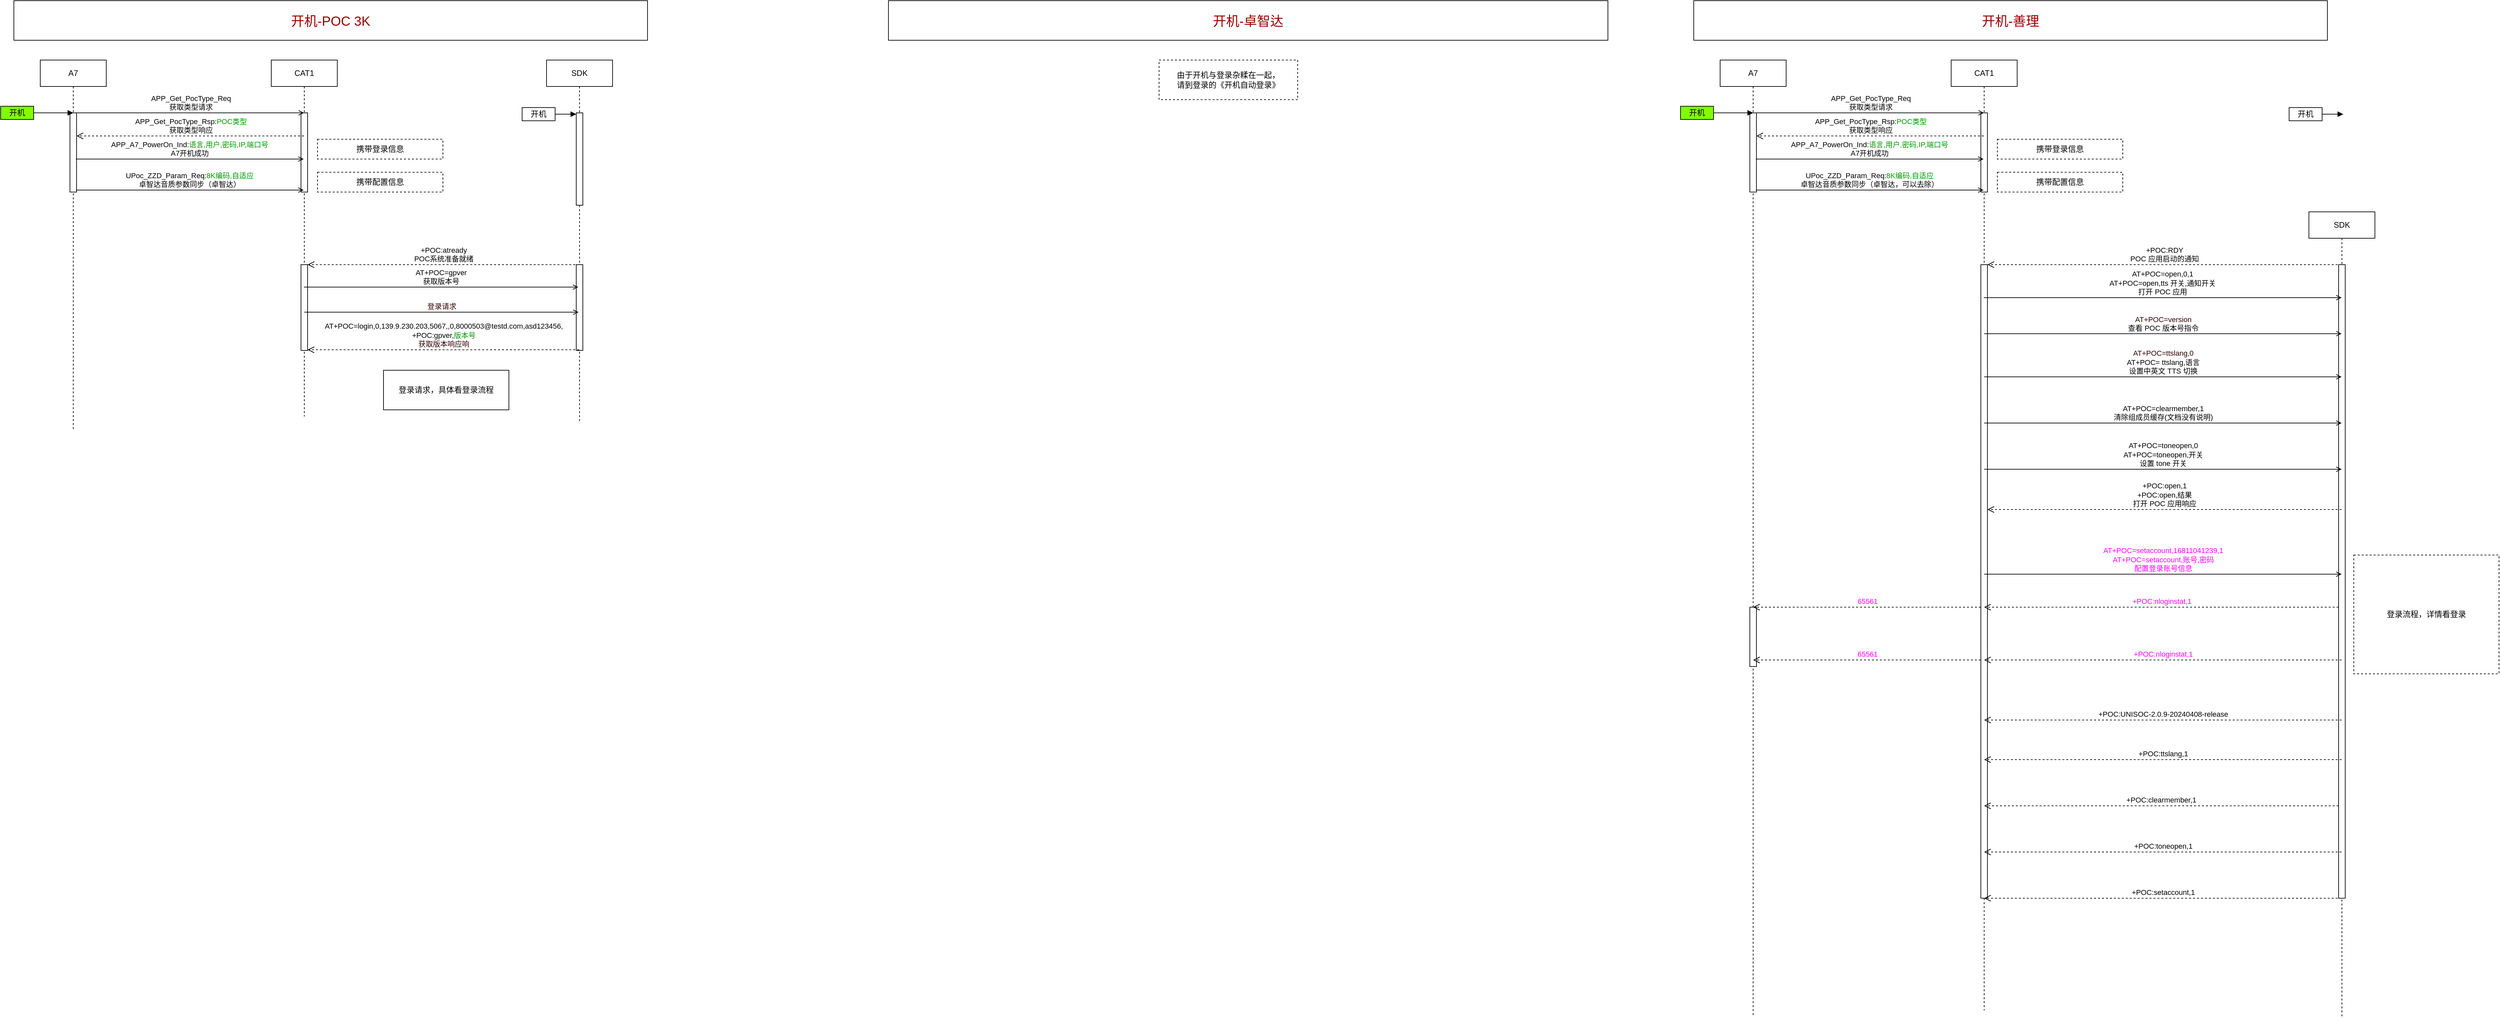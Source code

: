 <mxfile version="24.7.17" pages="4">
  <diagram name="开机" id="13e1069c-82ec-6db2-03f1-153e76fe0fe0">
    <mxGraphModel dx="1669" dy="878" grid="1" gridSize="10" guides="1" tooltips="1" connect="1" arrows="1" fold="1" page="1" pageScale="1" pageWidth="1169" pageHeight="827" background="none" math="0" shadow="0">
      <root>
        <mxCell id="0" />
        <mxCell id="1" parent="0" />
        <mxCell id="viJgDUvnnvHp10z5MApt-3" value="A7" style="shape=umlLifeline;perimeter=lifelinePerimeter;whiteSpace=wrap;html=1;container=1;dropTarget=0;collapsible=0;recursiveResize=0;outlineConnect=0;portConstraint=eastwest;newEdgeStyle={&quot;curved&quot;:0,&quot;rounded&quot;:0};" parent="1" vertex="1">
          <mxGeometry x="155" y="130" width="100" height="560" as="geometry" />
        </mxCell>
        <mxCell id="viJgDUvnnvHp10z5MApt-5" value="" style="html=1;points=[[0,0,0,0,5],[0,1,0,0,-5],[1,0,0,0,5],[1,1,0,0,-5]];perimeter=orthogonalPerimeter;outlineConnect=0;targetShapes=umlLifeline;portConstraint=eastwest;newEdgeStyle={&quot;curved&quot;:0,&quot;rounded&quot;:0};" parent="viJgDUvnnvHp10z5MApt-3" vertex="1">
          <mxGeometry x="45" y="80" width="10" height="120" as="geometry" />
        </mxCell>
        <mxCell id="viJgDUvnnvHp10z5MApt-4" value="CAT1" style="shape=umlLifeline;perimeter=lifelinePerimeter;whiteSpace=wrap;html=1;container=1;dropTarget=0;collapsible=0;recursiveResize=0;outlineConnect=0;portConstraint=eastwest;newEdgeStyle={&quot;curved&quot;:0,&quot;rounded&quot;:0};" parent="1" vertex="1">
          <mxGeometry x="505" y="130" width="100" height="540" as="geometry" />
        </mxCell>
        <mxCell id="viJgDUvnnvHp10z5MApt-10" value="" style="html=1;points=[[0,0,0,0,5],[0,1,0,0,-5],[1,0,0,0,5],[1,1,0,0,-5]];perimeter=orthogonalPerimeter;outlineConnect=0;targetShapes=umlLifeline;portConstraint=eastwest;newEdgeStyle={&quot;curved&quot;:0,&quot;rounded&quot;:0};" parent="viJgDUvnnvHp10z5MApt-4" vertex="1">
          <mxGeometry x="45" y="80" width="10" height="120" as="geometry" />
        </mxCell>
        <mxCell id="viJgDUvnnvHp10z5MApt-26" value="" style="html=1;points=[[0,0,0,0,5],[0,1,0,0,-5],[1,0,0,0,5],[1,1,0,0,-5]];perimeter=orthogonalPerimeter;outlineConnect=0;targetShapes=umlLifeline;portConstraint=eastwest;newEdgeStyle={&quot;curved&quot;:0,&quot;rounded&quot;:0};" parent="viJgDUvnnvHp10z5MApt-4" vertex="1">
          <mxGeometry x="45" y="310" width="10" height="130" as="geometry" />
        </mxCell>
        <mxCell id="viJgDUvnnvHp10z5MApt-7" value="开机" style="rounded=0;whiteSpace=wrap;html=1;fillColor=#80FF00;" parent="1" vertex="1">
          <mxGeometry x="95" y="200" width="50" height="20" as="geometry" />
        </mxCell>
        <mxCell id="viJgDUvnnvHp10z5MApt-14" value="APP_Get_PocType_Rsp:&lt;font color=&quot;#009900&quot;&gt;POC类型&lt;/font&gt;&lt;br&gt;获取类型响应" style="html=1;verticalAlign=bottom;endArrow=open;dashed=1;endSize=8;curved=0;rounded=0;" parent="1" source="viJgDUvnnvHp10z5MApt-4" edge="1">
          <mxGeometry x="-0.003" relative="1" as="geometry">
            <mxPoint x="410" y="245" as="sourcePoint" />
            <mxPoint x="210" y="245" as="targetPoint" />
            <Array as="points">
              <mxPoint x="385" y="245" />
            </Array>
            <mxPoint as="offset" />
          </mxGeometry>
        </mxCell>
        <mxCell id="viJgDUvnnvHp10z5MApt-24" value="SDK" style="shape=umlLifeline;perimeter=lifelinePerimeter;whiteSpace=wrap;html=1;container=1;dropTarget=0;collapsible=0;recursiveResize=0;outlineConnect=0;portConstraint=eastwest;newEdgeStyle={&quot;curved&quot;:0,&quot;rounded&quot;:0};" parent="1" vertex="1">
          <mxGeometry x="922" y="130" width="100" height="550" as="geometry" />
        </mxCell>
        <mxCell id="viJgDUvnnvHp10z5MApt-25" value="" style="html=1;points=[[0,0,0,0,5],[0,1,0,0,-5],[1,0,0,0,5],[1,1,0,0,-5]];perimeter=orthogonalPerimeter;outlineConnect=0;targetShapes=umlLifeline;portConstraint=eastwest;newEdgeStyle={&quot;curved&quot;:0,&quot;rounded&quot;:0};" parent="viJgDUvnnvHp10z5MApt-24" vertex="1">
          <mxGeometry x="45" y="80" width="10" height="140" as="geometry" />
        </mxCell>
        <mxCell id="viJgDUvnnvHp10z5MApt-27" value="" style="html=1;points=[[0,0,0,0,5],[0,1,0,0,-5],[1,0,0,0,5],[1,1,0,0,-5]];perimeter=orthogonalPerimeter;outlineConnect=0;targetShapes=umlLifeline;portConstraint=eastwest;newEdgeStyle={&quot;curved&quot;:0,&quot;rounded&quot;:0};" parent="viJgDUvnnvHp10z5MApt-24" vertex="1">
          <mxGeometry x="45" y="310" width="10" height="130" as="geometry" />
        </mxCell>
        <mxCell id="viJgDUvnnvHp10z5MApt-29" value="+POC:atready&lt;br&gt;POC系统准备就绪" style="html=1;verticalAlign=bottom;endArrow=open;dashed=1;endSize=8;curved=0;rounded=0;" parent="1" source="viJgDUvnnvHp10z5MApt-24" edge="1">
          <mxGeometry x="0.0" relative="1" as="geometry">
            <mxPoint x="760" y="440" as="sourcePoint" />
            <mxPoint x="560" y="440" as="targetPoint" />
            <Array as="points">
              <mxPoint x="735" y="440" />
            </Array>
            <mxPoint as="offset" />
          </mxGeometry>
        </mxCell>
        <mxCell id="viJgDUvnnvHp10z5MApt-33" value="&lt;div&gt;AT+POC=login,0,139.9.230.203,5067,,0,8000503@testd.com,asd123456,&lt;br&gt;&lt;/div&gt;+POC:gpver,&lt;font color=&quot;#009900&quot;&gt;版本号&lt;/font&gt;&lt;br&gt;&lt;font color=&quot;#330000&quot;&gt;获取版本响应响&lt;/font&gt;" style="html=1;verticalAlign=bottom;endArrow=open;dashed=1;endSize=8;curved=0;rounded=0;" parent="1" edge="1">
          <mxGeometry x="0.0" relative="1" as="geometry">
            <mxPoint x="971.5" y="569" as="sourcePoint" />
            <mxPoint x="560" y="569" as="targetPoint" />
            <Array as="points">
              <mxPoint x="735" y="569" />
            </Array>
            <mxPoint as="offset" />
          </mxGeometry>
        </mxCell>
        <mxCell id="RmxEAIPaeQbhUFgqM5hA-7" value="&lt;span style=&quot;background-color: rgb(255, 255, 255);&quot;&gt;APP_Get_PocType_Req&lt;/span&gt;&lt;br&gt;&lt;span style=&quot;background-color: rgb(255, 255, 255);&quot;&gt;获取类型请求&lt;/span&gt;" style="html=1;verticalAlign=bottom;labelBackgroundColor=none;endArrow=open;endFill=0;rounded=0;exitX=1.5;exitY=0;exitDx=0;exitDy=0;exitPerimeter=0;" parent="1" target="viJgDUvnnvHp10z5MApt-4" edge="1">
          <mxGeometry width="160" relative="1" as="geometry">
            <mxPoint x="210" y="210" as="sourcePoint" />
            <mxPoint x="370" y="209.5" as="targetPoint" />
            <mxPoint as="offset" />
          </mxGeometry>
        </mxCell>
        <mxCell id="RmxEAIPaeQbhUFgqM5hA-12" value="&lt;span style=&quot;background-color: rgb(255, 255, 255);&quot;&gt;APP_A7_PowerOn_Ind:&lt;font color=&quot;#009900&quot;&gt;语言,用户,密码,IP,端口号&lt;/font&gt;&lt;/span&gt;&lt;br&gt;&lt;span style=&quot;background-color: rgb(255, 255, 255);&quot;&gt;A7开机成功&lt;/span&gt;" style="html=1;verticalAlign=bottom;labelBackgroundColor=none;endArrow=open;endFill=0;rounded=0;exitX=1.5;exitY=0;exitDx=0;exitDy=0;exitPerimeter=0;" parent="1" edge="1">
          <mxGeometry x="-0.002" width="160" relative="1" as="geometry">
            <mxPoint x="209" y="280" as="sourcePoint" />
            <mxPoint x="554" y="280" as="targetPoint" />
            <mxPoint as="offset" />
          </mxGeometry>
        </mxCell>
        <mxCell id="RmxEAIPaeQbhUFgqM5hA-13" value="&lt;span style=&quot;background-color: rgb(255, 255, 255);&quot;&gt;UPoc_ZZD_Param_Req:&lt;font color=&quot;#009900&quot;&gt;8K编码,自适应&lt;/font&gt;&lt;/span&gt;&lt;br&gt;&lt;span style=&quot;background-color: rgb(255, 255, 255);&quot;&gt;卓智达音质参数同步（卓智达）&lt;/span&gt;" style="html=1;verticalAlign=bottom;labelBackgroundColor=none;endArrow=open;endFill=0;rounded=0;exitX=1.5;exitY=0;exitDx=0;exitDy=0;exitPerimeter=0;" parent="1" edge="1">
          <mxGeometry x="-0.002" width="160" relative="1" as="geometry">
            <mxPoint x="209" y="327" as="sourcePoint" />
            <mxPoint x="554" y="327" as="targetPoint" />
            <mxPoint as="offset" />
          </mxGeometry>
        </mxCell>
        <mxCell id="RmxEAIPaeQbhUFgqM5hA-14" value="开机" style="rounded=0;whiteSpace=wrap;html=1;" parent="1" vertex="1">
          <mxGeometry x="885" y="202" width="50" height="20" as="geometry" />
        </mxCell>
        <mxCell id="RmxEAIPaeQbhUFgqM5hA-16" value="" style="html=1;verticalAlign=bottom;labelBackgroundColor=none;endArrow=block;endFill=1;rounded=0;exitX=1;exitY=0.5;exitDx=0;exitDy=0;" parent="1" source="RmxEAIPaeQbhUFgqM5hA-14" edge="1">
          <mxGeometry width="160" relative="1" as="geometry">
            <mxPoint x="885" y="215" as="sourcePoint" />
            <mxPoint x="967" y="212" as="targetPoint" />
          </mxGeometry>
        </mxCell>
        <mxCell id="RmxEAIPaeQbhUFgqM5hA-17" value="&lt;span style=&quot;background-color: rgb(255, 255, 255);&quot;&gt;AT+POC=gpver&lt;/span&gt;&lt;br&gt;&lt;span style=&quot;background-color: rgb(255, 255, 255);&quot;&gt;获取版本号&lt;/span&gt;" style="html=1;verticalAlign=bottom;labelBackgroundColor=none;endArrow=open;endFill=0;rounded=0;" parent="1" edge="1">
          <mxGeometry x="-0.003" width="160" relative="1" as="geometry">
            <mxPoint x="554.5" y="474" as="sourcePoint" />
            <mxPoint x="970" y="474" as="targetPoint" />
            <mxPoint as="offset" />
          </mxGeometry>
        </mxCell>
        <mxCell id="RmxEAIPaeQbhUFgqM5hA-18" value="&lt;font color=&quot;#330000&quot;&gt;登录请求&lt;/font&gt;" style="html=1;verticalAlign=bottom;labelBackgroundColor=none;endArrow=open;endFill=0;rounded=0;" parent="1" edge="1">
          <mxGeometry x="-0.002" width="160" relative="1" as="geometry">
            <mxPoint x="555" y="512" as="sourcePoint" />
            <mxPoint x="970.5" y="512" as="targetPoint" />
            <mxPoint as="offset" />
          </mxGeometry>
        </mxCell>
        <mxCell id="RmxEAIPaeQbhUFgqM5hA-43" value="登录请求，具体看登录流程" style="rounded=0;whiteSpace=wrap;html=1;" parent="1" vertex="1">
          <mxGeometry x="675" y="600" width="190" height="60" as="geometry" />
        </mxCell>
        <mxCell id="FNiU6TcrnJCgdd8PneQn-1" value="" style="html=1;verticalAlign=bottom;labelBackgroundColor=none;endArrow=block;endFill=1;rounded=0;exitX=1;exitY=0.5;exitDx=0;exitDy=0;" parent="1" edge="1">
          <mxGeometry width="160" relative="1" as="geometry">
            <mxPoint x="145" y="210" as="sourcePoint" />
            <mxPoint x="205" y="210" as="targetPoint" />
          </mxGeometry>
        </mxCell>
        <mxCell id="DqW32darjoosJ-GPymWo-1" value="携带登录信息" style="rounded=0;whiteSpace=wrap;html=1;dashed=1;" parent="1" vertex="1">
          <mxGeometry x="575" y="250" width="190" height="30" as="geometry" />
        </mxCell>
        <mxCell id="DqW32darjoosJ-GPymWo-2" value="携带配置信息" style="rounded=0;whiteSpace=wrap;html=1;dashed=1;" parent="1" vertex="1">
          <mxGeometry x="575" y="300" width="190" height="30" as="geometry" />
        </mxCell>
        <mxCell id="7RSoEEu4NMHhabJblym3-1" value="开机-POC 3K" style="rounded=0;whiteSpace=wrap;html=1;fontSize=20;fontColor=#990000;" parent="1" vertex="1">
          <mxGeometry x="115" y="40" width="960" height="60" as="geometry" />
        </mxCell>
        <mxCell id="7RSoEEu4NMHhabJblym3-25" value="开机-卓智达" style="rounded=0;whiteSpace=wrap;html=1;fontSize=20;fontColor=#990000;" parent="1" vertex="1">
          <mxGeometry x="1440" y="40" width="1090" height="60" as="geometry" />
        </mxCell>
        <mxCell id="1tZmRkpazBAELRoXQhXo-1" value="&lt;div&gt;由于开机与登录杂糅在一起，&lt;/div&gt;请到登录的《开机自动登录》" style="rounded=0;whiteSpace=wrap;html=1;dashed=1;" parent="1" vertex="1">
          <mxGeometry x="1850" y="130" width="210" height="60" as="geometry" />
        </mxCell>
        <mxCell id="H-kDmZLRsYmPu2iiL-tc-25" value="A7" style="shape=umlLifeline;perimeter=lifelinePerimeter;whiteSpace=wrap;html=1;container=1;dropTarget=0;collapsible=0;recursiveResize=0;outlineConnect=0;portConstraint=eastwest;newEdgeStyle={&quot;curved&quot;:0,&quot;rounded&quot;:0};" vertex="1" parent="1">
          <mxGeometry x="2700" y="130" width="100" height="1450" as="geometry" />
        </mxCell>
        <mxCell id="H-kDmZLRsYmPu2iiL-tc-26" value="" style="html=1;points=[[0,0,0,0,5],[0,1,0,0,-5],[1,0,0,0,5],[1,1,0,0,-5]];perimeter=orthogonalPerimeter;outlineConnect=0;targetShapes=umlLifeline;portConstraint=eastwest;newEdgeStyle={&quot;curved&quot;:0,&quot;rounded&quot;:0};" vertex="1" parent="H-kDmZLRsYmPu2iiL-tc-25">
          <mxGeometry x="45" y="80" width="10" height="120" as="geometry" />
        </mxCell>
        <mxCell id="H-kDmZLRsYmPu2iiL-tc-55" value="" style="html=1;points=[[0,0,0,0,5],[0,1,0,0,-5],[1,0,0,0,5],[1,1,0,0,-5]];perimeter=orthogonalPerimeter;outlineConnect=0;targetShapes=umlLifeline;portConstraint=eastwest;newEdgeStyle={&quot;curved&quot;:0,&quot;rounded&quot;:0};" vertex="1" parent="H-kDmZLRsYmPu2iiL-tc-25">
          <mxGeometry x="45" y="829" width="10" height="90" as="geometry" />
        </mxCell>
        <mxCell id="H-kDmZLRsYmPu2iiL-tc-27" value="CAT1" style="shape=umlLifeline;perimeter=lifelinePerimeter;whiteSpace=wrap;html=1;container=1;dropTarget=0;collapsible=0;recursiveResize=0;outlineConnect=0;portConstraint=eastwest;newEdgeStyle={&quot;curved&quot;:0,&quot;rounded&quot;:0};" vertex="1" parent="1">
          <mxGeometry x="3050" y="130" width="100" height="1440" as="geometry" />
        </mxCell>
        <mxCell id="H-kDmZLRsYmPu2iiL-tc-28" value="" style="html=1;points=[[0,0,0,0,5],[0,1,0,0,-5],[1,0,0,0,5],[1,1,0,0,-5]];perimeter=orthogonalPerimeter;outlineConnect=0;targetShapes=umlLifeline;portConstraint=eastwest;newEdgeStyle={&quot;curved&quot;:0,&quot;rounded&quot;:0};" vertex="1" parent="H-kDmZLRsYmPu2iiL-tc-27">
          <mxGeometry x="45" y="80" width="10" height="120" as="geometry" />
        </mxCell>
        <mxCell id="H-kDmZLRsYmPu2iiL-tc-29" value="" style="html=1;points=[[0,0,0,0,5],[0,1,0,0,-5],[1,0,0,0,5],[1,1,0,0,-5]];perimeter=orthogonalPerimeter;outlineConnect=0;targetShapes=umlLifeline;portConstraint=eastwest;newEdgeStyle={&quot;curved&quot;:0,&quot;rounded&quot;:0};" vertex="1" parent="H-kDmZLRsYmPu2iiL-tc-27">
          <mxGeometry x="45" y="310" width="10" height="960" as="geometry" />
        </mxCell>
        <mxCell id="H-kDmZLRsYmPu2iiL-tc-30" value="开机" style="rounded=0;whiteSpace=wrap;html=1;fillColor=#80FF00;" vertex="1" parent="1">
          <mxGeometry x="2640" y="200" width="50" height="20" as="geometry" />
        </mxCell>
        <mxCell id="H-kDmZLRsYmPu2iiL-tc-31" value="APP_Get_PocType_Rsp:&lt;font color=&quot;#009900&quot;&gt;POC类型&lt;/font&gt;&lt;br&gt;获取类型响应" style="html=1;verticalAlign=bottom;endArrow=open;dashed=1;endSize=8;curved=0;rounded=0;" edge="1" parent="1" source="H-kDmZLRsYmPu2iiL-tc-27">
          <mxGeometry x="-0.003" relative="1" as="geometry">
            <mxPoint x="2955" y="245" as="sourcePoint" />
            <mxPoint x="2755" y="245" as="targetPoint" />
            <Array as="points">
              <mxPoint x="2930" y="245" />
            </Array>
            <mxPoint as="offset" />
          </mxGeometry>
        </mxCell>
        <mxCell id="H-kDmZLRsYmPu2iiL-tc-32" value="SDK" style="shape=umlLifeline;perimeter=lifelinePerimeter;whiteSpace=wrap;html=1;container=1;dropTarget=0;collapsible=0;recursiveResize=0;outlineConnect=0;portConstraint=eastwest;newEdgeStyle={&quot;curved&quot;:0,&quot;rounded&quot;:0};" vertex="1" parent="1">
          <mxGeometry x="3592" y="360" width="100" height="1220" as="geometry" />
        </mxCell>
        <mxCell id="H-kDmZLRsYmPu2iiL-tc-33" value="" style="html=1;points=[[0,0,0,0,5],[0,1,0,0,-5],[1,0,0,0,5],[1,1,0,0,-5]];perimeter=orthogonalPerimeter;outlineConnect=0;targetShapes=umlLifeline;portConstraint=eastwest;newEdgeStyle={&quot;curved&quot;:0,&quot;rounded&quot;:0};" vertex="1" parent="H-kDmZLRsYmPu2iiL-tc-32">
          <mxGeometry x="45" y="80" width="10" height="960" as="geometry" />
        </mxCell>
        <mxCell id="H-kDmZLRsYmPu2iiL-tc-35" value="+POC:RDY&lt;br&gt;&lt;span class=&quot;fontstyle0&quot;&gt;POC &lt;/span&gt;&lt;span class=&quot;fontstyle2&quot;&gt;应用启动的通知&lt;/span&gt;" style="html=1;verticalAlign=bottom;endArrow=open;dashed=1;endSize=8;curved=0;rounded=0;" edge="1" parent="1" source="H-kDmZLRsYmPu2iiL-tc-32">
          <mxGeometry x="0.0" relative="1" as="geometry">
            <mxPoint x="3305" y="440" as="sourcePoint" />
            <mxPoint x="3105" y="440" as="targetPoint" />
            <Array as="points">
              <mxPoint x="3280" y="440" />
            </Array>
            <mxPoint as="offset" />
          </mxGeometry>
        </mxCell>
        <mxCell id="H-kDmZLRsYmPu2iiL-tc-37" value="&lt;span style=&quot;background-color: rgb(255, 255, 255);&quot;&gt;APP_Get_PocType_Req&lt;/span&gt;&lt;br&gt;&lt;span style=&quot;background-color: rgb(255, 255, 255);&quot;&gt;获取类型请求&lt;/span&gt;" style="html=1;verticalAlign=bottom;labelBackgroundColor=none;endArrow=open;endFill=0;rounded=0;exitX=1.5;exitY=0;exitDx=0;exitDy=0;exitPerimeter=0;" edge="1" parent="1" target="H-kDmZLRsYmPu2iiL-tc-27">
          <mxGeometry width="160" relative="1" as="geometry">
            <mxPoint x="2755" y="210" as="sourcePoint" />
            <mxPoint x="2915" y="209.5" as="targetPoint" />
            <mxPoint as="offset" />
          </mxGeometry>
        </mxCell>
        <mxCell id="H-kDmZLRsYmPu2iiL-tc-38" value="&lt;span style=&quot;background-color: rgb(255, 255, 255);&quot;&gt;APP_A7_PowerOn_Ind:&lt;font color=&quot;#009900&quot;&gt;语言,用户,密码,IP,端口号&lt;/font&gt;&lt;/span&gt;&lt;br&gt;&lt;span style=&quot;background-color: rgb(255, 255, 255);&quot;&gt;A7开机成功&lt;/span&gt;" style="html=1;verticalAlign=bottom;labelBackgroundColor=none;endArrow=open;endFill=0;rounded=0;exitX=1.5;exitY=0;exitDx=0;exitDy=0;exitPerimeter=0;" edge="1" parent="1">
          <mxGeometry x="-0.002" width="160" relative="1" as="geometry">
            <mxPoint x="2754" y="280" as="sourcePoint" />
            <mxPoint x="3099" y="280" as="targetPoint" />
            <mxPoint as="offset" />
          </mxGeometry>
        </mxCell>
        <mxCell id="H-kDmZLRsYmPu2iiL-tc-39" value="&lt;span style=&quot;background-color: rgb(255, 255, 255);&quot;&gt;UPoc_ZZD_Param_Req:&lt;font color=&quot;#009900&quot;&gt;8K编码,自适应&lt;/font&gt;&lt;/span&gt;&lt;br&gt;&lt;span style=&quot;background-color: rgb(255, 255, 255);&quot;&gt;卓智达音质参数同步（卓智达，可以去除）&lt;/span&gt;" style="html=1;verticalAlign=bottom;labelBackgroundColor=none;endArrow=open;endFill=0;rounded=0;exitX=1.5;exitY=0;exitDx=0;exitDy=0;exitPerimeter=0;" edge="1" parent="1">
          <mxGeometry x="-0.002" width="160" relative="1" as="geometry">
            <mxPoint x="2754" y="327" as="sourcePoint" />
            <mxPoint x="3099" y="327" as="targetPoint" />
            <mxPoint as="offset" />
          </mxGeometry>
        </mxCell>
        <mxCell id="H-kDmZLRsYmPu2iiL-tc-40" value="开机" style="rounded=0;whiteSpace=wrap;html=1;" vertex="1" parent="1">
          <mxGeometry x="3562" y="202" width="50" height="20" as="geometry" />
        </mxCell>
        <mxCell id="H-kDmZLRsYmPu2iiL-tc-41" value="" style="html=1;verticalAlign=bottom;labelBackgroundColor=none;endArrow=block;endFill=1;rounded=0;exitX=1;exitY=0.5;exitDx=0;exitDy=0;" edge="1" parent="1" source="H-kDmZLRsYmPu2iiL-tc-40">
          <mxGeometry width="160" relative="1" as="geometry">
            <mxPoint x="3562" y="215" as="sourcePoint" />
            <mxPoint x="3644" y="212" as="targetPoint" />
          </mxGeometry>
        </mxCell>
        <mxCell id="H-kDmZLRsYmPu2iiL-tc-42" value="AT+POC=open,0,1&lt;div&gt;&lt;span class=&quot;fontstyle0&quot;&gt;AT+POC=open,&lt;/span&gt;&lt;span class=&quot;fontstyle0&quot;&gt;tts&amp;nbsp;&lt;/span&gt;&lt;span class=&quot;fontstyle2&quot;&gt;开关&lt;/span&gt;&lt;span class=&quot;fontstyle0&quot;&gt;,&lt;/span&gt;&lt;span class=&quot;fontstyle2&quot;&gt;通知开关&lt;/span&gt;&lt;br&gt;&lt;div&gt;&lt;span class=&quot;fontstyle0&quot;&gt;打开 &lt;/span&gt;&lt;span class=&quot;fontstyle2&quot;&gt;POC &lt;/span&gt;&lt;span class=&quot;fontstyle0&quot;&gt;应用&lt;/span&gt;&lt;br style=&quot;font-variant-numeric: normal; font-variant-east-asian: normal; font-variant-alternates: normal; font-variant-position: normal; line-height: normal; text-align: -webkit-auto; text-wrap: wrap; text-size-adjust: auto;&quot;&gt;&lt;/div&gt;&lt;/div&gt;" style="html=1;verticalAlign=bottom;labelBackgroundColor=none;endArrow=open;endFill=0;rounded=0;" edge="1" parent="1" target="H-kDmZLRsYmPu2iiL-tc-32">
          <mxGeometry x="-0.003" width="160" relative="1" as="geometry">
            <mxPoint x="3099.5" y="490" as="sourcePoint" />
            <mxPoint x="3515" y="490" as="targetPoint" />
            <mxPoint as="offset" />
          </mxGeometry>
        </mxCell>
        <mxCell id="H-kDmZLRsYmPu2iiL-tc-43" value="&lt;font color=&quot;#330000&quot;&gt;AT+POC=version&lt;/font&gt;&lt;div&gt;&lt;span class=&quot;fontstyle0&quot;&gt;查看 &lt;/span&gt;&lt;span class=&quot;fontstyle2&quot;&gt;POC &lt;/span&gt;&lt;span class=&quot;fontstyle0&quot;&gt;版本号指令&lt;/span&gt;&lt;br style=&quot;font-variant-numeric: normal; font-variant-east-asian: normal; font-variant-alternates: normal; font-variant-position: normal; line-height: normal; text-align: -webkit-auto; text-wrap: wrap; text-size-adjust: auto;&quot;&gt;&lt;/div&gt;" style="html=1;verticalAlign=bottom;labelBackgroundColor=none;endArrow=open;endFill=0;rounded=0;" edge="1" parent="1" target="H-kDmZLRsYmPu2iiL-tc-32">
          <mxGeometry x="-0.001" width="160" relative="1" as="geometry">
            <mxPoint x="3100" y="544.58" as="sourcePoint" />
            <mxPoint x="3515.5" y="544.58" as="targetPoint" />
            <mxPoint as="offset" />
          </mxGeometry>
        </mxCell>
        <mxCell id="H-kDmZLRsYmPu2iiL-tc-45" value="" style="html=1;verticalAlign=bottom;labelBackgroundColor=none;endArrow=block;endFill=1;rounded=0;exitX=1;exitY=0.5;exitDx=0;exitDy=0;" edge="1" parent="1">
          <mxGeometry width="160" relative="1" as="geometry">
            <mxPoint x="2690" y="210" as="sourcePoint" />
            <mxPoint x="2750" y="210" as="targetPoint" />
          </mxGeometry>
        </mxCell>
        <mxCell id="H-kDmZLRsYmPu2iiL-tc-46" value="携带登录信息" style="rounded=0;whiteSpace=wrap;html=1;dashed=1;" vertex="1" parent="1">
          <mxGeometry x="3120" y="250" width="190" height="30" as="geometry" />
        </mxCell>
        <mxCell id="H-kDmZLRsYmPu2iiL-tc-47" value="携带配置信息" style="rounded=0;whiteSpace=wrap;html=1;dashed=1;" vertex="1" parent="1">
          <mxGeometry x="3120" y="300" width="190" height="30" as="geometry" />
        </mxCell>
        <mxCell id="H-kDmZLRsYmPu2iiL-tc-48" value="开机-善理" style="rounded=0;whiteSpace=wrap;html=1;fontSize=20;fontColor=#990000;" vertex="1" parent="1">
          <mxGeometry x="2660" y="40" width="960" height="60" as="geometry" />
        </mxCell>
        <mxCell id="H-kDmZLRsYmPu2iiL-tc-49" value="&lt;font color=&quot;#330000&quot;&gt;AT+POC=ttslang,0&lt;/font&gt;&lt;div&gt;&lt;span class=&quot;fontstyle0&quot;&gt;AT+POC= ttslang,语言&lt;/span&gt;&lt;br style=&quot;font-variant-numeric: normal; font-variant-east-asian: normal; font-variant-alternates: normal; font-variant-position: normal; line-height: normal; text-align: -webkit-auto; text-wrap: wrap; text-size-adjust: auto;&quot;&gt;&lt;div&gt;&lt;span class=&quot;fontstyle0&quot;&gt;设置中英文 &lt;/span&gt;&lt;span class=&quot;fontstyle2&quot;&gt;TTS &lt;/span&gt;&lt;span class=&quot;fontstyle0&quot;&gt;切换&lt;/span&gt;&lt;br style=&quot;font-variant-numeric: normal; font-variant-east-asian: normal; font-variant-alternates: normal; font-variant-position: normal; line-height: normal; text-align: -webkit-auto; text-wrap: wrap; text-size-adjust: auto;&quot;&gt;&lt;/div&gt;&lt;/div&gt;" style="html=1;verticalAlign=bottom;labelBackgroundColor=none;endArrow=open;endFill=0;rounded=0;" edge="1" parent="1" target="H-kDmZLRsYmPu2iiL-tc-32">
          <mxGeometry x="-0.001" width="160" relative="1" as="geometry">
            <mxPoint x="3100" y="610" as="sourcePoint" />
            <mxPoint x="3515.5" y="610" as="targetPoint" />
            <mxPoint as="offset" />
          </mxGeometry>
        </mxCell>
        <mxCell id="H-kDmZLRsYmPu2iiL-tc-50" value="&lt;font&gt;AT+POC=clearmember,1&lt;/font&gt;&lt;div&gt;&lt;font&gt;清除组成员缓存(文档没有说明)&lt;br&gt;&lt;/font&gt;&lt;/div&gt;" style="html=1;verticalAlign=bottom;labelBackgroundColor=none;endArrow=open;endFill=0;rounded=0;fontColor=default;" edge="1" parent="1" target="H-kDmZLRsYmPu2iiL-tc-32">
          <mxGeometry x="-0.001" width="160" relative="1" as="geometry">
            <mxPoint x="3100" y="680" as="sourcePoint" />
            <mxPoint x="3515.5" y="680" as="targetPoint" />
            <mxPoint as="offset" />
          </mxGeometry>
        </mxCell>
        <mxCell id="H-kDmZLRsYmPu2iiL-tc-51" value="&lt;font&gt;AT+POC=toneopen,0&lt;/font&gt;&lt;div&gt;&lt;span style=&quot;&quot;&gt;AT+POC=toneopen,开关&lt;/span&gt;&lt;font&gt;&lt;br&gt;&lt;/font&gt;&lt;div&gt;&lt;span class=&quot;fontstyle0&quot;&gt;设置 &lt;/span&gt;&lt;span class=&quot;fontstyle2&quot;&gt;tone &lt;/span&gt;&lt;span class=&quot;fontstyle0&quot;&gt;开关&lt;/span&gt;&lt;br style=&quot;font-variant-numeric: normal; font-variant-east-asian: normal; font-variant-alternates: normal; font-variant-position: normal; line-height: normal; text-align: -webkit-auto; text-wrap: wrap; text-size-adjust: auto;&quot;&gt;&lt;/div&gt;&lt;/div&gt;" style="html=1;verticalAlign=bottom;labelBackgroundColor=none;endArrow=open;endFill=0;rounded=0;fontColor=#000000;" edge="1" parent="1" target="H-kDmZLRsYmPu2iiL-tc-32">
          <mxGeometry x="-0.001" width="160" relative="1" as="geometry">
            <mxPoint x="3100" y="750" as="sourcePoint" />
            <mxPoint x="3515.5" y="750" as="targetPoint" />
            <mxPoint as="offset" />
          </mxGeometry>
        </mxCell>
        <mxCell id="H-kDmZLRsYmPu2iiL-tc-52" value="+POC:open,1&lt;div&gt;+POC:open,结果&lt;br&gt;&lt;div&gt;&lt;span style=&quot;background-color: rgb(251, 251, 251);&quot; class=&quot;fontstyle0&quot;&gt;打开&amp;nbsp;&lt;/span&gt;&lt;span style=&quot;background-color: rgb(251, 251, 251);&quot; class=&quot;fontstyle2&quot;&gt;POC&amp;nbsp;&lt;/span&gt;&lt;span style=&quot;background-color: rgb(251, 251, 251);&quot; class=&quot;fontstyle0&quot;&gt;应用响应&lt;/span&gt;&lt;br&gt;&lt;/div&gt;&lt;/div&gt;" style="html=1;verticalAlign=bottom;endArrow=open;dashed=1;endSize=8;curved=0;rounded=0;" edge="1" parent="1" source="H-kDmZLRsYmPu2iiL-tc-32">
          <mxGeometry x="0.0" relative="1" as="geometry">
            <mxPoint x="3512" y="811" as="sourcePoint" />
            <mxPoint x="3105.0" y="811" as="targetPoint" />
            <Array as="points">
              <mxPoint x="3285" y="811" />
            </Array>
            <mxPoint as="offset" />
          </mxGeometry>
        </mxCell>
        <mxCell id="H-kDmZLRsYmPu2iiL-tc-53" value="&lt;font&gt;AT+POC=setaccount,16811041239,1&lt;/font&gt;&lt;div&gt;&lt;span style=&quot;&quot;&gt;AT+POC=setaccount,账号,密码&lt;/span&gt;&lt;font&gt;&lt;br&gt;&lt;/font&gt;&lt;/div&gt;&lt;div&gt;&lt;span class=&quot;fontstyle0&quot;&gt;配置登录账号信息&lt;/span&gt;&lt;br style=&quot;font-variant-numeric: normal; font-variant-east-asian: normal; font-variant-alternates: normal; font-variant-position: normal; line-height: normal; text-align: -webkit-auto; text-wrap: wrap; text-size-adjust: auto;&quot;&gt;&lt;/div&gt;" style="html=1;verticalAlign=bottom;labelBackgroundColor=none;endArrow=open;endFill=0;rounded=0;fontColor=#FF00FF;" edge="1" parent="1">
          <mxGeometry x="-0.001" width="160" relative="1" as="geometry">
            <mxPoint x="3100" y="909" as="sourcePoint" />
            <mxPoint x="3641.5" y="909" as="targetPoint" />
            <mxPoint as="offset" />
          </mxGeometry>
        </mxCell>
        <mxCell id="H-kDmZLRsYmPu2iiL-tc-54" value="+POC:nloginstat,1" style="html=1;verticalAlign=bottom;endArrow=open;dashed=1;endSize=8;curved=0;rounded=0;fontColor=#FF00FF;" edge="1" parent="1">
          <mxGeometry x="0.0" relative="1" as="geometry">
            <mxPoint x="3637" y="959" as="sourcePoint" />
            <mxPoint x="3100.0" y="959" as="targetPoint" />
            <Array as="points">
              <mxPoint x="3280" y="959" />
            </Array>
            <mxPoint as="offset" />
          </mxGeometry>
        </mxCell>
        <mxCell id="H-kDmZLRsYmPu2iiL-tc-56" value="65561" style="html=1;verticalAlign=bottom;endArrow=open;dashed=1;endSize=8;curved=0;rounded=0;fontColor=#FF00FF;" edge="1" parent="1">
          <mxGeometry x="-0.003" relative="1" as="geometry">
            <mxPoint x="3095" y="959" as="sourcePoint" />
            <mxPoint x="2750" y="959" as="targetPoint" />
            <Array as="points">
              <mxPoint x="2925" y="959" />
            </Array>
            <mxPoint as="offset" />
          </mxGeometry>
        </mxCell>
        <mxCell id="H-kDmZLRsYmPu2iiL-tc-57" value="+POC:nloginstat,1" style="html=1;verticalAlign=bottom;endArrow=open;dashed=1;endSize=8;curved=0;rounded=0;fontColor=#FF00FF;" edge="1" parent="1">
          <mxGeometry x="0.0" relative="1" as="geometry">
            <mxPoint x="3641.5" y="1039" as="sourcePoint" />
            <mxPoint x="3100.0" y="1039" as="targetPoint" />
            <Array as="points">
              <mxPoint x="3280" y="1039" />
            </Array>
            <mxPoint as="offset" />
          </mxGeometry>
        </mxCell>
        <mxCell id="H-kDmZLRsYmPu2iiL-tc-58" value="65561" style="html=1;verticalAlign=bottom;endArrow=open;dashed=1;endSize=8;curved=0;rounded=0;fontColor=#FF00FF;" edge="1" parent="1">
          <mxGeometry x="-0.003" relative="1" as="geometry">
            <mxPoint x="3095" y="1039" as="sourcePoint" />
            <mxPoint x="2750" y="1039" as="targetPoint" />
            <Array as="points">
              <mxPoint x="2925" y="1039" />
            </Array>
            <mxPoint as="offset" />
          </mxGeometry>
        </mxCell>
        <mxCell id="H-kDmZLRsYmPu2iiL-tc-59" value="+POC:UNISOC-2.0.9-20240408-release" style="html=1;verticalAlign=bottom;endArrow=open;dashed=1;endSize=8;curved=0;rounded=0;" edge="1" parent="1">
          <mxGeometry x="0.0" relative="1" as="geometry">
            <mxPoint x="3641.5" y="1130.0" as="sourcePoint" />
            <mxPoint x="3100.0" y="1130" as="targetPoint" />
            <Array as="points">
              <mxPoint x="3280" y="1130" />
            </Array>
            <mxPoint as="offset" />
          </mxGeometry>
        </mxCell>
        <mxCell id="H-kDmZLRsYmPu2iiL-tc-60" value="+POC:ttslang,1" style="html=1;verticalAlign=bottom;endArrow=open;dashed=1;endSize=8;curved=0;rounded=0;" edge="1" parent="1" source="H-kDmZLRsYmPu2iiL-tc-32">
          <mxGeometry x="0.001" relative="1" as="geometry">
            <mxPoint x="3512" y="1190" as="sourcePoint" />
            <mxPoint x="3100.0" y="1190" as="targetPoint" />
            <Array as="points">
              <mxPoint x="3280" y="1190" />
            </Array>
            <mxPoint as="offset" />
          </mxGeometry>
        </mxCell>
        <mxCell id="H-kDmZLRsYmPu2iiL-tc-61" value="+POC:clearmember,1" style="html=1;verticalAlign=bottom;endArrow=open;dashed=1;endSize=8;curved=0;rounded=0;" edge="1" parent="1" source="H-kDmZLRsYmPu2iiL-tc-33">
          <mxGeometry x="0.001" relative="1" as="geometry">
            <mxPoint x="3512" y="1260" as="sourcePoint" />
            <mxPoint x="3100.0" y="1260" as="targetPoint" />
            <Array as="points">
              <mxPoint x="3280" y="1260" />
            </Array>
            <mxPoint as="offset" />
          </mxGeometry>
        </mxCell>
        <mxCell id="H-kDmZLRsYmPu2iiL-tc-62" value="+POC:toneopen,1" style="html=1;verticalAlign=bottom;endArrow=open;dashed=1;endSize=8;curved=0;rounded=0;" edge="1" parent="1" source="H-kDmZLRsYmPu2iiL-tc-32">
          <mxGeometry x="0.001" relative="1" as="geometry">
            <mxPoint x="3512" y="1330" as="sourcePoint" />
            <mxPoint x="3100.0" y="1330" as="targetPoint" />
            <Array as="points">
              <mxPoint x="3280" y="1330" />
            </Array>
            <mxPoint as="offset" />
          </mxGeometry>
        </mxCell>
        <mxCell id="H-kDmZLRsYmPu2iiL-tc-63" value="+POC:setaccount,1" style="html=1;verticalAlign=bottom;endArrow=open;dashed=1;endSize=8;curved=0;rounded=0;" edge="1" parent="1" source="H-kDmZLRsYmPu2iiL-tc-32">
          <mxGeometry x="0.0" relative="1" as="geometry">
            <mxPoint x="3512" y="1400" as="sourcePoint" />
            <mxPoint x="3100.0" y="1400" as="targetPoint" />
            <Array as="points">
              <mxPoint x="3280" y="1400" />
            </Array>
            <mxPoint as="offset" />
          </mxGeometry>
        </mxCell>
        <mxCell id="kV3RZLMaKlsXpiFiT-9_-4" value="登录流程，详情看登录" style="rounded=0;whiteSpace=wrap;html=1;dashed=1;" vertex="1" parent="1">
          <mxGeometry x="3660" y="880" width="220" height="180" as="geometry" />
        </mxCell>
      </root>
    </mxGraphModel>
  </diagram>
  <diagram id="azlCwML0RFL3LNcEhYYG" name="登录">
    <mxGraphModel dx="1774" dy="933" grid="1" gridSize="10" guides="1" tooltips="1" connect="1" arrows="1" fold="1" page="1" pageScale="1" pageWidth="1169" pageHeight="827" math="0" shadow="0">
      <root>
        <mxCell id="0" />
        <mxCell id="1" parent="0" />
        <mxCell id="NqiY4rsTpjdVKAAZXvE3-1" value="A7" style="shape=umlLifeline;perimeter=lifelinePerimeter;whiteSpace=wrap;html=1;container=1;dropTarget=0;collapsible=0;recursiveResize=0;outlineConnect=0;portConstraint=eastwest;newEdgeStyle={&quot;curved&quot;:0,&quot;rounded&quot;:0};" parent="1" vertex="1">
          <mxGeometry x="150" y="130" width="100" height="1500" as="geometry" />
        </mxCell>
        <mxCell id="NqiY4rsTpjdVKAAZXvE3-2" value="" style="html=1;points=[[0,0,0,0,5],[0,1,0,0,-5],[1,0,0,0,5],[1,1,0,0,-5]];perimeter=orthogonalPerimeter;outlineConnect=0;targetShapes=umlLifeline;portConstraint=eastwest;newEdgeStyle={&quot;curved&quot;:0,&quot;rounded&quot;:0};" parent="NqiY4rsTpjdVKAAZXvE3-1" vertex="1">
          <mxGeometry x="45" y="80" width="10" height="50" as="geometry" />
        </mxCell>
        <mxCell id="NqiY4rsTpjdVKAAZXvE3-3" value="" style="html=1;points=[[0,0,0,0,5],[0,1,0,0,-5],[1,0,0,0,5],[1,1,0,0,-5]];perimeter=orthogonalPerimeter;outlineConnect=0;targetShapes=umlLifeline;portConstraint=eastwest;newEdgeStyle={&quot;curved&quot;:0,&quot;rounded&quot;:0};" parent="NqiY4rsTpjdVKAAZXvE3-1" vertex="1">
          <mxGeometry x="45" y="199" width="10" height="831" as="geometry" />
        </mxCell>
        <mxCell id="NqiY4rsTpjdVKAAZXvE3-4" value="CAT1" style="shape=umlLifeline;perimeter=lifelinePerimeter;whiteSpace=wrap;html=1;container=1;dropTarget=0;collapsible=0;recursiveResize=0;outlineConnect=0;portConstraint=eastwest;newEdgeStyle={&quot;curved&quot;:0,&quot;rounded&quot;:0};" parent="1" vertex="1">
          <mxGeometry x="500" y="130" width="100" height="1500" as="geometry" />
        </mxCell>
        <mxCell id="NqiY4rsTpjdVKAAZXvE3-5" value="" style="html=1;points=[[0,0,0,0,5],[0,1,0,0,-5],[1,0,0,0,5],[1,1,0,0,-5]];perimeter=orthogonalPerimeter;outlineConnect=0;targetShapes=umlLifeline;portConstraint=eastwest;newEdgeStyle={&quot;curved&quot;:0,&quot;rounded&quot;:0};" parent="NqiY4rsTpjdVKAAZXvE3-4" vertex="1">
          <mxGeometry x="45" y="80" width="10" height="960" as="geometry" />
        </mxCell>
        <mxCell id="NqiY4rsTpjdVKAAZXvE3-7" value="登录" style="rounded=0;whiteSpace=wrap;html=1;fillColor=#80FF00;" parent="1" vertex="1">
          <mxGeometry x="90" y="200" width="50" height="20" as="geometry" />
        </mxCell>
        <mxCell id="NqiY4rsTpjdVKAAZXvE3-10" value="SDK" style="shape=umlLifeline;perimeter=lifelinePerimeter;whiteSpace=wrap;html=1;container=1;dropTarget=0;collapsible=0;recursiveResize=0;outlineConnect=0;portConstraint=eastwest;newEdgeStyle={&quot;curved&quot;:0,&quot;rounded&quot;:0};" parent="1" vertex="1">
          <mxGeometry x="917" y="130" width="100" height="1500" as="geometry" />
        </mxCell>
        <mxCell id="NqiY4rsTpjdVKAAZXvE3-12" value="" style="html=1;points=[[0,0,0,0,5],[0,1,0,0,-5],[1,0,0,0,5],[1,1,0,0,-5]];perimeter=orthogonalPerimeter;outlineConnect=0;targetShapes=umlLifeline;portConstraint=eastwest;newEdgeStyle={&quot;curved&quot;:0,&quot;rounded&quot;:0};" parent="NqiY4rsTpjdVKAAZXvE3-10" vertex="1">
          <mxGeometry x="45" y="80" width="10" height="720" as="geometry" />
        </mxCell>
        <mxCell id="NqiY4rsTpjdVKAAZXvE3-15" value="+POC:online,&lt;font color=&quot;#009900&quot;&gt;登录中&lt;/font&gt;,0,0,1,,,,,,,,&lt;br&gt;在线状态" style="html=1;verticalAlign=bottom;endArrow=open;dashed=1;endSize=8;curved=0;rounded=0;" parent="1" edge="1">
          <mxGeometry x="-0.002" relative="1" as="geometry">
            <mxPoint x="966.5" y="329" as="sourcePoint" />
            <mxPoint x="556" y="329" as="targetPoint" />
            <Array as="points">
              <mxPoint x="731" y="329" />
            </Array>
            <mxPoint as="offset" />
          </mxGeometry>
        </mxCell>
        <mxCell id="NqiY4rsTpjdVKAAZXvE3-16" value="UPoc_Login_Response:0,&lt;font color=&quot;#009900&quot;&gt;登录中&lt;/font&gt;,,&lt;br&gt;在线状态" style="html=1;verticalAlign=bottom;endArrow=open;dashed=1;endSize=8;curved=0;rounded=0;" parent="1" edge="1">
          <mxGeometry x="-0.001" relative="1" as="geometry">
            <mxPoint x="550" y="328" as="sourcePoint" />
            <mxPoint x="204" y="328" as="targetPoint" />
            <Array as="points">
              <mxPoint x="379" y="328" />
            </Array>
            <mxPoint as="offset" />
          </mxGeometry>
        </mxCell>
        <mxCell id="NqiY4rsTpjdVKAAZXvE3-17" value="UPoc_Login_Request&lt;br&gt;获取类型请求" style="html=1;verticalAlign=bottom;endArrow=open;endFill=0;rounded=0;exitX=1.5;exitY=0;exitDx=0;exitDy=0;exitPerimeter=0;" parent="1" target="NqiY4rsTpjdVKAAZXvE3-4" edge="1">
          <mxGeometry x="0.002" width="160" relative="1" as="geometry">
            <mxPoint x="205" y="210" as="sourcePoint" />
            <mxPoint x="365" y="209.5" as="targetPoint" />
            <mxPoint as="offset" />
          </mxGeometry>
        </mxCell>
        <mxCell id="NqiY4rsTpjdVKAAZXvE3-23" value="&lt;span style=&quot;background-color: rgb(255, 255, 255);&quot;&gt;AT+POC=login,&lt;/span&gt;&lt;font color=&quot;#009900&quot;&gt;0,IP,端口,,0,账号,密码,&lt;/font&gt;&lt;br&gt;&lt;font color=&quot;#330000&quot;&gt;登录请求&lt;br&gt;&lt;/font&gt;" style="html=1;verticalAlign=bottom;labelBackgroundColor=none;endArrow=open;endFill=0;rounded=0;" parent="1" edge="1">
          <mxGeometry x="-0.005" width="160" relative="1" as="geometry">
            <mxPoint x="550" y="211" as="sourcePoint" />
            <mxPoint x="965.5" y="211" as="targetPoint" />
            <mxPoint as="offset" />
          </mxGeometry>
        </mxCell>
        <mxCell id="NqiY4rsTpjdVKAAZXvE3-24" value="alt" style="shape=umlFrame;whiteSpace=wrap;html=1;pointerEvents=0;recursiveResize=0;container=1;collapsible=0;width=170;" parent="1" vertex="1">
          <mxGeometry x="10" y="409" width="1050" height="581" as="geometry" />
        </mxCell>
        <mxCell id="NqiY4rsTpjdVKAAZXvE3-25" value="[登录失败]" style="text;html=1;" parent="NqiY4rsTpjdVKAAZXvE3-24" vertex="1">
          <mxGeometry width="100" height="20" relative="1" as="geometry">
            <mxPoint x="20" y="40" as="offset" />
          </mxGeometry>
        </mxCell>
        <mxCell id="NqiY4rsTpjdVKAAZXvE3-26" value="[登录成功]" style="line;strokeWidth=1;dashed=1;labelPosition=center;verticalLabelPosition=bottom;align=left;verticalAlign=top;spacingLeft=20;spacingTop=15;html=1;whiteSpace=wrap;" parent="NqiY4rsTpjdVKAAZXvE3-24" vertex="1">
          <mxGeometry y="150" width="1050" height="10" as="geometry" />
        </mxCell>
        <mxCell id="NqiY4rsTpjdVKAAZXvE3-27" value="+POC:online,&lt;font color=&quot;#009900&quot;&gt;登录成功&lt;/font&gt;,0,0,2,&lt;font color=&quot;#009900&quot;&gt;用户名&lt;/font&gt;,&lt;font color=&quot;#009900&quot;&gt;别名&lt;/font&gt;,,,,,,&lt;font color=&quot;#009900&quot;&gt;域名&lt;/font&gt;&lt;br&gt;在线状态（用户名与域名平台使用）" style="html=1;verticalAlign=bottom;endArrow=open;dashed=1;endSize=8;curved=0;rounded=0;" parent="NqiY4rsTpjdVKAAZXvE3-24" edge="1">
          <mxGeometry x="-0.001" relative="1" as="geometry">
            <mxPoint x="950.5" y="200" as="sourcePoint" />
            <mxPoint x="540" y="200" as="targetPoint" />
            <Array as="points">
              <mxPoint x="715" y="200" />
            </Array>
            <mxPoint as="offset" />
          </mxGeometry>
        </mxCell>
        <mxCell id="NqiY4rsTpjdVKAAZXvE3-28" value="UPoc_Login_Response:0,&lt;font color=&quot;#009900&quot;&gt;登录成功&lt;/font&gt;,&lt;font color=&quot;#009900&quot;&gt;别名&lt;/font&gt;&lt;div&gt;在线状态（别名在A7也没有使用）&lt;/div&gt;" style="html=1;verticalAlign=bottom;endArrow=open;dashed=1;endSize=8;curved=0;rounded=0;" parent="NqiY4rsTpjdVKAAZXvE3-24" edge="1">
          <mxGeometry x="0.0" relative="1" as="geometry">
            <mxPoint x="536" y="200" as="sourcePoint" />
            <mxPoint x="190" y="200" as="targetPoint" />
            <Array as="points">
              <mxPoint x="365" y="200" />
            </Array>
            <mxPoint as="offset" />
          </mxGeometry>
        </mxCell>
        <mxCell id="NqiY4rsTpjdVKAAZXvE3-29" value="UPoc_Hytalk_StunState_Indication:&lt;font color=&quot;#009900&quot;&gt;在线&lt;/font&gt;" style="html=1;verticalAlign=bottom;endArrow=open;dashed=1;endSize=8;curved=0;rounded=0;" parent="NqiY4rsTpjdVKAAZXvE3-24" edge="1">
          <mxGeometry x="0.0" relative="1" as="geometry">
            <mxPoint x="536" y="240" as="sourcePoint" />
            <mxPoint x="190" y="240" as="targetPoint" />
            <Array as="points">
              <mxPoint x="365" y="240" />
            </Array>
            <mxPoint as="offset" />
          </mxGeometry>
        </mxCell>
        <mxCell id="NqiY4rsTpjdVKAAZXvE3-30" value="[遥晕]" style="line;strokeWidth=1;dashed=1;labelPosition=center;verticalLabelPosition=bottom;align=left;verticalAlign=top;spacingLeft=20;spacingTop=15;html=1;whiteSpace=wrap;" parent="NqiY4rsTpjdVKAAZXvE3-24" vertex="1">
          <mxGeometry y="270" width="1050" height="10" as="geometry" />
        </mxCell>
        <mxCell id="WH-9BigQxGfKmU1KrTXt-3" value="+POC:online,&lt;font color=&quot;#009900&quot;&gt;遥晕&lt;/font&gt;,0,0,2,&lt;font color=&quot;#009900&quot;&gt;用户名&lt;/font&gt;,&lt;font color=&quot;#009900&quot;&gt;别名&lt;/font&gt;,,,,,,&lt;font color=&quot;#009900&quot;&gt;域名&lt;/font&gt;&lt;br&gt;在线状态（用户名与域名平台使用）" style="html=1;verticalAlign=bottom;endArrow=open;dashed=1;endSize=8;curved=0;rounded=0;" parent="NqiY4rsTpjdVKAAZXvE3-24" edge="1">
          <mxGeometry x="-0.001" relative="1" as="geometry">
            <mxPoint x="950.5" y="331" as="sourcePoint" />
            <mxPoint x="540" y="331" as="targetPoint" />
            <Array as="points" />
            <mxPoint as="offset" />
          </mxGeometry>
        </mxCell>
        <mxCell id="WH-9BigQxGfKmU1KrTXt-4" value="UPoc_Hytalk_StunState_Indication&lt;div&gt;状态=遥晕&lt;/div&gt;" style="html=1;verticalAlign=bottom;endArrow=open;dashed=1;endSize=8;curved=0;rounded=0;" parent="NqiY4rsTpjdVKAAZXvE3-24" edge="1">
          <mxGeometry x="0.0" relative="1" as="geometry">
            <mxPoint x="536" y="371" as="sourcePoint" />
            <mxPoint x="190" y="371" as="targetPoint" />
            <Array as="points">
              <mxPoint x="365" y="371" />
            </Array>
            <mxPoint as="offset" />
          </mxGeometry>
        </mxCell>
        <mxCell id="WH-9BigQxGfKmU1KrTXt-5" value="UPoc_Login_Response:0,&lt;font color=&quot;#009900&quot;&gt;登录成功&lt;/font&gt;,&lt;font color=&quot;#009900&quot;&gt;别名&lt;/font&gt;&lt;div&gt;在线状态（&lt;font color=&quot;#ff0000&quot;&gt;遥晕当作成功处理&lt;/font&gt;，别名在A7也没有使用）&lt;/div&gt;" style="html=1;verticalAlign=bottom;endArrow=open;dashed=1;endSize=8;curved=0;rounded=0;" parent="NqiY4rsTpjdVKAAZXvE3-24" edge="1">
          <mxGeometry x="0.002" relative="1" as="geometry">
            <mxPoint x="536" y="331" as="sourcePoint" />
            <mxPoint x="190" y="331" as="targetPoint" />
            <Array as="points" />
            <mxPoint as="offset" />
          </mxGeometry>
        </mxCell>
        <mxCell id="LBAC0WBPt8xWXdrW723B-1" value="[遥毙]" style="line;strokeWidth=1;dashed=1;labelPosition=center;verticalLabelPosition=bottom;align=left;verticalAlign=top;spacingLeft=20;spacingTop=15;html=1;whiteSpace=wrap;" parent="NqiY4rsTpjdVKAAZXvE3-24" vertex="1">
          <mxGeometry y="381" width="1050" height="10" as="geometry" />
        </mxCell>
        <mxCell id="LBAC0WBPt8xWXdrW723B-2" value="UPoc_Login_Response:0,&lt;font color=&quot;#009900&quot;&gt;遥毙&lt;/font&gt;,&lt;font color=&quot;#009900&quot;&gt;别名&lt;/font&gt;&lt;div&gt;在线状态（别名在A7也没有使用）&lt;/div&gt;" style="html=1;verticalAlign=bottom;endArrow=open;dashed=1;endSize=8;curved=0;rounded=0;" parent="NqiY4rsTpjdVKAAZXvE3-24" edge="1">
          <mxGeometry x="0.002" relative="1" as="geometry">
            <mxPoint x="536" y="451" as="sourcePoint" />
            <mxPoint x="190" y="451" as="targetPoint" />
            <Array as="points" />
            <mxPoint as="offset" />
          </mxGeometry>
        </mxCell>
        <mxCell id="LBAC0WBPt8xWXdrW723B-3" value="UPoc_Hytalk_StunState_Indication&lt;div&gt;状态=遥晕&lt;/div&gt;" style="html=1;verticalAlign=bottom;endArrow=open;dashed=1;endSize=8;curved=0;rounded=0;" parent="NqiY4rsTpjdVKAAZXvE3-24" edge="1">
          <mxGeometry x="0.002" relative="1" as="geometry">
            <mxPoint x="536" y="511" as="sourcePoint" />
            <mxPoint x="190" y="511" as="targetPoint" />
            <Array as="points">
              <mxPoint x="365" y="511" />
            </Array>
            <mxPoint as="offset" />
          </mxGeometry>
        </mxCell>
        <mxCell id="LBAC0WBPt8xWXdrW723B-4" value="+POC:online,&lt;font color=&quot;#009900&quot;&gt;遥毙&lt;/font&gt;,0,0,2,&lt;font color=&quot;#009900&quot;&gt;用户名&lt;/font&gt;,&lt;font color=&quot;#009900&quot;&gt;别名&lt;/font&gt;,,,,,,&lt;font color=&quot;#009900&quot;&gt;域名&lt;/font&gt;&lt;br&gt;在线状态（用户名与域名平台使用）" style="html=1;verticalAlign=bottom;endArrow=open;dashed=1;endSize=8;curved=0;rounded=0;" parent="NqiY4rsTpjdVKAAZXvE3-24" edge="1">
          <mxGeometry x="-0.001" relative="1" as="geometry">
            <mxPoint x="950.5" y="451" as="sourcePoint" />
            <mxPoint x="540" y="451" as="targetPoint" />
            <Array as="points" />
            <mxPoint as="offset" />
          </mxGeometry>
        </mxCell>
        <mxCell id="NqiY4rsTpjdVKAAZXvE3-31" value="+POC:login,&lt;font color=&quot;#009900&quot;&gt;结果,登录中&lt;/font&gt;&lt;br&gt;&lt;font color=&quot;#330000&quot;&gt;登录请求响应&lt;/font&gt;&lt;font color=&quot;#cc0000&quot;&gt;（没有异常处理）&lt;/font&gt;" style="html=1;verticalAlign=bottom;endArrow=open;dashed=1;endSize=8;curved=0;rounded=0;" parent="1" edge="1">
          <mxGeometry x="0.0" relative="1" as="geometry">
            <mxPoint x="965.5" y="279" as="sourcePoint" />
            <mxPoint x="554" y="279" as="targetPoint" />
            <Array as="points">
              <mxPoint x="729" y="279" />
            </Array>
            <mxPoint as="offset" />
          </mxGeometry>
        </mxCell>
        <mxCell id="NqiY4rsTpjdVKAAZXvE3-32" value="+POC:online,&lt;font color=&quot;#009900&quot;&gt;登录中&lt;/font&gt;,0,0,1,,,,,,,,&lt;br&gt;在线状态" style="html=1;verticalAlign=bottom;endArrow=open;dashed=1;endSize=8;curved=0;rounded=0;" parent="1" edge="1">
          <mxGeometry x="0.002" relative="1" as="geometry">
            <mxPoint x="960.5" y="389" as="sourcePoint" />
            <mxPoint x="550" y="389" as="targetPoint" />
            <Array as="points">
              <mxPoint x="725" y="389" />
            </Array>
            <mxPoint as="offset" />
          </mxGeometry>
        </mxCell>
        <mxCell id="NqiY4rsTpjdVKAAZXvE3-33" value="+POC:pocerrn,1,错误代码" style="html=1;verticalAlign=bottom;endArrow=open;dashed=1;endSize=8;curved=0;rounded=0;" parent="1" edge="1">
          <mxGeometry x="-0.0" relative="1" as="geometry">
            <mxPoint x="960.5" y="452" as="sourcePoint" />
            <mxPoint x="550" y="452" as="targetPoint" />
            <Array as="points">
              <mxPoint x="725" y="452" />
            </Array>
            <mxPoint as="offset" />
          </mxGeometry>
        </mxCell>
        <mxCell id="NqiY4rsTpjdVKAAZXvE3-34" value="+POC:online,&lt;font color=&quot;#009900&quot;&gt;离线&lt;/font&gt;,0,0,0,,,,,,,,&lt;div&gt;在线状态&lt;br&gt;&lt;/div&gt;" style="html=1;verticalAlign=bottom;endArrow=open;dashed=1;endSize=8;curved=0;rounded=0;" parent="1" edge="1">
          <mxGeometry x="-0.001" relative="1" as="geometry">
            <mxPoint x="960.5" y="509" as="sourcePoint" />
            <mxPoint x="550" y="509" as="targetPoint" />
            <Array as="points">
              <mxPoint x="725" y="509" />
            </Array>
            <mxPoint as="offset" />
          </mxGeometry>
        </mxCell>
        <mxCell id="NqiY4rsTpjdVKAAZXvE3-35" value="UPoc_Login_Response:0,&lt;font color=&quot;#009900&quot;&gt;登录中&lt;/font&gt;,,&lt;br&gt;在线状态" style="html=1;verticalAlign=bottom;endArrow=open;dashed=1;endSize=8;curved=0;rounded=0;" parent="1" edge="1">
          <mxGeometry x="0.001" relative="1" as="geometry">
            <mxPoint x="546" y="389" as="sourcePoint" />
            <mxPoint x="200" y="389" as="targetPoint" />
            <Array as="points">
              <mxPoint x="375" y="389" />
            </Array>
            <mxPoint as="offset" />
          </mxGeometry>
        </mxCell>
        <mxCell id="NqiY4rsTpjdVKAAZXvE3-36" value="&lt;br&gt;&lt;table style=&quot;border-collapse:&lt;br/&gt; collapse;width:208pt&quot; width=&quot;277&quot; cellspacing=&quot;0&quot; cellpadding=&quot;0&quot; border=&quot;0&quot;&gt;&lt;tbody&gt;&lt;tr style=&quot;height:14.25pt&quot; height=&quot;19&quot;&gt;  &lt;td style=&quot;height:14.25pt;width:208pt&quot; width=&quot;277&quot; height=&quot;19&quot;&gt;UPoc_ErrN_Hytalk&lt;br&gt;错语码&lt;/td&gt;&lt;/tr&gt;&lt;/tbody&gt;&lt;/table&gt;" style="html=1;verticalAlign=bottom;endArrow=open;dashed=1;endSize=8;curved=0;rounded=0;" parent="1" edge="1">
          <mxGeometry x="0.0" relative="1" as="geometry">
            <mxPoint x="546" y="452" as="sourcePoint" />
            <mxPoint x="200" y="452" as="targetPoint" />
            <Array as="points">
              <mxPoint x="375" y="452" />
            </Array>
            <mxPoint as="offset" />
          </mxGeometry>
        </mxCell>
        <mxCell id="NqiY4rsTpjdVKAAZXvE3-37" value="UPoc_Login_Response:0,&lt;font color=&quot;#009900&quot;&gt;离线&lt;/font&gt;,,&lt;br&gt;在线状态" style="html=1;verticalAlign=bottom;endArrow=open;dashed=1;endSize=8;curved=0;rounded=0;" parent="1" edge="1">
          <mxGeometry x="0.001" relative="1" as="geometry">
            <mxPoint x="546" y="509" as="sourcePoint" />
            <mxPoint x="200" y="509" as="targetPoint" />
            <Array as="points">
              <mxPoint x="375" y="509" />
            </Array>
            <mxPoint as="offset" />
          </mxGeometry>
        </mxCell>
        <mxCell id="WH-9BigQxGfKmU1KrTXt-1" value="登录-POC 3K&lt;br&gt;&lt;font style=&quot;font-size: 16px;&quot;&gt;注意：登录分成开机自动登录与手动登录，开机自动登录没有&lt;/font&gt;&lt;span style=&quot;font-size: 11px; text-wrap: nowrap; background-color: rgb(255, 255, 255);&quot;&gt;UPoc_Login_Request&lt;/span&gt;" style="rounded=0;whiteSpace=wrap;html=1;fontSize=20;fontColor=#990000;" parent="1" vertex="1">
          <mxGeometry x="30" y="40" width="960" height="60" as="geometry" />
        </mxCell>
        <mxCell id="WH-9BigQxGfKmU1KrTXt-6" value="登录成功、遥晕遥毙后，走获取联系人流程。" style="rounded=0;whiteSpace=wrap;html=1;" parent="1" vertex="1">
          <mxGeometry x="610" y="1180" width="250" height="60" as="geometry" />
        </mxCell>
        <mxCell id="8HEiFmxdWdUa64vLmvF8-1" value="" style="html=1;verticalAlign=bottom;labelBackgroundColor=none;endArrow=block;endFill=1;rounded=0;exitX=1;exitY=0.5;exitDx=0;exitDy=0;" parent="1" edge="1">
          <mxGeometry width="160" relative="1" as="geometry">
            <mxPoint x="140" y="210" as="sourcePoint" />
            <mxPoint x="200" y="210" as="targetPoint" />
          </mxGeometry>
        </mxCell>
        <mxCell id="dGyYzTJBfmdaiwNZ6WYh-1" value="&lt;span style=&quot;background-color: rgb(255, 255, 255);&quot;&gt;APP_Get_PocType_Req&lt;/span&gt;&lt;br&gt;&lt;span style=&quot;background-color: rgb(255, 255, 255);&quot;&gt;获取类型请求&lt;/span&gt;" style="html=1;verticalAlign=bottom;labelBackgroundColor=none;endArrow=open;endFill=0;rounded=0;exitX=1.5;exitY=0;exitDx=0;exitDy=0;exitPerimeter=0;" parent="1" edge="1">
          <mxGeometry width="160" relative="1" as="geometry">
            <mxPoint x="205" y="1084" as="sourcePoint" />
            <mxPoint x="550" y="1084" as="targetPoint" />
            <mxPoint as="offset" />
          </mxGeometry>
        </mxCell>
        <mxCell id="7SOXWfOMXMJu7WRP67ED-1" value="APP_Get_PocType_Rsp:&lt;font color=&quot;#009900&quot;&gt;POC类型&lt;/font&gt;&lt;br&gt;获取类型响应" style="html=1;verticalAlign=bottom;endArrow=open;dashed=1;endSize=8;curved=0;rounded=0;" parent="1" edge="1">
          <mxGeometry relative="1" as="geometry">
            <mxPoint x="550" y="1125" as="sourcePoint" />
            <mxPoint x="205" y="1125" as="targetPoint" />
            <Array as="points">
              <mxPoint x="380" y="1125" />
            </Array>
          </mxGeometry>
        </mxCell>
        <mxCell id="7SOXWfOMXMJu7WRP67ED-8" value="alt" style="shape=umlFrame;whiteSpace=wrap;html=1;pointerEvents=0;recursiveResize=0;container=1;collapsible=0;width=50;" parent="1" vertex="1">
          <mxGeometry x="10" y="1054" width="620" height="90" as="geometry" />
        </mxCell>
        <mxCell id="7SOXWfOMXMJu7WRP67ED-9" value="[登录成功或遥晕/遥毙]" style="text;html=1;" parent="7SOXWfOMXMJu7WRP67ED-8" vertex="1">
          <mxGeometry y="30.0" width="100" height="20" as="geometry" />
        </mxCell>
        <mxCell id="NMXJ6wS_my9ok-QIvmBz-34" value="登录-卓智达" style="rounded=0;whiteSpace=wrap;html=1;fontSize=20;fontColor=#990000;" parent="1" vertex="1">
          <mxGeometry x="1442" y="40" width="960" height="60" as="geometry" />
        </mxCell>
        <mxCell id="HqNxnuOvITuh2wQ9FKAz-1" value="A7" style="shape=umlLifeline;perimeter=lifelinePerimeter;whiteSpace=wrap;html=1;container=1;dropTarget=0;collapsible=0;recursiveResize=0;outlineConnect=0;portConstraint=eastwest;newEdgeStyle={&quot;curved&quot;:0,&quot;rounded&quot;:0};" parent="1" vertex="1">
          <mxGeometry x="1401" y="130" width="100" height="4990" as="geometry" />
        </mxCell>
        <mxCell id="HqNxnuOvITuh2wQ9FKAz-2" value="" style="html=1;points=[[0,0,0,0,5],[0,1,0,0,-5],[1,0,0,0,5],[1,1,0,0,-5]];perimeter=orthogonalPerimeter;outlineConnect=0;targetShapes=umlLifeline;portConstraint=eastwest;newEdgeStyle={&quot;curved&quot;:0,&quot;rounded&quot;:0};" parent="HqNxnuOvITuh2wQ9FKAz-1" vertex="1">
          <mxGeometry x="45" y="80" width="10" height="2280" as="geometry" />
        </mxCell>
        <mxCell id="7ssPVMNjG5Tj88UHe9z8-2" value="" style="html=1;points=[[0,0,0,0,5],[0,1,0,0,-5],[1,0,0,0,5],[1,1,0,0,-5]];perimeter=orthogonalPerimeter;outlineConnect=0;targetShapes=umlLifeline;portConstraint=eastwest;newEdgeStyle={&quot;curved&quot;:0,&quot;rounded&quot;:0};" parent="HqNxnuOvITuh2wQ9FKAz-1" vertex="1">
          <mxGeometry x="45" y="2560" width="10" height="1600" as="geometry" />
        </mxCell>
        <mxCell id="HqNxnuOvITuh2wQ9FKAz-3" value="CAT1" style="shape=umlLifeline;perimeter=lifelinePerimeter;whiteSpace=wrap;html=1;container=1;dropTarget=0;collapsible=0;recursiveResize=0;outlineConnect=0;portConstraint=eastwest;newEdgeStyle={&quot;curved&quot;:0,&quot;rounded&quot;:0};" parent="1" vertex="1">
          <mxGeometry x="1751" y="130" width="100" height="4980" as="geometry" />
        </mxCell>
        <mxCell id="HqNxnuOvITuh2wQ9FKAz-4" value="" style="html=1;points=[[0,0,0,0,5],[0,1,0,0,-5],[1,0,0,0,5],[1,1,0,0,-5]];perimeter=orthogonalPerimeter;outlineConnect=0;targetShapes=umlLifeline;portConstraint=eastwest;newEdgeStyle={&quot;curved&quot;:0,&quot;rounded&quot;:0};" parent="HqNxnuOvITuh2wQ9FKAz-3" vertex="1">
          <mxGeometry x="45" y="80" width="10" height="2280" as="geometry" />
        </mxCell>
        <mxCell id="7ssPVMNjG5Tj88UHe9z8-3" value="" style="html=1;points=[[0,0,0,0,5],[0,1,0,0,-5],[1,0,0,0,5],[1,1,0,0,-5]];perimeter=orthogonalPerimeter;outlineConnect=0;targetShapes=umlLifeline;portConstraint=eastwest;newEdgeStyle={&quot;curved&quot;:0,&quot;rounded&quot;:0};" parent="HqNxnuOvITuh2wQ9FKAz-3" vertex="1">
          <mxGeometry x="45" y="2560" width="10" height="1640" as="geometry" />
        </mxCell>
        <mxCell id="HqNxnuOvITuh2wQ9FKAz-5" value="开机自动登录" style="rounded=0;whiteSpace=wrap;html=1;fillColor=#80FF00;" parent="1" vertex="1">
          <mxGeometry x="1312" y="200" width="79" height="20" as="geometry" />
        </mxCell>
        <mxCell id="HqNxnuOvITuh2wQ9FKAz-6" value="APP_Get_PocType_Rsp:&lt;font color=&quot;#009900&quot;&gt;POC类型&lt;/font&gt;&lt;br&gt;获取类型响应" style="html=1;verticalAlign=bottom;endArrow=open;dashed=1;endSize=8;curved=0;rounded=0;" parent="1" source="HqNxnuOvITuh2wQ9FKAz-3" edge="1">
          <mxGeometry x="-0.003" relative="1" as="geometry">
            <mxPoint x="1656" y="245" as="sourcePoint" />
            <mxPoint x="1456" y="245" as="targetPoint" />
            <Array as="points">
              <mxPoint x="1631" y="245" />
            </Array>
            <mxPoint as="offset" />
          </mxGeometry>
        </mxCell>
        <mxCell id="HqNxnuOvITuh2wQ9FKAz-7" value="SDK" style="shape=umlLifeline;perimeter=lifelinePerimeter;whiteSpace=wrap;html=1;container=1;dropTarget=0;collapsible=0;recursiveResize=0;outlineConnect=0;portConstraint=eastwest;newEdgeStyle={&quot;curved&quot;:0,&quot;rounded&quot;:0};" parent="1" vertex="1">
          <mxGeometry x="2339" y="130" width="100" height="4990" as="geometry" />
        </mxCell>
        <mxCell id="HqNxnuOvITuh2wQ9FKAz-8" value="" style="html=1;points=[[0,0,0,0,5],[0,1,0,0,-5],[1,0,0,0,5],[1,1,0,0,-5]];perimeter=orthogonalPerimeter;outlineConnect=0;targetShapes=umlLifeline;portConstraint=eastwest;newEdgeStyle={&quot;curved&quot;:0,&quot;rounded&quot;:0};" parent="HqNxnuOvITuh2wQ9FKAz-7" vertex="1">
          <mxGeometry x="45" y="80" width="10" height="2280" as="geometry" />
        </mxCell>
        <mxCell id="7ssPVMNjG5Tj88UHe9z8-4" value="" style="html=1;points=[[0,0,0,0,5],[0,1,0,0,-5],[1,0,0,0,5],[1,1,0,0,-5]];perimeter=orthogonalPerimeter;outlineConnect=0;targetShapes=umlLifeline;portConstraint=eastwest;newEdgeStyle={&quot;curved&quot;:0,&quot;rounded&quot;:0};" parent="HqNxnuOvITuh2wQ9FKAz-7" vertex="1">
          <mxGeometry x="45" y="2560" width="10" height="1610" as="geometry" />
        </mxCell>
        <mxCell id="HqNxnuOvITuh2wQ9FKAz-9" value="&lt;span style=&quot;background-color: rgb(255, 255, 255);&quot;&gt;APP_Get_PocType_Req&lt;/span&gt;&lt;br&gt;&lt;span style=&quot;background-color: rgb(255, 255, 255);&quot;&gt;获取类型请求&lt;/span&gt;" style="html=1;verticalAlign=bottom;labelBackgroundColor=none;endArrow=open;endFill=0;rounded=0;exitX=1.5;exitY=0;exitDx=0;exitDy=0;exitPerimeter=0;" parent="1" target="HqNxnuOvITuh2wQ9FKAz-3" edge="1">
          <mxGeometry x="-0.002" width="160" relative="1" as="geometry">
            <mxPoint x="1456" y="210" as="sourcePoint" />
            <mxPoint x="1616" y="209.5" as="targetPoint" />
            <mxPoint as="offset" />
          </mxGeometry>
        </mxCell>
        <mxCell id="HqNxnuOvITuh2wQ9FKAz-10" value="&lt;span style=&quot;background-color: rgb(255, 255, 255);&quot;&gt;APP_A7_PowerOn_Ind:&lt;font color=&quot;#009900&quot;&gt;语言,用户,密码,IP,端口号&lt;/font&gt;&lt;/span&gt;&lt;br&gt;&lt;span style=&quot;background-color: rgb(255, 255, 255);&quot;&gt;A7开机成功&lt;/span&gt;" style="html=1;verticalAlign=bottom;labelBackgroundColor=none;endArrow=open;endFill=0;rounded=0;exitX=1.5;exitY=0;exitDx=0;exitDy=0;exitPerimeter=0;" parent="1" edge="1">
          <mxGeometry width="160" relative="1" as="geometry">
            <mxPoint x="1455" y="280" as="sourcePoint" />
            <mxPoint x="1800" y="280" as="targetPoint" />
            <mxPoint as="offset" />
          </mxGeometry>
        </mxCell>
        <mxCell id="HqNxnuOvITuh2wQ9FKAz-11" value="&lt;span style=&quot;background-color: rgb(255, 255, 255);&quot;&gt;UPoc_ZZD_Param_Req:&lt;font color=&quot;#009900&quot;&gt;8K编码,自适应&lt;/font&gt;&lt;/span&gt;&lt;br&gt;&lt;span style=&quot;background-color: rgb(255, 255, 255);&quot;&gt;卓智达音质参数同步（卓智达）&lt;/span&gt;" style="html=1;verticalAlign=bottom;labelBackgroundColor=none;endArrow=open;endFill=0;rounded=0;exitX=1.5;exitY=0;exitDx=0;exitDy=0;exitPerimeter=0;strokeColor=#FF8000;" parent="1" edge="1">
          <mxGeometry x="-0.002" width="160" relative="1" as="geometry">
            <mxPoint x="1451" y="716" as="sourcePoint" />
            <mxPoint x="1801" y="716" as="targetPoint" />
            <mxPoint as="offset" />
          </mxGeometry>
        </mxCell>
        <mxCell id="HqNxnuOvITuh2wQ9FKAz-12" value="开机" style="rounded=0;whiteSpace=wrap;html=1;" parent="1" vertex="1">
          <mxGeometry x="2302" y="202" width="50" height="20" as="geometry" />
        </mxCell>
        <mxCell id="HqNxnuOvITuh2wQ9FKAz-13" value="" style="html=1;verticalAlign=bottom;labelBackgroundColor=none;endArrow=block;endFill=1;rounded=0;exitX=1;exitY=0.5;exitDx=0;exitDy=0;" parent="1" source="HqNxnuOvITuh2wQ9FKAz-12" edge="1">
          <mxGeometry width="160" relative="1" as="geometry">
            <mxPoint x="2302" y="215" as="sourcePoint" />
            <mxPoint x="2384" y="212" as="targetPoint" />
          </mxGeometry>
        </mxCell>
        <mxCell id="HqNxnuOvITuh2wQ9FKAz-14" value="" style="html=1;verticalAlign=bottom;labelBackgroundColor=none;endArrow=block;endFill=1;rounded=0;exitX=1;exitY=0.5;exitDx=0;exitDy=0;" parent="1" edge="1">
          <mxGeometry width="160" relative="1" as="geometry">
            <mxPoint x="1391" y="210" as="sourcePoint" />
            <mxPoint x="1451" y="210" as="targetPoint" />
          </mxGeometry>
        </mxCell>
        <mxCell id="HqNxnuOvITuh2wQ9FKAz-15" value="携带登录信息" style="rounded=0;whiteSpace=wrap;html=1;dashed=1;" parent="1" vertex="1">
          <mxGeometry x="1541" y="290" width="190" height="30" as="geometry" />
        </mxCell>
        <mxCell id="HqNxnuOvITuh2wQ9FKAz-16" value="&lt;div&gt;&lt;span class=&quot;fontstyle0&quot;&gt;&lt;font color=&quot;#009900&quot;&gt;00&lt;/font&gt;,0000,00,&lt;font color=&quot;#009900&quot;&gt;01,01,00&lt;/font&gt;,00&lt;br&gt;&lt;/span&gt;&lt;/div&gt;&lt;span class=&quot;fontstyle0&quot;&gt;ERequestOpenPOC:&lt;/span&gt;&lt;span style=&quot;background-color: rgb(255, 255, 255);&quot;&gt;&lt;font color=&quot;#009900&quot;&gt;00&lt;/font&gt;,,,&lt;font color=&quot;#009900&quot;&gt;通知打开,离线播报打开,语言&lt;/font&gt;,&lt;/span&gt;&lt;div&gt;打开POC应用&lt;/div&gt;" style="html=1;verticalAlign=bottom;labelBackgroundColor=none;endArrow=open;endFill=0;rounded=0;strokeColor=#009900;" parent="1" target="HqNxnuOvITuh2wQ9FKAz-7" edge="1">
          <mxGeometry x="-0.004" width="160" relative="1" as="geometry">
            <mxPoint x="1801" y="280" as="sourcePoint" />
            <mxPoint x="2216.5" y="280" as="targetPoint" />
            <mxPoint as="offset" />
          </mxGeometry>
        </mxCell>
        <mxCell id="HqNxnuOvITuh2wQ9FKAz-17" value="&lt;div&gt;&lt;span class=&quot;fontstyle0&quot;&gt;01,0000,69703d302e302e302e30&lt;font color=&quot;#3333ff&quot;&gt;3b&lt;/font&gt;69643d3032686e64&lt;font color=&quot;#3333ff&quot;&gt;3b&lt;/font&gt;7077643d313131313131&lt;font color=&quot;#3333ff&quot;&gt;3b&lt;/font&gt;&lt;br&gt;&lt;/span&gt;&lt;/div&gt;&lt;span class=&quot;fontstyle0&quot;&gt;&lt;span class=&quot;fontstyle0&quot;&gt;ERequestSetParam&lt;/span&gt;:&lt;/span&gt;&lt;span style=&quot;background-color: rgb(255, 255, 255);&quot;&gt;&lt;font color=&quot;#009900&quot;&gt;01&lt;/font&gt;,,&lt;font color=&quot;#009900&quot;&gt;IP;账号;密码&lt;/font&gt;&lt;/span&gt;&lt;div&gt;设置POC参数&lt;/div&gt;" style="html=1;verticalAlign=bottom;labelBackgroundColor=none;endArrow=open;endFill=0;rounded=0;strokeColor=#3333FF;" parent="1" target="HqNxnuOvITuh2wQ9FKAz-7" edge="1">
          <mxGeometry x="-0.004" width="160" relative="1" as="geometry">
            <mxPoint x="1801" y="390" as="sourcePoint" />
            <mxPoint x="2216.5" y="390" as="targetPoint" />
            <mxPoint as="offset" />
          </mxGeometry>
        </mxCell>
        <mxCell id="HqNxnuOvITuh2wQ9FKAz-18" value="&lt;div&gt;&lt;span class=&quot;fontstyle0&quot;&gt;&lt;font color=&quot;#009900&quot;&gt;7D&lt;/font&gt;,0000&lt;br&gt;&lt;/span&gt;&lt;/div&gt;&lt;span class=&quot;fontstyle0&quot;&gt;&lt;span class=&quot;fontstyle0&quot;&gt;ERequestVersion&lt;/span&gt;&lt;/span&gt;&lt;span style=&quot;background-color: initial;&quot; class=&quot;fontstyle0&quot;&gt;:&lt;/span&gt;&lt;span style=&quot;background-color: rgb(255, 255, 255);&quot; class=&quot;fontstyle0&quot;&gt;&lt;font color=&quot;#009900&quot;&gt;7D&lt;/font&gt;,&lt;/span&gt;&lt;div&gt;查看POC版本号&lt;/div&gt;" style="html=1;verticalAlign=bottom;labelBackgroundColor=none;endArrow=open;endFill=0;rounded=0;strokeColor=#FF0000;" parent="1" target="HqNxnuOvITuh2wQ9FKAz-7" edge="1">
          <mxGeometry x="-0.004" width="160" relative="1" as="geometry">
            <mxPoint x="1801" y="440" as="sourcePoint" />
            <mxPoint x="2216.5" y="440" as="targetPoint" />
            <mxPoint as="offset" />
          </mxGeometry>
        </mxCell>
        <mxCell id="HqNxnuOvITuh2wQ9FKAz-19" value="00,00,0000&lt;div&gt;&lt;span style=&quot;background-color: rgb(251, 251, 251);&quot; class=&quot;fontstyle0&quot;&gt;ERequestOpenPOC:&lt;/span&gt;&lt;font color=&quot;#009900&quot;&gt;00,结果&lt;/font&gt;,&lt;br&gt;打开POC应用响应&lt;/div&gt;" style="html=1;verticalAlign=bottom;endArrow=block;dashed=1;endSize=8;curved=0;rounded=0;endFill=1;strokeColor=#009900;" parent="1" edge="1">
          <mxGeometry x="-0.001" relative="1" as="geometry">
            <mxPoint x="2388.5" y="328.66" as="sourcePoint" />
            <mxPoint x="1801" y="328.66" as="targetPoint" />
            <Array as="points" />
            <mxPoint as="offset" />
          </mxGeometry>
        </mxCell>
        <mxCell id="HqNxnuOvITuh2wQ9FKAz-20" value="&lt;div&gt;&lt;span style=&quot;background-color: rgb(251, 251, 251);&quot; class=&quot;fontstyle0&quot;&gt;&lt;span style=&quot;font-size: 12px; text-align: left; text-wrap: wrap;&quot;&gt;&lt;font color=&quot;#009900&quot;&gt;82,00&lt;/font&gt;,ffffffff&lt;/span&gt;&lt;/span&gt;&lt;/div&gt;&lt;span class=&quot;fontstyle0&quot;&gt;ENotifyStatus&lt;/span&gt;&lt;span style=&quot;background-color: rgb(251, 251, 251);&quot; class=&quot;fontstyle0&quot;&gt;:&lt;font color=&quot;#009900&quot;&gt;82&lt;/font&gt;&lt;/span&gt;&lt;font color=&quot;#009900&quot;&gt;,离线&lt;/font&gt;,用户ID,扩展信息&lt;div&gt;&lt;span class=&quot;fontstyle0&quot;&gt;登陆状态通知&lt;/span&gt;&lt;br style=&quot;font-variant-numeric: normal; font-variant-east-asian: normal; font-variant-alternates: normal; font-variant-position: normal; line-height: normal; text-align: -webkit-auto; text-wrap: wrap; text-size-adjust: auto;&quot;&gt;&lt;/div&gt;" style="html=1;verticalAlign=bottom;endArrow=open;dashed=1;endSize=8;curved=0;rounded=0;endFill=0;strokeColor=#3333FF;" parent="1" edge="1">
          <mxGeometry x="-0.001" relative="1" as="geometry">
            <mxPoint x="2388.5" y="490.0" as="sourcePoint" />
            <mxPoint x="1801" y="490" as="targetPoint" />
            <Array as="points" />
            <mxPoint as="offset" />
          </mxGeometry>
        </mxCell>
        <mxCell id="HqNxnuOvITuh2wQ9FKAz-21" value="UPoc_Login_Response:0,&lt;font color=&quot;#009900&quot;&gt;离线&lt;/font&gt;,,&lt;div&gt;登陆状态通知&lt;br&gt;&lt;/div&gt;" style="html=1;verticalAlign=bottom;endArrow=open;dashed=1;endSize=8;curved=0;rounded=0;strokeColor=#3333FF;" parent="1" edge="1">
          <mxGeometry x="-0.005" relative="1" as="geometry">
            <mxPoint x="1796" y="490" as="sourcePoint" />
            <mxPoint x="1451" y="490" as="targetPoint" />
            <Array as="points" />
            <mxPoint as="offset" />
          </mxGeometry>
        </mxCell>
        <mxCell id="HqNxnuOvITuh2wQ9FKAz-22" value="&lt;font color=&quot;#009900&quot;&gt;30&lt;/font&gt;,0000,&lt;font color=&quot;#009900&quot;&gt;02,01&lt;/font&gt;&lt;div&gt;&lt;span class=&quot;fontstyle0&quot;&gt;ERequestSetAudioQuility:&lt;font color=&quot;#009900&quot;&gt;30,,标志,模式&lt;/font&gt;&lt;/span&gt;&lt;br style=&quot;font-variant-numeric: normal; font-variant-east-asian: normal; font-variant-alternates: normal; font-variant-position: normal; line-height: normal; text-align: -webkit-auto; text-wrap: wrap; text-size-adjust: auto;&quot;&gt;&lt;/div&gt;&lt;div&gt;设置通话音质&lt;/div&gt;" style="html=1;verticalAlign=bottom;labelBackgroundColor=none;endArrow=open;endFill=0;rounded=0;strokeColor=#FF00FF;" parent="1" edge="1">
          <mxGeometry x="-0.002" width="160" relative="1" as="geometry">
            <mxPoint x="1801" y="550" as="sourcePoint" />
            <mxPoint x="2389" y="550" as="targetPoint" />
            <mxPoint as="offset" />
          </mxGeometry>
        </mxCell>
        <mxCell id="HqNxnuOvITuh2wQ9FKAz-23" value="UPoc_CallRelease_Response:0&lt;div&gt;话权释放&lt;/div&gt;" style="html=1;verticalAlign=bottom;endArrow=open;dashed=1;endSize=8;curved=0;rounded=0;" parent="1" edge="1">
          <mxGeometry x="-0.005" relative="1" as="geometry">
            <mxPoint x="1796" y="619" as="sourcePoint" />
            <mxPoint x="1451" y="619" as="targetPoint" />
            <Array as="points" />
            <mxPoint as="offset" />
          </mxGeometry>
        </mxCell>
        <mxCell id="HqNxnuOvITuh2wQ9FKAz-24" value="&lt;div&gt;&lt;font color=&quot;#009900&quot;&gt;30&lt;/font&gt;,0000,&lt;font color=&quot;#009900&quot;&gt;02,01&lt;/font&gt;&lt;div&gt;&lt;span class=&quot;fontstyle0&quot;&gt;ERequestSetAudioQuility:&lt;font color=&quot;#009900&quot;&gt;30,,标志,模式&lt;/font&gt;&lt;/span&gt;&lt;br style=&quot;font-variant-numeric: normal; font-variant-east-asian: normal; font-variant-alternates: normal; font-variant-position: normal; line-height: normal; text-align: -webkit-auto; text-wrap: wrap; text-size-adjust: auto;&quot;&gt;&lt;/div&gt;&lt;div&gt;设置通话音质&lt;/div&gt;&lt;/div&gt;" style="html=1;verticalAlign=bottom;labelBackgroundColor=none;endArrow=open;endFill=0;rounded=0;strokeColor=#FF8000;" parent="1" edge="1">
          <mxGeometry x="-0.005" width="160" relative="1" as="geometry">
            <mxPoint x="1801" y="716" as="sourcePoint" />
            <mxPoint x="2389" y="716" as="targetPoint" />
            <mxPoint as="offset" />
          </mxGeometry>
        </mxCell>
        <mxCell id="HqNxnuOvITuh2wQ9FKAz-25" value="UPoc_Login_Response:0,&lt;font color=&quot;#009900&quot;&gt;离线&lt;/font&gt;,,&lt;div&gt;登陆状态通知&lt;/div&gt;" style="html=1;verticalAlign=bottom;endArrow=open;dashed=1;endSize=8;curved=0;rounded=0;" parent="1" edge="1">
          <mxGeometry x="-0.002" relative="1" as="geometry">
            <mxPoint x="1796" y="797" as="sourcePoint" />
            <mxPoint x="1451" y="797" as="targetPoint" />
            <Array as="points">
              <mxPoint x="1626" y="797" />
            </Array>
            <mxPoint as="offset" />
          </mxGeometry>
        </mxCell>
        <mxCell id="HqNxnuOvITuh2wQ9FKAz-26" value="&lt;div&gt;&lt;div style=&quot;&quot;&gt;&lt;span style=&quot;font-size: 12px; text-wrap: wrap;&quot;&gt;83,00,ffffffff,dd8b43677a7af2950000&lt;/span&gt;&lt;/div&gt;&lt;div style=&quot;&quot;&gt;&lt;span style=&quot;&quot;&gt;ENotifySpker:83,讲话状态,用户ID,用户名别&lt;/span&gt;&lt;/div&gt;&lt;/div&gt;&lt;div&gt;&lt;span class=&quot;fontstyle0&quot;&gt;&lt;span class=&quot;fontstyle0&quot;&gt;讲话用户信息通知&lt;/span&gt;&lt;br style=&quot;font-variant-numeric: normal; font-variant-east-asian: normal; font-variant-alternates: normal; font-variant-position: normal; line-height: normal; text-wrap: wrap; text-size-adjust: auto;&quot;&gt;&lt;/span&gt;&lt;/div&gt;" style="html=1;verticalAlign=bottom;endArrow=open;dashed=1;endSize=8;curved=0;rounded=0;endFill=0;align=center;" parent="1" edge="1">
          <mxGeometry x="-0.001" relative="1" as="geometry">
            <mxPoint x="2383.5" y="620.0" as="sourcePoint" />
            <mxPoint x="1796" y="620" as="targetPoint" />
            <Array as="points" />
            <mxPoint as="offset" />
          </mxGeometry>
        </mxCell>
        <mxCell id="HqNxnuOvITuh2wQ9FKAz-27" value="&lt;div&gt;&lt;div style=&quot;text-align: left;&quot;&gt;&lt;div style=&quot;text-align: center;&quot;&gt;&lt;span style=&quot;background-color: rgb(251, 251, 251);&quot; class=&quot;fontstyle0&quot;&gt;&lt;span style=&quot;font-size: 12px; text-align: left; text-wrap: wrap;&quot;&gt;&lt;font color=&quot;#009900&quot;&gt;82,00&lt;/font&gt;,ffffffff&lt;/span&gt;&lt;/span&gt;&lt;/div&gt;&lt;span style=&quot;text-align: center;&quot; class=&quot;fontstyle0&quot;&gt;ENotifyStatus&lt;/span&gt;&lt;span style=&quot;text-align: center; background-color: rgb(251, 251, 251);&quot; class=&quot;fontstyle0&quot;&gt;:&lt;font color=&quot;#009900&quot;&gt;82&lt;/font&gt;&lt;/span&gt;&lt;font style=&quot;text-align: center;&quot; color=&quot;#009900&quot;&gt;,离线&lt;/font&gt;&lt;span style=&quot;text-align: center;&quot;&gt;,用户ID,扩展信息&lt;/span&gt;&lt;div style=&quot;text-align: center;&quot;&gt;&lt;span class=&quot;fontstyle0&quot;&gt;登陆状态通知&lt;/span&gt;&lt;/div&gt;&lt;/div&gt;&lt;/div&gt;" style="html=1;verticalAlign=bottom;endArrow=open;dashed=1;endSize=8;curved=0;rounded=0;endFill=0;strokeColor=#3333FF;" parent="1" edge="1">
          <mxGeometry x="-0.001" relative="1" as="geometry">
            <mxPoint x="2388.5" y="800.0" as="sourcePoint" />
            <mxPoint x="1801" y="800" as="targetPoint" />
            <Array as="points" />
            <mxPoint as="offset" />
          </mxGeometry>
        </mxCell>
        <mxCell id="HqNxnuOvITuh2wQ9FKAz-28" value="&lt;div&gt;&lt;div style=&quot;&quot;&gt;&lt;span style=&quot;font-size: 12px; text-wrap: wrap;&quot;&gt;&lt;font color=&quot;#009900&quot;&gt;7d,00&lt;/font&gt;,0000,&lt;font color=&quot;#009900&quot;&gt;7163383931305f76312e33362e32343038323100&lt;/font&gt;&lt;/span&gt;&lt;br&gt;&lt;/div&gt;&lt;/div&gt;&lt;div style=&quot;&quot;&gt;&lt;span class=&quot;fontstyle0&quot;&gt;查看 &lt;/span&gt;&lt;span class=&quot;fontstyle2&quot;&gt;POC &lt;/span&gt;&lt;span class=&quot;fontstyle0&quot;&gt;版本:&lt;font color=&quot;#009900&quot;&gt;7D,结果&lt;/font&gt;,,&lt;font color=&quot;#009900&quot;&gt;版本信息&lt;/font&gt;&lt;/span&gt;&lt;br style=&quot;font-variant-numeric: normal; font-variant-east-asian: normal; font-variant-alternates: normal; font-variant-position: normal; line-height: normal; text-align: -webkit-auto; text-wrap: wrap; text-size-adjust: auto;&quot;&gt;&lt;/div&gt;" style="html=1;verticalAlign=bottom;endArrow=open;dashed=1;endSize=8;curved=0;rounded=0;endFill=0;align=center;strokeColor=#FF0000;" parent="1" edge="1">
          <mxGeometry x="-0.002" relative="1" as="geometry">
            <mxPoint x="2388.5" y="970.0" as="sourcePoint" />
            <mxPoint x="1801" y="970" as="targetPoint" />
            <Array as="points" />
            <mxPoint as="offset" />
          </mxGeometry>
        </mxCell>
        <mxCell id="HqNxnuOvITuh2wQ9FKAz-29" value="&lt;div&gt;&lt;div style=&quot;&quot;&gt;&lt;span style=&quot;font-size: 12px; text-wrap: wrap;&quot;&gt;30,00,0000&lt;/span&gt;&lt;br&gt;&lt;/div&gt;&lt;/div&gt;&lt;div style=&quot;&quot;&gt;&lt;span class=&quot;fontstyle0&quot;&gt;ERequestSetAudioQuility:30,结果,&lt;/span&gt;&lt;br style=&quot;font-variant-numeric: normal; font-variant-east-asian: normal; font-variant-alternates: normal; font-variant-position: normal; line-height: normal; text-wrap: wrap; text-size-adjust: auto;&quot;&gt;&lt;/div&gt;&lt;div style=&quot;&quot;&gt;&lt;span class=&quot;fontstyle0&quot;&gt;设置通话音质&lt;/span&gt;&lt;br style=&quot;font-variant-numeric: normal; font-variant-east-asian: normal; font-variant-alternates: normal; font-variant-position: normal; line-height: normal; text-wrap: wrap; text-size-adjust: auto;&quot;&gt;&lt;/div&gt;" style="html=1;verticalAlign=bottom;endArrow=open;dashed=1;endSize=8;curved=0;rounded=0;endFill=0;align=center;strokeColor=#FF00FF;" parent="1" edge="1">
          <mxGeometry x="-0.002" relative="1" as="geometry">
            <mxPoint x="2388.5" y="1060" as="sourcePoint" />
            <mxPoint x="1801" y="1060" as="targetPoint" />
            <Array as="points" />
            <mxPoint as="offset" />
          </mxGeometry>
        </mxCell>
        <mxCell id="HqNxnuOvITuh2wQ9FKAz-30" value="UPoc_SetAudioQuility_Rsp:&lt;font color=&quot;#009900&quot;&gt;结果&lt;/font&gt;" style="html=1;verticalAlign=bottom;endArrow=open;dashed=1;endSize=8;curved=0;rounded=0;strokeColor=#FF00FF;" parent="1" edge="1">
          <mxGeometry x="-0.003" relative="1" as="geometry">
            <mxPoint x="1796" y="1060" as="sourcePoint" />
            <mxPoint x="1451" y="1060" as="targetPoint" />
            <Array as="points" />
            <mxPoint as="offset" />
          </mxGeometry>
        </mxCell>
        <mxCell id="HqNxnuOvITuh2wQ9FKAz-31" value="&lt;div&gt;&lt;div style=&quot;text-align: left;&quot;&gt;&lt;div style=&quot;text-align: center;&quot;&gt;&lt;span style=&quot;font-size: 12px; text-wrap: wrap;&quot;&gt;30,00,0000&lt;/span&gt;&lt;br&gt;&lt;/div&gt;&lt;div style=&quot;text-align: center;&quot;&gt;&lt;span class=&quot;fontstyle0&quot;&gt;ERequestSetAudioQuility:30,结果,&lt;/span&gt;&lt;br style=&quot;font-variant-numeric: normal; font-variant-east-asian: normal; font-variant-alternates: normal; font-variant-position: normal; line-height: normal; text-wrap: wrap; text-size-adjust: auto;&quot;&gt;&lt;/div&gt;&lt;div style=&quot;text-align: center;&quot;&gt;&lt;span class=&quot;fontstyle0&quot;&gt;设置通话音质&lt;/span&gt;&lt;/div&gt;&lt;/div&gt;&lt;/div&gt;" style="html=1;verticalAlign=bottom;endArrow=open;dashed=1;endSize=8;curved=0;rounded=0;endFill=0;strokeColor=#FF8000;" parent="1" edge="1">
          <mxGeometry x="-0.001" relative="1" as="geometry">
            <mxPoint x="2388.5" y="1130" as="sourcePoint" />
            <mxPoint x="1801" y="1130" as="targetPoint" />
            <Array as="points" />
            <mxPoint as="offset" />
          </mxGeometry>
        </mxCell>
        <mxCell id="HqNxnuOvITuh2wQ9FKAz-32" value="UPoc_SetAudioQuility_Rsp:&lt;span style=&quot;color: rgb(0, 153, 0);&quot;&gt;结果&lt;/span&gt;" style="html=1;verticalAlign=bottom;endArrow=open;dashed=1;endSize=8;curved=0;rounded=0;strokeColor=#FF8000;" parent="1" edge="1">
          <mxGeometry x="-0.003" relative="1" as="geometry">
            <mxPoint x="1796" y="1130" as="sourcePoint" />
            <mxPoint x="1451" y="1130" as="targetPoint" />
            <Array as="points">
              <mxPoint x="1626" y="1130" />
            </Array>
            <mxPoint as="offset" />
          </mxGeometry>
        </mxCell>
        <mxCell id="HqNxnuOvITuh2wQ9FKAz-33" value="&lt;div&gt;&lt;div style=&quot;&quot;&gt;&lt;span style=&quot;font-size: 12px; text-wrap: wrap;&quot;&gt;97,00,00&lt;/span&gt;&lt;br&gt;&lt;/div&gt;&lt;/div&gt;&lt;div style=&quot;&quot;&gt;&lt;span class=&quot;fontstyle0&quot;&gt;ENotifyPPPStatus:97,,网络断开&lt;/span&gt;&lt;/div&gt;&lt;div style=&quot;&quot;&gt;&lt;span class=&quot;fontstyle2&quot;&gt;通知 &lt;/span&gt;&lt;span class=&quot;fontstyle0&quot;&gt;PPP &lt;/span&gt;&lt;span class=&quot;fontstyle2&quot;&gt;状态&lt;/span&gt;&lt;br style=&quot;font-variant-numeric: normal; font-variant-east-asian: normal; font-variant-alternates: normal; font-variant-position: normal; line-height: normal; text-wrap: wrap; text-size-adjust: auto;&quot;&gt;&lt;/div&gt;" style="html=1;verticalAlign=bottom;endArrow=open;dashed=1;endSize=8;curved=0;rounded=0;endFill=0;align=center;strokeColor=#3333FF;" parent="1" edge="1">
          <mxGeometry x="-0.002" relative="1" as="geometry">
            <mxPoint x="2388.5" y="1220" as="sourcePoint" />
            <mxPoint x="1801" y="1220" as="targetPoint" />
            <Array as="points" />
            <mxPoint as="offset" />
          </mxGeometry>
        </mxCell>
        <mxCell id="HqNxnuOvITuh2wQ9FKAz-34" value="&lt;div&gt;&lt;div style=&quot;&quot;&gt;&lt;span style=&quot;font-size: 12px; text-wrap: wrap;&quot;&gt;970001&lt;/span&gt;&lt;br&gt;&lt;/div&gt;&lt;/div&gt;&lt;div style=&quot;&quot;&gt;&lt;div style=&quot;&quot;&gt;&lt;span class=&quot;fontstyle0&quot;&gt;ENotifyPPPStatus:97,,网络连接&lt;/span&gt;&lt;/div&gt;&lt;div style=&quot;&quot;&gt;&lt;span class=&quot;fontstyle2&quot;&gt;通知&amp;nbsp;&lt;/span&gt;&lt;span class=&quot;fontstyle0&quot;&gt;PPP&amp;nbsp;&lt;/span&gt;&lt;span class=&quot;fontstyle2&quot;&gt;状态&lt;/span&gt;&lt;/div&gt;&lt;/div&gt;" style="html=1;verticalAlign=bottom;endArrow=open;dashed=1;endSize=8;curved=0;rounded=0;endFill=0;align=center;strokeColor=#3333FF;" parent="1" edge="1">
          <mxGeometry x="-0.001" relative="1" as="geometry">
            <mxPoint x="2388.5" y="1296" as="sourcePoint" />
            <mxPoint x="1801" y="1296" as="targetPoint" />
            <Array as="points" />
            <mxPoint as="offset" />
          </mxGeometry>
        </mxCell>
        <mxCell id="HqNxnuOvITuh2wQ9FKAz-35" value="&lt;div&gt;&lt;div style=&quot;&quot;&gt;&lt;span style=&quot;font-size: 12px; text-wrap: wrap;&quot;&gt;82,01,ffffffff&lt;/span&gt;&lt;br&gt;&lt;/div&gt;&lt;/div&gt;&lt;div style=&quot;&quot;&gt;&lt;span class=&quot;fontstyle0&quot;&gt;ENotifyStatus:82,登录中,,&lt;/span&gt;&lt;/div&gt;&lt;div style=&quot;&quot;&gt;&lt;span class=&quot;fontstyle2&quot;&gt;登陆状态通知&lt;/span&gt;&lt;br style=&quot;font-variant-numeric: normal; font-variant-east-asian: normal; font-variant-alternates: normal; font-variant-position: normal; line-height: normal; text-wrap: wrap; text-size-adjust: auto;&quot;&gt;&lt;/div&gt;" style="html=1;verticalAlign=bottom;endArrow=open;dashed=1;endSize=8;curved=0;rounded=0;endFill=0;align=center;strokeColor=#3333FF;" parent="1" edge="1">
          <mxGeometry x="-0.001" relative="1" as="geometry">
            <mxPoint x="2388.5" y="1380" as="sourcePoint" />
            <mxPoint x="1801" y="1380" as="targetPoint" />
            <Array as="points" />
            <mxPoint as="offset" />
          </mxGeometry>
        </mxCell>
        <mxCell id="HqNxnuOvITuh2wQ9FKAz-36" value="UPoc_Login_Response:0,&lt;font color=&quot;#009900&quot;&gt;登录中&lt;/font&gt;,,&lt;div&gt;登陆状态通知&lt;/div&gt;" style="html=1;verticalAlign=bottom;endArrow=open;dashed=1;endSize=8;curved=0;rounded=0;strokeColor=#3333FF;" parent="1" edge="1">
          <mxGeometry x="-0.005" relative="1" as="geometry">
            <mxPoint x="1796" y="1380" as="sourcePoint" />
            <mxPoint x="1451" y="1380" as="targetPoint" />
            <Array as="points">
              <mxPoint x="1626" y="1380" />
            </Array>
            <mxPoint as="offset" />
          </mxGeometry>
        </mxCell>
        <mxCell id="HqNxnuOvITuh2wQ9FKAz-37" value="&lt;div&gt;&lt;div style=&quot;&quot;&gt;&lt;span style=&quot;font-size: 12px; text-wrap: wrap;&quot;&gt;83,00,ffffffff,dd8b43677a7af2950000&lt;/span&gt;&lt;br&gt;&lt;/div&gt;&lt;/div&gt;&lt;div style=&quot;&quot;&gt;&lt;span class=&quot;fontstyle0&quot;&gt;ENotifySpker:83,无法讲话,,&lt;/span&gt;&lt;/div&gt;&lt;div style=&quot;&quot;&gt;&lt;span class=&quot;fontstyle2&quot;&gt;讲话用户信息通知&lt;/span&gt;&lt;br style=&quot;font-variant-numeric: normal; font-variant-east-asian: normal; font-variant-alternates: normal; font-variant-position: normal; line-height: normal; text-wrap: wrap; text-size-adjust: auto;&quot;&gt;&lt;/div&gt;" style="html=1;verticalAlign=bottom;endArrow=open;dashed=1;endSize=8;curved=0;rounded=0;endFill=0;align=center;strokeColor=#3333FF;" parent="1" edge="1">
          <mxGeometry x="-0.001" relative="1" as="geometry">
            <mxPoint x="2388.5" y="1460" as="sourcePoint" />
            <mxPoint x="1801" y="1460" as="targetPoint" />
            <Array as="points" />
            <mxPoint as="offset" />
          </mxGeometry>
        </mxCell>
        <mxCell id="HqNxnuOvITuh2wQ9FKAz-38" value="UPoc_CallRelease_Response&lt;div&gt;话权释放&lt;/div&gt;" style="html=1;verticalAlign=bottom;endArrow=open;dashed=1;endSize=8;curved=0;rounded=0;strokeColor=#3333FF;" parent="1" edge="1">
          <mxGeometry x="-0.003" relative="1" as="geometry">
            <mxPoint x="1796" y="1460" as="sourcePoint" />
            <mxPoint x="1451" y="1460" as="targetPoint" />
            <Array as="points">
              <mxPoint x="1626" y="1460" />
            </Array>
            <mxPoint as="offset" />
          </mxGeometry>
        </mxCell>
        <mxCell id="HqNxnuOvITuh2wQ9FKAz-39" value="&lt;div&gt;&lt;div style=&quot;&quot;&gt;&lt;span style=&quot;font-size: 12px; text-wrap: wrap;&quot;&gt;82,02,8ef10002,3200f7530000&lt;/span&gt;&lt;br&gt;&lt;/div&gt;&lt;/div&gt;&lt;div style=&quot;&quot;&gt;&lt;div style=&quot;&quot;&gt;&lt;span class=&quot;fontstyle0&quot;&gt;ENotifyStatus:82,登录成功,用户ID,用户名&lt;/span&gt;&lt;/div&gt;&lt;div style=&quot;&quot;&gt;&lt;span class=&quot;fontstyle2&quot;&gt;登陆状态通知&lt;/span&gt;&lt;/div&gt;&lt;/div&gt;" style="html=1;verticalAlign=bottom;endArrow=open;dashed=1;endSize=8;curved=0;rounded=0;endFill=0;align=center;strokeColor=#3333FF;" parent="1" edge="1">
          <mxGeometry x="-0.001" relative="1" as="geometry">
            <mxPoint x="2388.5" y="1540" as="sourcePoint" />
            <mxPoint x="1801" y="1540" as="targetPoint" />
            <Array as="points" />
            <mxPoint as="offset" />
          </mxGeometry>
        </mxCell>
        <mxCell id="HqNxnuOvITuh2wQ9FKAz-40" value="UPoc_Login_Response:0,&lt;font color=&quot;#009900&quot;&gt;登录成功&lt;/font&gt;,&lt;font color=&quot;#009900&quot;&gt;用户名&lt;/font&gt;,&lt;div&gt;登陆状态通知&lt;/div&gt;" style="html=1;verticalAlign=bottom;endArrow=open;dashed=1;endSize=8;curved=0;rounded=0;strokeColor=#3333FF;" parent="1" edge="1">
          <mxGeometry x="-0.005" relative="1" as="geometry">
            <mxPoint x="1796" y="1540" as="sourcePoint" />
            <mxPoint x="1451" y="1540" as="targetPoint" />
            <Array as="points" />
            <mxPoint as="offset" />
          </mxGeometry>
        </mxCell>
        <mxCell id="HqNxnuOvITuh2wQ9FKAz-41" value="&lt;span style=&quot;background-color: rgb(255, 255, 255);&quot;&gt;APP_Get_PocType_Req&lt;/span&gt;&lt;br&gt;&lt;span style=&quot;background-color: rgb(255, 255, 255);&quot;&gt;获取类型请求&lt;/span&gt;" style="html=1;verticalAlign=bottom;labelBackgroundColor=none;endArrow=open;endFill=0;rounded=0;exitX=1.5;exitY=0;exitDx=0;exitDy=0;exitPerimeter=0;strokeColor=#66FFFF;" parent="1" edge="1">
          <mxGeometry x="-0.005" width="160" relative="1" as="geometry">
            <mxPoint x="1451" y="1850" as="sourcePoint" />
            <mxPoint x="1801" y="1850" as="targetPoint" />
            <mxPoint as="offset" />
          </mxGeometry>
        </mxCell>
        <mxCell id="HqNxnuOvITuh2wQ9FKAz-42" value="7C,0000,00&lt;div&gt;&lt;span class=&quot;fontstyle0&quot;&gt;关掉提示音:&lt;/span&gt;&lt;span style=&quot;background-color: initial;&quot;&gt;7C,,关闭&lt;/span&gt;&lt;br style=&quot;font-variant-numeric: normal; font-variant-east-asian: normal; font-variant-alternates: normal; font-variant-position: normal; line-height: normal; text-align: -webkit-auto; text-wrap: wrap; text-size-adjust: auto;&quot;&gt;&lt;/div&gt;&lt;div&gt;&lt;span class=&quot;fontstyle0&quot;&gt;关掉提示音&lt;/span&gt;&lt;br style=&quot;font-variant-numeric: normal; font-variant-east-asian: normal; font-variant-alternates: normal; font-variant-position: normal; line-height: normal; text-align: -webkit-auto; text-wrap: wrap; text-size-adjust: auto;&quot;&gt;&lt;/div&gt;" style="html=1;verticalAlign=bottom;labelBackgroundColor=none;endArrow=open;endFill=0;rounded=0;strokeColor=#FF0000;" parent="1" edge="1">
          <mxGeometry x="-0.004" width="160" relative="1" as="geometry">
            <mxPoint x="1801" y="1616" as="sourcePoint" />
            <mxPoint x="2389" y="1616" as="targetPoint" />
            <mxPoint as="offset" />
          </mxGeometry>
        </mxCell>
        <mxCell id="HqNxnuOvITuh2wQ9FKAz-43" value="&lt;div&gt;&lt;div style=&quot;&quot;&gt;&lt;span style=&quot;font-size: 12px; text-wrap: wrap;&quot;&gt;89,00,&lt;font color=&quot;#009900&quot;&gt;001e&lt;/font&gt;0886&lt;/span&gt;&lt;br&gt;&lt;/div&gt;&lt;/div&gt;&lt;div style=&quot;&quot;&gt;&lt;span class=&quot;fontstyle0&quot;&gt;ENotifyPrivilege:89,,&lt;font color=&quot;#009900&quot;&gt;权限&lt;/font&gt;&lt;/span&gt;&lt;/div&gt;&lt;div style=&quot;&quot;&gt;&lt;span class=&quot;fontstyle2&quot;&gt;权限通知(权限高16位为定位间隔)&lt;/span&gt;&lt;br style=&quot;font-variant-numeric: normal; font-variant-east-asian: normal; font-variant-alternates: normal; font-variant-position: normal; line-height: normal; text-wrap: wrap; text-size-adjust: auto;&quot;&gt;&lt;/div&gt;" style="html=1;verticalAlign=bottom;endArrow=open;dashed=1;endSize=8;curved=0;rounded=0;endFill=0;align=center;strokeColor=#3333FF;" parent="1" edge="1">
          <mxGeometry x="-0.003" relative="1" as="geometry">
            <mxPoint x="2388.5" y="1793" as="sourcePoint" />
            <mxPoint x="1801" y="1793" as="targetPoint" />
            <Array as="points" />
            <mxPoint as="offset" />
          </mxGeometry>
        </mxCell>
        <mxCell id="HqNxnuOvITuh2wQ9FKAz-44" value="APP_Get_PocType_Rsp:&lt;font color=&quot;#009900&quot;&gt;POC类型&lt;/font&gt;&lt;br&gt;获取类型响应" style="html=1;verticalAlign=bottom;endArrow=open;dashed=1;endSize=8;curved=0;rounded=0;strokeColor=#66FFFF;" parent="1" edge="1">
          <mxGeometry x="-0.005" relative="1" as="geometry">
            <mxPoint x="1796" y="1896" as="sourcePoint" />
            <mxPoint x="1451" y="1896" as="targetPoint" />
            <Array as="points" />
            <mxPoint as="offset" />
          </mxGeometry>
        </mxCell>
        <mxCell id="HqNxnuOvITuh2wQ9FKAz-45" value="UPoc_GPSConfig_Notify:&lt;font color=&quot;#009900&quot;&gt;开关,间隔&lt;/font&gt;&lt;div&gt;GPS通知&lt;/div&gt;" style="html=1;verticalAlign=bottom;endArrow=open;dashed=1;endSize=8;curved=0;rounded=0;" parent="1" edge="1">
          <mxGeometry x="-0.005" relative="1" as="geometry">
            <mxPoint x="1801.5" y="1794" as="sourcePoint" />
            <mxPoint x="1456.5" y="1794" as="targetPoint" />
            <Array as="points">
              <mxPoint x="1631.5" y="1794" />
            </Array>
            <mxPoint as="offset" />
          </mxGeometry>
        </mxCell>
        <mxCell id="HqNxnuOvITuh2wQ9FKAz-46" value="&lt;div&gt;&lt;div style=&quot;text-align: left;&quot;&gt;&lt;span style=&quot;font-size: 12px; text-wrap: wrap;&quot;&gt;8501&lt;/span&gt;&lt;br&gt;&lt;/div&gt;&lt;/div&gt;" style="html=1;verticalAlign=bottom;endArrow=open;dashed=1;endSize=8;curved=0;rounded=0;endFill=0;" parent="1" edge="1">
          <mxGeometry x="-0.001" relative="1" as="geometry">
            <mxPoint x="2388.5" y="1991" as="sourcePoint" />
            <mxPoint x="1801" y="1991" as="targetPoint" />
            <Array as="points" />
            <mxPoint as="offset" />
          </mxGeometry>
        </mxCell>
        <mxCell id="HqNxnuOvITuh2wQ9FKAz-47" value="&lt;span style=&quot;font-size: 12px; text-align: left; text-wrap: wrap;&quot;&gt;&lt;font color=&quot;#009900&quot;&gt;01,00,&lt;/font&gt;0000&lt;/span&gt;&lt;div&gt;&lt;span class=&quot;fontstyle0&quot;&gt;ERequestSetParam:&lt;font color=&quot;#009900&quot;&gt;01,结果&lt;/font&gt;,&lt;/span&gt;&lt;br style=&quot;font-variant-numeric: normal; font-variant-east-asian: normal; font-variant-alternates: normal; font-variant-position: normal; line-height: normal; text-align: -webkit-auto; text-wrap: wrap; text-size-adjust: auto;&quot;&gt;&lt;/div&gt;&lt;div&gt;设置POC参数响应&lt;/div&gt;" style="html=1;verticalAlign=bottom;endArrow=open;dashed=1;endSize=8;curved=0;rounded=0;strokeColor=#3333FF;" parent="1" edge="1">
          <mxGeometry x="-0.001" relative="1" as="geometry">
            <mxPoint x="2388.5" y="872.0" as="sourcePoint" />
            <mxPoint x="1800.667" y="872.0" as="targetPoint" />
            <Array as="points" />
            <mxPoint as="offset" />
          </mxGeometry>
        </mxCell>
        <mxCell id="HqNxnuOvITuh2wQ9FKAz-48" value="&lt;font color=&quot;#009900&quot;&gt;02&lt;/font&gt;,0000&lt;div&gt;&lt;span class=&quot;fontstyle0&quot;&gt;ERequestGetParam:&lt;font color=&quot;#009900&quot;&gt;02&lt;/font&gt;,&lt;/span&gt;&lt;br style=&quot;font-variant-numeric: normal; font-variant-east-asian: normal; font-variant-alternates: normal; font-variant-position: normal; line-height: normal; text-align: -webkit-auto; text-wrap: wrap; text-size-adjust: auto;&quot;&gt;&lt;/div&gt;&lt;div&gt;&lt;span class=&quot;fontstyle0&quot;&gt;&lt;span class=&quot;fontstyle0&quot;&gt;请求 &lt;/span&gt;&lt;span class=&quot;fontstyle2&quot;&gt;POC &lt;/span&gt;&lt;span class=&quot;fontstyle0&quot;&gt;参数&lt;/span&gt;&lt;br style=&quot;font-variant-numeric: normal; font-variant-east-asian: normal; font-variant-alternates: normal; font-variant-position: normal; line-height: normal; text-align: -webkit-auto; text-wrap: wrap; text-size-adjust: auto;&quot;&gt;&lt;/span&gt;&lt;/div&gt;" style="html=1;verticalAlign=bottom;labelBackgroundColor=none;endArrow=open;endFill=0;rounded=0;" parent="1" target="HqNxnuOvITuh2wQ9FKAz-8" edge="1">
          <mxGeometry x="-0.001" width="160" relative="1" as="geometry">
            <mxPoint x="1801" y="1700" as="sourcePoint" />
            <mxPoint x="1961" y="1700" as="targetPoint" />
            <mxPoint as="offset" />
          </mxGeometry>
        </mxCell>
        <mxCell id="HqNxnuOvITuh2wQ9FKAz-49" value="&lt;div&gt;&lt;div style=&quot;&quot;&gt;&lt;span style=&quot;font-size: 12px; text-wrap: wrap;&quot;&gt;02,00,0000,69703d302e302e302e30&lt;font color=&quot;#3333ff&quot;&gt;3b&lt;/font&gt;69643d3034686e64&lt;font color=&quot;#3333ff&quot;&gt;3b&lt;/font&gt;00&lt;/span&gt;&lt;br&gt;&lt;/div&gt;&lt;/div&gt;&lt;div style=&quot;&quot;&gt;&lt;span class=&quot;fontstyle0&quot;&gt;ERequestGetParam:&lt;font color=&quot;#009900&quot;&gt;02&lt;/font&gt;,&lt;font color=&quot;#009900&quot;&gt;结果&lt;/font&gt;,,&lt;font color=&quot;#3333ff&quot;&gt;ip=;id=;&lt;/font&gt;&lt;/span&gt;&lt;br style=&quot;font-variant-numeric: normal; font-variant-east-asian: normal; font-variant-alternates: normal; font-variant-position: normal; line-height: normal; text-align: -webkit-auto; text-wrap: wrap; text-size-adjust: auto;&quot;&gt;&lt;/div&gt;&lt;div style=&quot;&quot;&gt;&lt;span class=&quot;fontstyle0&quot;&gt;&lt;span style=&quot;background-color: rgb(251, 251, 251);&quot; class=&quot;fontstyle0&quot;&gt;请求&amp;nbsp;&lt;/span&gt;&lt;span style=&quot;background-color: rgb(251, 251, 251);&quot; class=&quot;fontstyle2&quot;&gt;POC&amp;nbsp;&lt;/span&gt;&lt;span style=&quot;background-color: rgb(251, 251, 251);&quot; class=&quot;fontstyle0&quot;&gt;参数响应&lt;/span&gt;&lt;font color=&quot;#3333ff&quot;&gt;&lt;br&gt;&lt;/font&gt;&lt;/span&gt;&lt;/div&gt;" style="html=1;verticalAlign=bottom;endArrow=open;dashed=1;endSize=8;curved=0;rounded=0;endFill=0;" parent="1" edge="1">
          <mxGeometry x="-0.001" relative="1" as="geometry">
            <mxPoint x="2388.5" y="1920" as="sourcePoint" />
            <mxPoint x="1801" y="1920" as="targetPoint" />
            <Array as="points" />
            <mxPoint as="offset" />
          </mxGeometry>
        </mxCell>
        <mxCell id="HqNxnuOvITuh2wQ9FKAz-50" value="从0x85、0x86开始就是联系人更新了" style="rounded=0;whiteSpace=wrap;html=1;dashed=1;" parent="1" vertex="1">
          <mxGeometry x="1991" y="2000" width="220" height="60" as="geometry" />
        </mxCell>
        <mxCell id="aDjU6AXiYn9Ule_2tRP1-1" value="Interaction heading" style="shape=umlFrame;whiteSpace=wrap;html=1;pointerEvents=0;recursiveResize=0;container=1;collapsible=0;width=170;" parent="1" vertex="1">
          <mxGeometry x="1111" y="1486" width="1309" height="904" as="geometry" />
        </mxCell>
        <mxCell id="aDjU6AXiYn9Ule_2tRP1-2" value="[登录成功]" style="text;html=1;" parent="aDjU6AXiYn9Ule_2tRP1-1" vertex="1">
          <mxGeometry width="100" height="20" relative="1" as="geometry">
            <mxPoint x="20" y="40" as="offset" />
          </mxGeometry>
        </mxCell>
        <mxCell id="aDjU6AXiYn9Ule_2tRP1-3" value="[登录失败]" style="line;strokeWidth=1;dashed=1;labelPosition=center;verticalLabelPosition=bottom;align=left;verticalAlign=top;spacingLeft=20;spacingTop=15;html=1;whiteSpace=wrap;" parent="aDjU6AXiYn9Ule_2tRP1-1" vertex="1">
          <mxGeometry y="604" width="1270" height="10" as="geometry" />
        </mxCell>
        <mxCell id="aDjU6AXiYn9Ule_2tRP1-4" value="&lt;div&gt;&lt;div style=&quot;&quot;&gt;&lt;font style=&quot;font-size: 12px; text-wrap: wrap;&quot; color=&quot;#009900&quot;&gt;82,00&lt;/font&gt;&lt;span style=&quot;font-size: 12px; text-wrap: wrap;&quot;&gt;,ffffffff,&lt;/span&gt;&lt;font style=&quot;font-size: 12px; text-wrap: wrap;&quot; color=&quot;#009900&quot;&gt;105ef7531662c65b01780d4e636b6e7821000000&lt;/font&gt;&lt;br&gt;&lt;/div&gt;&lt;/div&gt;&lt;div style=&quot;&quot;&gt;&lt;div style=&quot;&quot;&gt;&lt;span class=&quot;fontstyle0&quot;&gt;ENotifyStatus:&lt;font color=&quot;#009900&quot;&gt;82&lt;/font&gt;,离线,,&lt;font color=&quot;#009900&quot;&gt;离线原因&lt;/font&gt;&lt;/span&gt;&lt;/div&gt;&lt;div style=&quot;&quot;&gt;&lt;span class=&quot;fontstyle2&quot;&gt;登陆状态通知&lt;/span&gt;&lt;/div&gt;&lt;/div&gt;" style="html=1;verticalAlign=bottom;endArrow=open;dashed=1;endSize=8;curved=0;rounded=0;endFill=0;align=center;strokeColor=#3333FF;" parent="aDjU6AXiYn9Ule_2tRP1-1" edge="1">
          <mxGeometry x="-0.002" relative="1" as="geometry">
            <mxPoint x="1276.5" y="674" as="sourcePoint" />
            <mxPoint x="689" y="674" as="targetPoint" />
            <Array as="points" />
            <mxPoint as="offset" />
          </mxGeometry>
        </mxCell>
        <mxCell id="aDjU6AXiYn9Ule_2tRP1-6" value="UPoc_CallRelease_Response:0&lt;div&gt;话权释放&lt;/div&gt;" style="html=1;verticalAlign=bottom;endArrow=open;dashed=1;endSize=8;curved=0;rounded=0;strokeColor=#3333FF;" parent="aDjU6AXiYn9Ule_2tRP1-1" edge="1">
          <mxGeometry x="-0.002" relative="1" as="geometry">
            <mxPoint x="684" y="674" as="sourcePoint" />
            <mxPoint x="339" y="674" as="targetPoint" />
            <Array as="points">
              <mxPoint x="514" y="674" />
            </Array>
            <mxPoint as="offset" />
          </mxGeometry>
        </mxCell>
        <mxCell id="aDjU6AXiYn9Ule_2tRP1-7" value="UPoc_Login_Response:0,&lt;font color=&quot;#009900&quot;&gt;离线&lt;/font&gt;,,&lt;font color=&quot;#009900&quot;&gt;离线原因&lt;/font&gt;&lt;div&gt;登陆状态通知&lt;/div&gt;" style="html=1;verticalAlign=bottom;endArrow=open;dashed=1;endSize=8;curved=0;rounded=0;strokeColor=#3333FF;" parent="aDjU6AXiYn9Ule_2tRP1-1" edge="1">
          <mxGeometry x="-0.007" relative="1" as="geometry">
            <mxPoint x="684" y="744" as="sourcePoint" />
            <mxPoint x="339" y="744" as="targetPoint" />
            <Array as="points">
              <mxPoint x="514" y="744" />
            </Array>
            <mxPoint as="offset" />
          </mxGeometry>
        </mxCell>
        <mxCell id="7ssPVMNjG5Tj88UHe9z8-5" value="&lt;div&gt;&lt;span style=&quot;background-color: rgb(255, 255, 255);&quot;&gt;UPoc_Login_Request&lt;/span&gt;&lt;br&gt;&lt;span style=&quot;background-color: rgb(255, 255, 255);&quot;&gt;获取类型请求&lt;/span&gt;&lt;br&gt;&lt;/div&gt;" style="html=1;verticalAlign=bottom;labelBackgroundColor=none;endArrow=open;endFill=0;rounded=0;" parent="1" target="HqNxnuOvITuh2wQ9FKAz-3" edge="1">
          <mxGeometry x="-0.001" width="160" relative="1" as="geometry">
            <mxPoint x="1450" y="2690" as="sourcePoint" />
            <mxPoint x="1610" y="2690" as="targetPoint" />
            <mxPoint as="offset" />
          </mxGeometry>
        </mxCell>
        <mxCell id="7ssPVMNjG5Tj88UHe9z8-6" value="手动登录" style="rounded=0;whiteSpace=wrap;html=1;fillColor=#80FF00;" parent="1" vertex="1">
          <mxGeometry x="1322" y="2680" width="79" height="20" as="geometry" />
        </mxCell>
        <mxCell id="7ssPVMNjG5Tj88UHe9z8-7" value="" style="html=1;verticalAlign=bottom;labelBackgroundColor=none;endArrow=open;endFill=0;rounded=0;exitX=1;exitY=0.5;exitDx=0;exitDy=0;" parent="1" source="7ssPVMNjG5Tj88UHe9z8-6" target="7ssPVMNjG5Tj88UHe9z8-2" edge="1">
          <mxGeometry width="160" relative="1" as="geometry">
            <mxPoint x="1410" y="2689.57" as="sourcePoint" />
            <mxPoint x="1570" y="2689.57" as="targetPoint" />
          </mxGeometry>
        </mxCell>
        <mxCell id="7ssPVMNjG5Tj88UHe9z8-8" value="&lt;div&gt;&lt;div&gt;&lt;span style=&quot;font-size: 12px; text-wrap: wrap;&quot;&gt;82,01,ffffffff&lt;/span&gt;&lt;br&gt;&lt;/div&gt;&lt;div&gt;&lt;span class=&quot;fontstyle0&quot;&gt;ENotifyStatus:82,登录中,,&lt;/span&gt;&lt;/div&gt;&lt;div&gt;&lt;span class=&quot;fontstyle2&quot;&gt;登陆状态通知&lt;/span&gt;&lt;/div&gt;&lt;/div&gt;" style="html=1;verticalAlign=bottom;endArrow=open;dashed=1;endSize=8;curved=0;rounded=0;" parent="1" target="HqNxnuOvITuh2wQ9FKAz-3" edge="1">
          <mxGeometry x="-0.001" relative="1" as="geometry">
            <mxPoint x="2380.5" y="2760" as="sourcePoint" />
            <mxPoint x="1970" y="2760" as="targetPoint" />
            <Array as="points" />
            <mxPoint as="offset" />
          </mxGeometry>
        </mxCell>
        <mxCell id="7ssPVMNjG5Tj88UHe9z8-9" value="&lt;font color=&quot;#009900&quot;&gt;03&lt;/font&gt;,0000&lt;div&gt;&lt;span class=&quot;fontstyle0&quot;&gt;ERequestLogin:&lt;font color=&quot;#009900&quot;&gt;03,&lt;/font&gt;&lt;/span&gt;&lt;br style=&quot;font-variant-numeric: normal; font-variant-east-asian: normal; font-variant-alternates: normal; font-variant-position: normal; line-height: normal; text-align: -webkit-auto; text-wrap: wrap; text-size-adjust: auto;&quot;&gt;&lt;div&gt;&lt;span class=&quot;fontstyle0&quot;&gt;请求 &lt;/span&gt;&lt;span class=&quot;fontstyle2&quot;&gt;POC &lt;/span&gt;&lt;span class=&quot;fontstyle0&quot;&gt;应用登录&lt;/span&gt;&lt;br style=&quot;font-variant-numeric: normal; font-variant-east-asian: normal; font-variant-alternates: normal; font-variant-position: normal; line-height: normal; text-align: -webkit-auto; text-wrap: wrap; text-size-adjust: auto;&quot;&gt;&lt;/div&gt;&lt;/div&gt;" style="html=1;verticalAlign=bottom;labelBackgroundColor=none;endArrow=open;endFill=0;rounded=0;" parent="1" target="HqNxnuOvITuh2wQ9FKAz-7" edge="1">
          <mxGeometry x="0.001" width="160" relative="1" as="geometry">
            <mxPoint x="1800" y="2689.47" as="sourcePoint" />
            <mxPoint x="1960" y="2689.47" as="targetPoint" />
            <mxPoint as="offset" />
          </mxGeometry>
        </mxCell>
        <mxCell id="7ssPVMNjG5Tj88UHe9z8-11" value="UPoc_Login_Response:0,&lt;font color=&quot;#009900&quot;&gt;登录中&lt;/font&gt;,,&lt;div&gt;登陆状态通知&lt;/div&gt;" style="html=1;verticalAlign=bottom;endArrow=open;dashed=1;endSize=8;curved=0;rounded=0;" parent="1" source="HqNxnuOvITuh2wQ9FKAz-3" edge="1">
          <mxGeometry x="-0.001" relative="1" as="geometry">
            <mxPoint x="1780" y="2760" as="sourcePoint" />
            <mxPoint x="1450" y="2760" as="targetPoint" />
            <Array as="points" />
            <mxPoint as="offset" />
          </mxGeometry>
        </mxCell>
        <mxCell id="7ssPVMNjG5Tj88UHe9z8-12" value="&lt;font color=&quot;#009900&quot;&gt;03,00,&lt;/font&gt;0000&lt;div&gt;&lt;span style=&quot;background-color: rgb(251, 251, 251);&quot;&gt;ERequestLogin:&lt;/span&gt;&lt;font style=&quot;background-color: rgb(251, 251, 251);&quot; color=&quot;#009900&quot;&gt;03,结果,&lt;/font&gt;&lt;br&gt;&lt;div&gt;&lt;span class=&quot;fontstyle0&quot;&gt;请求 &lt;/span&gt;&lt;span class=&quot;fontstyle2&quot;&gt;POC &lt;/span&gt;&lt;span class=&quot;fontstyle0&quot;&gt;应用登录响应&lt;/span&gt;&lt;br style=&quot;font-variant-numeric: normal; font-variant-east-asian: normal; font-variant-alternates: normal; font-variant-position: normal; line-height: normal; text-align: -webkit-auto; text-wrap: wrap; text-size-adjust: auto;&quot;&gt;&lt;/div&gt;&lt;/div&gt;" style="html=1;verticalAlign=bottom;endArrow=open;dashed=1;endSize=8;curved=0;rounded=0;" parent="1" edge="1">
          <mxGeometry x="-0.001" relative="1" as="geometry">
            <mxPoint x="2379.5" y="2840" as="sourcePoint" />
            <mxPoint x="1800" y="2840" as="targetPoint" />
            <Array as="points" />
            <mxPoint as="offset" />
          </mxGeometry>
        </mxCell>
        <mxCell id="7ssPVMNjG5Tj88UHe9z8-13" value="&lt;div&gt;&lt;span style=&quot;font-size: 12px; text-wrap: wrap;&quot;&gt;82,02,8ef10002,3200f7530000&lt;/span&gt;&lt;br&gt;&lt;/div&gt;&lt;div&gt;&lt;div&gt;&lt;span class=&quot;fontstyle0&quot;&gt;ENotifyStatus:82,登录成功,用户ID,用户名&lt;/span&gt;&lt;/div&gt;&lt;div&gt;&lt;span class=&quot;fontstyle2&quot;&gt;登陆状态通知&lt;/span&gt;&lt;/div&gt;&lt;/div&gt;" style="html=1;verticalAlign=bottom;endArrow=open;dashed=1;endSize=8;curved=0;rounded=0;" parent="1" edge="1">
          <mxGeometry x="-0.001" relative="1" as="geometry">
            <mxPoint x="2379.5" y="2916" as="sourcePoint" />
            <mxPoint x="1800" y="2916" as="targetPoint" />
            <Array as="points" />
            <mxPoint as="offset" />
          </mxGeometry>
        </mxCell>
        <mxCell id="7ssPVMNjG5Tj88UHe9z8-14" value="&lt;span style=&quot;background-color: rgb(255, 255, 255);&quot;&gt;APP_Get_PocType_Req&lt;/span&gt;&lt;br&gt;&lt;span style=&quot;background-color: rgb(255, 255, 255);&quot;&gt;获取类型请求&lt;/span&gt;" style="html=1;verticalAlign=bottom;labelBackgroundColor=none;endArrow=open;endFill=0;rounded=0;" parent="1" edge="1">
          <mxGeometry width="160" relative="1" as="geometry">
            <mxPoint x="1450" y="2950" as="sourcePoint" />
            <mxPoint x="1801" y="2950" as="targetPoint" />
          </mxGeometry>
        </mxCell>
        <mxCell id="7ssPVMNjG5Tj88UHe9z8-15" value="7C,0000,00&lt;div&gt;&lt;span class=&quot;fontstyle0&quot;&gt;关掉提示音:&lt;/span&gt;&lt;span style=&quot;background-color: initial;&quot;&gt;7C,,关闭&lt;/span&gt;&lt;br style=&quot;font-variant-numeric: normal; font-variant-east-asian: normal; font-variant-alternates: normal; font-variant-position: normal; line-height: normal; text-align: -webkit-auto; text-wrap: wrap; text-size-adjust: auto;&quot;&gt;&lt;/div&gt;&lt;div&gt;&lt;span class=&quot;fontstyle0&quot;&gt;关掉提示音&lt;/span&gt;&lt;/div&gt;" style="html=1;verticalAlign=bottom;labelBackgroundColor=none;endArrow=open;endFill=0;rounded=0;" parent="1" edge="1">
          <mxGeometry width="160" relative="1" as="geometry">
            <mxPoint x="1800" y="2990.47" as="sourcePoint" />
            <mxPoint x="2389" y="2990" as="targetPoint" />
          </mxGeometry>
        </mxCell>
        <mxCell id="7ssPVMNjG5Tj88UHe9z8-16" value="&lt;font color=&quot;#009900&quot;&gt;02&lt;/font&gt;,0000&lt;div&gt;&lt;span class=&quot;fontstyle0&quot;&gt;ERequestGetParam:&lt;font color=&quot;#009900&quot;&gt;02&lt;/font&gt;,&lt;/span&gt;&lt;br style=&quot;font-variant-numeric: normal; font-variant-east-asian: normal; font-variant-alternates: normal; font-variant-position: normal; line-height: normal; text-align: -webkit-auto; text-wrap: wrap; text-size-adjust: auto;&quot;&gt;&lt;/div&gt;&lt;div&gt;&lt;span class=&quot;fontstyle0&quot;&gt;&lt;span class=&quot;fontstyle0&quot;&gt;请求&amp;nbsp;&lt;/span&gt;&lt;span class=&quot;fontstyle2&quot;&gt;POC&amp;nbsp;&lt;/span&gt;&lt;span class=&quot;fontstyle0&quot;&gt;参数&lt;/span&gt;&lt;/span&gt;&lt;/div&gt;" style="html=1;verticalAlign=bottom;labelBackgroundColor=none;endArrow=open;endFill=0;rounded=0;" parent="1" edge="1">
          <mxGeometry width="160" relative="1" as="geometry">
            <mxPoint x="1800" y="3060.47" as="sourcePoint" />
            <mxPoint x="2389" y="3060" as="targetPoint" />
          </mxGeometry>
        </mxCell>
        <mxCell id="7ssPVMNjG5Tj88UHe9z8-17" value="89,00,&lt;font color=&quot;#009900&quot;&gt;001e&lt;/font&gt;1886&lt;div&gt;&lt;div&gt;&lt;span class=&quot;fontstyle0&quot;&gt;ENotifyPrivilege:89,,&lt;font color=&quot;#009900&quot;&gt;权限&lt;/font&gt;&lt;/span&gt;&lt;/div&gt;&lt;div&gt;&lt;span class=&quot;fontstyle2&quot;&gt;权限通知(权限高16位为定位间隔)&lt;/span&gt;&lt;/div&gt;&lt;/div&gt;" style="html=1;verticalAlign=bottom;endArrow=open;dashed=1;endSize=8;curved=0;rounded=0;" parent="1" edge="1">
          <mxGeometry x="-0.001" relative="1" as="geometry">
            <mxPoint x="2389.5" y="3140" as="sourcePoint" />
            <mxPoint x="1810" y="3140" as="targetPoint" />
            <Array as="points" />
            <mxPoint as="offset" />
          </mxGeometry>
        </mxCell>
        <mxCell id="7ssPVMNjG5Tj88UHe9z8-18" value="APP_Get_PocType_Rsp:&lt;font color=&quot;#009900&quot;&gt;POC类型&lt;/font&gt;&lt;br&gt;获取类型响应" style="html=1;verticalAlign=bottom;endArrow=open;dashed=1;endSize=8;curved=0;rounded=0;" parent="1" edge="1">
          <mxGeometry x="-0.001" relative="1" as="geometry">
            <mxPoint x="1801" y="3170" as="sourcePoint" />
            <mxPoint x="1450" y="3170" as="targetPoint" />
            <Array as="points" />
            <mxPoint as="offset" />
          </mxGeometry>
        </mxCell>
        <mxCell id="7ssPVMNjG5Tj88UHe9z8-19" value="UPoc_GPSConfig_Notify:&lt;font color=&quot;#009900&quot;&gt;开关,间隔&lt;/font&gt;&lt;div&gt;GPS通知&lt;/div&gt;" style="html=1;verticalAlign=bottom;endArrow=open;dashed=1;endSize=8;curved=0;rounded=0;" parent="1" edge="1">
          <mxGeometry x="-0.002" relative="1" as="geometry">
            <mxPoint x="1801" y="3220" as="sourcePoint" />
            <mxPoint x="1450" y="3220" as="targetPoint" />
            <Array as="points" />
            <mxPoint as="offset" />
          </mxGeometry>
        </mxCell>
        <mxCell id="7ssPVMNjG5Tj88UHe9z8-20" value="8501" style="html=1;verticalAlign=bottom;endArrow=open;dashed=1;endSize=8;curved=0;rounded=0;" parent="1" edge="1">
          <mxGeometry x="-0.001" relative="1" as="geometry">
            <mxPoint x="2389.5" y="3260" as="sourcePoint" />
            <mxPoint x="1810" y="3260" as="targetPoint" />
            <Array as="points" />
            <mxPoint as="offset" />
          </mxGeometry>
        </mxCell>
        <mxCell id="7ssPVMNjG5Tj88UHe9z8-21" value="从0x85、0x86开始就是联系人更新了" style="rounded=0;whiteSpace=wrap;html=1;dashed=1;" parent="1" vertex="1">
          <mxGeometry x="2001" y="3270" width="220" height="60" as="geometry" />
        </mxCell>
        <mxCell id="7ssPVMNjG5Tj88UHe9z8-34" value="Interaction heading" style="shape=umlFrame;whiteSpace=wrap;html=1;pointerEvents=0;recursiveResize=0;container=1;collapsible=0;width=170;" parent="1" vertex="1">
          <mxGeometry x="1130" y="2860" width="1309" height="892" as="geometry" />
        </mxCell>
        <mxCell id="7ssPVMNjG5Tj88UHe9z8-35" value="[登录成功]" style="text;html=1;" parent="7ssPVMNjG5Tj88UHe9z8-34" vertex="1">
          <mxGeometry width="100" height="20" relative="1" as="geometry">
            <mxPoint x="20" y="40" as="offset" />
          </mxGeometry>
        </mxCell>
        <mxCell id="7ssPVMNjG5Tj88UHe9z8-36" value="[登录失败]" style="line;strokeWidth=1;dashed=1;labelPosition=center;verticalLabelPosition=bottom;align=left;verticalAlign=top;spacingLeft=20;spacingTop=15;html=1;whiteSpace=wrap;" parent="7ssPVMNjG5Tj88UHe9z8-34" vertex="1">
          <mxGeometry y="604" width="1270" height="10" as="geometry" />
        </mxCell>
        <mxCell id="7ssPVMNjG5Tj88UHe9z8-40" value="&lt;div&gt;&lt;font style=&quot;text-wrap: wrap; font-size: 12px;&quot; color=&quot;#009900&quot;&gt;82,00&lt;/font&gt;&lt;span style=&quot;text-wrap: wrap; font-size: 12px;&quot;&gt;,ffffffff,&lt;/span&gt;&lt;font style=&quot;text-wrap: wrap; font-size: 12px;&quot; color=&quot;#009900&quot;&gt;105ef7531662c65b01780d4e636b6e7821000000&lt;/font&gt;&lt;br&gt;&lt;/div&gt;&lt;div&gt;&lt;div&gt;&lt;div&gt;&lt;span class=&quot;fontstyle0&quot;&gt;ENotifyStatus:&lt;font color=&quot;#009900&quot;&gt;82&lt;/font&gt;,离线,,&lt;font color=&quot;#009900&quot;&gt;离线原因&lt;/font&gt;&lt;/span&gt;&lt;/div&gt;&lt;div&gt;&lt;span class=&quot;fontstyle2&quot;&gt;登陆状态通知&lt;/span&gt;&lt;/div&gt;&lt;/div&gt;&lt;/div&gt;" style="html=1;verticalAlign=bottom;endArrow=open;dashed=1;endSize=8;curved=0;rounded=0;" parent="7ssPVMNjG5Tj88UHe9z8-34" edge="1">
          <mxGeometry x="-0.001" relative="1" as="geometry">
            <mxPoint x="1251.5" y="669" as="sourcePoint" />
            <mxPoint x="672" y="669" as="targetPoint" />
            <Array as="points" />
            <mxPoint as="offset" />
          </mxGeometry>
        </mxCell>
        <mxCell id="7ssPVMNjG5Tj88UHe9z8-41" value="UPoc_CallRelease_Response:0&lt;div&gt;话权释放&lt;/div&gt;" style="html=1;verticalAlign=bottom;endArrow=open;dashed=1;endSize=8;curved=0;rounded=0;strokeColor=#3333FF;" parent="7ssPVMNjG5Tj88UHe9z8-34" edge="1">
          <mxGeometry x="-0.002" relative="1" as="geometry">
            <mxPoint x="665" y="700" as="sourcePoint" />
            <mxPoint x="320" y="700" as="targetPoint" />
            <Array as="points">
              <mxPoint x="495" y="700" />
            </Array>
            <mxPoint as="offset" />
          </mxGeometry>
        </mxCell>
        <mxCell id="7ssPVMNjG5Tj88UHe9z8-42" value="UPoc_Login_Response:0,&lt;font color=&quot;#009900&quot;&gt;离线&lt;/font&gt;,,&lt;font color=&quot;#009900&quot;&gt;离线原因&lt;/font&gt;&lt;div&gt;登陆状态通知&lt;/div&gt;" style="html=1;verticalAlign=bottom;endArrow=open;dashed=1;endSize=8;curved=0;rounded=0;strokeColor=#3333FF;" parent="7ssPVMNjG5Tj88UHe9z8-34" edge="1">
          <mxGeometry x="-0.007" relative="1" as="geometry">
            <mxPoint x="665" y="770" as="sourcePoint" />
            <mxPoint x="320" y="770" as="targetPoint" />
            <Array as="points">
              <mxPoint x="495" y="770" />
            </Array>
            <mxPoint as="offset" />
          </mxGeometry>
        </mxCell>
        <mxCell id="7ssPVMNjG5Tj88UHe9z8-43" value="分析时可以忽略0x83" style="rounded=0;whiteSpace=wrap;html=1;dashed=1;" parent="1" vertex="1">
          <mxGeometry x="2420" y="1410" width="120" height="60" as="geometry" />
        </mxCell>
        <mxCell id="zKvGYIWWzeXlbgX0rxD3-1" value="手动退出登录" style="rounded=0;whiteSpace=wrap;html=1;fillColor=#80FF00;" vertex="1" parent="1">
          <mxGeometry x="1322" y="3840" width="79" height="20" as="geometry" />
        </mxCell>
        <mxCell id="zKvGYIWWzeXlbgX0rxD3-2" value="" style="html=1;verticalAlign=bottom;labelBackgroundColor=none;endArrow=open;endFill=0;rounded=0;exitX=1;exitY=0.5;exitDx=0;exitDy=0;" edge="1" parent="1">
          <mxGeometry width="160" relative="1" as="geometry">
            <mxPoint x="1401" y="3849.62" as="sourcePoint" />
            <mxPoint x="1446" y="3849.62" as="targetPoint" />
          </mxGeometry>
        </mxCell>
        <mxCell id="zKvGYIWWzeXlbgX0rxD3-3" value="UPoc_Logout_Request" style="html=1;verticalAlign=bottom;labelBackgroundColor=none;endArrow=open;endFill=0;rounded=0;" edge="1" parent="1">
          <mxGeometry width="160" relative="1" as="geometry">
            <mxPoint x="1450" y="3849.33" as="sourcePoint" />
            <mxPoint x="1801" y="3849.33" as="targetPoint" />
          </mxGeometry>
        </mxCell>
        <mxCell id="zKvGYIWWzeXlbgX0rxD3-4" value="&lt;font color=&quot;#009900&quot;&gt;04,&lt;/font&gt;0000&lt;div&gt;&lt;span class=&quot;fontstyle0&quot;&gt;ERequestLogout:&lt;font color=&quot;#009900&quot;&gt;04,&lt;/font&gt;&lt;/span&gt;&lt;br style=&quot;font-variant-numeric: normal; font-variant-east-asian: normal; font-variant-alternates: normal; font-variant-position: normal; line-height: normal; text-align: -webkit-auto; text-wrap: wrap; text-size-adjust: auto;&quot;&gt;&lt;/div&gt;&lt;div&gt;&lt;span class=&quot;fontstyle0&quot;&gt;&lt;span class=&quot;fontstyle0&quot;&gt;请求 &lt;/span&gt;&lt;span class=&quot;fontstyle2&quot;&gt;POC &lt;/span&gt;&lt;span class=&quot;fontstyle0&quot;&gt;应用注销&lt;/span&gt;&lt;br style=&quot;font-variant-numeric: normal; font-variant-east-asian: normal; font-variant-alternates: normal; font-variant-position: normal; line-height: normal; text-align: -webkit-auto; text-wrap: wrap; text-size-adjust: auto;&quot;&gt;&lt;/span&gt;&lt;/div&gt;" style="html=1;verticalAlign=bottom;labelBackgroundColor=none;endArrow=open;endFill=0;rounded=0;" edge="1" parent="1">
          <mxGeometry x="0.0" width="160" relative="1" as="geometry">
            <mxPoint x="1800" y="3850.02" as="sourcePoint" />
            <mxPoint x="2389" y="3849.55" as="targetPoint" />
            <mxPoint as="offset" />
          </mxGeometry>
        </mxCell>
        <mxCell id="zKvGYIWWzeXlbgX0rxD3-5" value="&lt;font color=&quot;#009900&quot;&gt;&lt;span style=&quot;font-size: 12px; text-wrap: wrap;&quot;&gt;82,03,ffffffff&lt;/span&gt;&lt;/font&gt;&lt;div&gt;&lt;span class=&quot;fontstyle0&quot;&gt;ENotifyStatus:&lt;font color=&quot;#009900&quot;&gt;82,注销中&lt;/font&gt;,&lt;/span&gt;&lt;br style=&quot;font-variant-numeric: normal; font-variant-east-asian: normal; font-variant-alternates: normal; font-variant-position: normal; line-height: normal; text-align: -webkit-auto; text-wrap: wrap; text-size-adjust: auto;&quot;&gt;&lt;/div&gt;&lt;div&gt;&lt;span class=&quot;fontstyle0&quot;&gt;&lt;span class=&quot;fontstyle0&quot;&gt;登陆状态通知&lt;/span&gt;&lt;br style=&quot;font-variant-numeric: normal; font-variant-east-asian: normal; font-variant-alternates: normal; font-variant-position: normal; line-height: normal; text-align: -webkit-auto; text-wrap: wrap; text-size-adjust: auto;&quot;&gt;&lt;/span&gt;&lt;/div&gt;" style="html=1;verticalAlign=bottom;endArrow=open;dashed=1;endSize=8;curved=0;rounded=0;" edge="1" parent="1">
          <mxGeometry x="-0.001" relative="1" as="geometry">
            <mxPoint x="2379.5" y="3930" as="sourcePoint" />
            <mxPoint x="1800" y="3930" as="targetPoint" />
            <Array as="points" />
            <mxPoint as="offset" />
          </mxGeometry>
        </mxCell>
        <mxCell id="zKvGYIWWzeXlbgX0rxD3-6" value="UPoc_Login_Response" style="html=1;verticalAlign=bottom;endArrow=open;dashed=1;endSize=8;curved=0;rounded=0;strokeColor=#3333FF;" edge="1" parent="1">
          <mxGeometry x="-0.009" relative="1" as="geometry">
            <mxPoint x="1795" y="3930" as="sourcePoint" />
            <mxPoint x="1450" y="3930" as="targetPoint" />
            <Array as="points" />
            <mxPoint as="offset" />
          </mxGeometry>
        </mxCell>
        <mxCell id="zKvGYIWWzeXlbgX0rxD3-7" value="&lt;span style=&quot;font-size: 12px; text-wrap: wrap;&quot;&gt;&lt;font color=&quot;#009900&quot;&gt;04,00,&lt;/font&gt;0000&lt;/span&gt;&lt;div&gt;&lt;span class=&quot;fontstyle0&quot;&gt;ERequestLogout:&lt;font color=&quot;#009900&quot;&gt;04,结果,&lt;/font&gt;&lt;/span&gt;&lt;br style=&quot;font-variant-numeric: normal; font-variant-east-asian: normal; font-variant-alternates: normal; font-variant-position: normal; line-height: normal; text-align: -webkit-auto; text-wrap: wrap; text-size-adjust: auto;&quot;&gt;&lt;/div&gt;&lt;div&gt;&lt;span class=&quot;fontstyle0&quot;&gt;&lt;span class=&quot;fontstyle0&quot;&gt;请求 &lt;/span&gt;&lt;span class=&quot;fontstyle2&quot;&gt;POC &lt;/span&gt;&lt;span class=&quot;fontstyle0&quot;&gt;应用注销响应&lt;/span&gt;&lt;br style=&quot;font-variant-numeric: normal; font-variant-east-asian: normal; font-variant-alternates: normal; font-variant-position: normal; line-height: normal; text-align: -webkit-auto; text-wrap: wrap; text-size-adjust: auto;&quot;&gt;&lt;/span&gt;&lt;/div&gt;" style="html=1;verticalAlign=bottom;endArrow=open;dashed=1;endSize=8;curved=0;rounded=0;" edge="1" parent="1">
          <mxGeometry x="-0.001" relative="1" as="geometry">
            <mxPoint x="2379.5" y="4010" as="sourcePoint" />
            <mxPoint x="1800" y="4010" as="targetPoint" />
            <Array as="points" />
            <mxPoint as="offset" />
          </mxGeometry>
        </mxCell>
        <mxCell id="zKvGYIWWzeXlbgX0rxD3-8" value="UPoc_Logout_Response" style="html=1;verticalAlign=bottom;endArrow=open;dashed=1;endSize=8;curved=0;rounded=0;strokeColor=#3333FF;" edge="1" parent="1">
          <mxGeometry x="-0.009" relative="1" as="geometry">
            <mxPoint x="1800" y="4010" as="sourcePoint" />
            <mxPoint x="1455" y="4010" as="targetPoint" />
            <Array as="points">
              <mxPoint x="1630" y="4010" />
            </Array>
            <mxPoint as="offset" />
          </mxGeometry>
        </mxCell>
        <mxCell id="zKvGYIWWzeXlbgX0rxD3-9" value="&lt;div&gt;&lt;div&gt;&lt;span style=&quot;font-size: 12px; text-wrap: wrap;&quot;&gt;&lt;font color=&quot;#009900&quot;&gt;83,00&lt;/font&gt;,ffffffff,dd8b43677a7af2950000&lt;/span&gt;&lt;br&gt;&lt;/div&gt;&lt;div&gt;&lt;span class=&quot;fontstyle0&quot;&gt;ENotifySpker:&lt;font color=&quot;#009900&quot;&gt;83,无法讲话&lt;/font&gt;,,&lt;/span&gt;&lt;/div&gt;&lt;div&gt;&lt;span class=&quot;fontstyle2&quot;&gt;讲话用户信息通知&lt;/span&gt;&lt;/div&gt;&lt;/div&gt;" style="html=1;verticalAlign=bottom;endArrow=open;dashed=1;endSize=8;curved=0;rounded=0;" edge="1" parent="1">
          <mxGeometry x="-0.002" relative="1" as="geometry">
            <mxPoint x="2381.5" y="4091" as="sourcePoint" />
            <mxPoint x="1802" y="4091" as="targetPoint" />
            <Array as="points" />
            <mxPoint as="offset" />
          </mxGeometry>
        </mxCell>
        <mxCell id="zKvGYIWWzeXlbgX0rxD3-10" value="UPoc_CallRelease_Response" style="html=1;verticalAlign=bottom;endArrow=open;dashed=1;endSize=8;curved=0;rounded=0;strokeColor=#3333FF;" edge="1" parent="1">
          <mxGeometry x="-0.009" relative="1" as="geometry">
            <mxPoint x="1795" y="4090" as="sourcePoint" />
            <mxPoint x="1450" y="4090" as="targetPoint" />
            <Array as="points">
              <mxPoint x="1625" y="4090" />
            </Array>
            <mxPoint as="offset" />
          </mxGeometry>
        </mxCell>
        <mxCell id="zKvGYIWWzeXlbgX0rxD3-11" value="&lt;div&gt;&lt;div&gt;&lt;span style=&quot;background-color: rgb(251, 251, 251);&quot; class=&quot;fontstyle0&quot;&gt;&lt;span style=&quot;font-size: 12px; text-align: left; text-wrap: wrap;&quot;&gt;&lt;font color=&quot;#009900&quot;&gt;82,00&lt;/font&gt;,ffffffff&lt;/span&gt;&lt;/span&gt;&lt;/div&gt;&lt;span class=&quot;fontstyle0&quot;&gt;ENotifyStatus&lt;/span&gt;&lt;span style=&quot;background-color: rgb(251, 251, 251);&quot; class=&quot;fontstyle0&quot;&gt;:&lt;font color=&quot;#009900&quot;&gt;82&lt;/font&gt;&lt;/span&gt;&lt;font color=&quot;#009900&quot;&gt;,离线&lt;/font&gt;,用户ID,扩展信息&lt;div&gt;&lt;span class=&quot;fontstyle0&quot;&gt;登陆状态通知&lt;/span&gt;&lt;/div&gt;&lt;/div&gt;" style="html=1;verticalAlign=bottom;endArrow=open;dashed=1;endSize=8;curved=0;rounded=0;" edge="1" parent="1">
          <mxGeometry x="-0.001" relative="1" as="geometry">
            <mxPoint x="2382.5" y="4170" as="sourcePoint" />
            <mxPoint x="1803" y="4170" as="targetPoint" />
            <Array as="points" />
            <mxPoint as="offset" />
          </mxGeometry>
        </mxCell>
        <mxCell id="zKvGYIWWzeXlbgX0rxD3-12" value="UPoc_Login_Response" style="html=1;verticalAlign=bottom;endArrow=open;dashed=1;endSize=8;curved=0;rounded=0;strokeColor=#3333FF;" edge="1" parent="1">
          <mxGeometry x="-0.009" relative="1" as="geometry">
            <mxPoint x="1795" y="4170" as="sourcePoint" />
            <mxPoint x="1450" y="4170" as="targetPoint" />
            <Array as="points">
              <mxPoint x="1625" y="4170" />
            </Array>
            <mxPoint as="offset" />
          </mxGeometry>
        </mxCell>
        <mxCell id="kEc7lgzmz_Hi3rA4dlNN-1" value="A7" style="shape=umlLifeline;perimeter=lifelinePerimeter;whiteSpace=wrap;html=1;container=1;dropTarget=0;collapsible=0;recursiveResize=0;outlineConnect=0;portConstraint=eastwest;newEdgeStyle={&quot;curved&quot;:0,&quot;rounded&quot;:0};" vertex="1" parent="1">
          <mxGeometry x="2800" y="130" width="100" height="2710" as="geometry" />
        </mxCell>
        <mxCell id="kEc7lgzmz_Hi3rA4dlNN-2" value="" style="html=1;points=[[0,0,0,0,5],[0,1,0,0,-5],[1,0,0,0,5],[1,1,0,0,-5]];perimeter=orthogonalPerimeter;outlineConnect=0;targetShapes=umlLifeline;portConstraint=eastwest;newEdgeStyle={&quot;curved&quot;:0,&quot;rounded&quot;:0};" vertex="1" parent="kEc7lgzmz_Hi3rA4dlNN-1">
          <mxGeometry x="45" y="80" width="10" height="1750" as="geometry" />
        </mxCell>
        <mxCell id="kEc7lgzmz_Hi3rA4dlNN-5" value="CAT1" style="shape=umlLifeline;perimeter=lifelinePerimeter;whiteSpace=wrap;html=1;container=1;dropTarget=0;collapsible=0;recursiveResize=0;outlineConnect=0;portConstraint=eastwest;newEdgeStyle={&quot;curved&quot;:0,&quot;rounded&quot;:0};" vertex="1" parent="1">
          <mxGeometry x="3150" y="130" width="100" height="2720" as="geometry" />
        </mxCell>
        <mxCell id="kEc7lgzmz_Hi3rA4dlNN-6" value="" style="html=1;points=[[0,0,0,0,5],[0,1,0,0,-5],[1,0,0,0,5],[1,1,0,0,-5]];perimeter=orthogonalPerimeter;outlineConnect=0;targetShapes=umlLifeline;portConstraint=eastwest;newEdgeStyle={&quot;curved&quot;:0,&quot;rounded&quot;:0};" vertex="1" parent="kEc7lgzmz_Hi3rA4dlNN-5">
          <mxGeometry x="45" y="80" width="10" height="1750" as="geometry" />
        </mxCell>
        <mxCell id="kEc7lgzmz_Hi3rA4dlNN-8" value="手动登录" style="rounded=0;whiteSpace=wrap;html=1;fillColor=#80FF00;" vertex="1" parent="1">
          <mxGeometry x="2740" y="200" width="50" height="20" as="geometry" />
        </mxCell>
        <mxCell id="kEc7lgzmz_Hi3rA4dlNN-10" value="SDK" style="shape=umlLifeline;perimeter=lifelinePerimeter;whiteSpace=wrap;html=1;container=1;dropTarget=0;collapsible=0;recursiveResize=0;outlineConnect=0;portConstraint=eastwest;newEdgeStyle={&quot;curved&quot;:0,&quot;rounded&quot;:0};" vertex="1" parent="1">
          <mxGeometry x="3692" y="130" width="100" height="2850" as="geometry" />
        </mxCell>
        <mxCell id="kEc7lgzmz_Hi3rA4dlNN-11" value="" style="html=1;points=[[0,0,0,0,5],[0,1,0,0,-5],[1,0,0,0,5],[1,1,0,0,-5]];perimeter=orthogonalPerimeter;outlineConnect=0;targetShapes=umlLifeline;portConstraint=eastwest;newEdgeStyle={&quot;curved&quot;:0,&quot;rounded&quot;:0};" vertex="1" parent="kEc7lgzmz_Hi3rA4dlNN-10">
          <mxGeometry x="45" y="80" width="10" height="1750" as="geometry" />
        </mxCell>
        <mxCell id="kEc7lgzmz_Hi3rA4dlNN-13" value="&lt;span style=&quot;background-color: rgb(255, 255, 255);&quot;&gt;UPoc_Login_Request&lt;/span&gt;&lt;br&gt;&lt;span style=&quot;background-color: rgb(255, 255, 255);&quot;&gt;获取类型请求&lt;/span&gt;" style="html=1;verticalAlign=bottom;labelBackgroundColor=none;endArrow=open;endFill=0;rounded=0;exitX=1.5;exitY=0;exitDx=0;exitDy=0;exitPerimeter=0;" edge="1" parent="1" target="kEc7lgzmz_Hi3rA4dlNN-5">
          <mxGeometry x="0.001" width="160" relative="1" as="geometry">
            <mxPoint x="2855" y="210" as="sourcePoint" />
            <mxPoint x="3015" y="209.5" as="targetPoint" />
            <mxPoint as="offset" />
          </mxGeometry>
        </mxCell>
        <mxCell id="kEc7lgzmz_Hi3rA4dlNN-20" value="" style="html=1;verticalAlign=bottom;labelBackgroundColor=none;endArrow=block;endFill=1;rounded=0;exitX=1;exitY=0.5;exitDx=0;exitDy=0;" edge="1" parent="1">
          <mxGeometry width="160" relative="1" as="geometry">
            <mxPoint x="2790" y="210" as="sourcePoint" />
            <mxPoint x="2850" y="210" as="targetPoint" />
          </mxGeometry>
        </mxCell>
        <mxCell id="kEc7lgzmz_Hi3rA4dlNN-23" value="开机-善理" style="rounded=0;whiteSpace=wrap;html=1;fontSize=20;fontColor=#990000;" vertex="1" parent="1">
          <mxGeometry x="2760" y="40" width="960" height="60" as="geometry" />
        </mxCell>
        <mxCell id="kEc7lgzmz_Hi3rA4dlNN-28" value="&lt;font&gt;AT+POC=setaccount,16811041239,1&lt;/font&gt;&lt;div&gt;&lt;span style=&quot;&quot;&gt;AT+POC=setaccount,账号,密码&lt;/span&gt;&lt;font&gt;&lt;br&gt;&lt;/font&gt;&lt;/div&gt;&lt;div&gt;&lt;span class=&quot;fontstyle0&quot;&gt;配置登录账号信息&lt;/span&gt;&lt;br style=&quot;font-variant-numeric: normal; font-variant-east-asian: normal; font-variant-alternates: normal; font-variant-position: normal; line-height: normal; text-align: -webkit-auto; text-wrap: wrap; text-size-adjust: auto;&quot;&gt;&lt;/div&gt;" style="html=1;verticalAlign=bottom;labelBackgroundColor=none;endArrow=open;endFill=0;rounded=0;fontColor=#000000;" edge="1" parent="1">
          <mxGeometry x="-0.001" width="160" relative="1" as="geometry">
            <mxPoint x="3200" y="554" as="sourcePoint" />
            <mxPoint x="3741.5" y="554" as="targetPoint" />
            <mxPoint as="offset" />
          </mxGeometry>
        </mxCell>
        <mxCell id="kEc7lgzmz_Hi3rA4dlNN-29" value="+POC:nloginstat,1" style="html=1;verticalAlign=bottom;endArrow=open;dashed=1;endSize=8;curved=0;rounded=0;fontColor=#000000;" edge="1" parent="1">
          <mxGeometry x="0.0" relative="1" as="geometry">
            <mxPoint x="3737" y="622" as="sourcePoint" />
            <mxPoint x="3200.0" y="622" as="targetPoint" />
            <Array as="points">
              <mxPoint x="3380" y="622" />
            </Array>
            <mxPoint as="offset" />
          </mxGeometry>
        </mxCell>
        <mxCell id="kEc7lgzmz_Hi3rA4dlNN-30" value="UPoc_Login_Response" style="html=1;verticalAlign=bottom;endArrow=open;dashed=1;endSize=8;curved=0;rounded=0;fontColor=#000000;" edge="1" parent="1">
          <mxGeometry x="-0.003" relative="1" as="geometry">
            <mxPoint x="3195" y="621" as="sourcePoint" />
            <mxPoint x="2850" y="621" as="targetPoint" />
            <Array as="points">
              <mxPoint x="3025" y="621" />
            </Array>
            <mxPoint as="offset" />
          </mxGeometry>
        </mxCell>
        <mxCell id="kEc7lgzmz_Hi3rA4dlNN-31" value="+POC:nloginstat,1" style="html=1;verticalAlign=bottom;endArrow=open;dashed=1;endSize=8;curved=0;rounded=0;fontColor=#000000;" edge="1" parent="1">
          <mxGeometry x="0.0" relative="1" as="geometry">
            <mxPoint x="3741.5" y="697" as="sourcePoint" />
            <mxPoint x="3200.0" y="697" as="targetPoint" />
            <Array as="points">
              <mxPoint x="3380" y="697" />
            </Array>
            <mxPoint as="offset" />
          </mxGeometry>
        </mxCell>
        <mxCell id="kEc7lgzmz_Hi3rA4dlNN-32" value="UPoc_Login_Response" style="html=1;verticalAlign=bottom;endArrow=open;dashed=1;endSize=8;curved=0;rounded=0;fontColor=#000000;" edge="1" parent="1">
          <mxGeometry x="-0.003" relative="1" as="geometry">
            <mxPoint x="3195" y="697" as="sourcePoint" />
            <mxPoint x="2850" y="697" as="targetPoint" />
            <Array as="points">
              <mxPoint x="3025" y="697" />
            </Array>
            <mxPoint as="offset" />
          </mxGeometry>
        </mxCell>
        <mxCell id="kEc7lgzmz_Hi3rA4dlNN-37" value="+POC:setaccount,1" style="html=1;verticalAlign=bottom;endArrow=open;dashed=1;endSize=8;curved=0;rounded=0;" edge="1" parent="1">
          <mxGeometry x="0.0" relative="1" as="geometry">
            <mxPoint x="3741.5" y="778" as="sourcePoint" />
            <mxPoint x="3200.0" y="778" as="targetPoint" />
            <Array as="points">
              <mxPoint x="3380" y="778" />
            </Array>
            <mxPoint as="offset" />
          </mxGeometry>
        </mxCell>
        <mxCell id="kEc7lgzmz_Hi3rA4dlNN-38" value="+POC:nloginstat,1" style="html=1;verticalAlign=bottom;endArrow=open;dashed=1;endSize=8;curved=0;rounded=0;" edge="1" parent="1">
          <mxGeometry x="0.001" relative="1" as="geometry">
            <mxPoint x="3741.5" y="855" as="sourcePoint" />
            <mxPoint x="3200.0" y="855" as="targetPoint" />
            <Array as="points">
              <mxPoint x="3380" y="855" />
            </Array>
            <mxPoint as="offset" />
          </mxGeometry>
        </mxCell>
        <mxCell id="kEc7lgzmz_Hi3rA4dlNN-39" value="UPoc_Login_Response" style="html=1;verticalAlign=bottom;endArrow=open;dashed=1;endSize=8;curved=0;rounded=0;" edge="1" parent="1">
          <mxGeometry x="-0.003" relative="1" as="geometry">
            <mxPoint x="3195" y="855" as="sourcePoint" />
            <mxPoint x="2850" y="855" as="targetPoint" />
            <Array as="points" />
            <mxPoint as="offset" />
          </mxGeometry>
        </mxCell>
        <mxCell id="kEc7lgzmz_Hi3rA4dlNN-50" value="+POC:nloginstat,2,10967852,31003600380031003100300034003100320033003900f7530000" style="html=1;verticalAlign=bottom;endArrow=open;dashed=1;endSize=8;curved=0;rounded=0;" edge="1" parent="1">
          <mxGeometry x="0.001" relative="1" as="geometry">
            <mxPoint x="3741.5" y="1035" as="sourcePoint" />
            <mxPoint x="3195.0" y="1035" as="targetPoint" />
            <Array as="points">
              <mxPoint x="3375" y="1035" />
            </Array>
            <mxPoint as="offset" />
          </mxGeometry>
        </mxCell>
        <mxCell id="kEc7lgzmz_Hi3rA4dlNN-51" value="UPoc_Login_Response" style="html=1;verticalAlign=bottom;endArrow=open;dashed=1;endSize=8;curved=0;rounded=0;" edge="1" parent="1">
          <mxGeometry x="-0.004" relative="1" as="geometry">
            <mxPoint x="3195" y="1111" as="sourcePoint" />
            <mxPoint x="2850" y="1111" as="targetPoint" />
            <Array as="points">
              <mxPoint x="3025" y="1111" />
            </Array>
            <mxPoint as="offset" />
          </mxGeometry>
        </mxCell>
        <mxCell id="kEc7lgzmz_Hi3rA4dlNN-52" value="&lt;font color=&quot;#330000&quot;&gt;AT+POC=getaccount&lt;/font&gt;" style="html=1;verticalAlign=bottom;labelBackgroundColor=none;endArrow=open;endFill=0;rounded=0;" edge="1" parent="1">
          <mxGeometry x="-0.001" width="160" relative="1" as="geometry">
            <mxPoint x="3200" y="1111" as="sourcePoint" />
            <mxPoint x="3742" y="1111" as="targetPoint" />
            <mxPoint as="offset" />
          </mxGeometry>
        </mxCell>
        <mxCell id="kEc7lgzmz_Hi3rA4dlNN-53" value="+POC:ncurrgroup,0,-1,0000" style="html=1;verticalAlign=bottom;endArrow=open;dashed=1;endSize=8;curved=0;rounded=0;" edge="1" parent="1">
          <mxGeometry x="0.001" relative="1" as="geometry">
            <mxPoint x="3746.5" y="1211" as="sourcePoint" />
            <mxPoint x="3200.0" y="1211" as="targetPoint" />
            <Array as="points">
              <mxPoint x="3380" y="1211" />
            </Array>
            <mxPoint as="offset" />
          </mxGeometry>
        </mxCell>
        <mxCell id="kEc7lgzmz_Hi3rA4dlNN-54" value="UPoc_UpdateGroup_Notify" style="html=1;verticalAlign=bottom;endArrow=open;dashed=1;endSize=8;curved=0;rounded=0;" edge="1" parent="1">
          <mxGeometry x="-0.004" relative="1" as="geometry">
            <mxPoint x="3195" y="1211" as="sourcePoint" />
            <mxPoint x="2850" y="1211" as="targetPoint" />
            <Array as="points">
              <mxPoint x="3025" y="1211" />
            </Array>
            <mxPoint as="offset" />
          </mxGeometry>
        </mxCell>
        <mxCell id="kEc7lgzmz_Hi3rA4dlNN-55" value="APP_Get_PocType_Req" style="html=1;verticalAlign=bottom;labelBackgroundColor=none;endArrow=open;endFill=0;rounded=0;exitX=1.5;exitY=0;exitDx=0;exitDy=0;exitPerimeter=0;" edge="1" parent="1">
          <mxGeometry x="-0.002" width="160" relative="1" as="geometry">
            <mxPoint x="2850" y="1291" as="sourcePoint" />
            <mxPoint x="3195" y="1291" as="targetPoint" />
            <mxPoint as="offset" />
          </mxGeometry>
        </mxCell>
        <mxCell id="kEc7lgzmz_Hi3rA4dlNN-56" value="APP_Get_PocType_Rsp" style="html=1;verticalAlign=bottom;endArrow=open;dashed=1;endSize=8;curved=0;rounded=0;" edge="1" parent="1">
          <mxGeometry x="-0.004" relative="1" as="geometry">
            <mxPoint x="3195" y="1371" as="sourcePoint" />
            <mxPoint x="2850" y="1371" as="targetPoint" />
            <Array as="points" />
            <mxPoint as="offset" />
          </mxGeometry>
        </mxCell>
        <mxCell id="kEc7lgzmz_Hi3rA4dlNN-57" value="+POC:nspk,1,-1,dd8b43677a7af2950000" style="html=1;verticalAlign=bottom;endArrow=open;dashed=1;endSize=8;curved=0;rounded=0;" edge="1" parent="1">
          <mxGeometry x="0.001" relative="1" as="geometry">
            <mxPoint x="3746.5" y="1451" as="sourcePoint" />
            <mxPoint x="3200.0" y="1451" as="targetPoint" />
            <Array as="points">
              <mxPoint x="3380" y="1451" />
            </Array>
            <mxPoint as="offset" />
          </mxGeometry>
        </mxCell>
        <mxCell id="kEc7lgzmz_Hi3rA4dlNN-58" value="+POC:ngps,1,30" style="html=1;verticalAlign=bottom;endArrow=open;dashed=1;endSize=8;curved=0;rounded=0;" edge="1" parent="1">
          <mxGeometry x="0.001" relative="1" as="geometry">
            <mxPoint x="3746.5" y="1531" as="sourcePoint" />
            <mxPoint x="3200.0" y="1531" as="targetPoint" />
            <Array as="points">
              <mxPoint x="3380" y="1531" />
            </Array>
            <mxPoint as="offset" />
          </mxGeometry>
        </mxCell>
        <mxCell id="kEc7lgzmz_Hi3rA4dlNN-59" value="UPoc_GPSConfig_Notify" style="html=1;verticalAlign=bottom;endArrow=open;dashed=1;endSize=8;curved=0;rounded=0;" edge="1" parent="1">
          <mxGeometry x="-0.004" relative="1" as="geometry">
            <mxPoint x="3195" y="1531" as="sourcePoint" />
            <mxPoint x="2850" y="1531" as="targetPoint" />
            <Array as="points" />
            <mxPoint as="offset" />
          </mxGeometry>
        </mxCell>
        <mxCell id="kEc7lgzmz_Hi3rA4dlNN-60" value="+POC:ncellswitch,1,30" style="html=1;verticalAlign=bottom;endArrow=open;dashed=1;endSize=8;curved=0;rounded=0;" edge="1" parent="1">
          <mxGeometry x="0.001" relative="1" as="geometry">
            <mxPoint x="3746.5" y="1611" as="sourcePoint" />
            <mxPoint x="3200.0" y="1611" as="targetPoint" />
            <Array as="points">
              <mxPoint x="3380" y="1611" />
            </Array>
            <mxPoint as="offset" />
          </mxGeometry>
        </mxCell>
        <mxCell id="kEc7lgzmz_Hi3rA4dlNN-61" value="+POC:getaccount,1,16811041239" style="html=1;verticalAlign=bottom;endArrow=open;dashed=1;endSize=8;curved=0;rounded=0;" edge="1" parent="1">
          <mxGeometry x="0.001" relative="1" as="geometry">
            <mxPoint x="3746.5" y="1701" as="sourcePoint" />
            <mxPoint x="3200.0" y="1701" as="targetPoint" />
            <Array as="points">
              <mxPoint x="3380" y="1701" />
            </Array>
            <mxPoint as="offset" />
          </mxGeometry>
        </mxCell>
        <mxCell id="kEc7lgzmz_Hi3rA4dlNN-62" value="+POC:ndataup,0" style="html=1;verticalAlign=bottom;endArrow=open;dashed=1;endSize=8;curved=0;rounded=0;" edge="1" parent="1">
          <mxGeometry x="0.001" relative="1" as="geometry">
            <mxPoint x="3746.5" y="1781" as="sourcePoint" />
            <mxPoint x="3200.0" y="1781" as="targetPoint" />
            <Array as="points">
              <mxPoint x="3380" y="1781" />
            </Array>
            <mxPoint as="offset" />
          </mxGeometry>
        </mxCell>
        <mxCell id="kEc7lgzmz_Hi3rA4dlNN-63" value="&lt;font color=&quot;#330000&quot;&gt;AT+POC=groups,0,30&lt;/font&gt;" style="html=1;verticalAlign=bottom;labelBackgroundColor=none;endArrow=open;endFill=0;rounded=0;" edge="1" parent="1">
          <mxGeometry x="-0.001" width="160" relative="1" as="geometry">
            <mxPoint x="3200" y="1871" as="sourcePoint" />
            <mxPoint x="3742" y="1871" as="targetPoint" />
            <mxPoint as="offset" />
          </mxGeometry>
        </mxCell>
        <mxCell id="K3-wWCVvIunt15IcSAX9-1" value="&lt;div&gt;AT+POC=logout&lt;br style=&quot;font-variant-numeric: normal; font-variant-east-asian: normal; font-variant-alternates: normal; font-variant-position: normal; line-height: normal; text-align: -webkit-auto; text-wrap: wrap; text-size-adjust: auto;&quot;&gt;&lt;/div&gt;" style="html=1;verticalAlign=bottom;labelBackgroundColor=none;endArrow=open;endFill=0;rounded=0;fontColor=#000000;" edge="1" parent="1">
          <mxGeometry x="-0.001" width="160" relative="1" as="geometry">
            <mxPoint x="3200" y="211.37" as="sourcePoint" />
            <mxPoint x="3741.5" y="211.37" as="targetPoint" />
            <mxPoint as="offset" />
          </mxGeometry>
        </mxCell>
        <mxCell id="K3-wWCVvIunt15IcSAX9-2" value="&lt;div&gt;AT+POC=open,0,1&lt;br style=&quot;font-variant-numeric: normal; font-variant-east-asian: normal; font-variant-alternates: normal; font-variant-position: normal; line-height: normal; text-align: -webkit-auto; text-wrap: wrap; text-size-adjust: auto;&quot;&gt;&lt;/div&gt;" style="html=1;verticalAlign=bottom;labelBackgroundColor=none;endArrow=open;endFill=0;rounded=0;fontColor=#000000;" edge="1" parent="1">
          <mxGeometry x="-0.001" width="160" relative="1" as="geometry">
            <mxPoint x="3200" y="290" as="sourcePoint" />
            <mxPoint x="3741.5" y="290" as="targetPoint" />
            <mxPoint as="offset" />
          </mxGeometry>
        </mxCell>
        <mxCell id="K3-wWCVvIunt15IcSAX9-3" value="+POC:logout,1" style="html=1;verticalAlign=bottom;endArrow=open;dashed=1;endSize=8;curved=0;rounded=0;fontColor=#000000;" edge="1" parent="1">
          <mxGeometry x="0.0" relative="1" as="geometry">
            <mxPoint x="3737" y="380" as="sourcePoint" />
            <mxPoint x="3200.0" y="380" as="targetPoint" />
            <Array as="points">
              <mxPoint x="3380" y="380" />
            </Array>
            <mxPoint as="offset" />
          </mxGeometry>
        </mxCell>
        <mxCell id="K3-wWCVvIunt15IcSAX9-4" value="UPoc_Logout_Response" style="html=1;verticalAlign=bottom;endArrow=open;dashed=1;endSize=8;curved=0;rounded=0;fontColor=#000000;" edge="1" parent="1">
          <mxGeometry x="-0.003" relative="1" as="geometry">
            <mxPoint x="3195" y="380" as="sourcePoint" />
            <mxPoint x="2850" y="380" as="targetPoint" />
            <Array as="points">
              <mxPoint x="3025" y="380" />
            </Array>
            <mxPoint as="offset" />
          </mxGeometry>
        </mxCell>
        <mxCell id="K3-wWCVvIunt15IcSAX9-5" value="+POC:open,1" style="html=1;verticalAlign=bottom;endArrow=open;dashed=1;endSize=8;curved=0;rounded=0;fontColor=#000000;" edge="1" parent="1">
          <mxGeometry x="0.0" relative="1" as="geometry">
            <mxPoint x="3737" y="489" as="sourcePoint" />
            <mxPoint x="3200.0" y="489" as="targetPoint" />
            <Array as="points">
              <mxPoint x="3380" y="489" />
            </Array>
            <mxPoint as="offset" />
          </mxGeometry>
        </mxCell>
        <mxCell id="TVbRwTXSNQ6haOxQjGz_-1" value="alt" style="shape=umlFrame;whiteSpace=wrap;html=1;pointerEvents=0;recursiveResize=0;container=1;collapsible=0;width=50;" vertex="1" parent="1">
          <mxGeometry x="2650" y="180" width="1120" height="250" as="geometry" />
        </mxCell>
        <mxCell id="TVbRwTXSNQ6haOxQjGz_-2" value="[手动登录]" style="text;html=1;" vertex="1" parent="TVbRwTXSNQ6haOxQjGz_-1">
          <mxGeometry y="30.0" width="100" height="20" as="geometry" />
        </mxCell>
        <mxCell id="TVbRwTXSNQ6haOxQjGz_-3" value="&lt;span style=&quot;font-size: 11px; text-wrap: nowrap;&quot;&gt;logout&lt;/span&gt;为手动登录的流程，不知道为何要加，自动登录没有" style="rounded=0;whiteSpace=wrap;html=1;dashed=1;fontColor=#FF0000;" vertex="1" parent="1">
          <mxGeometry x="3780" y="275" width="120" height="60" as="geometry" />
        </mxCell>
        <mxCell id="kgVtKYcaCaNXBwXohfRr-1" value="loop" style="shape=umlFrame;whiteSpace=wrap;html=1;pointerEvents=0;recursiveResize=0;container=1;collapsible=0;width=50;" vertex="1" parent="1">
          <mxGeometry x="2730" y="810" width="1110" height="120" as="geometry" />
        </mxCell>
        <mxCell id="kgVtKYcaCaNXBwXohfRr-3" value="break" style="shape=umlFrame;whiteSpace=wrap;html=1;pointerEvents=0;recursiveResize=0;container=1;collapsible=0;width=50;" vertex="1" parent="kgVtKYcaCaNXBwXohfRr-1">
          <mxGeometry x="490" y="60" width="500" height="60" as="geometry" />
        </mxCell>
        <mxCell id="kgVtKYcaCaNXBwXohfRr-4" value="[有登录结果]" style="text;html=1;" vertex="1" parent="kgVtKYcaCaNXBwXohfRr-3">
          <mxGeometry y="30.0" width="100" height="20" as="geometry" />
        </mxCell>
      </root>
    </mxGraphModel>
  </diagram>
  <diagram id="RppzLfKGi5goHTpbu5a1" name="联系人">
    <mxGraphModel dx="1103" dy="574" grid="1" gridSize="10" guides="1" tooltips="1" connect="1" arrows="1" fold="1" page="1" pageScale="1" pageWidth="1169" pageHeight="827" math="0" shadow="0">
      <root>
        <mxCell id="0" />
        <mxCell id="1" parent="0" />
        <mxCell id="XIR26lsrA7yk6R3cva5Y-3" value="获取联系人-POC 3K" style="rounded=0;whiteSpace=wrap;html=1;fontSize=20;fontColor=#990000;" parent="1" vertex="1">
          <mxGeometry x="150" y="40" width="870" height="60" as="geometry" />
        </mxCell>
        <mxCell id="6UZGPsiP4XQQsJ-r9CUZ-1" value="A7" style="shape=umlLifeline;perimeter=lifelinePerimeter;whiteSpace=wrap;html=1;container=1;dropTarget=0;collapsible=0;recursiveResize=0;outlineConnect=0;portConstraint=eastwest;newEdgeStyle={&quot;curved&quot;:0,&quot;rounded&quot;:0};" parent="1" vertex="1">
          <mxGeometry x="150" y="120" width="100" height="1970" as="geometry" />
        </mxCell>
        <mxCell id="6UZGPsiP4XQQsJ-r9CUZ-2" value="" style="html=1;points=[[0,0,0,0,5],[0,1,0,0,-5],[1,0,0,0,5],[1,1,0,0,-5]];perimeter=orthogonalPerimeter;outlineConnect=0;targetShapes=umlLifeline;portConstraint=eastwest;newEdgeStyle={&quot;curved&quot;:0,&quot;rounded&quot;:0};" parent="6UZGPsiP4XQQsJ-r9CUZ-1" vertex="1">
          <mxGeometry x="45" y="450" width="10" height="1020" as="geometry" />
        </mxCell>
        <mxCell id="esd0bKe4YRnzVb8diSCU-1" value="" style="html=1;points=[[0,0,0,0,5],[0,1,0,0,-5],[1,0,0,0,5],[1,1,0,0,-5]];perimeter=orthogonalPerimeter;outlineConnect=0;targetShapes=umlLifeline;portConstraint=eastwest;newEdgeStyle={&quot;curved&quot;:0,&quot;rounded&quot;:0};" parent="6UZGPsiP4XQQsJ-r9CUZ-1" vertex="1">
          <mxGeometry x="45" y="1642" width="10" height="208" as="geometry" />
        </mxCell>
        <mxCell id="6UZGPsiP4XQQsJ-r9CUZ-3" value="CAT1" style="shape=umlLifeline;perimeter=lifelinePerimeter;whiteSpace=wrap;html=1;container=1;dropTarget=0;collapsible=0;recursiveResize=0;outlineConnect=0;portConstraint=eastwest;newEdgeStyle={&quot;curved&quot;:0,&quot;rounded&quot;:0};" parent="1" vertex="1">
          <mxGeometry x="500" y="120" width="100" height="1960" as="geometry" />
        </mxCell>
        <mxCell id="6UZGPsiP4XQQsJ-r9CUZ-4" value="" style="html=1;points=[[0,0,0,0,5],[0,1,0,0,-5],[1,0,0,0,5],[1,1,0,0,-5]];perimeter=orthogonalPerimeter;outlineConnect=0;targetShapes=umlLifeline;portConstraint=eastwest;newEdgeStyle={&quot;curved&quot;:0,&quot;rounded&quot;:0};" parent="6UZGPsiP4XQQsJ-r9CUZ-3" vertex="1">
          <mxGeometry x="45" y="80" width="10" height="1400" as="geometry" />
        </mxCell>
        <mxCell id="esd0bKe4YRnzVb8diSCU-4" value="" style="html=1;points=[[0,0,0,0,5],[0,1,0,0,-5],[1,0,0,0,5],[1,1,0,0,-5]];perimeter=orthogonalPerimeter;outlineConnect=0;targetShapes=umlLifeline;portConstraint=eastwest;newEdgeStyle={&quot;curved&quot;:0,&quot;rounded&quot;:0};" parent="6UZGPsiP4XQQsJ-r9CUZ-3" vertex="1">
          <mxGeometry x="45" y="1640" width="10" height="200" as="geometry" />
        </mxCell>
        <mxCell id="6UZGPsiP4XQQsJ-r9CUZ-6" value="登录成功/遥晕/遥毙" style="rounded=0;whiteSpace=wrap;html=1;fillColor=#80FF00;" parent="1" vertex="1">
          <mxGeometry x="400" y="190" width="110" height="30" as="geometry" />
        </mxCell>
        <mxCell id="vUbXXbYU5e9G_ROBWLbP-1" value="" style="html=1;verticalAlign=bottom;labelBackgroundColor=none;endArrow=block;endFill=1;rounded=0;exitX=1;exitY=0.5;exitDx=0;exitDy=0;" parent="1" source="6UZGPsiP4XQQsJ-r9CUZ-6" target="6UZGPsiP4XQQsJ-r9CUZ-3" edge="1">
          <mxGeometry width="160" relative="1" as="geometry">
            <mxPoint x="550" y="360" as="sourcePoint" />
            <mxPoint x="710" y="360" as="targetPoint" />
          </mxGeometry>
        </mxCell>
        <mxCell id="usFReTREEg8XxeS_ICSF-1" value="SDK" style="shape=umlLifeline;perimeter=lifelinePerimeter;whiteSpace=wrap;html=1;container=1;dropTarget=0;collapsible=0;recursiveResize=0;outlineConnect=0;portConstraint=eastwest;newEdgeStyle={&quot;curved&quot;:0,&quot;rounded&quot;:0};" parent="1" vertex="1">
          <mxGeometry x="917" y="120" width="100" height="1960" as="geometry" />
        </mxCell>
        <mxCell id="usFReTREEg8XxeS_ICSF-2" value="" style="html=1;points=[[0,0,0,0,5],[0,1,0,0,-5],[1,0,0,0,5],[1,1,0,0,-5]];perimeter=orthogonalPerimeter;outlineConnect=0;targetShapes=umlLifeline;portConstraint=eastwest;newEdgeStyle={&quot;curved&quot;:0,&quot;rounded&quot;:0};" parent="usFReTREEg8XxeS_ICSF-1" vertex="1">
          <mxGeometry x="45" y="130" width="10" height="1350" as="geometry" />
        </mxCell>
        <mxCell id="esd0bKe4YRnzVb8diSCU-5" value="" style="html=1;points=[[0,0,0,0,5],[0,1,0,0,-5],[1,0,0,0,5],[1,1,0,0,-5]];perimeter=orthogonalPerimeter;outlineConnect=0;targetShapes=umlLifeline;portConstraint=eastwest;newEdgeStyle={&quot;curved&quot;:0,&quot;rounded&quot;:0};" parent="usFReTREEg8XxeS_ICSF-1" vertex="1">
          <mxGeometry x="45" y="1640" width="10" height="190" as="geometry" />
        </mxCell>
        <mxCell id="usFReTREEg8XxeS_ICSF-6" value="+POC:grpupgn,0,个数&lt;br&gt;组联系人更新&lt;br&gt;+POC:grpupgn,0,5" style="html=1;verticalAlign=bottom;endArrow=open;dashed=1;endSize=8;curved=0;rounded=0;" parent="1" target="6UZGPsiP4XQQsJ-r9CUZ-3" edge="1">
          <mxGeometry x="0.0" relative="1" as="geometry">
            <mxPoint x="964.5" y="250" as="sourcePoint" />
            <mxPoint x="620" y="250" as="targetPoint" />
            <Array as="points">
              <mxPoint x="795" y="250" />
            </Array>
            <mxPoint as="offset" />
          </mxGeometry>
        </mxCell>
        <mxCell id="usFReTREEg8XxeS_ICSF-7" value="AT+POC=grpget,类型,个数&lt;br&gt;获取组联系人&lt;br&gt;AT+POC=grpget,0,5" style="html=1;verticalAlign=bottom;labelBackgroundColor=none;endArrow=open;endFill=0;rounded=0;" parent="1" edge="1">
          <mxGeometry x="-0.0" width="160" relative="1" as="geometry">
            <mxPoint x="555" y="298" as="sourcePoint" />
            <mxPoint x="966.5" y="298" as="targetPoint" />
            <mxPoint as="offset" />
          </mxGeometry>
        </mxCell>
        <mxCell id="bGm0_XlHTZfuuUktCRyZ-1" value="+POC:grpget,结果,个数&lt;br&gt;+POC:grpget,0,5" style="html=1;verticalAlign=bottom;endArrow=open;dashed=1;endSize=8;curved=0;rounded=0;" parent="1" edge="1">
          <mxGeometry x="0.0" relative="1" as="geometry">
            <mxPoint x="964.5" y="340" as="sourcePoint" />
            <mxPoint x="550" y="340" as="targetPoint" />
            <Array as="points">
              <mxPoint x="795" y="340" />
            </Array>
            <mxPoint as="offset" />
          </mxGeometry>
        </mxCell>
        <mxCell id="bGm0_XlHTZfuuUktCRyZ-2" value="+POC:grpgetn,索引,总个数,组ID,组别名,组类型&lt;br&gt;+POC:grpgetn,0,5,9000001,PDC580_G2,3" style="html=1;verticalAlign=bottom;endArrow=open;dashed=1;endSize=8;curved=0;rounded=0;" parent="1" edge="1">
          <mxGeometry x="0.001" relative="1" as="geometry">
            <mxPoint x="964.5" y="389.66" as="sourcePoint" />
            <mxPoint x="550" y="389.66" as="targetPoint" />
            <Array as="points">
              <mxPoint x="795" y="389.66" />
            </Array>
            <mxPoint as="offset" />
          </mxGeometry>
        </mxCell>
        <mxCell id="bGm0_XlHTZfuuUktCRyZ-3" value="此处省略SDK反回的n个组联系人" style="rounded=0;whiteSpace=wrap;html=1;dashed=1;" parent="1" vertex="1">
          <mxGeometry x="660" y="400" width="220" height="30" as="geometry" />
        </mxCell>
        <mxCell id="bGm0_XlHTZfuuUktCRyZ-4" value="+POC:grpgetn,-1,5,,,0&lt;div&gt;&lt;font color=&quot;#ff0000&quot;&gt;索引=-1代表获取完毕&lt;br&gt;+POC:grpgetn,-1,5,,,0&lt;br&gt;&lt;/font&gt;&lt;/div&gt;" style="html=1;verticalAlign=bottom;endArrow=open;dashed=1;endSize=8;curved=0;rounded=0;" parent="1" edge="1">
          <mxGeometry x="0.001" relative="1" as="geometry">
            <mxPoint x="964.5" y="473" as="sourcePoint" />
            <mxPoint x="550" y="473" as="targetPoint" />
            <Array as="points">
              <mxPoint x="795" y="473" />
            </Array>
            <mxPoint as="offset" />
          </mxGeometry>
        </mxCell>
        <mxCell id="sG_mYbfdIoDS_8McHKUl-1" value="&lt;div&gt;UPoc_Lite_Grp_Ready_Ind&lt;br&gt;&lt;/div&gt;组列表更新完毕（全部更新完才发）" style="html=1;verticalAlign=bottom;endArrow=open;dashed=1;endSize=8;curved=0;rounded=0;" parent="1" edge="1">
          <mxGeometry x="0.002" relative="1" as="geometry">
            <mxPoint x="546" y="586" as="sourcePoint" />
            <mxPoint x="200" y="586" as="targetPoint" />
            <Array as="points">
              <mxPoint x="375" y="586" />
            </Array>
            <mxPoint as="offset" />
          </mxGeometry>
        </mxCell>
        <mxCell id="BR4Ddncq0KbIIfcRAgqN-1" value="UPoc_UpdateData_Notify&lt;div&gt;&lt;/div&gt;&lt;div&gt;更新联系人（组）（&lt;font color=&quot;#ff0000&quot;&gt;CAT1的数据结构与A7的对不上&lt;/font&gt;）&lt;/div&gt;" style="html=1;verticalAlign=bottom;endArrow=open;dashed=1;endSize=8;curved=0;rounded=0;" parent="1" edge="1">
          <mxGeometry relative="1" as="geometry">
            <mxPoint x="546" y="632" as="sourcePoint" />
            <mxPoint x="200" y="632" as="targetPoint" />
            <Array as="points" />
            <mxPoint as="offset" />
          </mxGeometry>
        </mxCell>
        <mxCell id="BR4Ddncq0KbIIfcRAgqN-2" value="UPoc_EnterGroup_Request&lt;div&gt;请求设置守候组&lt;/div&gt;" style="html=1;verticalAlign=bottom;labelBackgroundColor=none;endArrow=open;endFill=0;rounded=0;strokeColor=#3333FF;" parent="1" edge="1">
          <mxGeometry x="0.0" width="160" relative="1" as="geometry">
            <mxPoint x="200" y="686" as="sourcePoint" />
            <mxPoint x="549.5" y="686" as="targetPoint" />
            <mxPoint as="offset" />
          </mxGeometry>
        </mxCell>
        <mxCell id="BR4Ddncq0KbIIfcRAgqN-3" value="AT+POC=grpset,组ID&lt;div&gt;设置守候组&lt;br&gt;AT+POC=grpset,9000001&lt;br&gt;&lt;/div&gt;" style="html=1;verticalAlign=bottom;labelBackgroundColor=none;endArrow=open;endFill=0;rounded=0;strokeColor=#3333FF;" parent="1" edge="1">
          <mxGeometry x="-0.001" width="160" relative="1" as="geometry">
            <mxPoint x="555" y="686" as="sourcePoint" />
            <mxPoint x="961.5" y="686" as="targetPoint" />
            <mxPoint as="offset" />
          </mxGeometry>
        </mxCell>
        <mxCell id="BR4Ddncq0KbIIfcRAgqN-4" value="UPoc_GroupList_Request&lt;div&gt;请求获取组列表&lt;/div&gt;" style="html=1;verticalAlign=bottom;labelBackgroundColor=none;endArrow=open;endFill=0;rounded=0;entryX=0.5;entryY=0.905;entryDx=0;entryDy=0;entryPerimeter=0;strokeColor=#33FF33;" parent="1" edge="1">
          <mxGeometry x="0.001" width="160" relative="1" as="geometry">
            <mxPoint x="200" y="756" as="sourcePoint" />
            <mxPoint x="550" y="756" as="targetPoint" />
            <mxPoint as="offset" />
          </mxGeometry>
        </mxCell>
        <mxCell id="BR4Ddncq0KbIIfcRAgqN-5" value="+POC:grpset,结果&lt;div&gt;&lt;span style=&quot;background-color: rgb(251, 251, 251);&quot;&gt;设置守候组响应&lt;br&gt;&lt;/span&gt;+POC:grpset,0&lt;br&gt;&lt;/div&gt;" style="html=1;verticalAlign=bottom;endArrow=open;dashed=1;endSize=8;curved=0;rounded=0;strokeColor=#3333FF;" parent="1" edge="1">
          <mxGeometry x="0.002" relative="1" as="geometry">
            <mxPoint x="964.5" y="796" as="sourcePoint" />
            <mxPoint x="550" y="796" as="targetPoint" />
            <Array as="points">
              <mxPoint x="795" y="796" />
            </Array>
            <mxPoint as="offset" />
          </mxGeometry>
        </mxCell>
        <mxCell id="BR4Ddncq0KbIIfcRAgqN-6" value="UPoc_EnterGroup_Response&lt;div&gt;&lt;/div&gt;&lt;div&gt;请求设置守候组响应&lt;/div&gt;" style="html=1;verticalAlign=bottom;endArrow=open;dashed=1;endSize=8;curved=0;rounded=0;strokeColor=#3333FF;" parent="1" edge="1">
          <mxGeometry x="0.001" relative="1" as="geometry">
            <mxPoint x="546" y="856" as="sourcePoint" />
            <mxPoint x="200" y="856" as="targetPoint" />
            <Array as="points">
              <mxPoint x="375" y="856" />
            </Array>
            <mxPoint as="offset" />
          </mxGeometry>
        </mxCell>
        <mxCell id="BR4Ddncq0KbIIfcRAgqN-7" value="UPoc_GroupList_Response&lt;div&gt;&lt;/div&gt;&lt;div&gt;获取列列表响应&lt;/div&gt;" style="html=1;verticalAlign=bottom;endArrow=open;dashed=1;endSize=8;curved=0;rounded=0;strokeColor=#33FF33;" parent="1" edge="1">
          <mxGeometry x="0.001" relative="1" as="geometry">
            <mxPoint x="546" y="926" as="sourcePoint" />
            <mxPoint x="200" y="926" as="targetPoint" />
            <Array as="points">
              <mxPoint x="375" y="926" />
            </Array>
            <mxPoint as="offset" />
          </mxGeometry>
        </mxCell>
        <mxCell id="BR4Ddncq0KbIIfcRAgqN-9" value="UPoc_UpdateGroup_Notify&lt;div&gt;&lt;/div&gt;&lt;div&gt;设置守候组回调&lt;/div&gt;" style="html=1;verticalAlign=bottom;endArrow=open;dashed=1;endSize=8;curved=0;rounded=0;strokeColor=#3333FF;" parent="1" edge="1">
          <mxGeometry x="0.001" relative="1" as="geometry">
            <mxPoint x="546" y="986" as="sourcePoint" />
            <mxPoint x="200" y="986" as="targetPoint" />
            <Array as="points">
              <mxPoint x="375" y="986" />
            </Array>
            <mxPoint as="offset" />
          </mxGeometry>
        </mxCell>
        <mxCell id="BR4Ddncq0KbIIfcRAgqN-11" value="&lt;span style=&quot;background-color: rgb(251, 251, 251);&quot;&gt;+POC:grpsetn,结果,组ID&lt;br&gt;设置守候组回调&lt;br&gt;+POC:grpsetn,0,9000001&lt;br&gt;&lt;/span&gt;" style="html=1;verticalAlign=bottom;endArrow=open;dashed=1;endSize=8;curved=0;rounded=0;strokeColor=#3333FF;" parent="1" edge="1">
          <mxGeometry x="0.001" relative="1" as="geometry">
            <mxPoint x="964.5" y="986" as="sourcePoint" />
            <mxPoint x="550" y="986" as="targetPoint" />
            <Array as="points">
              <mxPoint x="795" y="986" />
            </Array>
            <mxPoint as="offset" />
          </mxGeometry>
        </mxCell>
        <mxCell id="BR4Ddncq0KbIIfcRAgqN-12" value="&lt;span style=&quot;background-color: rgb(251, 251, 251);&quot;&gt;+POC:grpupgn,1,总个数&lt;/span&gt;&lt;div&gt;&lt;span style=&quot;background-color: rgb(251, 251, 251);&quot;&gt;个呼联系人更新&lt;br&gt;+POC:grpupgn,1,41&lt;br&gt;&lt;/span&gt;&lt;/div&gt;" style="html=1;verticalAlign=bottom;endArrow=open;dashed=1;endSize=8;curved=0;rounded=0;strokeColor=#3333FF;" parent="1" edge="1">
          <mxGeometry x="0.001" relative="1" as="geometry">
            <mxPoint x="964.5" y="1062" as="sourcePoint" />
            <mxPoint x="550" y="1062" as="targetPoint" />
            <Array as="points">
              <mxPoint x="795" y="1062" />
            </Array>
            <mxPoint as="offset" />
          </mxGeometry>
        </mxCell>
        <mxCell id="BR4Ddncq0KbIIfcRAgqN-13" value="AT+POC=cmget,索引,个数&lt;br&gt;获取常用联系人&lt;br&gt;AT+POC=cmget,0,30" style="html=1;verticalAlign=bottom;labelBackgroundColor=none;endArrow=open;endFill=0;rounded=0;strokeColor=#FF00FF;" parent="1" edge="1">
          <mxGeometry x="-0.002" width="160" relative="1" as="geometry">
            <mxPoint x="556" y="1142" as="sourcePoint" />
            <mxPoint x="962.5" y="1142" as="targetPoint" />
            <mxPoint as="offset" />
          </mxGeometry>
        </mxCell>
        <mxCell id="BR4Ddncq0KbIIfcRAgqN-14" value="+POC:cmget,结果,总个数&lt;div&gt;获取个呼联系人响应&lt;br&gt;+POC:cmget,0,41&lt;br&gt;&lt;/div&gt;" style="html=1;verticalAlign=bottom;endArrow=open;dashed=1;endSize=8;curved=0;rounded=0;strokeColor=#FF00FF;" parent="1" edge="1">
          <mxGeometry x="0.0" relative="1" as="geometry">
            <mxPoint x="964.5" y="1196" as="sourcePoint" />
            <mxPoint x="550" y="1196" as="targetPoint" />
            <Array as="points">
              <mxPoint x="795" y="1196" />
            </Array>
            <mxPoint as="offset" />
          </mxGeometry>
        </mxCell>
        <mxCell id="BR4Ddncq0KbIIfcRAgqN-15" value="+POC:cmgetn,索引,总个数,8000500,PDC580_500中文&lt;div&gt;个呼成员&lt;br&gt;+POC:cmgetn,0,41,8000500,PDC580_500中文&lt;br&gt;&lt;/div&gt;" style="html=1;verticalAlign=bottom;endArrow=open;dashed=1;endSize=8;curved=0;rounded=0;strokeColor=#FF00FF;" parent="1" edge="1">
          <mxGeometry x="0.001" relative="1" as="geometry">
            <mxPoint x="964.5" y="1240" as="sourcePoint" />
            <mxPoint x="550" y="1240" as="targetPoint" />
            <Array as="points">
              <mxPoint x="795" y="1240" />
            </Array>
            <mxPoint as="offset" />
          </mxGeometry>
        </mxCell>
        <mxCell id="BR4Ddncq0KbIIfcRAgqN-16" value="+POC:cmgetn,-1,41,,&lt;br&gt;+POC:cmgetn,-1,41,," style="html=1;verticalAlign=bottom;endArrow=open;dashed=1;endSize=8;curved=0;rounded=0;strokeColor=#FF00FF;" parent="1" edge="1">
          <mxGeometry x="0.001" relative="1" as="geometry">
            <mxPoint x="964.5" y="1316" as="sourcePoint" />
            <mxPoint x="550" y="1316" as="targetPoint" />
            <Array as="points">
              <mxPoint x="795" y="1316" />
            </Array>
            <mxPoint as="offset" />
          </mxGeometry>
        </mxCell>
        <mxCell id="BR4Ddncq0KbIIfcRAgqN-17" value="目前采取的策略是：&lt;div&gt;个呼联系人每次最大获取30个&lt;/div&gt;" style="rounded=0;whiteSpace=wrap;html=1;fontColor=#CC0000;align=left;" parent="1" vertex="1">
          <mxGeometry x="1020" y="1210" width="200" height="40" as="geometry" />
        </mxCell>
        <mxCell id="BR4Ddncq0KbIIfcRAgqN-18" value="UPoc_UpdateData_Notify&lt;div&gt;&lt;/div&gt;&lt;div&gt;更新联系人（个）&lt;br&gt;&lt;/div&gt;" style="html=1;verticalAlign=bottom;endArrow=open;dashed=1;endSize=8;curved=0;rounded=0;strokeColor=#FF00FF;" parent="1" edge="1">
          <mxGeometry x="0.002" relative="1" as="geometry">
            <mxPoint x="546" y="1461" as="sourcePoint" />
            <mxPoint x="200" y="1461" as="targetPoint" />
            <Array as="points" />
            <mxPoint as="offset" />
          </mxGeometry>
        </mxCell>
        <mxCell id="BR4Ddncq0KbIIfcRAgqN-19" value="UPoc_HytalkMemList_Req&lt;div&gt;请求获取成员列表&lt;/div&gt;" style="html=1;verticalAlign=bottom;labelBackgroundColor=none;endArrow=open;endFill=0;rounded=0;entryX=0.5;entryY=0.905;entryDx=0;entryDy=0;entryPerimeter=0;strokeColor=#00FF00;" parent="1" edge="1">
          <mxGeometry x="0.001" width="160" relative="1" as="geometry">
            <mxPoint x="200" y="1521" as="sourcePoint" />
            <mxPoint x="550" y="1521" as="targetPoint" />
            <mxPoint as="offset" />
          </mxGeometry>
        </mxCell>
        <mxCell id="BR4Ddncq0KbIIfcRAgqN-20" value="UPoc_HytalkMemList_Rsp&lt;div&gt;&lt;/div&gt;&lt;div&gt;获取成员列表响应&lt;/div&gt;" style="html=1;verticalAlign=bottom;endArrow=open;dashed=1;endSize=8;curved=0;rounded=0;strokeColor=#00FF00;" parent="1" edge="1">
          <mxGeometry x="0.001" relative="1" as="geometry">
            <mxPoint x="546" y="1581" as="sourcePoint" />
            <mxPoint x="200" y="1581" as="targetPoint" />
            <Array as="points" />
            <mxPoint as="offset" />
          </mxGeometry>
        </mxCell>
        <mxCell id="BR4Ddncq0KbIIfcRAgqN-22" value="触发：&lt;span style=&quot;font-size: 11px; text-align: center; text-wrap: nowrap;&quot;&gt;UPoc_EnterGroup_Request&lt;/span&gt;" style="rounded=0;whiteSpace=wrap;html=1;fontColor=default;align=left;dashed=1;" parent="1" vertex="1">
          <mxGeometry x="10" y="576" width="180" height="30" as="geometry" />
        </mxCell>
        <mxCell id="BR4Ddncq0KbIIfcRAgqN-23" value="更新组列表" style="rounded=0;whiteSpace=wrap;html=1;fontColor=default;align=left;dashed=1;" parent="1" vertex="1">
          <mxGeometry x="100" y="906" width="70" height="30" as="geometry" />
        </mxCell>
        <mxCell id="BR4Ddncq0KbIIfcRAgqN-24" value="遥毙不确定，后面确认一下" style="rounded=0;whiteSpace=wrap;html=1;fontColor=default;align=left;dashed=1;" parent="1" vertex="1">
          <mxGeometry x="340" y="240" width="180" height="30" as="geometry" />
        </mxCell>
        <mxCell id="BR4Ddncq0KbIIfcRAgqN-25" value="注意：设置结果通过通知接口（grpsetn）返回" style="rounded=0;whiteSpace=wrap;html=1;dashed=1;fontColor=#FF0000;" parent="1" vertex="1">
          <mxGeometry x="635" y="806" width="270" height="40" as="geometry" />
        </mxCell>
        <mxCell id="BR4Ddncq0KbIIfcRAgqN-26" value="触发：&lt;span style=&quot;font-size: 11px; text-align: center; text-wrap: nowrap;&quot;&gt;UPoc_GroupList_Request&lt;/span&gt;" style="rounded=0;whiteSpace=wrap;html=1;fontColor=default;align=left;dashed=1;" parent="1" vertex="1">
          <mxGeometry x="10" y="616" width="180" height="30" as="geometry" />
        </mxCell>
        <mxCell id="BR4Ddncq0KbIIfcRAgqN-27" value="更新守候组" style="rounded=0;whiteSpace=wrap;html=1;fontColor=default;align=left;dashed=1;" parent="1" vertex="1">
          <mxGeometry x="100" y="966" width="70" height="30" as="geometry" />
        </mxCell>
        <mxCell id="BR4Ddncq0KbIIfcRAgqN-28" value="loop" style="shape=umlFrame;whiteSpace=wrap;html=1;pointerEvents=0;recursiveResize=0;container=1;collapsible=0;width=50;" parent="1" vertex="1">
          <mxGeometry x="400" y="270" width="620" height="280" as="geometry" />
        </mxCell>
        <mxCell id="zi8Jpzp-WScMJ63_BSbF-1" value="break" style="shape=umlFrame;whiteSpace=wrap;html=1;pointerEvents=0;recursiveResize=0;container=1;collapsible=0;width=50;" parent="BR4Ddncq0KbIIfcRAgqN-28" vertex="1">
          <mxGeometry x="235" y="220" width="300" height="50" as="geometry" />
        </mxCell>
        <mxCell id="zi8Jpzp-WScMJ63_BSbF-2" value="[所有组联系人已经获取完毕]" style="text;html=1;" parent="zi8Jpzp-WScMJ63_BSbF-1" vertex="1">
          <mxGeometry y="30.0" width="100" height="20" as="geometry" />
        </mxCell>
        <mxCell id="zi8Jpzp-WScMJ63_BSbF-3" value="loop" style="shape=umlFrame;whiteSpace=wrap;html=1;pointerEvents=0;recursiveResize=0;container=1;collapsible=0;width=50;" parent="1" vertex="1">
          <mxGeometry x="440" y="1090" width="560" height="330" as="geometry" />
        </mxCell>
        <mxCell id="zi8Jpzp-WScMJ63_BSbF-6" value="此处省略SDK反回的n个个呼联系人" style="rounded=0;whiteSpace=wrap;html=1;dashed=1;" parent="zi8Jpzp-WScMJ63_BSbF-3" vertex="1">
          <mxGeometry x="210" y="170" width="220" height="30" as="geometry" />
        </mxCell>
        <mxCell id="zi8Jpzp-WScMJ63_BSbF-4" value="break" style="shape=umlFrame;whiteSpace=wrap;html=1;pointerEvents=0;recursiveResize=0;container=1;collapsible=0;width=50;" parent="zi8Jpzp-WScMJ63_BSbF-3" vertex="1">
          <mxGeometry x="190" y="250" width="300" height="50" as="geometry" />
        </mxCell>
        <mxCell id="zi8Jpzp-WScMJ63_BSbF-5" value="[所有个呼联系人已经获取完毕]" style="text;html=1;" parent="zi8Jpzp-WScMJ63_BSbF-4" vertex="1">
          <mxGeometry y="30.0" width="100" height="20" as="geometry" />
        </mxCell>
        <mxCell id="zi8Jpzp-WScMJ63_BSbF-7" value="目前采取的策略是：&lt;div&gt;&lt;span style=&quot;background-color: initial;&quot;&gt;组呼联系人每次最大获取30个&lt;/span&gt;&lt;br&gt;&lt;/div&gt;" style="rounded=0;whiteSpace=wrap;html=1;fontColor=#CC0000;align=left;" parent="1" vertex="1">
          <mxGeometry x="1030" y="356" width="200" height="44" as="geometry" />
        </mxCell>
        <mxCell id="zi8Jpzp-WScMJ63_BSbF-10" value="更新成员列表" style="rounded=0;whiteSpace=wrap;html=1;fontColor=default;align=left;dashed=1;" parent="1" vertex="1">
          <mxGeometry x="100" y="1570" width="80" height="30" as="geometry" />
        </mxCell>
        <mxCell id="esd0bKe4YRnzVb8diSCU-2" value="切换守候组" style="rounded=0;whiteSpace=wrap;html=1;fillColor=#80FF00;" parent="1" vertex="1">
          <mxGeometry x="40" y="1748" width="110" height="30" as="geometry" />
        </mxCell>
        <mxCell id="esd0bKe4YRnzVb8diSCU-3" value="" style="html=1;verticalAlign=bottom;labelBackgroundColor=none;endArrow=open;endFill=0;rounded=0;exitX=1;exitY=0.5;exitDx=0;exitDy=0;" parent="1" source="esd0bKe4YRnzVb8diSCU-2" target="esd0bKe4YRnzVb8diSCU-1" edge="1">
          <mxGeometry width="160" relative="1" as="geometry">
            <mxPoint x="250" y="1780" as="sourcePoint" />
            <mxPoint x="410" y="1780" as="targetPoint" />
          </mxGeometry>
        </mxCell>
        <mxCell id="esd0bKe4YRnzVb8diSCU-6" value="UPoc_EnterGroup_Request&lt;div&gt;&lt;span style=&quot;background-color: rgb(251, 251, 251);&quot;&gt;请求设置守候组&lt;/span&gt;&lt;br&gt;&lt;/div&gt;" style="html=1;verticalAlign=bottom;endArrow=open;endFill=0;rounded=0;entryX=0.5;entryY=0.905;entryDx=0;entryDy=0;entryPerimeter=0;strokeColor=#000000;" parent="1" edge="1">
          <mxGeometry x="0.001" width="160" relative="1" as="geometry">
            <mxPoint x="200" y="1762.58" as="sourcePoint" />
            <mxPoint x="550" y="1762.58" as="targetPoint" />
            <mxPoint as="offset" />
          </mxGeometry>
        </mxCell>
        <mxCell id="esd0bKe4YRnzVb8diSCU-7" value="&lt;div&gt;AT+POC=grpset,组ID&lt;br&gt;&lt;/div&gt;&lt;div&gt;设置守候组&lt;br&gt;AT+POC=grpset,9000003&lt;br&gt;&lt;/div&gt;" style="html=1;verticalAlign=bottom;endArrow=open;endFill=0;rounded=0;entryX=0.5;entryY=0.905;entryDx=0;entryDy=0;entryPerimeter=0;strokeColor=#000000;" parent="1" source="6UZGPsiP4XQQsJ-r9CUZ-3" edge="1">
          <mxGeometry x="0.004" width="160" relative="1" as="geometry">
            <mxPoint x="620" y="1762.5" as="sourcePoint" />
            <mxPoint x="970" y="1762.5" as="targetPoint" />
            <mxPoint as="offset" />
          </mxGeometry>
        </mxCell>
        <mxCell id="esd0bKe4YRnzVb8diSCU-8" value="+POC:grpset,0&lt;div&gt;设置守候组响应&lt;br&gt;+POC:grpset,0&lt;br&gt;&lt;/div&gt;" style="html=1;verticalAlign=bottom;endArrow=open;dashed=1;endSize=8;curved=0;rounded=0;strokeColor=#000000;" parent="1" edge="1">
          <mxGeometry x="-0.001" relative="1" as="geometry">
            <mxPoint x="964.5" y="1810" as="sourcePoint" />
            <mxPoint x="550" y="1810" as="targetPoint" />
            <Array as="points" />
            <mxPoint as="offset" />
          </mxGeometry>
        </mxCell>
        <mxCell id="esd0bKe4YRnzVb8diSCU-10" value="&lt;div&gt;UPoc_EnterGroup_Response&lt;br&gt;&lt;/div&gt;&lt;div&gt;请求设置守候组响应&lt;br&gt;&lt;/div&gt;" style="html=1;verticalAlign=bottom;endArrow=open;dashed=1;endSize=8;curved=0;rounded=0;strokeColor=#000000;" parent="1" edge="1">
          <mxGeometry x="-0.002" relative="1" as="geometry">
            <mxPoint x="545" y="1813" as="sourcePoint" />
            <mxPoint x="205" y="1813" as="targetPoint" />
            <Array as="points" />
            <mxPoint as="offset" />
          </mxGeometry>
        </mxCell>
        <mxCell id="esd0bKe4YRnzVb8diSCU-11" value="&lt;div&gt;&lt;span style=&quot;background-color: rgb(251, 251, 251);&quot;&gt;+POC:grpsetn,结果,组ID&lt;/span&gt;&lt;br&gt;&lt;span style=&quot;background-color: rgb(251, 251, 251);&quot;&gt;设置守候组回调&lt;br&gt;&lt;/span&gt;+POC:grpsetn,0,9000003&lt;br&gt;&lt;/div&gt;" style="html=1;verticalAlign=bottom;endArrow=open;dashed=1;endSize=8;curved=0;rounded=0;strokeColor=#000000;" parent="1" edge="1">
          <mxGeometry x="-0.001" relative="1" as="geometry">
            <mxPoint x="964.5" y="1943" as="sourcePoint" />
            <mxPoint x="550" y="1943" as="targetPoint" />
            <Array as="points" />
            <mxPoint as="offset" />
          </mxGeometry>
        </mxCell>
        <mxCell id="esd0bKe4YRnzVb8diSCU-12" value="&lt;div&gt;UPoc_UpdateGroup_Notify&lt;br&gt;&lt;/div&gt;&lt;div&gt;设置守候组回调&lt;br&gt;&lt;/div&gt;" style="html=1;verticalAlign=bottom;endArrow=open;dashed=1;endSize=8;curved=0;rounded=0;strokeColor=#000000;" parent="1" edge="1">
          <mxGeometry x="-0.004" relative="1" as="geometry">
            <mxPoint x="545" y="1942" as="sourcePoint" />
            <mxPoint x="200" y="1942" as="targetPoint" />
            <Array as="points" />
            <mxPoint as="offset" />
          </mxGeometry>
        </mxCell>
        <mxCell id="esd0bKe4YRnzVb8diSCU-13" value="注意：设置结果通过通知接口（grpsetn）返回" style="rounded=0;whiteSpace=wrap;html=1;dashed=1;fontColor=#FF0000;" parent="1" vertex="1">
          <mxGeometry x="635" y="1830" width="270" height="40" as="geometry" />
        </mxCell>
        <mxCell id="dAAG4Qb7cKRz4j8MIZN1-1" value="获取联系人-卓智达" style="rounded=0;whiteSpace=wrap;html=1;fontSize=20;fontColor=#990000;" parent="1" vertex="1">
          <mxGeometry x="1510" y="40" width="1380" height="60" as="geometry" />
        </mxCell>
        <mxCell id="dAAG4Qb7cKRz4j8MIZN1-2" value="A7" style="shape=umlLifeline;perimeter=lifelinePerimeter;whiteSpace=wrap;html=1;container=1;dropTarget=0;collapsible=0;recursiveResize=0;outlineConnect=0;portConstraint=eastwest;newEdgeStyle={&quot;curved&quot;:0,&quot;rounded&quot;:0};" parent="1" vertex="1">
          <mxGeometry x="1510" y="120" width="100" height="3070" as="geometry" />
        </mxCell>
        <mxCell id="dAAG4Qb7cKRz4j8MIZN1-62" value="" style="html=1;points=[[0,0,0,0,5],[0,1,0,0,-5],[1,0,0,0,5],[1,1,0,0,-5]];perimeter=orthogonalPerimeter;outlineConnect=0;targetShapes=umlLifeline;portConstraint=eastwest;newEdgeStyle={&quot;curved&quot;:0,&quot;rounded&quot;:0};" parent="dAAG4Qb7cKRz4j8MIZN1-2" vertex="1">
          <mxGeometry x="45" y="81" width="10" height="2849" as="geometry" />
        </mxCell>
        <mxCell id="dAAG4Qb7cKRz4j8MIZN1-5" value="CAT1" style="shape=umlLifeline;perimeter=lifelinePerimeter;whiteSpace=wrap;html=1;container=1;dropTarget=0;collapsible=0;recursiveResize=0;outlineConnect=0;portConstraint=eastwest;newEdgeStyle={&quot;curved&quot;:0,&quot;rounded&quot;:0};" parent="1" vertex="1">
          <mxGeometry x="1860" y="120" width="100" height="3110" as="geometry" />
        </mxCell>
        <mxCell id="dAAG4Qb7cKRz4j8MIZN1-6" value="" style="html=1;points=[[0,0,0,0,5],[0,1,0,0,-5],[1,0,0,0,5],[1,1,0,0,-5]];perimeter=orthogonalPerimeter;outlineConnect=0;targetShapes=umlLifeline;portConstraint=eastwest;newEdgeStyle={&quot;curved&quot;:0,&quot;rounded&quot;:0};" parent="dAAG4Qb7cKRz4j8MIZN1-5" vertex="1">
          <mxGeometry x="45" y="80" width="10" height="2900" as="geometry" />
        </mxCell>
        <mxCell id="dAAG4Qb7cKRz4j8MIZN1-10" value="SDK" style="shape=umlLifeline;perimeter=lifelinePerimeter;whiteSpace=wrap;html=1;container=1;dropTarget=0;collapsible=0;recursiveResize=0;outlineConnect=0;portConstraint=eastwest;newEdgeStyle={&quot;curved&quot;:0,&quot;rounded&quot;:0};" parent="1" vertex="1">
          <mxGeometry x="2584" y="120" width="100" height="3080" as="geometry" />
        </mxCell>
        <mxCell id="dAAG4Qb7cKRz4j8MIZN1-11" value="" style="html=1;points=[[0,0,0,0,5],[0,1,0,0,-5],[1,0,0,0,5],[1,1,0,0,-5]];perimeter=orthogonalPerimeter;outlineConnect=0;targetShapes=umlLifeline;portConstraint=eastwest;newEdgeStyle={&quot;curved&quot;:0,&quot;rounded&quot;:0};" parent="dAAG4Qb7cKRz4j8MIZN1-10" vertex="1">
          <mxGeometry x="45" y="81" width="10" height="2889" as="geometry" />
        </mxCell>
        <mxCell id="dAAG4Qb7cKRz4j8MIZN1-63" value="登录成功" style="rounded=0;whiteSpace=wrap;html=1;dashed=1;" parent="1" vertex="1">
          <mxGeometry x="2707" y="175" width="120" height="60" as="geometry" />
        </mxCell>
        <mxCell id="dAAG4Qb7cKRz4j8MIZN1-64" value="" style="html=1;verticalAlign=bottom;labelBackgroundColor=none;endArrow=open;endFill=0;rounded=0;exitX=0;exitY=0.5;exitDx=0;exitDy=0;" parent="1" edge="1">
          <mxGeometry width="160" relative="1" as="geometry">
            <mxPoint x="2707" y="201" as="sourcePoint" />
            <mxPoint x="2634.339" y="201" as="targetPoint" />
          </mxGeometry>
        </mxCell>
        <mxCell id="dAAG4Qb7cKRz4j8MIZN1-65" value="&lt;font color=&quot;#009900&quot;&gt;85,01&lt;/font&gt;&lt;div&gt;&lt;span class=&quot;fontstyle0&quot;&gt;ENotifyUpdateData:&lt;font color=&quot;#009900&quot;&gt;85,成员更新&lt;/font&gt;&lt;/span&gt;&lt;br style=&quot;font-variant-numeric: normal; font-variant-east-asian: normal; font-variant-alternates: normal; font-variant-position: normal; line-height: normal; text-align: -webkit-auto; text-wrap: wrap; text-size-adjust: auto;&quot;&gt;&lt;/div&gt;&lt;div&gt;&lt;span class=&quot;fontstyle0&quot;&gt;&lt;span class=&quot;fontstyle0&quot;&gt;通知更新用户群组信息（后续没有进入到组前，可以过滤掉）&lt;/span&gt;&lt;br style=&quot;font-variant-numeric: normal; font-variant-east-asian: normal; font-variant-alternates: normal; font-variant-position: normal; line-height: normal; text-align: -webkit-auto; text-wrap: wrap; text-size-adjust: auto;&quot;&gt;&lt;/span&gt;&lt;/div&gt;" style="html=1;verticalAlign=bottom;endArrow=open;dashed=1;endSize=8;curved=0;rounded=0;" parent="1" source="dAAG4Qb7cKRz4j8MIZN1-10" edge="1">
          <mxGeometry x="-0.001" relative="1" as="geometry">
            <mxPoint x="2320.5" y="200" as="sourcePoint" />
            <mxPoint x="1910" y="200" as="targetPoint" />
            <Array as="points" />
            <mxPoint as="offset" />
          </mxGeometry>
        </mxCell>
        <mxCell id="dAAG4Qb7cKRz4j8MIZN1-66" value="&lt;font color=&quot;#009900&quot;&gt;0E&lt;/font&gt;,0005,&lt;font color=&quot;#009900&quot;&gt;00000001&lt;/font&gt;,&lt;font color=&quot;#009900&quot;&gt;0000001e,00000000&lt;/font&gt;&lt;div&gt;&lt;span class=&quot;fontstyle0&quot;&gt;ERequestUserListInfo:&lt;font color=&quot;#009900&quot;&gt;0E&lt;/font&gt;,,&lt;font color=&quot;#009900&quot;&gt;组索引,返回指定条数,指定索引位置&lt;/font&gt;&lt;/span&gt;&lt;br style=&quot;font-variant-numeric: normal; font-variant-east-asian: normal; font-variant-alternates: normal; font-variant-position: normal; line-height: normal; text-align: -webkit-auto; text-wrap: wrap; text-size-adjust: auto;&quot;&gt;&lt;/div&gt;&lt;div&gt;&lt;span class=&quot;fontstyle0&quot;&gt;&lt;span class=&quot;fontstyle0&quot;&gt;请求 &lt;/span&gt;&lt;span class=&quot;fontstyle2&quot;&gt;POC &lt;/span&gt;&lt;span class=&quot;fontstyle0&quot;&gt;应用组的成员信息&lt;/span&gt;&lt;span style=&quot;background-color: rgb(255, 255, 255);&quot;&gt;（后续没有进入到组前，可以过滤掉）&lt;/span&gt;&lt;br style=&quot;font-variant-numeric: normal; font-variant-east-asian: normal; font-variant-alternates: normal; font-variant-position: normal; line-height: normal; text-align: -webkit-auto; text-wrap: wrap; text-size-adjust: auto;&quot;&gt;&lt;/span&gt;&lt;/div&gt;" style="html=1;verticalAlign=bottom;labelBackgroundColor=none;endArrow=open;endFill=0;rounded=0;" parent="1" target="dAAG4Qb7cKRz4j8MIZN1-10" edge="1">
          <mxGeometry x="-0.003" width="160" relative="1" as="geometry">
            <mxPoint x="1910" y="270.0" as="sourcePoint" />
            <mxPoint x="2321.5" y="270.0" as="targetPoint" />
            <mxPoint as="offset" />
          </mxGeometry>
        </mxCell>
        <mxCell id="dAAG4Qb7cKRz4j8MIZN1-67" value="&lt;font color=&quot;#009900&quot;&gt;02,00&lt;/font&gt;,0000,&lt;font color=&quot;#009900&quot;&gt;69703d302e302e302e30&lt;/font&gt;&lt;font color=&quot;#3333ff&quot;&gt;3b&lt;/font&gt;&lt;font color=&quot;#009900&quot;&gt;69643d78786c3031&lt;/font&gt;&lt;font color=&quot;#3333ff&quot;&gt;3b&lt;/font&gt;00&lt;div&gt;&lt;span class=&quot;fontstyle0&quot;&gt;ERequestGetParam:&lt;font color=&quot;#009900&quot;&gt;02,结果&lt;/font&gt;,,&lt;font color=&quot;#009900&quot;&gt;ip=xx;id=xx&lt;/font&gt;;&lt;/span&gt;&lt;br style=&quot;font-variant-numeric: normal; font-variant-east-asian: normal; font-variant-alternates: normal; font-variant-position: normal; line-height: normal; text-align: -webkit-auto; text-wrap: wrap; text-size-adjust: auto;&quot;&gt;&lt;/div&gt;&lt;div&gt;&lt;span class=&quot;fontstyle0&quot;&gt;&lt;span class=&quot;fontstyle0&quot;&gt;请求 &lt;/span&gt;&lt;span class=&quot;fontstyle2&quot;&gt;POC &lt;/span&gt;&lt;span class=&quot;fontstyle0&quot;&gt;参数响应（登录成功时请求的）&lt;/span&gt;&lt;br style=&quot;font-variant-numeric: normal; font-variant-east-asian: normal; font-variant-alternates: normal; font-variant-position: normal; line-height: normal; text-align: -webkit-auto; text-wrap: wrap; text-size-adjust: auto;&quot;&gt;&lt;/span&gt;&lt;/div&gt;" style="html=1;verticalAlign=bottom;endArrow=open;dashed=1;endSize=8;curved=0;rounded=0;" parent="1" source="dAAG4Qb7cKRz4j8MIZN1-10" edge="1">
          <mxGeometry x="-0.001" relative="1" as="geometry">
            <mxPoint x="2320.5" y="356" as="sourcePoint" />
            <mxPoint x="1910" y="356" as="targetPoint" />
            <Array as="points" />
            <mxPoint as="offset" />
          </mxGeometry>
        </mxCell>
        <mxCell id="dAAG4Qb7cKRz4j8MIZN1-68" value="&lt;font color=&quot;#009900&quot;&gt;86&lt;/font&gt;,00,&lt;font color=&quot;#009900&quot;&gt;ffffffff,0000&lt;/font&gt;&lt;div&gt;&lt;span class=&quot;fontstyle0&quot;&gt;ENotifyUpdateGroup:&lt;font color=&quot;#009900&quot;&gt;86&lt;/font&gt;,,&lt;font color=&quot;#009900&quot;&gt;群组ID,群组别名&lt;/font&gt;&lt;/span&gt;&lt;br style=&quot;font-variant-numeric: normal; font-variant-east-asian: normal; font-variant-alternates: normal; font-variant-position: normal; line-height: normal; text-align: -webkit-auto; text-wrap: wrap; text-size-adjust: auto;&quot;&gt;&lt;/div&gt;&lt;div&gt;&lt;span class=&quot;fontstyle0&quot;&gt;&lt;span class=&quot;fontstyle0&quot;&gt;用户进入群组信息&lt;/span&gt;&lt;br style=&quot;font-variant-numeric: normal; font-variant-east-asian: normal; font-variant-alternates: normal; font-variant-position: normal; line-height: normal; text-align: -webkit-auto; text-wrap: wrap; text-size-adjust: auto;&quot;&gt;&lt;/span&gt;&lt;/div&gt;" style="html=1;verticalAlign=bottom;endArrow=open;dashed=1;endSize=8;curved=0;rounded=0;" parent="1" source="dAAG4Qb7cKRz4j8MIZN1-10" edge="1">
          <mxGeometry x="-0.003" relative="1" as="geometry">
            <mxPoint x="2320.5" y="430" as="sourcePoint" />
            <mxPoint x="1910" y="430" as="targetPoint" />
            <Array as="points" />
            <mxPoint as="offset" />
          </mxGeometry>
        </mxCell>
        <mxCell id="dAAG4Qb7cKRz4j8MIZN1-69" value="UPoc_UpdateGroup_Notify" style="html=1;verticalAlign=bottom;endArrow=open;dashed=1;endSize=8;curved=0;rounded=0;" parent="1" source="dAAG4Qb7cKRz4j8MIZN1-6" edge="1">
          <mxGeometry x="-0.001" relative="1" as="geometry">
            <mxPoint x="1900" y="430" as="sourcePoint" />
            <mxPoint x="1560" y="430" as="targetPoint" />
            <Array as="points" />
            <mxPoint as="offset" />
          </mxGeometry>
        </mxCell>
        <mxCell id="dAAG4Qb7cKRz4j8MIZN1-89" value="&lt;font color=&quot;#009900&quot;&gt;85&lt;/font&gt;,&lt;font color=&quot;#009900&quot;&gt;00&lt;/font&gt;&lt;div&gt;&lt;span class=&quot;fontstyle0&quot;&gt;ENotifyUpdateGroup:8&lt;font color=&quot;#009900&quot;&gt;5,组更新&lt;/font&gt;&lt;/span&gt;&lt;br style=&quot;font-variant-numeric: normal; font-variant-east-asian: normal; font-variant-alternates: normal; font-variant-position: normal; line-height: normal; text-align: -webkit-auto; text-wrap: wrap; text-size-adjust: auto;&quot;&gt;&lt;/div&gt;&lt;div&gt;&lt;span class=&quot;fontstyle0&quot;&gt;&lt;span class=&quot;fontstyle0&quot;&gt;通知更新用户群组信息&lt;/span&gt;&lt;br style=&quot;font-variant-numeric: normal; font-variant-east-asian: normal; font-variant-alternates: normal; font-variant-position: normal; line-height: normal; text-align: -webkit-auto; text-wrap: wrap; text-size-adjust: auto;&quot;&gt;&lt;/span&gt;&lt;/div&gt;" style="html=1;verticalAlign=bottom;endArrow=open;dashed=1;endSize=8;curved=0;rounded=0;" parent="1" source="dAAG4Qb7cKRz4j8MIZN1-10" edge="1">
          <mxGeometry x="-0.002" relative="1" as="geometry">
            <mxPoint x="2320.5" y="495" as="sourcePoint" />
            <mxPoint x="1910" y="495" as="targetPoint" />
            <Array as="points" />
            <mxPoint as="offset" />
          </mxGeometry>
        </mxCell>
        <mxCell id="dAAG4Qb7cKRz4j8MIZN1-90" value="&lt;font color=&quot;#009900&quot;&gt;0D&lt;/font&gt;,000D,&lt;font color=&quot;#009900&quot;&gt;0000001E,00000000&lt;/font&gt;&lt;div&gt;&lt;span class=&quot;fontstyle0&quot;&gt;ERequestGroupListInfo:&lt;font color=&quot;#009900&quot;&gt;0D&lt;/font&gt;,,&lt;font color=&quot;#009900&quot;&gt;指定条数,指定索引位置&lt;/font&gt;&lt;/span&gt;&lt;br style=&quot;font-variant-numeric: normal; font-variant-east-asian: normal; font-variant-alternates: normal; font-variant-position: normal; line-height: normal; text-align: -webkit-auto; text-wrap: wrap; text-size-adjust: auto;&quot;&gt;&lt;/div&gt;&lt;div&gt;&lt;span class=&quot;fontstyle0&quot;&gt;&lt;span class=&quot;fontstyle0&quot;&gt;请求 &lt;/span&gt;&lt;span class=&quot;fontstyle2&quot;&gt;POC &lt;/span&gt;&lt;span class=&quot;fontstyle0&quot;&gt;应用组信息&lt;/span&gt;&lt;br style=&quot;font-variant-numeric: normal; font-variant-east-asian: normal; font-variant-alternates: normal; font-variant-position: normal; line-height: normal; text-align: -webkit-auto; text-wrap: wrap; text-size-adjust: auto;&quot;&gt;&lt;/span&gt;&lt;/div&gt;" style="html=1;verticalAlign=bottom;labelBackgroundColor=none;endArrow=open;endFill=0;rounded=0;" parent="1" target="dAAG4Qb7cKRz4j8MIZN1-10" edge="1">
          <mxGeometry x="-0.001" width="160" relative="1" as="geometry">
            <mxPoint x="1910" y="560.0" as="sourcePoint" />
            <mxPoint x="2321.5" y="560.0" as="targetPoint" />
            <mxPoint as="offset" />
          </mxGeometry>
        </mxCell>
        <mxCell id="kQoiqVrL-pk8s69i_kp5-1" value="&lt;font color=&quot;#009900&quot;&gt;81,02&lt;/font&gt;,0005,&lt;font color=&quot;#009900&quot;&gt;0000&lt;/font&gt;&lt;font color=&quot;#3333ff&quot;&gt;8ef10015&lt;/font&gt;&lt;font color=&quot;#ff8000&quot;&gt;300031003200330034003500360037003800390030003100320033003400350036003700380039000000&lt;/font&gt;&lt;div&gt;&lt;span class=&quot;fontstyle0&quot;&gt;ENotifyUserListData:&lt;font color=&quot;#009900&quot;&gt;81,成员状态&lt;/font&gt;,,&lt;font color=&quot;#009900&quot;&gt;成员信息&lt;/font&gt;&lt;/span&gt;&lt;br style=&quot;font-variant-numeric: normal; font-variant-east-asian: normal; font-variant-alternates: normal; font-variant-position: normal; line-height: normal; text-align: -webkit-auto; text-wrap: wrap; text-size-adjust: auto;&quot;&gt;&lt;/div&gt;&lt;div&gt;&lt;span class=&quot;fontstyle0&quot;&gt;&lt;span class=&quot;fontstyle0&quot;&gt;返回群组信息（成员信息：&lt;font color=&quot;#009900&quot;&gt;成员索引&lt;/font&gt;,&lt;font color=&quot;#3333ff&quot;&gt;成员ID&lt;/font&gt;,&lt;font color=&quot;#ff8000&quot;&gt;成员名&lt;/font&gt;)&lt;/span&gt;&lt;br style=&quot;font-variant-numeric: normal; font-variant-east-asian: normal; font-variant-alternates: normal; font-variant-position: normal; line-height: normal; text-align: -webkit-auto; text-wrap: wrap; text-size-adjust: auto;&quot;&gt;&lt;/span&gt;&lt;/div&gt;" style="html=1;verticalAlign=bottom;endArrow=open;dashed=1;endSize=8;curved=0;rounded=0;" parent="1" source="dAAG4Qb7cKRz4j8MIZN1-10" edge="1">
          <mxGeometry x="-0.003" relative="1" as="geometry">
            <mxPoint x="2320.5" y="630" as="sourcePoint" />
            <mxPoint x="1910" y="630" as="targetPoint" />
            <Array as="points" />
            <mxPoint as="offset" />
          </mxGeometry>
        </mxCell>
        <mxCell id="kQoiqVrL-pk8s69i_kp5-2" value="&lt;font color=&quot;#009900&quot;&gt;0e&lt;/font&gt;,&lt;font color=&quot;#009900&quot;&gt;00&lt;/font&gt;,0005,&lt;font color=&quot;#009900&quot;&gt;000d&lt;/font&gt;&lt;div&gt;&lt;span class=&quot;fontstyle0&quot;&gt;ERequestUserListInfo:0E,结果,,组成员个数&lt;/span&gt;&lt;br style=&quot;font-variant-numeric: normal; font-variant-east-asian: normal; font-variant-alternates: normal; font-variant-position: normal; line-height: normal; text-align: -webkit-auto; text-wrap: wrap; text-size-adjust: auto;&quot;&gt;&lt;/div&gt;&lt;div&gt;&lt;span class=&quot;fontstyle0&quot;&gt;&lt;span class=&quot;fontstyle0&quot;&gt;请求 &lt;/span&gt;&lt;span class=&quot;fontstyle2&quot;&gt;POC &lt;/span&gt;&lt;span class=&quot;fontstyle0&quot;&gt;应用组的成员响应&lt;/span&gt;&lt;br style=&quot;font-variant-numeric: normal; font-variant-east-asian: normal; font-variant-alternates: normal; font-variant-position: normal; line-height: normal; text-align: -webkit-auto; text-wrap: wrap; text-size-adjust: auto;&quot;&gt;&lt;/span&gt;&lt;/div&gt;" style="html=1;verticalAlign=bottom;endArrow=open;dashed=1;endSize=8;curved=0;rounded=0;" parent="1" edge="1">
          <mxGeometry x="-0.003" relative="1" as="geometry">
            <mxPoint x="2634" y="770" as="sourcePoint" />
            <mxPoint x="1910" y="770" as="targetPoint" />
            <Array as="points" />
            <mxPoint as="offset" />
          </mxGeometry>
        </mxCell>
        <mxCell id="kQoiqVrL-pk8s69i_kp5-3" value="UPoc_UpdateData_Notify" style="html=1;verticalAlign=bottom;endArrow=open;dashed=1;endSize=8;curved=0;rounded=0;" parent="1" edge="1">
          <mxGeometry x="-0.001" relative="1" as="geometry">
            <mxPoint x="1905" y="770" as="sourcePoint" />
            <mxPoint x="1560" y="770" as="targetPoint" />
            <Array as="points" />
            <mxPoint as="offset" />
          </mxGeometry>
        </mxCell>
        <mxCell id="kQoiqVrL-pk8s69i_kp5-4" value="UPoc_GrpMemberList_Request" style="html=1;verticalAlign=bottom;labelBackgroundColor=none;endArrow=open;endFill=0;rounded=0;" parent="1" edge="1">
          <mxGeometry width="160" relative="1" as="geometry">
            <mxPoint x="1560" y="850" as="sourcePoint" />
            <mxPoint x="1909.5" y="850" as="targetPoint" />
          </mxGeometry>
        </mxCell>
        <mxCell id="kQoiqVrL-pk8s69i_kp5-5" value="&lt;font color=&quot;#009900&quot;&gt;86&lt;/font&gt;,00,&lt;font color=&quot;#009900&quot;&gt;000af1b6,31003300360037000000&lt;/font&gt;&lt;div&gt;&lt;div&gt;&lt;span class=&quot;fontstyle0&quot;&gt;ENotifyUpdateGroup:&lt;font color=&quot;#009900&quot;&gt;86&lt;/font&gt;,,&lt;font color=&quot;#009900&quot;&gt;群组ID,群组别名&lt;/font&gt;&lt;/span&gt;&lt;br style=&quot;font-variant-numeric: normal; font-variant-east-asian: normal; font-variant-alternates: normal; font-variant-position: normal; line-height: normal; text-align: -webkit-auto; text-wrap: wrap; text-size-adjust: auto;&quot;&gt;&lt;/div&gt;&lt;div&gt;&lt;span class=&quot;fontstyle0&quot;&gt;用户进入群组信息&lt;/span&gt;&lt;/div&gt;&lt;/div&gt;" style="html=1;verticalAlign=bottom;endArrow=open;dashed=1;endSize=8;curved=0;rounded=0;" parent="1" edge="1">
          <mxGeometry x="-0.004" relative="1" as="geometry">
            <mxPoint x="2634" y="910" as="sourcePoint" />
            <mxPoint x="1910" y="910" as="targetPoint" />
            <Array as="points" />
            <mxPoint as="offset" />
          </mxGeometry>
        </mxCell>
        <mxCell id="kQoiqVrL-pk8s69i_kp5-6" value="UPoc_GrpMemberList_Rsp" style="html=1;verticalAlign=bottom;endArrow=open;dashed=1;endSize=8;curved=0;rounded=0;" parent="1" edge="1">
          <mxGeometry x="-0.001" relative="1" as="geometry">
            <mxPoint x="1905" y="910" as="sourcePoint" />
            <mxPoint x="1560" y="910" as="targetPoint" />
            <Array as="points" />
            <mxPoint as="offset" />
          </mxGeometry>
        </mxCell>
        <mxCell id="kQoiqVrL-pk8s69i_kp5-7" value="UPoc_UpdateGroup_Notify" style="html=1;verticalAlign=bottom;endArrow=open;dashed=1;endSize=8;curved=0;rounded=0;" parent="1" edge="1">
          <mxGeometry x="-0.001" relative="1" as="geometry">
            <mxPoint x="1905" y="980.52" as="sourcePoint" />
            <mxPoint x="1560" y="980.52" as="targetPoint" />
            <Array as="points" />
            <mxPoint as="offset" />
          </mxGeometry>
        </mxCell>
        <mxCell id="kQoiqVrL-pk8s69i_kp5-8" value="&lt;font color=&quot;#009900&quot;&gt;85,00&lt;/font&gt;&lt;div&gt;&lt;span class=&quot;fontstyle0&quot;&gt;ENotifyUpdateGroup:&lt;font color=&quot;#009900&quot;&gt;85,组更新&lt;/font&gt;&lt;/span&gt;&lt;br style=&quot;font-variant-numeric: normal; font-variant-east-asian: normal; font-variant-alternates: normal; font-variant-position: normal; line-height: normal; text-align: -webkit-auto; text-wrap: wrap; text-size-adjust: auto;&quot;&gt;&lt;/div&gt;&lt;div&gt;&lt;span class=&quot;fontstyle0&quot;&gt;通知更新用户群组信息&lt;/span&gt;&lt;/div&gt;" style="html=1;verticalAlign=bottom;endArrow=open;dashed=1;endSize=8;curved=0;rounded=0;" parent="1" edge="1">
          <mxGeometry x="-0.002" relative="1" as="geometry">
            <mxPoint x="2634" y="1010" as="sourcePoint" />
            <mxPoint x="1910" y="1010" as="targetPoint" />
            <Array as="points" />
            <mxPoint as="offset" />
          </mxGeometry>
        </mxCell>
        <mxCell id="kQoiqVrL-pk8s69i_kp5-9" value="&lt;div&gt;&lt;font color=&quot;#009900&quot;&gt;0D&lt;/font&gt;,000D,&lt;font color=&quot;#009900&quot;&gt;0000001E,00000000&lt;/font&gt;&lt;div&gt;&lt;span class=&quot;fontstyle0&quot;&gt;ERequestGroupListInfo:&lt;font color=&quot;#009900&quot;&gt;0D&lt;/font&gt;,,&lt;font color=&quot;#009900&quot;&gt;指定条数,指定索引位置&lt;/font&gt;&lt;/span&gt;&lt;br style=&quot;font-variant-numeric: normal; font-variant-east-asian: normal; font-variant-alternates: normal; font-variant-position: normal; line-height: normal; text-align: -webkit-auto; text-wrap: wrap; text-size-adjust: auto;&quot;&gt;&lt;/div&gt;&lt;div&gt;&lt;span class=&quot;fontstyle0&quot;&gt;&lt;span class=&quot;fontstyle0&quot;&gt;请求&amp;nbsp;&lt;/span&gt;&lt;span class=&quot;fontstyle2&quot;&gt;POC&amp;nbsp;&lt;/span&gt;&lt;span class=&quot;fontstyle0&quot;&gt;应用组信息&lt;/span&gt;&lt;/span&gt;&lt;/div&gt;&lt;/div&gt;" style="html=1;verticalAlign=bottom;labelBackgroundColor=none;endArrow=open;endFill=0;rounded=0;" parent="1" edge="1">
          <mxGeometry x="0.0" width="160" relative="1" as="geometry">
            <mxPoint x="1910" y="1080.0" as="sourcePoint" />
            <mxPoint x="2634" y="1080" as="targetPoint" />
            <mxPoint as="offset" />
          </mxGeometry>
        </mxCell>
        <mxCell id="kQoiqVrL-pk8s69i_kp5-10" value="&lt;font color=&quot;#009900&quot;&gt;80,00&lt;/font&gt;,000d,&lt;font color=&quot;#009900&quot;&gt;0000,ffffffff,0000,7d59cb53175268880000&lt;/font&gt;&lt;div&gt;&lt;span class=&quot;fontstyle0&quot;&gt;ENotifyGroupListData:&lt;font color=&quot;#009900&quot;&gt;80,组标识,,组索引,组ID,成员个数,组名字&lt;/font&gt;&lt;/span&gt;&lt;br style=&quot;font-variant-numeric: normal; font-variant-east-asian: normal; font-variant-alternates: normal; font-variant-position: normal; line-height: normal; text-align: -webkit-auto; text-wrap: wrap; text-size-adjust: auto;&quot;&gt;&lt;/div&gt;&lt;div&gt;&lt;span class=&quot;fontstyle0&quot;&gt;&lt;span class=&quot;fontstyle0&quot;&gt;返回群组信息&lt;/span&gt;&lt;/span&gt;&lt;/div&gt;" style="html=1;verticalAlign=bottom;endArrow=open;dashed=1;endSize=8;curved=0;rounded=0;" parent="1" edge="1">
          <mxGeometry x="-0.002" relative="1" as="geometry">
            <mxPoint x="2634" y="1150" as="sourcePoint" />
            <mxPoint x="1910" y="1150" as="targetPoint" />
            <Array as="points" />
            <mxPoint as="offset" />
          </mxGeometry>
        </mxCell>
        <mxCell id="kQoiqVrL-pk8s69i_kp5-11" value="&lt;font color=&quot;#009900&quot;&gt;0d,00,&lt;/font&gt;000d,&lt;font color=&quot;#009900&quot;&gt;0035&lt;/font&gt;&lt;div&gt;&lt;span class=&quot;fontstyle0&quot;&gt;ERequestGroupListInfo:&lt;font color=&quot;#009900&quot;&gt;0D,结果,,组的个数&lt;/font&gt;&lt;/span&gt;&lt;br style=&quot;font-variant-numeric: normal; font-variant-east-asian: normal; font-variant-alternates: normal; font-variant-position: normal; line-height: normal; text-align: -webkit-auto; text-wrap: wrap; text-size-adjust: auto;&quot;&gt;&lt;/div&gt;&lt;div&gt;&lt;span class=&quot;fontstyle0&quot;&gt;&lt;span class=&quot;fontstyle0&quot;&gt;请求 &lt;/span&gt;&lt;span class=&quot;fontstyle2&quot;&gt;POC &lt;/span&gt;&lt;span class=&quot;fontstyle0&quot;&gt;应用组信息响应&lt;/span&gt;&lt;br style=&quot;font-variant-numeric: normal; font-variant-east-asian: normal; font-variant-alternates: normal; font-variant-position: normal; line-height: normal; text-align: -webkit-auto; text-wrap: wrap; text-size-adjust: auto;&quot;&gt;&lt;/span&gt;&lt;/div&gt;" style="html=1;verticalAlign=bottom;endArrow=open;dashed=1;endSize=8;curved=0;rounded=0;" parent="1" edge="1">
          <mxGeometry x="-0.003" relative="1" as="geometry">
            <mxPoint x="2634" y="1280" as="sourcePoint" />
            <mxPoint x="1910" y="1280" as="targetPoint" />
            <Array as="points" />
            <mxPoint as="offset" />
          </mxGeometry>
        </mxCell>
        <mxCell id="kQoiqVrL-pk8s69i_kp5-12" value="&lt;font color=&quot;#009900&quot;&gt;0D,&lt;/font&gt;000D&lt;font color=&quot;#009900&quot;&gt;,0000001E,0000001E&lt;/font&gt;&lt;div&gt;&lt;div&gt;&lt;span class=&quot;fontstyle0&quot;&gt;ERequestGroupListInfo:&lt;font color=&quot;#009900&quot;&gt;0D&lt;/font&gt;,,&lt;font color=&quot;#009900&quot;&gt;指定条数,指定索引位置&lt;/font&gt;&lt;/span&gt;&lt;br style=&quot;font-variant-numeric: normal; font-variant-east-asian: normal; font-variant-alternates: normal; font-variant-position: normal; line-height: normal; text-align: -webkit-auto; text-wrap: wrap; text-size-adjust: auto;&quot;&gt;&lt;/div&gt;&lt;div&gt;&lt;span class=&quot;fontstyle0&quot;&gt;&lt;span class=&quot;fontstyle0&quot;&gt;请求&amp;nbsp;&lt;/span&gt;&lt;span class=&quot;fontstyle2&quot;&gt;POC&amp;nbsp;&lt;/span&gt;&lt;span class=&quot;fontstyle0&quot;&gt;应用组信息&lt;/span&gt;&lt;/span&gt;&lt;/div&gt;&lt;/div&gt;" style="html=1;verticalAlign=bottom;labelBackgroundColor=none;endArrow=open;endFill=0;rounded=0;" parent="1" edge="1">
          <mxGeometry width="160" relative="1" as="geometry">
            <mxPoint x="1916" y="1340.0" as="sourcePoint" />
            <mxPoint x="2640" y="1340" as="targetPoint" />
            <mxPoint as="offset" />
          </mxGeometry>
        </mxCell>
        <mxCell id="kQoiqVrL-pk8s69i_kp5-13" value="UPoc_UpdateData_Notify" style="html=1;verticalAlign=bottom;endArrow=open;dashed=1;endSize=8;curved=0;rounded=0;" parent="1" edge="1">
          <mxGeometry x="-0.001" relative="1" as="geometry">
            <mxPoint x="1905" y="1644" as="sourcePoint" />
            <mxPoint x="1560" y="1644" as="targetPoint" />
            <Array as="points" />
            <mxPoint as="offset" />
          </mxGeometry>
        </mxCell>
        <mxCell id="kQoiqVrL-pk8s69i_kp5-14" value="UPoc_GroupList_Request" style="html=1;verticalAlign=bottom;labelBackgroundColor=none;endArrow=open;endFill=0;rounded=0;" parent="1" edge="1">
          <mxGeometry width="160" relative="1" as="geometry">
            <mxPoint x="1560" y="1724" as="sourcePoint" />
            <mxPoint x="1910" y="1724" as="targetPoint" />
          </mxGeometry>
        </mxCell>
        <mxCell id="kQoiqVrL-pk8s69i_kp5-15" value="UPoc_GroupList_Response" style="html=1;verticalAlign=bottom;endArrow=open;dashed=1;endSize=8;curved=0;rounded=0;" parent="1" edge="1">
          <mxGeometry x="-0.001" relative="1" as="geometry">
            <mxPoint x="1905" y="1784" as="sourcePoint" />
            <mxPoint x="1560" y="1784" as="targetPoint" />
            <Array as="points" />
            <mxPoint as="offset" />
          </mxGeometry>
        </mxCell>
        <mxCell id="kQoiqVrL-pk8s69i_kp5-16" value="UPoc_UpdateGroup_Notify" style="html=1;verticalAlign=bottom;endArrow=open;dashed=1;endSize=8;curved=0;rounded=0;" parent="1" edge="1">
          <mxGeometry x="-0.001" relative="1" as="geometry">
            <mxPoint x="1905" y="1844" as="sourcePoint" />
            <mxPoint x="1560" y="1844" as="targetPoint" />
            <Array as="points" />
            <mxPoint as="offset" />
          </mxGeometry>
        </mxCell>
        <mxCell id="kQoiqVrL-pk8s69i_kp5-17" value="&lt;font color=&quot;#009900&quot;&gt;80,00&lt;/font&gt;,000d,&lt;font color=&quot;#009900&quot;&gt;001e,000da440,0003,275970656e636800790074002d0030003400370038000000&lt;/font&gt;&lt;div&gt;&lt;div&gt;&lt;span class=&quot;fontstyle0&quot;&gt;ENotifyGroupListData:&lt;font color=&quot;#009900&quot;&gt;80,组标识,,组索引,组ID,成员个数,组名字&lt;/font&gt;&lt;/span&gt;&lt;br style=&quot;font-variant-numeric: normal; font-variant-east-asian: normal; font-variant-alternates: normal; font-variant-position: normal; line-height: normal; text-align: -webkit-auto; text-wrap: wrap; text-size-adjust: auto;&quot;&gt;&lt;/div&gt;&lt;div&gt;&lt;span class=&quot;fontstyle0&quot;&gt;返回群组信息&lt;/span&gt;&lt;/div&gt;&lt;/div&gt;" style="html=1;verticalAlign=bottom;endArrow=open;dashed=1;endSize=8;curved=0;rounded=0;" parent="1" edge="1">
          <mxGeometry x="-0.002" relative="1" as="geometry">
            <mxPoint x="2634" y="1898.6" as="sourcePoint" />
            <mxPoint x="1910" y="1898.6" as="targetPoint" />
            <Array as="points" />
            <mxPoint as="offset" />
          </mxGeometry>
        </mxCell>
        <mxCell id="kQoiqVrL-pk8s69i_kp5-18" value="&lt;div&gt;&lt;font color=&quot;#009900&quot;&gt;0d,00,&lt;/font&gt;000d,&lt;font color=&quot;#009900&quot;&gt;0035&lt;/font&gt;&lt;div&gt;&lt;span class=&quot;fontstyle0&quot;&gt;ERequestGroupListInfo:&lt;font color=&quot;#009900&quot;&gt;0D,结果,,组的个数&lt;/font&gt;&lt;/span&gt;&lt;br style=&quot;font-variant-numeric: normal; font-variant-east-asian: normal; font-variant-alternates: normal; font-variant-position: normal; line-height: normal; text-align: -webkit-auto; text-wrap: wrap; text-size-adjust: auto;&quot;&gt;&lt;/div&gt;&lt;div&gt;&lt;span class=&quot;fontstyle0&quot;&gt;&lt;span class=&quot;fontstyle0&quot;&gt;请求&amp;nbsp;&lt;/span&gt;&lt;span class=&quot;fontstyle2&quot;&gt;POC&amp;nbsp;&lt;/span&gt;&lt;span class=&quot;fontstyle0&quot;&gt;应用组信息响应&lt;/span&gt;&lt;/span&gt;&lt;/div&gt;&lt;/div&gt;" style="html=1;verticalAlign=bottom;endArrow=open;dashed=1;endSize=8;curved=0;rounded=0;" parent="1" edge="1">
          <mxGeometry x="-0.002" relative="1" as="geometry">
            <mxPoint x="2634" y="2024" as="sourcePoint" />
            <mxPoint x="1910" y="2024" as="targetPoint" />
            <Array as="points" />
            <mxPoint as="offset" />
          </mxGeometry>
        </mxCell>
        <mxCell id="kQoiqVrL-pk8s69i_kp5-20" value="UPoc_UpdateData_Notify&lt;div&gt;为何每次都有响应&lt;/div&gt;" style="html=1;verticalAlign=bottom;endArrow=open;dashed=1;endSize=8;curved=0;rounded=0;" parent="1" edge="1">
          <mxGeometry x="-0.001" relative="1" as="geometry">
            <mxPoint x="1905" y="2117" as="sourcePoint" />
            <mxPoint x="1560" y="2117" as="targetPoint" />
            <Array as="points" />
            <mxPoint as="offset" />
          </mxGeometry>
        </mxCell>
        <mxCell id="kQoiqVrL-pk8s69i_kp5-21" value="UPoc_GroupList_Request" style="html=1;verticalAlign=bottom;labelBackgroundColor=none;endArrow=open;endFill=0;rounded=0;" parent="1" edge="1">
          <mxGeometry width="160" relative="1" as="geometry">
            <mxPoint x="1560" y="2177" as="sourcePoint" />
            <mxPoint x="1910" y="2177" as="targetPoint" />
          </mxGeometry>
        </mxCell>
        <mxCell id="kQoiqVrL-pk8s69i_kp5-22" value="&lt;div&gt;&lt;font color=&quot;#009900&quot;&gt;0E&lt;/font&gt;,0005,&lt;font color=&quot;#009900&quot;&gt;00000001&lt;/font&gt;,&lt;font color=&quot;#009900&quot;&gt;0000001e,00000000&lt;/font&gt;&lt;div&gt;&lt;span class=&quot;fontstyle0&quot;&gt;ERequestUserListInfo:&lt;font color=&quot;#009900&quot;&gt;0E&lt;/font&gt;,,&lt;font color=&quot;#009900&quot;&gt;组索引,返回指定条数,指定索引位置&lt;/font&gt;&lt;/span&gt;&lt;br style=&quot;font-variant-numeric: normal; font-variant-east-asian: normal; font-variant-alternates: normal; font-variant-position: normal; line-height: normal; text-align: -webkit-auto; text-wrap: wrap; text-size-adjust: auto;&quot;&gt;&lt;/div&gt;&lt;div&gt;&lt;span class=&quot;fontstyle0&quot;&gt;&lt;span class=&quot;fontstyle0&quot;&gt;请求&amp;nbsp;&lt;/span&gt;&lt;span class=&quot;fontstyle2&quot;&gt;POC&amp;nbsp;&lt;/span&gt;&lt;span class=&quot;fontstyle0&quot;&gt;应用组的成员信息&lt;/span&gt;&lt;/span&gt;&lt;/div&gt;&lt;/div&gt;" style="html=1;verticalAlign=bottom;labelBackgroundColor=none;endArrow=open;endFill=0;rounded=0;" parent="1" edge="1">
          <mxGeometry width="160" relative="1" as="geometry">
            <mxPoint x="1910" y="2101" as="sourcePoint" />
            <mxPoint x="2634" y="2101" as="targetPoint" />
            <mxPoint as="offset" />
          </mxGeometry>
        </mxCell>
        <mxCell id="kQoiqVrL-pk8s69i_kp5-23" value="&lt;div&gt;&lt;font color=&quot;#009900&quot;&gt;81,02&lt;/font&gt;,0005,&lt;font color=&quot;#009900&quot;&gt;0000&lt;/font&gt;&lt;font color=&quot;#3333ff&quot;&gt;8ef10015&lt;/font&gt;&lt;font color=&quot;#ff8000&quot;&gt;300031003200330034003500360037003800390030003100320033003400350036003700380039000000&lt;/font&gt;&lt;div&gt;&lt;span class=&quot;fontstyle0&quot;&gt;ENotifyUserListData:&lt;font color=&quot;#009900&quot;&gt;81,成员状态&lt;/font&gt;,,&lt;font color=&quot;#009900&quot;&gt;成员信息&lt;/font&gt;&lt;/span&gt;&lt;br style=&quot;font-variant-numeric: normal; font-variant-east-asian: normal; font-variant-alternates: normal; font-variant-position: normal; line-height: normal; text-align: -webkit-auto; text-wrap: wrap; text-size-adjust: auto;&quot;&gt;&lt;/div&gt;&lt;div&gt;&lt;span class=&quot;fontstyle0&quot;&gt;返回群组信息（成员信息：&lt;font color=&quot;#009900&quot;&gt;成员索引&lt;/font&gt;,&lt;font color=&quot;#3333ff&quot;&gt;成员ID&lt;/font&gt;,&lt;font color=&quot;#ff8000&quot;&gt;成员名&lt;/font&gt;)&lt;/span&gt;&lt;/div&gt;&lt;/div&gt;" style="html=1;verticalAlign=bottom;endArrow=open;dashed=1;endSize=8;curved=0;rounded=0;" parent="1" edge="1">
          <mxGeometry x="-0.003" relative="1" as="geometry">
            <mxPoint x="2634" y="2201" as="sourcePoint" />
            <mxPoint x="1910" y="2201" as="targetPoint" />
            <Array as="points" />
            <mxPoint as="offset" />
          </mxGeometry>
        </mxCell>
        <mxCell id="kQoiqVrL-pk8s69i_kp5-24" value="&lt;div&gt;&lt;font color=&quot;#009900&quot;&gt;0e&lt;/font&gt;,&lt;font color=&quot;#009900&quot;&gt;00&lt;/font&gt;,0005,&lt;font color=&quot;#009900&quot;&gt;000d&lt;/font&gt;&lt;div&gt;&lt;span class=&quot;fontstyle0&quot;&gt;ERequestUserListInfo:0E,结果,,组成员个数&lt;/span&gt;&lt;br style=&quot;font-variant-numeric: normal; font-variant-east-asian: normal; font-variant-alternates: normal; font-variant-position: normal; line-height: normal; text-align: -webkit-auto; text-wrap: wrap; text-size-adjust: auto;&quot;&gt;&lt;/div&gt;&lt;div&gt;&lt;span class=&quot;fontstyle0&quot;&gt;&lt;span class=&quot;fontstyle0&quot;&gt;请求&amp;nbsp;&lt;/span&gt;&lt;span class=&quot;fontstyle2&quot;&gt;POC&amp;nbsp;&lt;/span&gt;&lt;span class=&quot;fontstyle0&quot;&gt;应用组的成员响应&lt;/span&gt;&lt;/span&gt;&lt;/div&gt;&lt;/div&gt;" style="html=1;verticalAlign=bottom;endArrow=open;dashed=1;endSize=8;curved=0;rounded=0;" parent="1" edge="1">
          <mxGeometry x="-0.003" relative="1" as="geometry">
            <mxPoint x="2634" y="2271" as="sourcePoint" />
            <mxPoint x="1910" y="2271" as="targetPoint" />
            <Array as="points" />
            <mxPoint as="offset" />
          </mxGeometry>
        </mxCell>
        <mxCell id="kQoiqVrL-pk8s69i_kp5-25" value="UPoc_GroupList_Response" style="html=1;verticalAlign=bottom;endArrow=open;dashed=1;endSize=8;curved=0;rounded=0;" parent="1" edge="1">
          <mxGeometry x="-0.001" relative="1" as="geometry">
            <mxPoint x="1905" y="2271" as="sourcePoint" />
            <mxPoint x="1560" y="2271" as="targetPoint" />
            <Array as="points" />
            <mxPoint as="offset" />
          </mxGeometry>
        </mxCell>
        <mxCell id="kQoiqVrL-pk8s69i_kp5-26" value="UPoc_UpdateData_Notify" style="html=1;verticalAlign=bottom;endArrow=open;dashed=1;endSize=8;curved=0;rounded=0;" parent="1" edge="1">
          <mxGeometry x="-0.003" relative="1" as="geometry">
            <mxPoint x="1905" y="2321" as="sourcePoint" />
            <mxPoint x="1560" y="2321" as="targetPoint" />
            <Array as="points" />
            <mxPoint as="offset" />
          </mxGeometry>
        </mxCell>
        <mxCell id="kQoiqVrL-pk8s69i_kp5-27" value="UPoc_GrpMemberList_Request" style="html=1;verticalAlign=bottom;labelBackgroundColor=none;endArrow=open;endFill=0;rounded=0;" parent="1" edge="1">
          <mxGeometry width="160" relative="1" as="geometry">
            <mxPoint x="1560" y="2391" as="sourcePoint" />
            <mxPoint x="1910" y="2391" as="targetPoint" />
          </mxGeometry>
        </mxCell>
        <mxCell id="kQoiqVrL-pk8s69i_kp5-28" value="&lt;div&gt;&lt;font color=&quot;#009900&quot;&gt;81,02&lt;/font&gt;,0005,&lt;font color=&quot;#009900&quot;&gt;0000&lt;/font&gt;&lt;font color=&quot;#3333ff&quot;&gt;8ef10015&lt;/font&gt;&lt;font color=&quot;#ff8000&quot;&gt;300031003200330034003500360037003800390030003100320033003400350036003700380039000000&lt;/font&gt;&lt;div&gt;&lt;span class=&quot;fontstyle0&quot;&gt;ENotifyUserListData:&lt;font color=&quot;#009900&quot;&gt;81,成员状态&lt;/font&gt;,,&lt;font color=&quot;#009900&quot;&gt;成员信息&lt;/font&gt;&lt;/span&gt;&lt;br style=&quot;font-variant-numeric: normal; font-variant-east-asian: normal; font-variant-alternates: normal; font-variant-position: normal; line-height: normal; text-align: -webkit-auto; text-wrap: wrap; text-size-adjust: auto;&quot;&gt;&lt;/div&gt;&lt;div&gt;&lt;span class=&quot;fontstyle0&quot;&gt;返回群组信息（成员信息：&lt;font color=&quot;#009900&quot;&gt;成员索引&lt;/font&gt;,&lt;font color=&quot;#3333ff&quot;&gt;成员ID&lt;/font&gt;,&lt;font color=&quot;#ff8000&quot;&gt;成员名&lt;/font&gt;)&lt;/span&gt;&lt;/div&gt;&lt;/div&gt;" style="html=1;verticalAlign=bottom;endArrow=open;dashed=1;endSize=8;curved=0;rounded=0;" parent="1" edge="1">
          <mxGeometry x="-0.003" relative="1" as="geometry">
            <mxPoint x="2634" y="2451" as="sourcePoint" />
            <mxPoint x="1910" y="2451" as="targetPoint" />
            <Array as="points" />
            <mxPoint as="offset" />
          </mxGeometry>
        </mxCell>
        <mxCell id="kQoiqVrL-pk8s69i_kp5-29" value="&lt;div&gt;&lt;font color=&quot;#009900&quot;&gt;0e&lt;/font&gt;,&lt;font color=&quot;#009900&quot;&gt;00&lt;/font&gt;,0005,&lt;font color=&quot;#009900&quot;&gt;000d&lt;/font&gt;&lt;div&gt;&lt;span class=&quot;fontstyle0&quot;&gt;ERequestUserListInfo:0E,结果,,组成员个数&lt;/span&gt;&lt;br style=&quot;font-variant-numeric: normal; font-variant-east-asian: normal; font-variant-alternates: normal; font-variant-position: normal; line-height: normal; text-align: -webkit-auto; text-wrap: wrap; text-size-adjust: auto;&quot;&gt;&lt;/div&gt;&lt;div&gt;&lt;span class=&quot;fontstyle0&quot;&gt;&lt;span class=&quot;fontstyle0&quot;&gt;请求&amp;nbsp;&lt;/span&gt;&lt;span class=&quot;fontstyle2&quot;&gt;POC&amp;nbsp;&lt;/span&gt;&lt;span class=&quot;fontstyle0&quot;&gt;应用组的成员响应&lt;/span&gt;&lt;/span&gt;&lt;/div&gt;&lt;/div&gt;" style="html=1;verticalAlign=bottom;endArrow=open;dashed=1;endSize=8;curved=0;rounded=0;" parent="1" edge="1">
          <mxGeometry x="-0.003" relative="1" as="geometry">
            <mxPoint x="2634" y="2531" as="sourcePoint" />
            <mxPoint x="1910" y="2531" as="targetPoint" />
            <Array as="points" />
            <mxPoint as="offset" />
          </mxGeometry>
        </mxCell>
        <mxCell id="kQoiqVrL-pk8s69i_kp5-30" value="UPoc_GrpMemberList_Rsp" style="html=1;verticalAlign=bottom;endArrow=open;dashed=1;endSize=8;curved=0;rounded=0;" parent="1" edge="1">
          <mxGeometry x="-0.001" relative="1" as="geometry">
            <mxPoint x="1905" y="2531" as="sourcePoint" />
            <mxPoint x="1560" y="2531" as="targetPoint" />
            <Array as="points" />
            <mxPoint as="offset" />
          </mxGeometry>
        </mxCell>
        <mxCell id="kQoiqVrL-pk8s69i_kp5-31" value="UPoc_UpdateData_Notify" style="html=1;verticalAlign=bottom;endArrow=open;dashed=1;endSize=8;curved=0;rounded=0;" parent="1" edge="1">
          <mxGeometry x="-0.001" relative="1" as="geometry">
            <mxPoint x="1905" y="2591" as="sourcePoint" />
            <mxPoint x="1560" y="2591" as="targetPoint" />
            <Array as="points" />
            <mxPoint as="offset" />
          </mxGeometry>
        </mxCell>
        <mxCell id="kQoiqVrL-pk8s69i_kp5-32" value="UPoc_GrpMemberList_Request" style="html=1;verticalAlign=bottom;labelBackgroundColor=none;endArrow=open;endFill=0;rounded=0;" parent="1" edge="1">
          <mxGeometry width="160" relative="1" as="geometry">
            <mxPoint x="1560" y="2641" as="sourcePoint" />
            <mxPoint x="1910" y="2641" as="targetPoint" />
          </mxGeometry>
        </mxCell>
        <mxCell id="kQoiqVrL-pk8s69i_kp5-33" value="UPoc_GrpMemberList_Rsp" style="html=1;verticalAlign=bottom;endArrow=open;dashed=1;endSize=8;curved=0;rounded=0;" parent="1" edge="1">
          <mxGeometry x="-0.001" relative="1" as="geometry">
            <mxPoint x="1905" y="2701" as="sourcePoint" />
            <mxPoint x="1560" y="2701" as="targetPoint" />
            <Array as="points" />
            <mxPoint as="offset" />
          </mxGeometry>
        </mxCell>
        <mxCell id="byiNLKXHaOqP994NdikX-1" value="中间省略N个成员" style="rounded=0;whiteSpace=wrap;html=1;dashed=1;" parent="1" vertex="1">
          <mxGeometry x="2218" y="650" width="120" height="46" as="geometry" />
        </mxCell>
        <mxCell id="byiNLKXHaOqP994NdikX-2" value="中间省略N个组" style="rounded=0;whiteSpace=wrap;html=1;dashed=1;" parent="1" vertex="1">
          <mxGeometry x="2210" y="1180" width="120" height="30" as="geometry" />
        </mxCell>
        <mxCell id="byiNLKXHaOqP994NdikX-3" value="中间省略N个组" style="rounded=0;whiteSpace=wrap;html=1;dashed=1;" parent="1" vertex="1">
          <mxGeometry x="2210" y="1908" width="120" height="54" as="geometry" />
        </mxCell>
        <mxCell id="byiNLKXHaOqP994NdikX-4" value="&lt;div&gt;&lt;font color=&quot;#009900&quot;&gt;80,00&lt;/font&gt;,000d,&lt;font color=&quot;#009900&quot;&gt;0000,ffffffff,0000,7d59cb53175268880000&lt;/font&gt;&lt;br&gt;&lt;/div&gt;&lt;div&gt;&lt;span class=&quot;fontstyle0&quot;&gt;ENotifyGroupListData:&lt;font color=&quot;#009900&quot;&gt;80,组标识,,组索引,组ID,成员个数,组名字&lt;/font&gt;&lt;/span&gt;&lt;br style=&quot;font-variant-numeric: normal; font-variant-east-asian: normal; font-variant-alternates: normal; font-variant-position: normal; line-height: normal; text-align: -webkit-auto; text-wrap: wrap; text-size-adjust: auto;&quot;&gt;&lt;/div&gt;&lt;div&gt;&lt;span class=&quot;fontstyle0&quot;&gt;&lt;span class=&quot;fontstyle0&quot;&gt;返回群组信息&lt;/span&gt;&lt;/span&gt;&lt;/div&gt;" style="html=1;verticalAlign=bottom;endArrow=open;dashed=1;endSize=8;curved=0;rounded=0;" parent="1" edge="1">
          <mxGeometry x="-0.002" relative="1" as="geometry">
            <mxPoint x="2632" y="1414" as="sourcePoint" />
            <mxPoint x="1908" y="1414" as="targetPoint" />
            <Array as="points" />
            <mxPoint as="offset" />
          </mxGeometry>
        </mxCell>
        <mxCell id="byiNLKXHaOqP994NdikX-5" value="&lt;font color=&quot;#009900&quot;&gt;0d,00,&lt;/font&gt;000d,&lt;font color=&quot;#009900&quot;&gt;0035&lt;/font&gt;&lt;div&gt;&lt;span class=&quot;fontstyle0&quot;&gt;ERequestGroupListInfo:&lt;font color=&quot;#009900&quot;&gt;0D,结果,,组的个数&lt;/font&gt;&lt;/span&gt;&lt;br style=&quot;font-variant-numeric: normal; font-variant-east-asian: normal; font-variant-alternates: normal; font-variant-position: normal; line-height: normal; text-align: -webkit-auto; text-wrap: wrap; text-size-adjust: auto;&quot;&gt;&lt;/div&gt;&lt;div&gt;&lt;span class=&quot;fontstyle0&quot;&gt;&lt;span class=&quot;fontstyle0&quot;&gt;请求 &lt;/span&gt;&lt;span class=&quot;fontstyle2&quot;&gt;POC &lt;/span&gt;&lt;span class=&quot;fontstyle0&quot;&gt;应用组信息响应&lt;/span&gt;&lt;br style=&quot;font-variant-numeric: normal; font-variant-east-asian: normal; font-variant-alternates: normal; font-variant-position: normal; line-height: normal; text-align: -webkit-auto; text-wrap: wrap; text-size-adjust: auto;&quot;&gt;&lt;/span&gt;&lt;/div&gt;" style="html=1;verticalAlign=bottom;endArrow=open;dashed=1;endSize=8;curved=0;rounded=0;" parent="1" edge="1">
          <mxGeometry x="-0.003" relative="1" as="geometry">
            <mxPoint x="2632" y="1520" as="sourcePoint" />
            <mxPoint x="1908" y="1520" as="targetPoint" />
            <Array as="points" />
            <mxPoint as="offset" />
          </mxGeometry>
        </mxCell>
        <mxCell id="byiNLKXHaOqP994NdikX-6" value="中间省略N个组" style="rounded=0;whiteSpace=wrap;html=1;dashed=1;" parent="1" vertex="1">
          <mxGeometry x="2210" y="1440" width="120" height="30" as="geometry" />
        </mxCell>
        <mxCell id="byiNLKXHaOqP994NdikX-7" value="&lt;font color=&quot;#009900&quot;&gt;0E&lt;/font&gt;,0005,&lt;font color=&quot;#009900&quot;&gt;00000001&lt;/font&gt;,&lt;font color=&quot;#009900&quot;&gt;0000001e,00000000&lt;/font&gt;&lt;div&gt;&lt;span class=&quot;fontstyle0&quot;&gt;ERequestUserListInfo:&lt;font color=&quot;#009900&quot;&gt;0E&lt;/font&gt;,,&lt;font color=&quot;#009900&quot;&gt;组索引,返回指定条数,指定索引位置&lt;/font&gt;&lt;/span&gt;&lt;br style=&quot;font-variant-numeric: normal; font-variant-east-asian: normal; font-variant-alternates: normal; font-variant-position: normal; line-height: normal; text-align: -webkit-auto; text-wrap: wrap; text-size-adjust: auto;&quot;&gt;&lt;/div&gt;&lt;div&gt;&lt;span class=&quot;fontstyle0&quot;&gt;&lt;span class=&quot;fontstyle0&quot;&gt;请求&amp;nbsp;&lt;/span&gt;&lt;span class=&quot;fontstyle2&quot;&gt;POC&amp;nbsp;&lt;/span&gt;&lt;span class=&quot;fontstyle0&quot;&gt;应用组的成员信息&lt;/span&gt;&lt;/span&gt;&lt;/div&gt;" style="html=1;verticalAlign=bottom;labelBackgroundColor=none;endArrow=open;endFill=0;rounded=0;" parent="1" edge="1">
          <mxGeometry width="160" relative="1" as="geometry">
            <mxPoint x="1916" y="1590.0" as="sourcePoint" />
            <mxPoint x="2640" y="1590" as="targetPoint" />
            <mxPoint as="offset" />
          </mxGeometry>
        </mxCell>
        <mxCell id="byiNLKXHaOqP994NdikX-8" value="问题：&lt;div&gt;1、更新用户，在没有进入组之后，可以不用执行。&lt;/div&gt;&lt;div&gt;2、获取了两次组与2次组成员，看如何规避&lt;/div&gt;" style="rounded=0;whiteSpace=wrap;html=1;dashed=1;strokeColor=#FF0000;fontColor=#FF0000;" parent="1" vertex="1">
          <mxGeometry x="2670" y="360" width="290" height="60" as="geometry" />
        </mxCell>
      </root>
    </mxGraphModel>
  </diagram>
  <diagram id="7O-j-J1sYUuLUexz8yVT" name="呼叫">
    <mxGraphModel dx="1304" dy="678" grid="1" gridSize="10" guides="1" tooltips="1" connect="1" arrows="1" fold="1" page="1" pageScale="1" pageWidth="1169" pageHeight="827" math="0" shadow="0">
      <root>
        <mxCell id="0" />
        <mxCell id="1" parent="0" />
        <mxCell id="BXTUp7uXABwCou_ePHKN-1" value="A7" style="shape=umlLifeline;perimeter=lifelinePerimeter;whiteSpace=wrap;html=1;container=1;dropTarget=0;collapsible=0;recursiveResize=0;outlineConnect=0;portConstraint=eastwest;newEdgeStyle={&quot;curved&quot;:0,&quot;rounded&quot;:0};" parent="1" vertex="1">
          <mxGeometry x="150" y="120" width="100" height="2760" as="geometry" />
        </mxCell>
        <mxCell id="BXTUp7uXABwCou_ePHKN-23" value="" style="html=1;points=[[0,0,0,0,5],[0,1,0,0,-5],[1,0,0,0,5],[1,1,0,0,-5]];perimeter=orthogonalPerimeter;outlineConnect=0;targetShapes=umlLifeline;portConstraint=eastwest;newEdgeStyle={&quot;curved&quot;:0,&quot;rounded&quot;:0};" parent="BXTUp7uXABwCou_ePHKN-1" vertex="1">
          <mxGeometry x="45" y="80" width="10" height="350" as="geometry" />
        </mxCell>
        <mxCell id="Yo0lDzDNoVVTjzR3EF1E-13" value="" style="html=1;points=[[0,0,0,0,5],[0,1,0,0,-5],[1,0,0,0,5],[1,1,0,0,-5]];perimeter=orthogonalPerimeter;outlineConnect=0;targetShapes=umlLifeline;portConstraint=eastwest;newEdgeStyle={&quot;curved&quot;:0,&quot;rounded&quot;:0};" parent="BXTUp7uXABwCou_ePHKN-1" vertex="1">
          <mxGeometry x="45" y="600" width="10" height="280" as="geometry" />
        </mxCell>
        <mxCell id="BXTUp7uXABwCou_ePHKN-3" value="CAT1" style="shape=umlLifeline;perimeter=lifelinePerimeter;whiteSpace=wrap;html=1;container=1;dropTarget=0;collapsible=0;recursiveResize=0;outlineConnect=0;portConstraint=eastwest;newEdgeStyle={&quot;curved&quot;:0,&quot;rounded&quot;:0};" parent="1" vertex="1">
          <mxGeometry x="500" y="120" width="100" height="2760" as="geometry" />
        </mxCell>
        <mxCell id="BXTUp7uXABwCou_ePHKN-22" value="" style="html=1;points=[[0,0,0,0,5],[0,1,0,0,-5],[1,0,0,0,5],[1,1,0,0,-5]];perimeter=orthogonalPerimeter;outlineConnect=0;targetShapes=umlLifeline;portConstraint=eastwest;newEdgeStyle={&quot;curved&quot;:0,&quot;rounded&quot;:0};" parent="BXTUp7uXABwCou_ePHKN-3" vertex="1">
          <mxGeometry x="45" y="80" width="10" height="350" as="geometry" />
        </mxCell>
        <mxCell id="orqPaPSmxVb5Jjf-OPqs-1" value="" style="html=1;points=[[0,0,0,0,5],[0,1,0,0,-5],[1,0,0,0,5],[1,1,0,0,-5]];perimeter=orthogonalPerimeter;outlineConnect=0;targetShapes=umlLifeline;portConstraint=eastwest;newEdgeStyle={&quot;curved&quot;:0,&quot;rounded&quot;:0};" parent="BXTUp7uXABwCou_ePHKN-3" vertex="1">
          <mxGeometry x="45" y="600" width="10" height="280" as="geometry" />
        </mxCell>
        <mxCell id="BXTUp7uXABwCou_ePHKN-8" value="SDK" style="shape=umlLifeline;perimeter=lifelinePerimeter;whiteSpace=wrap;html=1;container=1;dropTarget=0;collapsible=0;recursiveResize=0;outlineConnect=0;portConstraint=eastwest;newEdgeStyle={&quot;curved&quot;:0,&quot;rounded&quot;:0};" parent="1" vertex="1">
          <mxGeometry x="917" y="120" width="100" height="2750" as="geometry" />
        </mxCell>
        <mxCell id="BXTUp7uXABwCou_ePHKN-9" value="" style="html=1;points=[[0,0,0,0,5],[0,1,0,0,-5],[1,0,0,0,5],[1,1,0,0,-5]];perimeter=orthogonalPerimeter;outlineConnect=0;targetShapes=umlLifeline;portConstraint=eastwest;newEdgeStyle={&quot;curved&quot;:0,&quot;rounded&quot;:0};" parent="BXTUp7uXABwCou_ePHKN-8" vertex="1">
          <mxGeometry x="45" y="80" width="10" height="350" as="geometry" />
        </mxCell>
        <mxCell id="orqPaPSmxVb5Jjf-OPqs-2" value="" style="html=1;points=[[0,0,0,0,5],[0,1,0,0,-5],[1,0,0,0,5],[1,1,0,0,-5]];perimeter=orthogonalPerimeter;outlineConnect=0;targetShapes=umlLifeline;portConstraint=eastwest;newEdgeStyle={&quot;curved&quot;:0,&quot;rounded&quot;:0};" parent="BXTUp7uXABwCou_ePHKN-8" vertex="1">
          <mxGeometry x="45" y="600" width="10" height="280" as="geometry" />
        </mxCell>
        <mxCell id="hYmMCNkdBhSCswWEtSvp-1" value="呼叫-POC 3K" style="rounded=0;whiteSpace=wrap;html=1;fontSize=20;fontColor=#990000;" parent="1" vertex="1">
          <mxGeometry x="150" y="40" width="870" height="60" as="geometry" />
        </mxCell>
        <mxCell id="Yo0lDzDNoVVTjzR3EF1E-1" value="UPoc_CallSetup_Request:&lt;font color=&quot;#009900&quot;&gt;组呼,组ID,普通呼叫,&lt;/font&gt;0&lt;font color=&quot;#009900&quot;&gt;,带话权&lt;/font&gt;&lt;div&gt;请求组呼&lt;/div&gt;" style="html=1;verticalAlign=bottom;labelBackgroundColor=none;endArrow=open;endFill=0;rounded=0;" parent="1" target="BXTUp7uXABwCou_ePHKN-22" edge="1">
          <mxGeometry width="160" relative="1" as="geometry">
            <mxPoint x="200" y="200" as="sourcePoint" />
            <mxPoint x="539.5" y="200" as="targetPoint" />
          </mxGeometry>
        </mxCell>
        <mxCell id="Yo0lDzDNoVVTjzR3EF1E-2" value="&lt;div&gt;+POC:gcs,0,0&lt;br&gt;&lt;/div&gt;+POC:gcs,&lt;font color=&quot;#009900&quot;&gt;结果,错误码&lt;/font&gt;&lt;div&gt;请求组呼响应&lt;/div&gt;" style="html=1;verticalAlign=bottom;endArrow=open;dashed=1;endSize=8;curved=0;rounded=0;" parent="1" edge="1">
          <mxGeometry x="-0.002" relative="1" as="geometry">
            <mxPoint x="960.5" y="260" as="sourcePoint" />
            <mxPoint x="550" y="260" as="targetPoint" />
            <Array as="points" />
            <mxPoint as="offset" />
          </mxGeometry>
        </mxCell>
        <mxCell id="Yo0lDzDNoVVTjzR3EF1E-3" value="&lt;div&gt;AT+POC=gcs,000001,0,0,1&lt;br&gt;&lt;/div&gt;AT+POC=gcs,&lt;font color=&quot;#009900&quot;&gt;组ID,非紧急&lt;/font&gt;,0,&lt;font color=&quot;#009900&quot;&gt;带话权&lt;/font&gt;&lt;div&gt;请求组呼&lt;/div&gt;" style="html=1;verticalAlign=bottom;labelBackgroundColor=none;endArrow=open;endFill=0;rounded=0;entryX=-0.2;entryY=0;entryDx=0;entryDy=0;entryPerimeter=0;" parent="1" source="BXTUp7uXABwCou_ePHKN-3" target="BXTUp7uXABwCou_ePHKN-9" edge="1">
          <mxGeometry x="0.001" width="160" relative="1" as="geometry">
            <mxPoint x="620" y="200.0" as="sourcePoint" />
            <mxPoint x="960" y="200" as="targetPoint" />
            <mxPoint as="offset" />
          </mxGeometry>
        </mxCell>
        <mxCell id="Yo0lDzDNoVVTjzR3EF1E-4" value="UPoc_CallSetup_Rsp:&lt;font color=&quot;#009900&quot;&gt;结果,错误码&lt;/font&gt;&lt;div&gt;请求组呼响应&lt;br&gt;&lt;/div&gt;" style="html=1;verticalAlign=bottom;endArrow=open;dashed=1;endSize=8;curved=0;rounded=0;" parent="1" edge="1">
          <mxGeometry x="-0.002" relative="1" as="geometry">
            <mxPoint x="544.5" y="260" as="sourcePoint" />
            <mxPoint x="200" y="260" as="targetPoint" />
            <Array as="points" />
            <mxPoint as="offset" />
          </mxGeometry>
        </mxCell>
        <mxCell id="Yo0lDzDNoVVTjzR3EF1E-5" value="&lt;div&gt;+POC:gcsn,1,0,0,9000001,&lt;br&gt;&lt;/div&gt;+POC:gcsn,&lt;font color=&quot;#009900&quot;&gt;状态(去电),是否紧急&lt;/font&gt;,呼叫ID,&lt;font color=&quot;#009900&quot;&gt;组ID,&lt;/font&gt;&lt;font color=&quot;#ff0000&quot;&gt;组名&lt;/font&gt;&lt;div&gt;组呼状态通知（没有组名）&lt;br&gt;&lt;/div&gt;" style="html=1;verticalAlign=bottom;endArrow=open;dashed=1;endSize=8;curved=0;rounded=0;" parent="1" edge="1">
          <mxGeometry x="-0.002" relative="1" as="geometry">
            <mxPoint x="960.5" y="320" as="sourcePoint" />
            <mxPoint x="550" y="320" as="targetPoint" />
            <Array as="points" />
            <mxPoint as="offset" />
          </mxGeometry>
        </mxCell>
        <mxCell id="Yo0lDzDNoVVTjzR3EF1E-6" value="UPoc_CallSetup_Indication:&lt;font color=&quot;#009900&quot;&gt;呼叫ID&lt;/font&gt;,,&lt;font color=&quot;#009900&quot;&gt;去电&lt;/font&gt;,,&lt;font color=&quot;#009900&quot;&gt;组呼,半双工,是否紧急,,组名&lt;/font&gt;,&lt;div&gt;组呼状态通知(通过组ID找组名,找不到用ID)&lt;br&gt;&lt;/div&gt;" style="html=1;verticalAlign=bottom;endArrow=open;dashed=1;endSize=8;curved=0;rounded=0;" parent="1" source="BXTUp7uXABwCou_ePHKN-22" edge="1">
          <mxGeometry x="-0.003" relative="1" as="geometry">
            <mxPoint x="540" y="320" as="sourcePoint" />
            <mxPoint x="200" y="320" as="targetPoint" />
            <Array as="points" />
            <mxPoint as="offset" />
          </mxGeometry>
        </mxCell>
        <mxCell id="Yo0lDzDNoVVTjzR3EF1E-7" value="&lt;div&gt;+POC:gcsn,4,0,0,9000001,&lt;br&gt;&lt;/div&gt;+POC:gcsn,&lt;font color=&quot;#009900&quot;&gt;状态(已接听)&lt;/font&gt;,&lt;font color=&quot;#009900&quot;&gt;是否紧急&lt;/font&gt;,0,&lt;font color=&quot;#009900&quot;&gt;组ID&lt;/font&gt;,&lt;font color=&quot;#ff0000&quot;&gt;组名&lt;/font&gt;&lt;div&gt;组呼状态通知（没有组名）&lt;br&gt;&lt;/div&gt;" style="html=1;verticalAlign=bottom;endArrow=open;dashed=1;endSize=8;curved=0;rounded=0;" parent="1" edge="1">
          <mxGeometry x="-0.002" relative="1" as="geometry">
            <mxPoint x="960.5" y="389.66" as="sourcePoint" />
            <mxPoint x="550" y="389.66" as="targetPoint" />
            <Array as="points" />
            <mxPoint as="offset" />
          </mxGeometry>
        </mxCell>
        <mxCell id="Yo0lDzDNoVVTjzR3EF1E-8" value="UPoc_CallSetup_Indication:&lt;font color=&quot;#009900&quot;&gt;呼叫ID&lt;/font&gt;,,&lt;font color=&quot;#009900&quot;&gt;已接听&lt;/font&gt;,,&lt;font color=&quot;#009900&quot;&gt;组呼,半双工,是否紧急,,组名&lt;/font&gt;,&lt;div&gt;组呼状态通知(通过组ID找组名,找不到用ID)&lt;/div&gt;" style="html=1;verticalAlign=bottom;endArrow=open;dashed=1;endSize=8;curved=0;rounded=0;entryX=1.006;entryY=0.427;entryDx=0;entryDy=0;entryPerimeter=0;" parent="1" edge="1">
          <mxGeometry x="-0.005" relative="1" as="geometry">
            <mxPoint x="545" y="389.66" as="sourcePoint" />
            <mxPoint x="200" y="389.66" as="targetPoint" />
            <Array as="points" />
            <mxPoint as="offset" />
          </mxGeometry>
        </mxCell>
        <mxCell id="Yo0lDzDNoVVTjzR3EF1E-9" value="&lt;div&gt;+POC:flrctls,0,3,1,,&lt;/div&gt;+POC:flrctls,呼叫ID,呼叫类型,&lt;font color=&quot;#009900&quot;&gt;状态(话权授予)&lt;/font&gt;,&lt;font color=&quot;#ff0000&quot;&gt;话权账号,话权别名&lt;/font&gt;&lt;div&gt;话权状态&lt;font color=&quot;#ff0000&quot;&gt;&lt;br&gt;&lt;/font&gt;&lt;/div&gt;" style="html=1;verticalAlign=bottom;endArrow=open;dashed=1;endSize=8;curved=0;rounded=0;" parent="1" edge="1">
          <mxGeometry x="-0.002" relative="1" as="geometry">
            <mxPoint x="960.5" y="460" as="sourcePoint" />
            <mxPoint x="550" y="460" as="targetPoint" />
            <Array as="points" />
            <mxPoint as="offset" />
          </mxGeometry>
        </mxCell>
        <mxCell id="Yo0lDzDNoVVTjzR3EF1E-10" value="&lt;div&gt;UPoc_CallGranted_Ind:&lt;span style=&quot;color: rgb(0, 153, 0);&quot;&gt;状态(话权授予)&lt;/span&gt;,,&lt;/div&gt;&lt;div&gt;话权状态&lt;br&gt;&lt;/div&gt;" style="html=1;verticalAlign=bottom;endArrow=open;dashed=1;endSize=8;curved=0;rounded=0;entryX=1.006;entryY=0.427;entryDx=0;entryDy=0;entryPerimeter=0;" parent="1" edge="1">
          <mxGeometry x="-0.004" relative="1" as="geometry">
            <mxPoint x="545" y="460" as="sourcePoint" />
            <mxPoint x="200" y="460" as="targetPoint" />
            <Array as="points" />
            <mxPoint as="offset" />
          </mxGeometry>
        </mxCell>
        <mxCell id="Yo0lDzDNoVVTjzR3EF1E-11" value="&lt;div&gt;+POC:gisn,0,0&lt;br&gt;&lt;/div&gt;+POC:gisn,&lt;font color=&quot;#009900&quot;&gt;开关,上报周期&lt;/font&gt;&lt;div&gt;GIS上报通知&lt;br&gt;&lt;/div&gt;" style="html=1;verticalAlign=bottom;endArrow=open;dashed=1;endSize=8;curved=0;rounded=0;" parent="1" edge="1">
          <mxGeometry x="-0.001" relative="1" as="geometry">
            <mxPoint x="960.5" y="530" as="sourcePoint" />
            <mxPoint x="550" y="530" as="targetPoint" />
            <Array as="points" />
            <mxPoint as="offset" />
          </mxGeometry>
        </mxCell>
        <mxCell id="Yo0lDzDNoVVTjzR3EF1E-12" value="&lt;div&gt;&lt;br&gt;&lt;table style=&quot;border-collapse:&lt;br/&gt; collapse;width:208pt&quot; width=&quot;277&quot; cellspacing=&quot;0&quot; cellpadding=&quot;0&quot; border=&quot;0&quot;&gt;&lt;tbody&gt;&lt;tr style=&quot;height:14.25pt&quot; height=&quot;19&quot;&gt;  &lt;td style=&quot;height:14.25pt;width:208pt&quot; width=&quot;277&quot; height=&quot;19&quot;&gt;UPoc_GPSConfig_Notify,&lt;font color=&quot;#009900&quot;&gt;开关,上报周期&lt;/font&gt;&lt;br&gt;GIS上报通知&lt;br&gt;&lt;/td&gt;&lt;/tr&gt;&lt;/tbody&gt;&lt;/table&gt;&lt;/div&gt;" style="html=1;verticalAlign=bottom;endArrow=open;dashed=1;endSize=8;curved=0;rounded=0;entryX=1.006;entryY=0.427;entryDx=0;entryDy=0;entryPerimeter=0;" parent="1" edge="1">
          <mxGeometry x="-0.004" relative="1" as="geometry">
            <mxPoint x="545" y="530" as="sourcePoint" />
            <mxPoint x="200" y="530" as="targetPoint" />
            <Array as="points" />
            <mxPoint as="offset" />
          </mxGeometry>
        </mxCell>
        <mxCell id="Yo0lDzDNoVVTjzR3EF1E-14" value="PTT发起组呼呼叫" style="rounded=0;whiteSpace=wrap;html=1;fillColor=#80FF00;" parent="1" vertex="1">
          <mxGeometry x="30" y="180" width="100" height="40" as="geometry" />
        </mxCell>
        <mxCell id="Yo0lDzDNoVVTjzR3EF1E-15" value="" style="html=1;verticalAlign=bottom;labelBackgroundColor=none;endArrow=open;endFill=0;rounded=0;entryX=0;entryY=0;entryDx=0;entryDy=5;entryPerimeter=0;exitX=1.009;exitY=0.635;exitDx=0;exitDy=0;exitPerimeter=0;" parent="1" source="Yo0lDzDNoVVTjzR3EF1E-14" target="BXTUp7uXABwCou_ePHKN-23" edge="1">
          <mxGeometry width="160" relative="1" as="geometry">
            <mxPoint x="30" y="270.0" as="sourcePoint" />
            <mxPoint x="190" y="270.0" as="targetPoint" />
          </mxGeometry>
        </mxCell>
        <mxCell id="orqPaPSmxVb5Jjf-OPqs-3" value="PTT释放结束组呼" style="rounded=0;whiteSpace=wrap;html=1;fillColor=#80FF00;" parent="1" vertex="1">
          <mxGeometry x="30" y="700" width="100" height="40" as="geometry" />
        </mxCell>
        <mxCell id="orqPaPSmxVb5Jjf-OPqs-4" value="" style="html=1;verticalAlign=bottom;labelBackgroundColor=none;endArrow=open;endFill=0;rounded=0;entryX=0;entryY=0;entryDx=0;entryDy=5;entryPerimeter=0;exitX=1.009;exitY=0.635;exitDx=0;exitDy=0;exitPerimeter=0;" parent="1" edge="1">
          <mxGeometry width="160" relative="1" as="geometry">
            <mxPoint x="130" y="719.6" as="sourcePoint" />
            <mxPoint x="194" y="719.6" as="targetPoint" />
          </mxGeometry>
        </mxCell>
        <mxCell id="orqPaPSmxVb5Jjf-OPqs-5" value="&lt;div&gt;&lt;br&gt;&lt;table style=&quot;border-collapse:&lt;br/&gt; collapse;width:208pt&quot; width=&quot;277&quot; cellspacing=&quot;0&quot; cellpadding=&quot;0&quot; border=&quot;0&quot;&gt;&lt;tbody&gt;&lt;tr style=&quot;height:14.25pt&quot; height=&quot;19&quot;&gt;  &lt;td style=&quot;height:14.25pt;width:208pt&quot; width=&quot;277&quot; height=&quot;19&quot;&gt;UPoc_TxCease_Request&lt;br&gt;请求释放话权&lt;/td&gt;&lt;/tr&gt;&lt;/tbody&gt;&lt;/table&gt;&lt;/div&gt;" style="html=1;verticalAlign=bottom;labelBackgroundColor=none;endArrow=open;endFill=0;rounded=0;" parent="1" edge="1">
          <mxGeometry x="0.002" width="160" relative="1" as="geometry">
            <mxPoint x="200" y="719.6" as="sourcePoint" />
            <mxPoint x="545" y="719.6" as="targetPoint" />
            <mxPoint as="offset" />
          </mxGeometry>
        </mxCell>
        <mxCell id="orqPaPSmxVb5Jjf-OPqs-6" value="AT+POC=flrctl,0&lt;div&gt;请求释放话权&lt;/div&gt;" style="html=1;verticalAlign=bottom;labelBackgroundColor=none;endArrow=open;endFill=0;rounded=0;entryX=-0.2;entryY=0;entryDx=0;entryDy=0;entryPerimeter=0;" parent="1" edge="1">
          <mxGeometry x="-0.001" width="160" relative="1" as="geometry">
            <mxPoint x="553" y="719.72" as="sourcePoint" />
            <mxPoint x="963" y="719.72" as="targetPoint" />
            <mxPoint as="offset" />
          </mxGeometry>
        </mxCell>
        <mxCell id="orqPaPSmxVb5Jjf-OPqs-7" value="&lt;div&gt;+POC:flrctls,0,3,240,,&lt;br&gt;&lt;/div&gt;+POC:flrctls,呼叫ID,呼叫类型,&lt;font color=&quot;#009900&quot;&gt;状态(释放中)&lt;/font&gt;,&lt;font color=&quot;#ff0000&quot;&gt;话权账号,话权别名&lt;/font&gt;&lt;div&gt;话权状态&lt;/div&gt;" style="html=1;verticalAlign=bottom;endArrow=open;dashed=1;endSize=8;curved=0;rounded=0;" parent="1" edge="1">
          <mxGeometry x="-0.002" relative="1" as="geometry">
            <mxPoint x="960.5" y="770" as="sourcePoint" />
            <mxPoint x="550" y="770" as="targetPoint" />
            <Array as="points" />
            <mxPoint as="offset" />
          </mxGeometry>
        </mxCell>
        <mxCell id="orqPaPSmxVb5Jjf-OPqs-8" value="&lt;div&gt;&lt;br&gt;&lt;table style=&quot;border-collapse:&lt;br/&gt; collapse;width:208pt&quot; width=&quot;277&quot; cellspacing=&quot;0&quot; cellpadding=&quot;0&quot; border=&quot;0&quot;&gt;&lt;tbody&gt;&lt;tr style=&quot;height:14.25pt&quot; height=&quot;19&quot;&gt;  &lt;td style=&quot;height:14.25pt;width:208pt&quot; width=&quot;277&quot; height=&quot;19&quot;&gt;UPoc_CallGranted_Ind:&lt;font color=&quot;#009900&quot;&gt;状态(释放中)&lt;/font&gt;,,&lt;br&gt;话权状态&lt;br&gt;&lt;/td&gt;&lt;/tr&gt;&lt;/tbody&gt;&lt;/table&gt;&lt;/div&gt;" style="html=1;verticalAlign=bottom;endArrow=open;dashed=1;endSize=8;curved=0;rounded=0;entryX=1.006;entryY=0.427;entryDx=0;entryDy=0;entryPerimeter=0;" parent="1" edge="1">
          <mxGeometry x="-0.003" relative="1" as="geometry">
            <mxPoint x="545" y="770" as="sourcePoint" />
            <mxPoint x="200" y="770" as="targetPoint" />
            <Array as="points" />
            <mxPoint as="offset" />
          </mxGeometry>
        </mxCell>
        <mxCell id="orqPaPSmxVb5Jjf-OPqs-9" value="&lt;div&gt;+POC:flrctl,0&lt;br&gt;&lt;/div&gt;+POC:flrctl,结果&lt;div&gt;请求话权响应&lt;/div&gt;" style="html=1;verticalAlign=bottom;endArrow=open;dashed=1;endSize=8;curved=0;rounded=0;" parent="1" edge="1">
          <mxGeometry x="-0.002" relative="1" as="geometry">
            <mxPoint x="960.5" y="827" as="sourcePoint" />
            <mxPoint x="550" y="827" as="targetPoint" />
            <Array as="points" />
            <mxPoint as="offset" />
          </mxGeometry>
        </mxCell>
        <mxCell id="orqPaPSmxVb5Jjf-OPqs-10" value="&lt;div&gt;+POC:flrctls,0,3,5,,&lt;br&gt;&lt;/div&gt;&lt;div&gt;+POC:flrctls,呼叫ID,呼叫类型,&lt;font color=&quot;#009900&quot;&gt;状态(空闲)&lt;/font&gt;,&lt;font color=&quot;#ff0000&quot;&gt;话权账号,话权别名&lt;/font&gt;&lt;/div&gt;&lt;div&gt;话权状态&lt;/div&gt;" style="html=1;verticalAlign=bottom;endArrow=open;dashed=1;endSize=8;curved=0;rounded=0;" parent="1" edge="1">
          <mxGeometry x="-0.001" relative="1" as="geometry">
            <mxPoint x="960.5" y="890" as="sourcePoint" />
            <mxPoint x="550" y="890" as="targetPoint" />
            <Array as="points" />
            <mxPoint as="offset" />
          </mxGeometry>
        </mxCell>
        <mxCell id="orqPaPSmxVb5Jjf-OPqs-11" value="&lt;br&gt;&lt;div&gt;&lt;table style=&quot;width: 208pt;&quot; width=&quot;277&quot; cellspacing=&quot;0&quot; cellpadding=&quot;0&quot; border=&quot;0&quot;&gt;&lt;tbody&gt;&lt;tr style=&quot;height: 14.25pt;&quot; height=&quot;19&quot;&gt;&lt;td style=&quot;height: 14.25pt; width: 208pt;&quot; width=&quot;277&quot; height=&quot;19&quot;&gt;UPoc_CallGranted_Ind:&lt;font color=&quot;#009900&quot;&gt;状态(空闲)&lt;/font&gt;,,&lt;br&gt;话权状态&lt;br&gt;&lt;/td&gt;&lt;/tr&gt;&lt;/tbody&gt;&lt;/table&gt;&lt;/div&gt;" style="html=1;verticalAlign=bottom;endArrow=open;dashed=1;endSize=8;curved=0;rounded=0;entryX=1.006;entryY=0.427;entryDx=0;entryDy=0;entryPerimeter=0;" parent="1" edge="1">
          <mxGeometry x="-0.004" relative="1" as="geometry">
            <mxPoint x="545" y="890" as="sourcePoint" />
            <mxPoint x="200" y="890" as="targetPoint" />
            <Array as="points" />
            <mxPoint as="offset" />
          </mxGeometry>
        </mxCell>
        <mxCell id="orqPaPSmxVb5Jjf-OPqs-12" value="&lt;div&gt;+POC:gcsn,5,0,0,9000001,&lt;br&gt;&lt;/div&gt;&lt;div&gt;+POC:gcsn,&lt;font color=&quot;#009900&quot;&gt;状态(关闭),是否紧急&lt;/font&gt;,呼叫ID,&lt;font color=&quot;#009900&quot;&gt;组ID,&lt;/font&gt;&lt;font color=&quot;#ff0000&quot;&gt;组名&lt;/font&gt;&lt;/div&gt;&lt;div&gt;组呼状态&lt;/div&gt;" style="html=1;verticalAlign=bottom;endArrow=open;dashed=1;endSize=8;curved=0;rounded=0;" parent="1" edge="1">
          <mxGeometry x="-0.002" relative="1" as="geometry">
            <mxPoint x="960.5" y="970" as="sourcePoint" />
            <mxPoint x="550" y="970" as="targetPoint" />
            <Array as="points" />
            <mxPoint as="offset" />
          </mxGeometry>
        </mxCell>
        <mxCell id="orqPaPSmxVb5Jjf-OPqs-13" value="&lt;br&gt;&lt;div&gt;&lt;table style=&quot;width: 208pt;&quot; width=&quot;277&quot; cellspacing=&quot;0&quot; cellpadding=&quot;0&quot; border=&quot;0&quot;&gt;&lt;tbody&gt;&lt;tr style=&quot;height: 14.25pt;&quot; height=&quot;19&quot;&gt;&lt;td style=&quot;height: 14.25pt; width: 208pt;&quot; width=&quot;277&quot; height=&quot;19&quot;&gt;UPoc_CallRelease_Response:&lt;font color=&quot;#009900&quot;&gt;结果&lt;/font&gt;&lt;br&gt;&lt;br&gt;&lt;/td&gt;&lt;/tr&gt;&lt;/tbody&gt;&lt;/table&gt;&lt;/div&gt;" style="html=1;verticalAlign=bottom;endArrow=open;dashed=1;endSize=8;curved=0;rounded=0;entryX=1.006;entryY=0.427;entryDx=0;entryDy=0;entryPerimeter=0;" parent="1" edge="1">
          <mxGeometry x="-0.005" relative="1" as="geometry">
            <mxPoint x="545" y="970" as="sourcePoint" />
            <mxPoint x="200" y="970" as="targetPoint" />
            <Array as="points" />
            <mxPoint as="offset" />
          </mxGeometry>
        </mxCell>
        <mxCell id="orqPaPSmxVb5Jjf-OPqs-14" value="" style="html=1;points=[[0,0,0,0,5],[0,1,0,0,-5],[1,0,0,0,5],[1,1,0,0,-5]];perimeter=orthogonalPerimeter;outlineConnect=0;targetShapes=umlLifeline;portConstraint=eastwest;newEdgeStyle={&quot;curved&quot;:0,&quot;rounded&quot;:0};" parent="1" vertex="1">
          <mxGeometry x="195" y="1080" width="10" height="150" as="geometry" />
        </mxCell>
        <mxCell id="orqPaPSmxVb5Jjf-OPqs-15" value="" style="html=1;points=[[0,0,0,0,5],[0,1,0,0,-5],[1,0,0,0,5],[1,1,0,0,-5]];perimeter=orthogonalPerimeter;outlineConnect=0;targetShapes=umlLifeline;portConstraint=eastwest;newEdgeStyle={&quot;curved&quot;:0,&quot;rounded&quot;:0};" parent="1" vertex="1">
          <mxGeometry x="545" y="1080" width="10" height="150" as="geometry" />
        </mxCell>
        <mxCell id="orqPaPSmxVb5Jjf-OPqs-16" value="" style="html=1;points=[[0,0,0,0,5],[0,1,0,0,-5],[1,0,0,0,5],[1,1,0,0,-5]];perimeter=orthogonalPerimeter;outlineConnect=0;targetShapes=umlLifeline;portConstraint=eastwest;newEdgeStyle={&quot;curved&quot;:0,&quot;rounded&quot;:0};" parent="1" vertex="1">
          <mxGeometry x="962" y="1080" width="10" height="140" as="geometry" />
        </mxCell>
        <mxCell id="orqPaPSmxVb5Jjf-OPqs-17" value="挂机键挂断发射" style="rounded=0;whiteSpace=wrap;html=1;fillColor=#80FF00;" parent="1" vertex="1">
          <mxGeometry x="30" y="1060" width="100" height="40" as="geometry" />
        </mxCell>
        <mxCell id="orqPaPSmxVb5Jjf-OPqs-18" value="" style="html=1;verticalAlign=bottom;labelBackgroundColor=none;endArrow=open;endFill=0;rounded=0;entryX=0;entryY=0;entryDx=0;entryDy=5;entryPerimeter=0;exitX=1.009;exitY=0.635;exitDx=0;exitDy=0;exitPerimeter=0;" parent="1" edge="1">
          <mxGeometry width="160" relative="1" as="geometry">
            <mxPoint x="130" y="1079.6" as="sourcePoint" />
            <mxPoint x="194" y="1079.6" as="targetPoint" />
          </mxGeometry>
        </mxCell>
        <mxCell id="orqPaPSmxVb5Jjf-OPqs-19" value="&lt;div&gt;&lt;br&gt;&lt;table style=&quot;border-collapse:&lt;br/&gt; collapse;width:208pt&quot; width=&quot;277&quot; cellspacing=&quot;0&quot; cellpadding=&quot;0&quot; border=&quot;0&quot;&gt;&lt;tbody&gt;&lt;tr style=&quot;height:14.25pt&quot; height=&quot;19&quot;&gt;  &lt;td style=&quot;height:14.25pt;width:208pt&quot; width=&quot;277&quot; height=&quot;19&quot;&gt;UPoc_CallRelease_Request&lt;br&gt;请求结束组呼&lt;br&gt;&lt;/td&gt;&lt;/tr&gt;&lt;/tbody&gt;&lt;/table&gt;&lt;/div&gt;" style="html=1;verticalAlign=bottom;labelBackgroundColor=none;endArrow=open;endFill=0;rounded=0;" parent="1" edge="1">
          <mxGeometry x="0.004" width="160" relative="1" as="geometry">
            <mxPoint x="200" y="1079.6" as="sourcePoint" />
            <mxPoint x="545" y="1079.6" as="targetPoint" />
            <mxPoint as="offset" />
          </mxGeometry>
        </mxCell>
        <mxCell id="orqPaPSmxVb5Jjf-OPqs-20" value="&lt;div&gt;AT+POC=gch,0&lt;br&gt;&lt;/div&gt;&lt;div&gt;请求结束组呼(&lt;font color=&quot;#ff0000&quot;&gt;呼叫ID为何是0&lt;/font&gt;)&lt;/div&gt;" style="html=1;verticalAlign=bottom;labelBackgroundColor=none;endArrow=open;endFill=0;rounded=0;entryX=-0.2;entryY=0;entryDx=0;entryDy=0;entryPerimeter=0;" parent="1" edge="1">
          <mxGeometry x="-0.001" width="160" relative="1" as="geometry">
            <mxPoint x="553" y="1079.72" as="sourcePoint" />
            <mxPoint x="963" y="1079.72" as="targetPoint" />
            <mxPoint as="offset" />
          </mxGeometry>
        </mxCell>
        <mxCell id="orqPaPSmxVb5Jjf-OPqs-21" value="&lt;div&gt;+POC:gch,0&lt;br&gt;&lt;/div&gt;+POC:gch,结果&lt;div&gt;结束组呼响应(&lt;font color=&quot;#ff0000&quot;&gt;结束失败没做特殊处理&lt;/font&gt;)&lt;/div&gt;" style="html=1;verticalAlign=bottom;endArrow=open;dashed=1;endSize=8;curved=0;rounded=0;" parent="1" edge="1">
          <mxGeometry x="-0.002" relative="1" as="geometry">
            <mxPoint x="960.5" y="1130" as="sourcePoint" />
            <mxPoint x="550" y="1130" as="targetPoint" />
            <Array as="points" />
            <mxPoint as="offset" />
          </mxGeometry>
        </mxCell>
        <mxCell id="orqPaPSmxVb5Jjf-OPqs-22" value="&lt;div&gt;&lt;br&gt;&lt;table style=&quot;border-collapse:&lt;br/&gt; collapse;width:208pt&quot; width=&quot;277&quot; cellspacing=&quot;0&quot; cellpadding=&quot;0&quot; border=&quot;0&quot;&gt;&lt;tbody&gt;&lt;tr style=&quot;height:14.25pt&quot; height=&quot;19&quot;&gt;  &lt;td style=&quot;height:14.25pt;width:208pt&quot; width=&quot;277&quot; height=&quot;19&quot;&gt;UPoc_CallRelease_Response:&lt;font color=&quot;#009900&quot;&gt;结果&lt;/font&gt;&lt;br&gt;组呼状态通知&lt;br&gt;&lt;/td&gt;&lt;/tr&gt;&lt;/tbody&gt;&lt;/table&gt;&lt;/div&gt;" style="html=1;verticalAlign=bottom;endArrow=open;dashed=1;endSize=8;curved=0;rounded=0;entryX=1.006;entryY=0.427;entryDx=0;entryDy=0;entryPerimeter=0;" parent="1" edge="1">
          <mxGeometry x="-0.005" relative="1" as="geometry">
            <mxPoint x="545" y="1190" as="sourcePoint" />
            <mxPoint x="200" y="1190" as="targetPoint" />
            <Array as="points" />
            <mxPoint as="offset" />
          </mxGeometry>
        </mxCell>
        <mxCell id="orqPaPSmxVb5Jjf-OPqs-23" value="+POC:gcsn,5,0,0,9000001,&lt;div&gt;+POC:gcsn,&lt;font color=&quot;#009900&quot;&gt;状态(关闭)&lt;/font&gt;,&lt;font color=&quot;#009900&quot;&gt;是否紧急&lt;/font&gt;,0,&lt;font color=&quot;#009900&quot;&gt;组ID&lt;/font&gt;,&lt;font color=&quot;#ff0000&quot;&gt;组名&lt;/font&gt;&lt;br&gt;&lt;/div&gt;&lt;div&gt;组呼状态通知&lt;/div&gt;" style="html=1;verticalAlign=bottom;endArrow=open;dashed=1;endSize=8;curved=0;rounded=0;" parent="1" edge="1">
          <mxGeometry x="-0.002" relative="1" as="geometry">
            <mxPoint x="960.5" y="1187" as="sourcePoint" />
            <mxPoint x="550" y="1187" as="targetPoint" />
            <Array as="points" />
            <mxPoint as="offset" />
          </mxGeometry>
        </mxCell>
        <mxCell id="orqPaPSmxVb5Jjf-OPqs-40" value="" style="html=1;points=[[0,0,0,0,5],[0,1,0,0,-5],[1,0,0,0,5],[1,1,0,0,-5]];perimeter=orthogonalPerimeter;outlineConnect=0;targetShapes=umlLifeline;portConstraint=eastwest;newEdgeStyle={&quot;curved&quot;:0,&quot;rounded&quot;:0};" parent="1" vertex="1">
          <mxGeometry x="195" y="1410" width="10" height="310" as="geometry" />
        </mxCell>
        <mxCell id="orqPaPSmxVb5Jjf-OPqs-41" value="" style="html=1;points=[[0,0,0,0,5],[0,1,0,0,-5],[1,0,0,0,5],[1,1,0,0,-5]];perimeter=orthogonalPerimeter;outlineConnect=0;targetShapes=umlLifeline;portConstraint=eastwest;newEdgeStyle={&quot;curved&quot;:0,&quot;rounded&quot;:0};" parent="1" vertex="1">
          <mxGeometry x="545" y="1410" width="10" height="310" as="geometry" />
        </mxCell>
        <mxCell id="orqPaPSmxVb5Jjf-OPqs-42" value="" style="html=1;points=[[0,0,0,0,5],[0,1,0,0,-5],[1,0,0,0,5],[1,1,0,0,-5]];perimeter=orthogonalPerimeter;outlineConnect=0;targetShapes=umlLifeline;portConstraint=eastwest;newEdgeStyle={&quot;curved&quot;:0,&quot;rounded&quot;:0};" parent="1" vertex="1">
          <mxGeometry x="962" y="1410" width="10" height="310" as="geometry" />
        </mxCell>
        <mxCell id="orqPaPSmxVb5Jjf-OPqs-43" value="接收呼叫" style="rounded=0;whiteSpace=wrap;html=1;fillColor=#80FF00;" parent="1" vertex="1">
          <mxGeometry x="1040" y="1390" width="100" height="40" as="geometry" />
        </mxCell>
        <mxCell id="orqPaPSmxVb5Jjf-OPqs-44" value="" style="html=1;verticalAlign=bottom;labelBackgroundColor=none;endArrow=open;endFill=0;rounded=0;exitX=0;exitY=0.5;exitDx=0;exitDy=0;" parent="1" source="orqPaPSmxVb5Jjf-OPqs-43" target="orqPaPSmxVb5Jjf-OPqs-42" edge="1">
          <mxGeometry width="160" relative="1" as="geometry">
            <mxPoint x="1017" y="1340" as="sourcePoint" />
            <mxPoint x="1081" y="1340" as="targetPoint" />
          </mxGeometry>
        </mxCell>
        <mxCell id="orqPaPSmxVb5Jjf-OPqs-47" value="&lt;div&gt;+POC:gcsn,2,0,0,9000001,&lt;br&gt;&lt;/div&gt;&lt;div&gt;+POC:gcsn,&lt;font color=&quot;#009900&quot;&gt;状态(来电)&lt;/font&gt;,&lt;font color=&quot;#009900&quot;&gt;是否紧急&lt;/font&gt;,0,&lt;font color=&quot;#009900&quot;&gt;组ID&lt;/font&gt;,&lt;font color=&quot;#ff0000&quot;&gt;组名&lt;/font&gt;&lt;br&gt;&lt;/div&gt;&lt;div&gt;组呼状态通知&lt;font color=&quot;#ff0000&quot;&gt;&lt;br&gt;&lt;/font&gt;&lt;/div&gt;" style="html=1;verticalAlign=bottom;endArrow=open;dashed=1;endSize=8;curved=0;rounded=0;" parent="1" edge="1">
          <mxGeometry x="-0.002" relative="1" as="geometry">
            <mxPoint x="960.5" y="1412" as="sourcePoint" />
            <mxPoint x="550" y="1412" as="targetPoint" />
            <Array as="points" />
            <mxPoint as="offset" />
          </mxGeometry>
        </mxCell>
        <mxCell id="orqPaPSmxVb5Jjf-OPqs-48" value="UPoc_CallSetup_Indication:&lt;font color=&quot;#009900&quot;&gt;呼叫ID&lt;/font&gt;,,&lt;font color=&quot;#009900&quot;&gt;来电&lt;/font&gt;,,&lt;font color=&quot;#009900&quot;&gt;组呼,半双工,是否紧急,,组名&lt;/font&gt;,&lt;div&gt;组呼状态通知(通过组ID找组名,找不到用ID)&lt;/div&gt;" style="html=1;verticalAlign=bottom;endArrow=open;dashed=1;endSize=8;curved=0;rounded=0;entryX=1.006;entryY=0.427;entryDx=0;entryDy=0;entryPerimeter=0;" parent="1" edge="1">
          <mxGeometry x="-0.005" relative="1" as="geometry">
            <mxPoint x="545" y="1412" as="sourcePoint" />
            <mxPoint x="200" y="1412" as="targetPoint" />
            <Array as="points" />
            <mxPoint as="offset" />
          </mxGeometry>
        </mxCell>
        <mxCell id="orqPaPSmxVb5Jjf-OPqs-49" value="&lt;div&gt;+POC:gcsn,4,0,0,9000001,&lt;br&gt;&lt;/div&gt;&lt;div&gt;&lt;div&gt;+POC:gcsn,&lt;font color=&quot;#009900&quot;&gt;状态(已接听)&lt;/font&gt;,&lt;span style=&quot;color: rgb(0, 153, 0);&quot;&gt;是否紧急&lt;/span&gt;,0,&lt;font color=&quot;#009900&quot;&gt;组ID&lt;/font&gt;,&lt;font color=&quot;#ff0000&quot;&gt;组名&lt;/font&gt;&lt;/div&gt;&lt;div&gt;组呼状态通知&lt;/div&gt;&lt;/div&gt;" style="html=1;verticalAlign=bottom;endArrow=open;dashed=1;endSize=8;curved=0;rounded=0;" parent="1" edge="1">
          <mxGeometry x="-0.002" relative="1" as="geometry">
            <mxPoint x="960.5" y="1500" as="sourcePoint" />
            <mxPoint x="550" y="1500" as="targetPoint" />
            <Array as="points" />
            <mxPoint as="offset" />
          </mxGeometry>
        </mxCell>
        <mxCell id="orqPaPSmxVb5Jjf-OPqs-50" value="UPoc_CallSetup_Indication:&lt;font color=&quot;#009900&quot;&gt;呼叫ID&lt;/font&gt;,,&lt;font color=&quot;#009900&quot;&gt;已接听&lt;/font&gt;,,&lt;font color=&quot;#009900&quot;&gt;组呼,半双工,是否紧急,,组名&lt;/font&gt;,&lt;div&gt;组呼状态通知(通过组ID找组名,找不到用ID)&lt;/div&gt;" style="html=1;verticalAlign=bottom;endArrow=open;dashed=1;endSize=8;curved=0;rounded=0;entryX=1.006;entryY=0.427;entryDx=0;entryDy=0;entryPerimeter=0;" parent="1" edge="1">
          <mxGeometry x="-0.003" relative="1" as="geometry">
            <mxPoint x="545" y="1500" as="sourcePoint" />
            <mxPoint x="200" y="1500" as="targetPoint" />
            <Array as="points" />
            <mxPoint as="offset" />
          </mxGeometry>
        </mxCell>
        <mxCell id="orqPaPSmxVb5Jjf-OPqs-51" value="&lt;div&gt;+POC:flrctls,0,3,5,,&lt;br&gt;&lt;/div&gt;&lt;div&gt;+POC:flrctls,呼叫ID,呼叫类型,&lt;font color=&quot;#009900&quot;&gt;状态(空闲)&lt;/font&gt;,&lt;font color=&quot;#ff0000&quot;&gt;话权账号,话权别名&lt;/font&gt;&lt;br&gt;&lt;/div&gt;&lt;div&gt;话权状态&lt;font color=&quot;#ff0000&quot;&gt;&lt;br&gt;&lt;/font&gt;&lt;/div&gt;" style="html=1;verticalAlign=bottom;endArrow=open;dashed=1;endSize=8;curved=0;rounded=0;" parent="1" edge="1">
          <mxGeometry x="-0.002" relative="1" as="geometry">
            <mxPoint x="962" y="1590" as="sourcePoint" />
            <mxPoint x="551.5" y="1590" as="targetPoint" />
            <Array as="points" />
            <mxPoint as="offset" />
          </mxGeometry>
        </mxCell>
        <mxCell id="orqPaPSmxVb5Jjf-OPqs-52" value="&lt;br&gt;&lt;div&gt;&lt;table style=&quot;width: 208pt;&quot; width=&quot;277&quot; cellspacing=&quot;0&quot; cellpadding=&quot;0&quot; border=&quot;0&quot;&gt;&lt;tbody&gt;&lt;tr style=&quot;height: 14.25pt;&quot; height=&quot;19&quot;&gt;&lt;td style=&quot;height: 14.25pt; width: 208pt;&quot; width=&quot;277&quot; height=&quot;19&quot;&gt;UPoc_CallGranted_Ind:&lt;font color=&quot;#009900&quot;&gt;状态(空闲)&lt;/font&gt;,,&lt;br&gt;话权状态&lt;br&gt;&lt;/td&gt;&lt;/tr&gt;&lt;/tbody&gt;&lt;/table&gt;&lt;/div&gt;" style="html=1;verticalAlign=bottom;endArrow=open;dashed=1;endSize=8;curved=0;rounded=0;entryX=1.006;entryY=0.427;entryDx=0;entryDy=0;entryPerimeter=0;" parent="1" edge="1">
          <mxGeometry x="-0.004" relative="1" as="geometry">
            <mxPoint x="545" y="1590" as="sourcePoint" />
            <mxPoint x="200" y="1590" as="targetPoint" />
            <Array as="points" />
            <mxPoint as="offset" />
          </mxGeometry>
        </mxCell>
        <mxCell id="orqPaPSmxVb5Jjf-OPqs-53" value="&lt;div&gt;+POC:flrctls,0,3,2,8000504,PDC580_504&lt;br&gt;&lt;/div&gt;&lt;div&gt;&lt;div&gt;+POC:flrctls,呼叫ID,呼叫类型,&lt;font color=&quot;#009900&quot;&gt;状态(占用)&lt;/font&gt;,&lt;font color=&quot;#009900&quot;&gt;话权账号,话权别名&lt;/font&gt;&lt;br&gt;&lt;/div&gt;&lt;div&gt;话权状态&lt;/div&gt;&lt;/div&gt;" style="html=1;verticalAlign=bottom;endArrow=open;dashed=1;endSize=8;curved=0;rounded=0;" parent="1" edge="1">
          <mxGeometry x="-0.001" relative="1" as="geometry">
            <mxPoint x="965.5" y="1680" as="sourcePoint" />
            <mxPoint x="555" y="1680" as="targetPoint" />
            <Array as="points" />
            <mxPoint as="offset" />
          </mxGeometry>
        </mxCell>
        <mxCell id="orqPaPSmxVb5Jjf-OPqs-54" value="&lt;br&gt;&lt;div&gt;&lt;table style=&quot;width: 208pt;&quot; width=&quot;277&quot; cellspacing=&quot;0&quot; cellpadding=&quot;0&quot; border=&quot;0&quot;&gt;&lt;tbody&gt;&lt;tr style=&quot;height: 14.25pt;&quot; height=&quot;19&quot;&gt;&lt;td style=&quot;height: 14.25pt; width: 208pt;&quot; width=&quot;277&quot; height=&quot;19&quot;&gt;UPoc_CallGranted_Ind:&lt;font color=&quot;#009900&quot;&gt;状态(占用),讲话方ID,讲话方别名&lt;/font&gt;&lt;br&gt;话权状态&lt;br&gt;&lt;/td&gt;&lt;/tr&gt;&lt;/tbody&gt;&lt;/table&gt;&lt;/div&gt;" style="html=1;verticalAlign=bottom;endArrow=open;dashed=1;endSize=8;curved=0;rounded=0;entryX=1.006;entryY=0.427;entryDx=0;entryDy=0;entryPerimeter=0;" parent="1" edge="1">
          <mxGeometry x="-0.004" relative="1" as="geometry">
            <mxPoint x="545" y="1680" as="sourcePoint" />
            <mxPoint x="200" y="1680" as="targetPoint" />
            <Array as="points" />
            <mxPoint as="offset" />
          </mxGeometry>
        </mxCell>
        <mxCell id="orqPaPSmxVb5Jjf-OPqs-55" value="&lt;div&gt;+POC:flrctls,0,3,5,,&lt;br&gt;&lt;/div&gt;&lt;div&gt;&lt;div&gt;+POC:flrctls,呼叫ID,呼叫类型,&lt;font color=&quot;#009900&quot;&gt;状态(空闲)&lt;/font&gt;,&lt;font color=&quot;#ff0000&quot;&gt;话权账号,话权别名&lt;/font&gt;&lt;br&gt;&lt;/div&gt;&lt;div&gt;话权状态&lt;/div&gt;&lt;/div&gt;" style="html=1;verticalAlign=bottom;endArrow=open;dashed=1;endSize=8;curved=0;rounded=0;" parent="1" edge="1">
          <mxGeometry x="0.0" relative="1" as="geometry">
            <mxPoint x="962" y="1890" as="sourcePoint" />
            <mxPoint x="551.5" y="1890" as="targetPoint" />
            <Array as="points" />
            <mxPoint as="offset" />
          </mxGeometry>
        </mxCell>
        <mxCell id="orqPaPSmxVb5Jjf-OPqs-56" value="&lt;br&gt;&lt;div&gt;&lt;table style=&quot;width: 208pt;&quot; width=&quot;277&quot; cellspacing=&quot;0&quot; cellpadding=&quot;0&quot; border=&quot;0&quot;&gt;&lt;tbody&gt;&lt;tr style=&quot;height: 14.25pt;&quot; height=&quot;19&quot;&gt;&lt;td style=&quot;height: 14.25pt; width: 208pt;&quot; width=&quot;277&quot; height=&quot;19&quot;&gt;UPoc_CallGranted_Ind:&lt;font color=&quot;#009900&quot;&gt;状态(空闲)&lt;/font&gt;,,&lt;br&gt;话权状态&lt;br&gt;&lt;/td&gt;&lt;/tr&gt;&lt;/tbody&gt;&lt;/table&gt;&lt;/div&gt;" style="html=1;verticalAlign=bottom;endArrow=open;dashed=1;endSize=8;curved=0;rounded=0;entryX=1.006;entryY=0.427;entryDx=0;entryDy=0;entryPerimeter=0;" parent="1" edge="1">
          <mxGeometry x="-0.004" relative="1" as="geometry">
            <mxPoint x="545" y="1890" as="sourcePoint" />
            <mxPoint x="200" y="1890" as="targetPoint" />
            <Array as="points" />
            <mxPoint as="offset" />
          </mxGeometry>
        </mxCell>
        <mxCell id="orqPaPSmxVb5Jjf-OPqs-57" value="" style="html=1;points=[[0,0,0,0,5],[0,1,0,0,-5],[1,0,0,0,5],[1,1,0,0,-5]];perimeter=orthogonalPerimeter;outlineConnect=0;targetShapes=umlLifeline;portConstraint=eastwest;newEdgeStyle={&quot;curved&quot;:0,&quot;rounded&quot;:0};" parent="1" vertex="1">
          <mxGeometry x="195" y="1883" width="10" height="97" as="geometry" />
        </mxCell>
        <mxCell id="orqPaPSmxVb5Jjf-OPqs-58" value="" style="html=1;points=[[0,0,0,0,5],[0,1,0,0,-5],[1,0,0,0,5],[1,1,0,0,-5]];perimeter=orthogonalPerimeter;outlineConnect=0;targetShapes=umlLifeline;portConstraint=eastwest;newEdgeStyle={&quot;curved&quot;:0,&quot;rounded&quot;:0};" parent="1" vertex="1">
          <mxGeometry x="545" y="1883" width="10" height="87" as="geometry" />
        </mxCell>
        <mxCell id="orqPaPSmxVb5Jjf-OPqs-59" value="" style="html=1;points=[[0,0,0,0,5],[0,1,0,0,-5],[1,0,0,0,5],[1,1,0,0,-5]];perimeter=orthogonalPerimeter;outlineConnect=0;targetShapes=umlLifeline;portConstraint=eastwest;newEdgeStyle={&quot;curved&quot;:0,&quot;rounded&quot;:0};" parent="1" vertex="1">
          <mxGeometry x="962" y="1883" width="10" height="77" as="geometry" />
        </mxCell>
        <mxCell id="orqPaPSmxVb5Jjf-OPqs-60" value="正常结束接收" style="rounded=0;whiteSpace=wrap;html=1;fillColor=#80FF00;" parent="1" vertex="1">
          <mxGeometry x="1040" y="1863" width="100" height="40" as="geometry" />
        </mxCell>
        <mxCell id="orqPaPSmxVb5Jjf-OPqs-61" value="" style="html=1;verticalAlign=bottom;labelBackgroundColor=none;endArrow=open;endFill=0;rounded=0;exitX=0;exitY=0.5;exitDx=0;exitDy=0;" parent="1" source="orqPaPSmxVb5Jjf-OPqs-60" target="orqPaPSmxVb5Jjf-OPqs-59" edge="1">
          <mxGeometry width="160" relative="1" as="geometry">
            <mxPoint x="1017" y="1813" as="sourcePoint" />
            <mxPoint x="1081" y="1813" as="targetPoint" />
          </mxGeometry>
        </mxCell>
        <mxCell id="orqPaPSmxVb5Jjf-OPqs-62" value="&lt;div&gt;CAT1:+POC:gcsn,5,0,0,9000001,&lt;br&gt;&lt;/div&gt;&lt;div&gt;&lt;div&gt;+POC:gcsn,&lt;font color=&quot;#009900&quot;&gt;状态(关闭)&lt;/font&gt;,&lt;span style=&quot;color: rgb(0, 153, 0);&quot;&gt;是否紧急&lt;/span&gt;,0,&lt;font color=&quot;#009900&quot;&gt;组ID&lt;/font&gt;,&lt;font color=&quot;#ff0000&quot;&gt;组名&lt;/font&gt;&lt;/div&gt;&lt;div&gt;组呼状态通知&lt;/div&gt;&lt;/div&gt;" style="html=1;verticalAlign=bottom;endArrow=open;dashed=1;endSize=8;curved=0;rounded=0;" parent="1" edge="1">
          <mxGeometry x="-0.002" relative="1" as="geometry">
            <mxPoint x="962" y="1950" as="sourcePoint" />
            <mxPoint x="551.5" y="1950" as="targetPoint" />
            <Array as="points" />
            <mxPoint as="offset" />
          </mxGeometry>
        </mxCell>
        <mxCell id="orqPaPSmxVb5Jjf-OPqs-63" value="&lt;br&gt;&lt;div&gt;&lt;table style=&quot;width: 208pt;&quot; width=&quot;277&quot; cellspacing=&quot;0&quot; cellpadding=&quot;0&quot; border=&quot;0&quot;&gt;&lt;tbody&gt;&lt;tr style=&quot;height: 14.25pt;&quot; height=&quot;19&quot;&gt;&lt;td style=&quot;height: 14.25pt; width: 208pt;&quot; width=&quot;277&quot; height=&quot;19&quot;&gt;UPoc_CallRelease_Response:&lt;font color=&quot;#009900&quot;&gt;结果&lt;/font&gt;&lt;br&gt;组呼状态通知&lt;br&gt;&lt;/td&gt;&lt;/tr&gt;&lt;/tbody&gt;&lt;/table&gt;&lt;/div&gt;" style="html=1;verticalAlign=bottom;endArrow=open;dashed=1;endSize=8;curved=0;rounded=0;entryX=1.006;entryY=0.427;entryDx=0;entryDy=0;entryPerimeter=0;" parent="1" edge="1">
          <mxGeometry x="-0.004" relative="1" as="geometry">
            <mxPoint x="545" y="1950" as="sourcePoint" />
            <mxPoint x="200" y="1950" as="targetPoint" />
            <Array as="points" />
            <mxPoint as="offset" />
          </mxGeometry>
        </mxCell>
        <mxCell id="louKpi5qw4Qu9uaETxNt-1" value="" style="html=1;points=[[0,0,0,0,5],[0,1,0,0,-5],[1,0,0,0,5],[1,1,0,0,-5]];perimeter=orthogonalPerimeter;outlineConnect=0;targetShapes=umlLifeline;portConstraint=eastwest;newEdgeStyle={&quot;curved&quot;:0,&quot;rounded&quot;:0};" parent="1" vertex="1">
          <mxGeometry x="195" y="2070" width="10" height="150" as="geometry" />
        </mxCell>
        <mxCell id="louKpi5qw4Qu9uaETxNt-2" value="" style="html=1;points=[[0,0,0,0,5],[0,1,0,0,-5],[1,0,0,0,5],[1,1,0,0,-5]];perimeter=orthogonalPerimeter;outlineConnect=0;targetShapes=umlLifeline;portConstraint=eastwest;newEdgeStyle={&quot;curved&quot;:0,&quot;rounded&quot;:0};" parent="1" vertex="1">
          <mxGeometry x="545" y="2070" width="10" height="150" as="geometry" />
        </mxCell>
        <mxCell id="louKpi5qw4Qu9uaETxNt-3" value="" style="html=1;points=[[0,0,0,0,5],[0,1,0,0,-5],[1,0,0,0,5],[1,1,0,0,-5]];perimeter=orthogonalPerimeter;outlineConnect=0;targetShapes=umlLifeline;portConstraint=eastwest;newEdgeStyle={&quot;curved&quot;:0,&quot;rounded&quot;:0};" parent="1" vertex="1">
          <mxGeometry x="962" y="2070" width="10" height="140" as="geometry" />
        </mxCell>
        <mxCell id="louKpi5qw4Qu9uaETxNt-4" value="挂机键挂断接收&lt;br&gt;（与挂断发射相同）" style="rounded=0;whiteSpace=wrap;html=1;fillColor=#80FF00;" parent="1" vertex="1">
          <mxGeometry x="10" y="2050" width="120" height="40" as="geometry" />
        </mxCell>
        <mxCell id="louKpi5qw4Qu9uaETxNt-5" value="" style="html=1;verticalAlign=bottom;labelBackgroundColor=none;endArrow=open;endFill=0;rounded=0;entryX=0;entryY=0;entryDx=0;entryDy=5;entryPerimeter=0;exitX=1.009;exitY=0.635;exitDx=0;exitDy=0;exitPerimeter=0;" parent="1" edge="1">
          <mxGeometry width="160" relative="1" as="geometry">
            <mxPoint x="130" y="2069.6" as="sourcePoint" />
            <mxPoint x="194" y="2069.6" as="targetPoint" />
          </mxGeometry>
        </mxCell>
        <mxCell id="louKpi5qw4Qu9uaETxNt-6" value="&lt;br&gt;&lt;table style=&quot;border-collapse:&lt;br/&gt; collapse;width:208pt&quot; width=&quot;277&quot; cellspacing=&quot;0&quot; cellpadding=&quot;0&quot; border=&quot;0&quot;&gt;&lt;tbody&gt;&lt;tr style=&quot;height:14.25pt&quot; height=&quot;19&quot;&gt;  &lt;td style=&quot;height:14.25pt;width:208pt&quot; width=&quot;277&quot; height=&quot;19&quot;&gt;UPoc_CallRelease_Request&lt;/td&gt;&lt;/tr&gt;&lt;/tbody&gt;&lt;/table&gt;结束组呼" style="html=1;verticalAlign=bottom;labelBackgroundColor=none;endArrow=open;endFill=0;rounded=0;" parent="1" edge="1">
          <mxGeometry x="0.004" width="160" relative="1" as="geometry">
            <mxPoint x="200" y="2069.6" as="sourcePoint" />
            <mxPoint x="545" y="2069.6" as="targetPoint" />
            <mxPoint as="offset" />
          </mxGeometry>
        </mxCell>
        <mxCell id="louKpi5qw4Qu9uaETxNt-7" value="&lt;div&gt;&lt;div&gt;AT+POC=gch,0&lt;br&gt;&lt;/div&gt;&lt;div&gt;结束组呼(&lt;font color=&quot;#ff0000&quot;&gt;呼叫ID为何是0&lt;/font&gt;)&lt;/div&gt;&lt;/div&gt;" style="html=1;verticalAlign=bottom;labelBackgroundColor=none;endArrow=open;endFill=0;rounded=0;entryX=-0.2;entryY=0;entryDx=0;entryDy=0;entryPerimeter=0;" parent="1" edge="1">
          <mxGeometry x="-0.001" width="160" relative="1" as="geometry">
            <mxPoint x="553" y="2069.72" as="sourcePoint" />
            <mxPoint x="963" y="2069.72" as="targetPoint" />
            <mxPoint as="offset" />
          </mxGeometry>
        </mxCell>
        <mxCell id="louKpi5qw4Qu9uaETxNt-8" value="&lt;div&gt;+POC:gch,0&lt;br&gt;&lt;/div&gt;&lt;div&gt;+POC:gch,结果&lt;div&gt;结束组呼响应(&lt;font color=&quot;#ff0000&quot;&gt;结束失败没做特殊处理&lt;/font&gt;)&lt;/div&gt;&lt;/div&gt;" style="html=1;verticalAlign=bottom;endArrow=open;dashed=1;endSize=8;curved=0;rounded=0;" parent="1" edge="1">
          <mxGeometry x="-0.002" relative="1" as="geometry">
            <mxPoint x="960.5" y="2120" as="sourcePoint" />
            <mxPoint x="550" y="2120" as="targetPoint" />
            <Array as="points" />
            <mxPoint as="offset" />
          </mxGeometry>
        </mxCell>
        <mxCell id="louKpi5qw4Qu9uaETxNt-9" value="&lt;br&gt;&lt;div&gt;&lt;table style=&quot;width: 208pt;&quot; width=&quot;277&quot; cellspacing=&quot;0&quot; cellpadding=&quot;0&quot; border=&quot;0&quot;&gt;&lt;tbody&gt;&lt;tr style=&quot;height: 14.25pt;&quot; height=&quot;19&quot;&gt;&lt;td style=&quot;height: 14.25pt; width: 208pt;&quot; width=&quot;277&quot; height=&quot;19&quot;&gt;UPoc_CallRelease_Response:&lt;font color=&quot;#009900&quot;&gt;结果&lt;/font&gt;&lt;br&gt;组呼状态通知&lt;br&gt;&lt;/td&gt;&lt;/tr&gt;&lt;/tbody&gt;&lt;/table&gt;&lt;/div&gt;" style="html=1;verticalAlign=bottom;endArrow=open;dashed=1;endSize=8;curved=0;rounded=0;entryX=1.006;entryY=0.427;entryDx=0;entryDy=0;entryPerimeter=0;" parent="1" edge="1">
          <mxGeometry x="-0.004" relative="1" as="geometry">
            <mxPoint x="545" y="2180" as="sourcePoint" />
            <mxPoint x="200" y="2180" as="targetPoint" />
            <Array as="points" />
            <mxPoint as="offset" />
          </mxGeometry>
        </mxCell>
        <mxCell id="louKpi5qw4Qu9uaETxNt-10" value="&lt;div&gt;+POC:gcsn,5,0,0,9000001,&lt;br&gt;&lt;/div&gt;&lt;div&gt;&lt;div&gt;+POC:gcsn,&lt;font color=&quot;#009900&quot;&gt;状态(关闭)&lt;/font&gt;,&lt;span style=&quot;color: rgb(0, 153, 0);&quot;&gt;是否紧急&lt;/span&gt;,0,&lt;font color=&quot;#009900&quot;&gt;组ID&lt;/font&gt;,&lt;font color=&quot;#ff0000&quot;&gt;组名&lt;/font&gt;&lt;/div&gt;&lt;div&gt;组呼状态通知&lt;/div&gt;&lt;/div&gt;" style="html=1;verticalAlign=bottom;endArrow=open;dashed=1;endSize=8;curved=0;rounded=0;" parent="1" edge="1">
          <mxGeometry x="-0.002" relative="1" as="geometry">
            <mxPoint x="960.5" y="2177" as="sourcePoint" />
            <mxPoint x="550" y="2177" as="targetPoint" />
            <Array as="points" />
            <mxPoint as="offset" />
          </mxGeometry>
        </mxCell>
        <mxCell id="QnMCbFsFgc8L_1ajfPoq-1" value="A7" style="shape=umlLifeline;perimeter=lifelinePerimeter;whiteSpace=wrap;html=1;container=1;dropTarget=0;collapsible=0;recursiveResize=0;outlineConnect=0;portConstraint=eastwest;newEdgeStyle={&quot;curved&quot;:0,&quot;rounded&quot;:0};" parent="1" vertex="1">
          <mxGeometry x="1350" y="120" width="100" height="2760" as="geometry" />
        </mxCell>
        <mxCell id="QnMCbFsFgc8L_1ajfPoq-2" value="" style="html=1;points=[[0,0,0,0,5],[0,1,0,0,-5],[1,0,0,0,5],[1,1,0,0,-5]];perimeter=orthogonalPerimeter;outlineConnect=0;targetShapes=umlLifeline;portConstraint=eastwest;newEdgeStyle={&quot;curved&quot;:0,&quot;rounded&quot;:0};" parent="QnMCbFsFgc8L_1ajfPoq-1" vertex="1">
          <mxGeometry x="45" y="80" width="10" height="210" as="geometry" />
        </mxCell>
        <mxCell id="QnMCbFsFgc8L_1ajfPoq-93" value="" style="html=1;points=[[0,0,0,0,5],[0,1,0,0,-5],[1,0,0,0,5],[1,1,0,0,-5]];perimeter=orthogonalPerimeter;outlineConnect=0;targetShapes=umlLifeline;portConstraint=eastwest;newEdgeStyle={&quot;curved&quot;:0,&quot;rounded&quot;:0};" parent="QnMCbFsFgc8L_1ajfPoq-1" vertex="1">
          <mxGeometry x="45" y="379" width="10" height="270" as="geometry" />
        </mxCell>
        <mxCell id="QnMCbFsFgc8L_1ajfPoq-133" value="" style="html=1;points=[[0,0,0,0,5],[0,1,0,0,-5],[1,0,0,0,5],[1,1,0,0,-5]];perimeter=orthogonalPerimeter;outlineConnect=0;targetShapes=umlLifeline;portConstraint=eastwest;newEdgeStyle={&quot;curved&quot;:0,&quot;rounded&quot;:0};" parent="QnMCbFsFgc8L_1ajfPoq-1" vertex="1">
          <mxGeometry x="45" y="758" width="10" height="422" as="geometry" />
        </mxCell>
        <mxCell id="QnMCbFsFgc8L_1ajfPoq-154" value="" style="html=1;points=[[0,0,0,0,5],[0,1,0,0,-5],[1,0,0,0,5],[1,1,0,0,-5]];perimeter=orthogonalPerimeter;outlineConnect=0;targetShapes=umlLifeline;portConstraint=eastwest;newEdgeStyle={&quot;curved&quot;:0,&quot;rounded&quot;:0};" parent="QnMCbFsFgc8L_1ajfPoq-1" vertex="1">
          <mxGeometry x="45" y="1280" width="10" height="170" as="geometry" />
        </mxCell>
        <mxCell id="QnMCbFsFgc8L_1ajfPoq-4" value="CAT1" style="shape=umlLifeline;perimeter=lifelinePerimeter;whiteSpace=wrap;html=1;container=1;dropTarget=0;collapsible=0;recursiveResize=0;outlineConnect=0;portConstraint=eastwest;newEdgeStyle={&quot;curved&quot;:0,&quot;rounded&quot;:0};" parent="1" vertex="1">
          <mxGeometry x="1700" y="120" width="100" height="2760" as="geometry" />
        </mxCell>
        <mxCell id="QnMCbFsFgc8L_1ajfPoq-5" value="" style="html=1;points=[[0,0,0,0,5],[0,1,0,0,-5],[1,0,0,0,5],[1,1,0,0,-5]];perimeter=orthogonalPerimeter;outlineConnect=0;targetShapes=umlLifeline;portConstraint=eastwest;newEdgeStyle={&quot;curved&quot;:0,&quot;rounded&quot;:0};" parent="QnMCbFsFgc8L_1ajfPoq-4" vertex="1">
          <mxGeometry x="45" y="80" width="10" height="190" as="geometry" />
        </mxCell>
        <mxCell id="QnMCbFsFgc8L_1ajfPoq-92" value="" style="html=1;points=[[0,0,0,0,5],[0,1,0,0,-5],[1,0,0,0,5],[1,1,0,0,-5]];perimeter=orthogonalPerimeter;outlineConnect=0;targetShapes=umlLifeline;portConstraint=eastwest;newEdgeStyle={&quot;curved&quot;:0,&quot;rounded&quot;:0};" parent="QnMCbFsFgc8L_1ajfPoq-4" vertex="1">
          <mxGeometry x="45" y="379" width="10" height="260" as="geometry" />
        </mxCell>
        <mxCell id="QnMCbFsFgc8L_1ajfPoq-134" value="" style="html=1;points=[[0,0,0,0,5],[0,1,0,0,-5],[1,0,0,0,5],[1,1,0,0,-5]];perimeter=orthogonalPerimeter;outlineConnect=0;targetShapes=umlLifeline;portConstraint=eastwest;newEdgeStyle={&quot;curved&quot;:0,&quot;rounded&quot;:0};" parent="QnMCbFsFgc8L_1ajfPoq-4" vertex="1">
          <mxGeometry x="45" y="760" width="10" height="410" as="geometry" />
        </mxCell>
        <mxCell id="QnMCbFsFgc8L_1ajfPoq-155" value="" style="html=1;points=[[0,0,0,0,5],[0,1,0,0,-5],[1,0,0,0,5],[1,1,0,0,-5]];perimeter=orthogonalPerimeter;outlineConnect=0;targetShapes=umlLifeline;portConstraint=eastwest;newEdgeStyle={&quot;curved&quot;:0,&quot;rounded&quot;:0};" parent="QnMCbFsFgc8L_1ajfPoq-4" vertex="1">
          <mxGeometry x="45" y="1280" width="10" height="170" as="geometry" />
        </mxCell>
        <mxCell id="QnMCbFsFgc8L_1ajfPoq-7" value="SDK" style="shape=umlLifeline;perimeter=lifelinePerimeter;whiteSpace=wrap;html=1;container=1;dropTarget=0;collapsible=0;recursiveResize=0;outlineConnect=0;portConstraint=eastwest;newEdgeStyle={&quot;curved&quot;:0,&quot;rounded&quot;:0};" parent="1" vertex="1">
          <mxGeometry x="2117" y="120" width="100" height="2750" as="geometry" />
        </mxCell>
        <mxCell id="QnMCbFsFgc8L_1ajfPoq-8" value="" style="html=1;points=[[0,0,0,0,5],[0,1,0,0,-5],[1,0,0,0,5],[1,1,0,0,-5]];perimeter=orthogonalPerimeter;outlineConnect=0;targetShapes=umlLifeline;portConstraint=eastwest;newEdgeStyle={&quot;curved&quot;:0,&quot;rounded&quot;:0};" parent="QnMCbFsFgc8L_1ajfPoq-7" vertex="1">
          <mxGeometry x="45" y="80" width="10" height="190" as="geometry" />
        </mxCell>
        <mxCell id="QnMCbFsFgc8L_1ajfPoq-91" value="" style="html=1;points=[[0,0,0,0,5],[0,1,0,0,-5],[1,0,0,0,5],[1,1,0,0,-5]];perimeter=orthogonalPerimeter;outlineConnect=0;targetShapes=umlLifeline;portConstraint=eastwest;newEdgeStyle={&quot;curved&quot;:0,&quot;rounded&quot;:0};" parent="QnMCbFsFgc8L_1ajfPoq-7" vertex="1">
          <mxGeometry x="45" y="379" width="10" height="260" as="geometry" />
        </mxCell>
        <mxCell id="QnMCbFsFgc8L_1ajfPoq-135" value="" style="html=1;points=[[0,0,0,0,5],[0,1,0,0,-5],[1,0,0,0,5],[1,1,0,0,-5]];perimeter=orthogonalPerimeter;outlineConnect=0;targetShapes=umlLifeline;portConstraint=eastwest;newEdgeStyle={&quot;curved&quot;:0,&quot;rounded&quot;:0};" parent="QnMCbFsFgc8L_1ajfPoq-7" vertex="1">
          <mxGeometry x="45" y="760" width="10" height="410" as="geometry" />
        </mxCell>
        <mxCell id="QnMCbFsFgc8L_1ajfPoq-156" value="" style="html=1;points=[[0,0,0,0,5],[0,1,0,0,-5],[1,0,0,0,5],[1,1,0,0,-5]];perimeter=orthogonalPerimeter;outlineConnect=0;targetShapes=umlLifeline;portConstraint=eastwest;newEdgeStyle={&quot;curved&quot;:0,&quot;rounded&quot;:0};" parent="QnMCbFsFgc8L_1ajfPoq-7" vertex="1">
          <mxGeometry x="45" y="1280" width="10" height="160" as="geometry" />
        </mxCell>
        <mxCell id="QnMCbFsFgc8L_1ajfPoq-10" value="呼叫-卓智达" style="rounded=0;whiteSpace=wrap;html=1;fontSize=20;fontColor=#990000;" parent="1" vertex="1">
          <mxGeometry x="1350" y="40" width="870" height="60" as="geometry" />
        </mxCell>
        <mxCell id="QnMCbFsFgc8L_1ajfPoq-11" value="UPoc_CallSetup_Request" style="html=1;verticalAlign=bottom;labelBackgroundColor=none;endArrow=open;endFill=0;rounded=0;" parent="1" target="QnMCbFsFgc8L_1ajfPoq-5" edge="1">
          <mxGeometry width="160" relative="1" as="geometry">
            <mxPoint x="1400" y="200" as="sourcePoint" />
            <mxPoint x="1739.5" y="200" as="targetPoint" />
          </mxGeometry>
        </mxCell>
        <mxCell id="QnMCbFsFgc8L_1ajfPoq-12" value="&lt;font color=&quot;#009900&quot;&gt;96&lt;/font&gt;,00,&lt;font color=&quot;#009900&quot;&gt;00&lt;/font&gt;&lt;div&gt;&lt;span class=&quot;fontstyle0&quot;&gt;ENotifyPlayTone:&lt;font color=&quot;#009900&quot;&gt;96,,开始讲话&lt;/font&gt;&lt;/span&gt;&lt;br style=&quot;font-variant-numeric: normal; font-variant-east-asian: normal; font-variant-alternates: normal; font-variant-position: normal; line-height: normal; text-align: -webkit-auto; text-wrap: wrap; text-size-adjust: auto;&quot;&gt;&lt;/div&gt;&lt;div&gt;&lt;span class=&quot;fontstyle0&quot;&gt;&lt;span class=&quot;fontstyle0&quot;&gt;通知播放提示音&lt;/span&gt;&lt;br style=&quot;font-variant-numeric: normal; font-variant-east-asian: normal; font-variant-alternates: normal; font-variant-position: normal; line-height: normal; text-align: -webkit-auto; text-wrap: wrap; text-size-adjust: auto;&quot;&gt;&lt;/span&gt;&lt;/div&gt;" style="html=1;verticalAlign=bottom;endArrow=open;dashed=1;endSize=8;curved=0;rounded=0;" parent="1" edge="1">
          <mxGeometry x="-0.002" relative="1" as="geometry">
            <mxPoint x="2160.5" y="260" as="sourcePoint" />
            <mxPoint x="1750" y="260" as="targetPoint" />
            <Array as="points" />
            <mxPoint as="offset" />
          </mxGeometry>
        </mxCell>
        <mxCell id="QnMCbFsFgc8L_1ajfPoq-13" value="&lt;font color=&quot;#009900&quot;&gt;0B,&lt;/font&gt;0002&lt;div&gt;&lt;span class=&quot;fontstyle0&quot;&gt;ERequestStartPTT:&lt;font color=&quot;#009900&quot;&gt;0B&lt;/font&gt;,&lt;/span&gt;&lt;br style=&quot;font-variant-numeric: normal; font-variant-east-asian: normal; font-variant-alternates: normal; font-variant-position: normal; line-height: normal; text-align: -webkit-auto; text-wrap: wrap; text-size-adjust: auto;&quot;&gt;&lt;/div&gt;&lt;div&gt;&lt;span class=&quot;fontstyle0&quot;&gt;&lt;span class=&quot;fontstyle0&quot;&gt;请求 &lt;/span&gt;&lt;span class=&quot;fontstyle2&quot;&gt;POC &lt;/span&gt;&lt;span class=&quot;fontstyle0&quot;&gt;应用开始讲话&lt;/span&gt;&lt;br style=&quot;font-variant-numeric: normal; font-variant-east-asian: normal; font-variant-alternates: normal; font-variant-position: normal; line-height: normal; text-align: -webkit-auto; text-wrap: wrap; text-size-adjust: auto;&quot;&gt;&lt;/span&gt;&lt;/div&gt;" style="html=1;verticalAlign=bottom;labelBackgroundColor=none;endArrow=open;endFill=0;rounded=0;entryX=-0.2;entryY=0;entryDx=0;entryDy=0;entryPerimeter=0;" parent="1" source="QnMCbFsFgc8L_1ajfPoq-4" target="QnMCbFsFgc8L_1ajfPoq-8" edge="1">
          <mxGeometry x="0.001" width="160" relative="1" as="geometry">
            <mxPoint x="1820" y="200.0" as="sourcePoint" />
            <mxPoint x="2160" y="200" as="targetPoint" />
            <mxPoint as="offset" />
          </mxGeometry>
        </mxCell>
        <mxCell id="QnMCbFsFgc8L_1ajfPoq-14" value="&lt;div&gt;UPoc_CallGranted_Ind&lt;br&gt;&lt;/div&gt;" style="html=1;verticalAlign=bottom;endArrow=open;dashed=1;endSize=8;curved=0;rounded=0;" parent="1" edge="1">
          <mxGeometry x="-0.001" relative="1" as="geometry">
            <mxPoint x="1744.5" y="260" as="sourcePoint" />
            <mxPoint x="1400" y="260" as="targetPoint" />
            <Array as="points" />
            <mxPoint as="offset" />
          </mxGeometry>
        </mxCell>
        <mxCell id="QnMCbFsFgc8L_1ajfPoq-78" value="PTT发起组呼呼叫" style="rounded=0;whiteSpace=wrap;html=1;fillColor=#80FF00;" parent="1" vertex="1">
          <mxGeometry x="1240" y="180" width="100" height="40" as="geometry" />
        </mxCell>
        <mxCell id="QnMCbFsFgc8L_1ajfPoq-79" value="" style="html=1;verticalAlign=bottom;labelBackgroundColor=none;endArrow=open;endFill=0;rounded=0;exitX=1.009;exitY=0.635;exitDx=0;exitDy=0;exitPerimeter=0;" parent="1" target="QnMCbFsFgc8L_1ajfPoq-2" edge="1">
          <mxGeometry width="160" relative="1" as="geometry">
            <mxPoint x="1340" y="199.74" as="sourcePoint" />
            <mxPoint x="1390" y="200" as="targetPoint" />
          </mxGeometry>
        </mxCell>
        <mxCell id="QnMCbFsFgc8L_1ajfPoq-80" value="&lt;font color=&quot;#009900&quot;&gt;83,00,8ef10010,2c673a672857b28bdd8b2e002e002e000000&lt;/font&gt;&lt;div&gt;&lt;span class=&quot;fontstyle0&quot;&gt;ENotifySpker:&lt;font color=&quot;#009900&quot;&gt;83,讲话状态,讲话方ID,讲话方别名&lt;/font&gt;&lt;/span&gt;&lt;br style=&quot;font-variant-numeric: normal; font-variant-east-asian: normal; font-variant-alternates: normal; font-variant-position: normal; line-height: normal; text-align: -webkit-auto; text-wrap: wrap; text-size-adjust: auto;&quot;&gt;&lt;/div&gt;&lt;div&gt;&lt;span class=&quot;fontstyle0&quot;&gt;&lt;span class=&quot;fontstyle0&quot;&gt;讲话用户信息通知&lt;/span&gt;&lt;br style=&quot;font-variant-numeric: normal; font-variant-east-asian: normal; font-variant-alternates: normal; font-variant-position: normal; line-height: normal; text-align: -webkit-auto; text-wrap: wrap; text-size-adjust: auto;&quot;&gt;&lt;/span&gt;&lt;/div&gt;" style="html=1;verticalAlign=bottom;endArrow=open;dashed=1;endSize=8;curved=0;rounded=0;" parent="1" edge="1">
          <mxGeometry x="-0.002" relative="1" as="geometry">
            <mxPoint x="2163.5" y="320" as="sourcePoint" />
            <mxPoint x="1753" y="320" as="targetPoint" />
            <Array as="points" />
            <mxPoint as="offset" />
          </mxGeometry>
        </mxCell>
        <mxCell id="QnMCbFsFgc8L_1ajfPoq-81" value="&lt;font color=&quot;#009900&quot;&gt;0b,&lt;/font&gt;000002&lt;div&gt;&lt;span class=&quot;fontstyle0&quot;&gt;ERequestStartPTT:&lt;font color=&quot;#009900&quot;&gt;0B&lt;/font&gt;,&lt;/span&gt;&lt;br style=&quot;font-variant-numeric: normal; font-variant-east-asian: normal; font-variant-alternates: normal; font-variant-position: normal; line-height: normal; text-align: -webkit-auto; text-wrap: wrap; text-size-adjust: auto;&quot;&gt;&lt;/div&gt;&lt;div&gt;&lt;span class=&quot;fontstyle0&quot;&gt;&lt;span class=&quot;fontstyle0&quot;&gt;请求 &lt;/span&gt;&lt;span class=&quot;fontstyle2&quot;&gt;POC &lt;/span&gt;&lt;span class=&quot;fontstyle0&quot;&gt;应用开始讲话&lt;/span&gt;&lt;br style=&quot;font-variant-numeric: normal; font-variant-east-asian: normal; font-variant-alternates: normal; font-variant-position: normal; line-height: normal; text-align: -webkit-auto; text-wrap: wrap; text-size-adjust: auto;&quot;&gt;&lt;/span&gt;&lt;/div&gt;" style="html=1;verticalAlign=bottom;endArrow=open;dashed=1;endSize=8;curved=0;rounded=0;" parent="1" edge="1">
          <mxGeometry x="-0.002" relative="1" as="geometry">
            <mxPoint x="2163.5" y="390" as="sourcePoint" />
            <mxPoint x="1753" y="390" as="targetPoint" />
            <Array as="points" />
            <mxPoint as="offset" />
          </mxGeometry>
        </mxCell>
        <mxCell id="QnMCbFsFgc8L_1ajfPoq-82" value="&lt;div&gt;UPoc_TxDemand_Response&lt;br&gt;&lt;/div&gt;" style="html=1;verticalAlign=bottom;endArrow=open;dashed=1;endSize=8;curved=0;rounded=0;" parent="1" edge="1">
          <mxGeometry x="-0.001" relative="1" as="geometry">
            <mxPoint x="1749.5" y="390" as="sourcePoint" />
            <mxPoint x="1405" y="390" as="targetPoint" />
            <Array as="points" />
            <mxPoint as="offset" />
          </mxGeometry>
        </mxCell>
        <mxCell id="QnMCbFsFgc8L_1ajfPoq-83" value="UPoc_TxCease_Request" style="html=1;verticalAlign=bottom;labelBackgroundColor=none;endArrow=open;endFill=0;rounded=0;" parent="1" edge="1">
          <mxGeometry width="160" relative="1" as="geometry">
            <mxPoint x="1400" y="499" as="sourcePoint" />
            <mxPoint x="1745" y="499" as="targetPoint" />
          </mxGeometry>
        </mxCell>
        <mxCell id="QnMCbFsFgc8L_1ajfPoq-84" value="&lt;font color=&quot;#009900&quot;&gt;0C&lt;/font&gt;,0003&lt;div&gt;&lt;span class=&quot;fontstyle0&quot;&gt;ERequestEndPTT:&lt;font color=&quot;#009900&quot;&gt;0C&lt;/font&gt;,&lt;/span&gt;&lt;br style=&quot;font-variant-numeric: normal; font-variant-east-asian: normal; font-variant-alternates: normal; font-variant-position: normal; line-height: normal; text-align: -webkit-auto; text-wrap: wrap; text-size-adjust: auto;&quot;&gt;&lt;/div&gt;&lt;div&gt;&lt;span class=&quot;fontstyle0&quot;&gt;&lt;span class=&quot;fontstyle0&quot;&gt;请求 &lt;/span&gt;&lt;span class=&quot;fontstyle2&quot;&gt;POC &lt;/span&gt;&lt;span class=&quot;fontstyle0&quot;&gt;应用结束讲话&lt;/span&gt;&lt;br style=&quot;font-variant-numeric: normal; font-variant-east-asian: normal; font-variant-alternates: normal; font-variant-position: normal; line-height: normal; text-align: -webkit-auto; text-wrap: wrap; text-size-adjust: auto;&quot;&gt;&lt;/span&gt;&lt;/div&gt;" style="html=1;verticalAlign=bottom;labelBackgroundColor=none;endArrow=open;endFill=0;rounded=0;entryX=-0.2;entryY=0;entryDx=0;entryDy=0;entryPerimeter=0;" parent="1" edge="1">
          <mxGeometry x="-0.001" width="160" relative="1" as="geometry">
            <mxPoint x="1753" y="499" as="sourcePoint" />
            <mxPoint x="2163" y="499" as="targetPoint" />
            <mxPoint as="offset" />
          </mxGeometry>
        </mxCell>
        <mxCell id="QnMCbFsFgc8L_1ajfPoq-85" value="&lt;div&gt;&lt;font color=&quot;#009900&quot;&gt;96&lt;/font&gt;,00,&lt;font color=&quot;#009900&quot;&gt;01&lt;/font&gt;&lt;div&gt;&lt;span class=&quot;fontstyle0&quot;&gt;ENotifyPlayTone:&lt;font color=&quot;#009900&quot;&gt;96,,结束讲话&lt;/font&gt;&lt;/span&gt;&lt;br style=&quot;font-variant-numeric: normal; font-variant-east-asian: normal; font-variant-alternates: normal; font-variant-position: normal; line-height: normal; text-align: -webkit-auto; text-wrap: wrap; text-size-adjust: auto;&quot;&gt;&lt;/div&gt;&lt;div&gt;&lt;span class=&quot;fontstyle0&quot;&gt;通知播放提示音&lt;/span&gt;&lt;/div&gt;&lt;/div&gt;" style="html=1;verticalAlign=bottom;endArrow=open;dashed=1;endSize=8;curved=0;rounded=0;" parent="1" edge="1">
          <mxGeometry x="-0.002" relative="1" as="geometry">
            <mxPoint x="2163.5" y="569" as="sourcePoint" />
            <mxPoint x="1753" y="569" as="targetPoint" />
            <Array as="points" />
            <mxPoint as="offset" />
          </mxGeometry>
        </mxCell>
        <mxCell id="QnMCbFsFgc8L_1ajfPoq-86" value="&lt;font color=&quot;#009900&quot;&gt;83,01&lt;/font&gt;,ffffffff,dd8b43677a7af2950000&lt;div&gt;&lt;div&gt;&lt;span class=&quot;fontstyle0&quot;&gt;ENotifySpker:&lt;font color=&quot;#009900&quot;&gt;83,讲话状态,&lt;/font&gt;讲话方ID,讲话方别名&lt;/span&gt;&lt;br style=&quot;font-variant-numeric: normal; font-variant-east-asian: normal; font-variant-alternates: normal; font-variant-position: normal; line-height: normal; text-align: -webkit-auto; text-wrap: wrap; text-size-adjust: auto;&quot;&gt;&lt;/div&gt;&lt;div&gt;&lt;span class=&quot;fontstyle0&quot;&gt;讲话用户信息通知&lt;/span&gt;&lt;/div&gt;&lt;/div&gt;" style="html=1;verticalAlign=bottom;endArrow=open;dashed=1;endSize=8;curved=0;rounded=0;" parent="1" edge="1">
          <mxGeometry x="-0.002" relative="1" as="geometry">
            <mxPoint x="2163.5" y="629" as="sourcePoint" />
            <mxPoint x="1753" y="629" as="targetPoint" />
            <Array as="points" />
            <mxPoint as="offset" />
          </mxGeometry>
        </mxCell>
        <mxCell id="QnMCbFsFgc8L_1ajfPoq-87" value="&lt;div&gt;UPoc_CallRelease_Response&lt;br&gt;&lt;/div&gt;" style="html=1;verticalAlign=bottom;endArrow=open;dashed=1;endSize=8;curved=0;rounded=0;" parent="1" edge="1">
          <mxGeometry x="-0.001" relative="1" as="geometry">
            <mxPoint x="1744.5" y="629" as="sourcePoint" />
            <mxPoint x="1400" y="629" as="targetPoint" />
            <Array as="points" />
            <mxPoint as="offset" />
          </mxGeometry>
        </mxCell>
        <mxCell id="QnMCbFsFgc8L_1ajfPoq-88" value="&lt;font color=&quot;#009900&quot;&gt;96&lt;/font&gt;,00,&lt;font color=&quot;#009900&quot;&gt;01&lt;/font&gt;&lt;div&gt;&lt;span class=&quot;fontstyle0&quot;&gt;ENotifyPlayTone:&lt;font color=&quot;#009900&quot;&gt;96,,结束讲话&lt;/font&gt;&lt;/span&gt;&lt;br style=&quot;font-variant-numeric: normal; font-variant-east-asian: normal; font-variant-alternates: normal; font-variant-position: normal; line-height: normal; text-align: -webkit-auto; text-wrap: wrap; text-size-adjust: auto;&quot;&gt;&lt;/div&gt;&lt;div&gt;&lt;span class=&quot;fontstyle0&quot;&gt;通知播放提示音&lt;/span&gt;&lt;/div&gt;" style="html=1;verticalAlign=bottom;endArrow=open;dashed=1;endSize=8;curved=0;rounded=0;" parent="1" edge="1">
          <mxGeometry x="-0.002" relative="1" as="geometry">
            <mxPoint x="2163.5" y="689" as="sourcePoint" />
            <mxPoint x="1753" y="689" as="targetPoint" />
            <Array as="points" />
            <mxPoint as="offset" />
          </mxGeometry>
        </mxCell>
        <mxCell id="QnMCbFsFgc8L_1ajfPoq-90" value="&lt;font color=&quot;#009900&quot;&gt;0c,00&lt;/font&gt;,0003&lt;div&gt;&lt;div style=&quot;background-color: rgb(251, 251, 251);&quot;&gt;&lt;span class=&quot;fontstyle0&quot;&gt;ERequestEndPTT:&lt;font color=&quot;#009900&quot;&gt;0C&lt;/font&gt;,&lt;font color=&quot;#009900&quot;&gt;结果&lt;/font&gt;,&lt;/span&gt;&lt;br style=&quot;font-variant-numeric: normal; font-variant-east-asian: normal; font-variant-alternates: normal; font-variant-position: normal; line-height: normal; text-align: -webkit-auto; text-wrap: wrap; text-size-adjust: auto;&quot;&gt;&lt;/div&gt;&lt;div style=&quot;background-color: rgb(251, 251, 251);&quot;&gt;&lt;span class=&quot;fontstyle0&quot;&gt;&lt;span class=&quot;fontstyle0&quot;&gt;请求&amp;nbsp;&lt;/span&gt;&lt;span class=&quot;fontstyle2&quot;&gt;POC&amp;nbsp;&lt;/span&gt;&lt;span class=&quot;fontstyle0&quot;&gt;应用结束讲话响应&lt;/span&gt;&lt;br&gt;&lt;/span&gt;&lt;/div&gt;&lt;/div&gt;" style="html=1;verticalAlign=bottom;endArrow=open;dashed=1;endSize=8;curved=0;rounded=0;" parent="1" edge="1">
          <mxGeometry x="-0.005" relative="1" as="geometry">
            <mxPoint x="2163.5" y="759" as="sourcePoint" />
            <mxPoint x="1753" y="759" as="targetPoint" />
            <Array as="points" />
            <mxPoint as="offset" />
          </mxGeometry>
        </mxCell>
        <mxCell id="QnMCbFsFgc8L_1ajfPoq-94" value="PTT释放结束组呼" style="rounded=0;whiteSpace=wrap;html=1;fillColor=#80FF00;" parent="1" vertex="1">
          <mxGeometry x="1240" y="479" width="100" height="40" as="geometry" />
        </mxCell>
        <mxCell id="QnMCbFsFgc8L_1ajfPoq-96" value="" style="html=1;verticalAlign=bottom;labelBackgroundColor=none;endArrow=open;endFill=0;rounded=0;exitX=1.009;exitY=0.635;exitDx=0;exitDy=0;exitPerimeter=0;" parent="1" edge="1">
          <mxGeometry width="160" relative="1" as="geometry">
            <mxPoint x="1340" y="499" as="sourcePoint" />
            <mxPoint x="1395" y="499.26" as="targetPoint" />
          </mxGeometry>
        </mxCell>
        <mxCell id="QnMCbFsFgc8L_1ajfPoq-100" value="卓智达没有个呼，个呼是建立临时组的，走的是组呼流程" style="rounded=0;whiteSpace=wrap;html=1;dashed=1;" parent="1" vertex="1">
          <mxGeometry x="1230" y="250" width="120" height="60" as="geometry" />
        </mxCell>
        <mxCell id="QnMCbFsFgc8L_1ajfPoq-131" value="挂机键挂断发射" style="rounded=0;whiteSpace=wrap;html=1;fillColor=#80FF00;" parent="1" vertex="1">
          <mxGeometry x="1240" y="858" width="100" height="40" as="geometry" />
        </mxCell>
        <mxCell id="QnMCbFsFgc8L_1ajfPoq-132" value="" style="html=1;verticalAlign=bottom;labelBackgroundColor=none;endArrow=open;endFill=0;rounded=0;exitX=1.009;exitY=0.635;exitDx=0;exitDy=0;exitPerimeter=0;" parent="1" edge="1">
          <mxGeometry width="160" relative="1" as="geometry">
            <mxPoint x="1340" y="878" as="sourcePoint" />
            <mxPoint x="1395" y="878.26" as="targetPoint" />
          </mxGeometry>
        </mxCell>
        <mxCell id="QnMCbFsFgc8L_1ajfPoq-136" value="UPoc_TxCease_Request" style="html=1;verticalAlign=bottom;labelBackgroundColor=none;endArrow=open;endFill=0;rounded=0;" parent="1" edge="1">
          <mxGeometry width="160" relative="1" as="geometry">
            <mxPoint x="1400" y="880" as="sourcePoint" />
            <mxPoint x="1745" y="880" as="targetPoint" />
          </mxGeometry>
        </mxCell>
        <mxCell id="QnMCbFsFgc8L_1ajfPoq-137" value="&lt;div&gt;UPoc_CallRelease_Response&lt;br&gt;&lt;/div&gt;" style="html=1;verticalAlign=bottom;endArrow=open;dashed=1;endSize=8;curved=0;rounded=0;" parent="1" edge="1">
          <mxGeometry x="-0.001" relative="1" as="geometry">
            <mxPoint x="1744.5" y="1010" as="sourcePoint" />
            <mxPoint x="1400" y="1010" as="targetPoint" />
            <Array as="points" />
            <mxPoint as="offset" />
          </mxGeometry>
        </mxCell>
        <mxCell id="QnMCbFsFgc8L_1ajfPoq-146" value="&lt;font color=&quot;#009900&quot;&gt;0C&lt;/font&gt;,0003&lt;div&gt;&lt;span class=&quot;fontstyle0&quot;&gt;ERequestEndPTT:&lt;font color=&quot;#009900&quot;&gt;0C&lt;/font&gt;,&lt;/span&gt;&lt;br style=&quot;font-variant-numeric: normal; font-variant-east-asian: normal; font-variant-alternates: normal; font-variant-position: normal; line-height: normal; text-align: -webkit-auto; text-wrap: wrap; text-size-adjust: auto;&quot;&gt;&lt;/div&gt;&lt;div&gt;&lt;span class=&quot;fontstyle0&quot;&gt;&lt;span class=&quot;fontstyle0&quot;&gt;请求 &lt;/span&gt;&lt;span class=&quot;fontstyle2&quot;&gt;POC &lt;/span&gt;&lt;span class=&quot;fontstyle0&quot;&gt;应用结束讲话&lt;/span&gt;&lt;br style=&quot;font-variant-numeric: normal; font-variant-east-asian: normal; font-variant-alternates: normal; font-variant-position: normal; line-height: normal; text-align: -webkit-auto; text-wrap: wrap; text-size-adjust: auto;&quot;&gt;&lt;/span&gt;&lt;/div&gt;" style="html=1;verticalAlign=bottom;labelBackgroundColor=none;endArrow=open;endFill=0;rounded=0;entryX=-0.2;entryY=0;entryDx=0;entryDy=0;entryPerimeter=0;" parent="1" edge="1">
          <mxGeometry x="-0.001" width="160" relative="1" as="geometry">
            <mxPoint x="1754" y="880" as="sourcePoint" />
            <mxPoint x="2164" y="880" as="targetPoint" />
            <mxPoint as="offset" />
          </mxGeometry>
        </mxCell>
        <mxCell id="QnMCbFsFgc8L_1ajfPoq-147" value="&lt;div&gt;&lt;font color=&quot;#009900&quot;&gt;96&lt;/font&gt;,00,&lt;font color=&quot;#009900&quot;&gt;01&lt;/font&gt;&lt;div&gt;&lt;span class=&quot;fontstyle0&quot;&gt;ENotifyPlayTone:&lt;font color=&quot;#009900&quot;&gt;96,,结束讲话&lt;/font&gt;&lt;/span&gt;&lt;br style=&quot;font-variant-numeric: normal; font-variant-east-asian: normal; font-variant-alternates: normal; font-variant-position: normal; line-height: normal; text-align: -webkit-auto; text-wrap: wrap; text-size-adjust: auto;&quot;&gt;&lt;/div&gt;&lt;div&gt;&lt;span class=&quot;fontstyle0&quot;&gt;通知播放提示音&lt;/span&gt;&lt;/div&gt;&lt;/div&gt;" style="html=1;verticalAlign=bottom;endArrow=open;dashed=1;endSize=8;curved=0;rounded=0;" parent="1" edge="1">
          <mxGeometry x="-0.002" relative="1" as="geometry">
            <mxPoint x="2164.5" y="950" as="sourcePoint" />
            <mxPoint x="1754" y="950" as="targetPoint" />
            <Array as="points" />
            <mxPoint as="offset" />
          </mxGeometry>
        </mxCell>
        <mxCell id="QnMCbFsFgc8L_1ajfPoq-148" value="&lt;font color=&quot;#009900&quot;&gt;83,01&lt;/font&gt;,ffffffff,dd8b43677a7af2950000&lt;div&gt;&lt;div&gt;&lt;span class=&quot;fontstyle0&quot;&gt;ENotifySpker:&lt;font color=&quot;#009900&quot;&gt;83,讲话状态,&lt;/font&gt;讲话方ID,讲话方别名&lt;/span&gt;&lt;br style=&quot;font-variant-numeric: normal; font-variant-east-asian: normal; font-variant-alternates: normal; font-variant-position: normal; line-height: normal; text-align: -webkit-auto; text-wrap: wrap; text-size-adjust: auto;&quot;&gt;&lt;/div&gt;&lt;div&gt;&lt;span class=&quot;fontstyle0&quot;&gt;讲话用户信息通知&lt;/span&gt;&lt;/div&gt;&lt;/div&gt;" style="html=1;verticalAlign=bottom;endArrow=open;dashed=1;endSize=8;curved=0;rounded=0;" parent="1" edge="1">
          <mxGeometry x="-0.002" relative="1" as="geometry">
            <mxPoint x="2164.5" y="1010" as="sourcePoint" />
            <mxPoint x="1754" y="1010" as="targetPoint" />
            <Array as="points" />
            <mxPoint as="offset" />
          </mxGeometry>
        </mxCell>
        <mxCell id="QnMCbFsFgc8L_1ajfPoq-149" value="&lt;font color=&quot;#009900&quot;&gt;96&lt;/font&gt;,00,&lt;font color=&quot;#009900&quot;&gt;01&lt;/font&gt;&lt;div&gt;&lt;span class=&quot;fontstyle0&quot;&gt;ENotifyPlayTone:&lt;font color=&quot;#009900&quot;&gt;96,,结束讲话&lt;/font&gt;&lt;/span&gt;&lt;br style=&quot;font-variant-numeric: normal; font-variant-east-asian: normal; font-variant-alternates: normal; font-variant-position: normal; line-height: normal; text-align: -webkit-auto; text-wrap: wrap; text-size-adjust: auto;&quot;&gt;&lt;/div&gt;&lt;div&gt;&lt;span class=&quot;fontstyle0&quot;&gt;通知播放提示音&lt;/span&gt;&lt;/div&gt;" style="html=1;verticalAlign=bottom;endArrow=open;dashed=1;endSize=8;curved=0;rounded=0;" parent="1" edge="1">
          <mxGeometry x="-0.002" relative="1" as="geometry">
            <mxPoint x="2164.5" y="1133" as="sourcePoint" />
            <mxPoint x="1754" y="1133" as="targetPoint" />
            <Array as="points" />
            <mxPoint as="offset" />
          </mxGeometry>
        </mxCell>
        <mxCell id="QnMCbFsFgc8L_1ajfPoq-150" value="&lt;font color=&quot;#009900&quot;&gt;0c,00&lt;/font&gt;,0003&lt;div&gt;&lt;div style=&quot;background-color: rgb(251, 251, 251);&quot;&gt;&lt;span class=&quot;fontstyle0&quot;&gt;ERequestEndPTT:&lt;font color=&quot;#009900&quot;&gt;0C&lt;/font&gt;,&lt;font color=&quot;#009900&quot;&gt;结果&lt;/font&gt;,&lt;/span&gt;&lt;br style=&quot;font-variant-numeric: normal; font-variant-east-asian: normal; font-variant-alternates: normal; font-variant-position: normal; line-height: normal; text-align: -webkit-auto; text-wrap: wrap; text-size-adjust: auto;&quot;&gt;&lt;/div&gt;&lt;div style=&quot;background-color: rgb(251, 251, 251);&quot;&gt;&lt;span class=&quot;fontstyle0&quot;&gt;&lt;span class=&quot;fontstyle0&quot;&gt;请求&amp;nbsp;&lt;/span&gt;&lt;span class=&quot;fontstyle2&quot;&gt;POC&amp;nbsp;&lt;/span&gt;&lt;span class=&quot;fontstyle0&quot;&gt;应用结束讲话响应&lt;/span&gt;&lt;br&gt;&lt;/span&gt;&lt;/div&gt;&lt;/div&gt;" style="html=1;verticalAlign=bottom;endArrow=open;dashed=1;endSize=8;curved=0;rounded=0;" parent="1" edge="1">
          <mxGeometry x="-0.005" relative="1" as="geometry">
            <mxPoint x="2164.5" y="1203" as="sourcePoint" />
            <mxPoint x="1754" y="1203" as="targetPoint" />
            <Array as="points" />
            <mxPoint as="offset" />
          </mxGeometry>
        </mxCell>
        <mxCell id="QnMCbFsFgc8L_1ajfPoq-151" value="UPoc_TxCease_Request&lt;div&gt;&lt;font color=&quot;#ff3333&quot;&gt;这里有问题，为何要发两次&lt;/font&gt;&lt;/div&gt;" style="html=1;verticalAlign=bottom;labelBackgroundColor=none;endArrow=open;endFill=0;rounded=0;" parent="1" edge="1">
          <mxGeometry width="160" relative="1" as="geometry">
            <mxPoint x="1400" y="1070" as="sourcePoint" />
            <mxPoint x="1745" y="1070" as="targetPoint" />
          </mxGeometry>
        </mxCell>
        <mxCell id="QnMCbFsFgc8L_1ajfPoq-152" value="&lt;font color=&quot;#009900&quot;&gt;0C&lt;/font&gt;,0003&lt;div&gt;&lt;span class=&quot;fontstyle0&quot;&gt;ERequestEndPTT:&lt;font color=&quot;#009900&quot;&gt;0C&lt;/font&gt;,&lt;/span&gt;&lt;br style=&quot;font-variant-numeric: normal; font-variant-east-asian: normal; font-variant-alternates: normal; font-variant-position: normal; line-height: normal; text-align: -webkit-auto; text-wrap: wrap; text-size-adjust: auto;&quot;&gt;&lt;/div&gt;&lt;div&gt;&lt;span class=&quot;fontstyle0&quot;&gt;&lt;span class=&quot;fontstyle0&quot;&gt;请求 &lt;/span&gt;&lt;span class=&quot;fontstyle2&quot;&gt;POC &lt;/span&gt;&lt;span class=&quot;fontstyle0&quot;&gt;应用结束讲话&lt;/span&gt;&lt;br style=&quot;font-variant-numeric: normal; font-variant-east-asian: normal; font-variant-alternates: normal; font-variant-position: normal; line-height: normal; text-align: -webkit-auto; text-wrap: wrap; text-size-adjust: auto;&quot;&gt;&lt;/span&gt;&lt;/div&gt;" style="html=1;verticalAlign=bottom;labelBackgroundColor=none;endArrow=open;endFill=0;rounded=0;entryX=-0.2;entryY=0;entryDx=0;entryDy=0;entryPerimeter=0;" parent="1" edge="1">
          <mxGeometry x="-0.001" width="160" relative="1" as="geometry">
            <mxPoint x="1754" y="1070" as="sourcePoint" />
            <mxPoint x="2164" y="1070" as="targetPoint" />
            <mxPoint as="offset" />
          </mxGeometry>
        </mxCell>
        <mxCell id="QnMCbFsFgc8L_1ajfPoq-153" value="&lt;font color=&quot;#009900&quot;&gt;0c,ff&lt;/font&gt;,0003&lt;div&gt;&lt;div style=&quot;background-color: rgb(251, 251, 251);&quot;&gt;&lt;span class=&quot;fontstyle0&quot;&gt;ERequestEndPTT:&lt;font color=&quot;#009900&quot;&gt;0C&lt;/font&gt;,&lt;font color=&quot;#009900&quot;&gt;结果&lt;/font&gt;,&lt;/span&gt;&lt;br style=&quot;font-variant-numeric: normal; font-variant-east-asian: normal; font-variant-alternates: normal; font-variant-position: normal; line-height: normal; text-align: -webkit-auto; text-wrap: wrap; text-size-adjust: auto;&quot;&gt;&lt;/div&gt;&lt;div style=&quot;background-color: rgb(251, 251, 251);&quot;&gt;&lt;span class=&quot;fontstyle0&quot;&gt;&lt;span class=&quot;fontstyle0&quot;&gt;请求&amp;nbsp;&lt;/span&gt;&lt;span class=&quot;fontstyle2&quot;&gt;POC&amp;nbsp;&lt;/span&gt;&lt;span class=&quot;fontstyle0&quot;&gt;应用结束讲话响应&lt;/span&gt;&lt;br&gt;&lt;/span&gt;&lt;/div&gt;&lt;/div&gt;" style="html=1;verticalAlign=bottom;endArrow=open;dashed=1;endSize=8;curved=0;rounded=0;" parent="1" edge="1">
          <mxGeometry x="-0.005" relative="1" as="geometry">
            <mxPoint x="2160.5" y="1280" as="sourcePoint" />
            <mxPoint x="1750" y="1280" as="targetPoint" />
            <Array as="points" />
            <mxPoint as="offset" />
          </mxGeometry>
        </mxCell>
        <mxCell id="QnMCbFsFgc8L_1ajfPoq-157" value="接收呼叫" style="rounded=0;whiteSpace=wrap;html=1;fillColor=#80FF00;" parent="1" vertex="1">
          <mxGeometry x="2238" y="1380" width="100" height="40" as="geometry" />
        </mxCell>
        <mxCell id="QnMCbFsFgc8L_1ajfPoq-158" value="" style="html=1;verticalAlign=bottom;labelBackgroundColor=none;endArrow=open;endFill=0;rounded=0;exitX=0;exitY=0.5;exitDx=0;exitDy=0;" parent="1" edge="1">
          <mxGeometry width="160" relative="1" as="geometry">
            <mxPoint x="2238" y="1399.57" as="sourcePoint" />
            <mxPoint x="2170" y="1399.57" as="targetPoint" />
          </mxGeometry>
        </mxCell>
        <mxCell id="QnMCbFsFgc8L_1ajfPoq-159" value="&lt;div&gt;&lt;div style=&quot;background-color: rgb(251, 251, 251);&quot;&gt;&lt;span class=&quot;fontstyle0&quot;&gt;&lt;font color=&quot;#009900&quot;&gt;83,00,8ef10005,590058002857b28bdd8b2e002e002e000000&lt;/font&gt;&lt;br&gt;&lt;/span&gt;&lt;/div&gt;&lt;/div&gt;&lt;div style=&quot;background-color: rgb(251, 251, 251);&quot;&gt;&lt;span class=&quot;fontstyle0&quot;&gt;&lt;font&gt;&lt;span class=&quot;fontstyle0&quot;&gt;ENotifySpker:&lt;font color=&quot;#009900&quot;&gt;83,讲话状态,讲话用户ID,讲话用户名字&lt;/font&gt;&lt;/span&gt;&lt;br style=&quot;font-variant-numeric: normal; font-variant-east-asian: normal; font-variant-alternates: normal; font-variant-position: normal; line-height: normal; text-align: -webkit-auto; text-wrap: wrap; text-size-adjust: auto;&quot;&gt;&lt;/font&gt;&lt;/span&gt;&lt;/div&gt;&lt;div style=&quot;background-color: rgb(251, 251, 251);&quot;&gt;&lt;span class=&quot;fontstyle0&quot;&gt;&lt;font&gt;&lt;span class=&quot;fontstyle0&quot;&gt;&lt;span class=&quot;fontstyle0&quot;&gt;讲话用户信息通知&lt;/span&gt;&lt;br style=&quot;font-variant-numeric: normal; font-variant-east-asian: normal; font-variant-alternates: normal; font-variant-position: normal; line-height: normal; text-align: -webkit-auto; text-wrap: wrap; text-size-adjust: auto;&quot;&gt;&lt;/span&gt;&lt;/font&gt;&lt;/span&gt;&lt;/div&gt;" style="html=1;verticalAlign=bottom;endArrow=open;dashed=1;endSize=8;curved=0;rounded=0;fontColor=#000000;" parent="1" edge="1">
          <mxGeometry x="-0.005" relative="1" as="geometry">
            <mxPoint x="2164.5" y="1399.57" as="sourcePoint" />
            <mxPoint x="1754" y="1399.57" as="targetPoint" />
            <Array as="points" />
            <mxPoint as="offset" />
          </mxGeometry>
        </mxCell>
        <mxCell id="QnMCbFsFgc8L_1ajfPoq-160" value="&lt;div&gt;&lt;div style=&quot;background-color: rgb(251, 251, 251);&quot;&gt;&lt;span class=&quot;fontstyle0&quot;&gt;&lt;font color=&quot;#009900&quot;&gt;8b,00,01&lt;/font&gt;&lt;br&gt;&lt;/span&gt;&lt;/div&gt;&lt;/div&gt;&lt;div style=&quot;background-color: rgb(251, 251, 251);&quot;&gt;&lt;span class=&quot;fontstyle0&quot;&gt;&lt;font&gt;&lt;span class=&quot;fontstyle0&quot;&gt;ENotifyPlayStatus:&lt;font color=&quot;#009900&quot;&gt;8B,状态,音质&lt;/font&gt;&lt;/span&gt;&lt;br style=&quot;font-variant-numeric: normal; font-variant-east-asian: normal; font-variant-alternates: normal; font-variant-position: normal; line-height: normal; text-align: -webkit-auto; text-wrap: wrap; text-size-adjust: auto;&quot;&gt;&lt;/font&gt;&lt;/span&gt;&lt;/div&gt;&lt;div style=&quot;background-color: rgb(251, 251, 251);&quot;&gt;&lt;span class=&quot;fontstyle0&quot;&gt;&lt;font&gt;&lt;span class=&quot;fontstyle0&quot;&gt;&lt;span class=&quot;fontstyle0&quot;&gt;通知音频播放的状态&lt;/span&gt;&lt;br style=&quot;font-variant-numeric: normal; font-variant-east-asian: normal; font-variant-alternates: normal; font-variant-position: normal; line-height: normal; text-align: -webkit-auto; text-wrap: wrap; text-size-adjust: auto;&quot;&gt;&lt;/span&gt;&lt;/font&gt;&lt;/span&gt;&lt;/div&gt;" style="html=1;verticalAlign=bottom;endArrow=open;dashed=1;endSize=8;curved=0;rounded=0;fontColor=default;" parent="1" edge="1">
          <mxGeometry x="-0.005" relative="1" as="geometry">
            <mxPoint x="2164.5" y="1470" as="sourcePoint" />
            <mxPoint x="1754" y="1470" as="targetPoint" />
            <Array as="points" />
            <mxPoint as="offset" />
          </mxGeometry>
        </mxCell>
        <mxCell id="QnMCbFsFgc8L_1ajfPoq-161" value="&lt;div&gt;&lt;div style=&quot;background-color: rgb(251, 251, 251);&quot;&gt;&lt;span class=&quot;fontstyle0&quot;&gt;&lt;font&gt;&lt;font color=&quot;#009900&quot;&gt;96&lt;/font&gt;,00,&lt;font color=&quot;#009900&quot;&gt;03&lt;/font&gt;&lt;/font&gt;&lt;br&gt;&lt;/span&gt;&lt;/div&gt;&lt;/div&gt;&lt;div style=&quot;background-color: rgb(251, 251, 251);&quot;&gt;&lt;span class=&quot;fontstyle0&quot;&gt;&lt;font&gt;&lt;span class=&quot;fontstyle0&quot;&gt;ENotifyPlayTone:96,,Tone类型&lt;/span&gt;&lt;br style=&quot;font-variant-numeric: normal; font-variant-east-asian: normal; font-variant-alternates: normal; font-variant-position: normal; line-height: normal; text-align: -webkit-auto; text-wrap: wrap; text-size-adjust: auto;&quot;&gt;&lt;/font&gt;&lt;/span&gt;&lt;/div&gt;&lt;div style=&quot;background-color: rgb(251, 251, 251);&quot;&gt;&lt;span class=&quot;fontstyle0&quot;&gt;&lt;font&gt;&lt;span class=&quot;fontstyle0&quot;&gt;通知播放提示音&lt;/span&gt;&lt;br style=&quot;font-variant-numeric: normal; font-variant-east-asian: normal; font-variant-alternates: normal; font-variant-position: normal; line-height: normal; text-align: -webkit-auto; text-wrap: wrap; text-size-adjust: auto;&quot;&gt;&lt;/font&gt;&lt;/span&gt;&lt;/div&gt;" style="html=1;verticalAlign=bottom;endArrow=open;dashed=1;endSize=8;curved=0;rounded=0;fontColor=default;" parent="1" edge="1">
          <mxGeometry x="-0.005" relative="1" as="geometry">
            <mxPoint x="2164.5" y="1560" as="sourcePoint" />
            <mxPoint x="1754" y="1560" as="targetPoint" />
            <Array as="points" />
            <mxPoint as="offset" />
          </mxGeometry>
        </mxCell>
        <mxCell id="QnMCbFsFgc8L_1ajfPoq-162" value="&lt;div&gt;UPoc_CallGranted_Ind&lt;br&gt;&lt;/div&gt;" style="html=1;verticalAlign=bottom;endArrow=open;dashed=1;endSize=8;curved=0;rounded=0;" parent="1" edge="1">
          <mxGeometry x="-0.0" relative="1" as="geometry">
            <mxPoint x="1744.5" y="1561.57" as="sourcePoint" />
            <mxPoint x="1400" y="1561.57" as="targetPoint" />
            <Array as="points" />
            <mxPoint as="offset" />
          </mxGeometry>
        </mxCell>
        <mxCell id="QnMCbFsFgc8L_1ajfPoq-180" value="" style="html=1;points=[[0,0,0,0,5],[0,1,0,0,-5],[1,0,0,0,5],[1,1,0,0,-5]];perimeter=orthogonalPerimeter;outlineConnect=0;targetShapes=umlLifeline;portConstraint=eastwest;newEdgeStyle={&quot;curved&quot;:0,&quot;rounded&quot;:0};" parent="1" vertex="1">
          <mxGeometry x="1395" y="1711" width="10" height="89" as="geometry" />
        </mxCell>
        <mxCell id="QnMCbFsFgc8L_1ajfPoq-181" value="" style="html=1;points=[[0,0,0,0,5],[0,1,0,0,-5],[1,0,0,0,5],[1,1,0,0,-5]];perimeter=orthogonalPerimeter;outlineConnect=0;targetShapes=umlLifeline;portConstraint=eastwest;newEdgeStyle={&quot;curved&quot;:0,&quot;rounded&quot;:0};" parent="1" vertex="1">
          <mxGeometry x="1745" y="1711" width="10" height="169" as="geometry" />
        </mxCell>
        <mxCell id="QnMCbFsFgc8L_1ajfPoq-182" value="" style="html=1;points=[[0,0,0,0,5],[0,1,0,0,-5],[1,0,0,0,5],[1,1,0,0,-5]];perimeter=orthogonalPerimeter;outlineConnect=0;targetShapes=umlLifeline;portConstraint=eastwest;newEdgeStyle={&quot;curved&quot;:0,&quot;rounded&quot;:0};" parent="1" vertex="1">
          <mxGeometry x="2162" y="1711" width="10" height="169" as="geometry" />
        </mxCell>
        <mxCell id="QnMCbFsFgc8L_1ajfPoq-187" value="&lt;div&gt;&lt;div style=&quot;background-color: rgb(251, 251, 251);&quot;&gt;&lt;span style=&quot;color: rgb(0, 153, 0);&quot;&gt;8b,00,00&lt;/span&gt;&lt;br&gt;&lt;/div&gt;&lt;/div&gt;&lt;div style=&quot;background-color: rgb(251, 251, 251);&quot;&gt;&lt;span class=&quot;fontstyle0&quot;&gt;&lt;font&gt;&lt;div&gt;&lt;span class=&quot;fontstyle0&quot;&gt;&lt;span class=&quot;fontstyle0&quot;&gt;ENotifyPlayStatus:&lt;font color=&quot;#009900&quot;&gt;8B,状态,音质&lt;/font&gt;&lt;/span&gt;&lt;br style=&quot;font-variant-numeric: normal; font-variant-east-asian: normal; font-variant-alternates: normal; font-variant-position: normal; line-height: normal; text-align: -webkit-auto; text-wrap: wrap; text-size-adjust: auto;&quot;&gt;&lt;/span&gt;&lt;/div&gt;&lt;div&gt;&lt;span class=&quot;fontstyle0&quot;&gt;&lt;span class=&quot;fontstyle0&quot;&gt;&lt;span class=&quot;fontstyle0&quot;&gt;通知音频播放的状态&lt;/span&gt;&lt;/span&gt;&lt;/span&gt;&lt;/div&gt;&lt;/font&gt;&lt;/span&gt;&lt;/div&gt;" style="html=1;verticalAlign=bottom;endArrow=open;dashed=1;endSize=8;curved=0;rounded=0;fontColor=default;" parent="1" edge="1">
          <mxGeometry x="-0.005" relative="1" as="geometry">
            <mxPoint x="2164.5" y="1712" as="sourcePoint" />
            <mxPoint x="1754" y="1712" as="targetPoint" />
            <Array as="points" />
            <mxPoint as="offset" />
          </mxGeometry>
        </mxCell>
        <mxCell id="QnMCbFsFgc8L_1ajfPoq-188" value="&lt;div&gt;&lt;div style=&quot;background-color: rgb(251, 251, 251);&quot;&gt;&lt;span class=&quot;fontstyle0&quot;&gt;&lt;font color=&quot;#009900&quot;&gt;83,01,ffffffff,dd8b43677a7af2950000&lt;/font&gt;&lt;/span&gt;&lt;/div&gt;&lt;/div&gt;&lt;div style=&quot;background-color: rgb(251, 251, 251);&quot;&gt;&lt;span class=&quot;fontstyle0&quot;&gt;&lt;font&gt;&lt;div&gt;&lt;span class=&quot;fontstyle0&quot;&gt;&lt;span class=&quot;fontstyle0&quot;&gt;ENotifySpker:&lt;font color=&quot;#009900&quot;&gt;83,讲话状态,讲话用户ID,讲话用户名字&lt;/font&gt;&lt;/span&gt;&lt;br style=&quot;font-variant-numeric: normal; font-variant-east-asian: normal; font-variant-alternates: normal; font-variant-position: normal; line-height: normal; text-align: -webkit-auto; text-wrap: wrap; text-size-adjust: auto;&quot;&gt;&lt;/span&gt;&lt;/div&gt;&lt;div&gt;&lt;span class=&quot;fontstyle0&quot;&gt;&lt;span class=&quot;fontstyle0&quot;&gt;&lt;span class=&quot;fontstyle0&quot;&gt;讲话用户信息通知&lt;/span&gt;&lt;/span&gt;&lt;/span&gt;&lt;/div&gt;&lt;/font&gt;&lt;/span&gt;&lt;/div&gt;" style="html=1;verticalAlign=bottom;endArrow=open;dashed=1;endSize=8;curved=0;rounded=0;fontColor=default;" parent="1" edge="1">
          <mxGeometry x="-0.005" relative="1" as="geometry">
            <mxPoint x="2164.5" y="1792" as="sourcePoint" />
            <mxPoint x="1754" y="1792" as="targetPoint" />
            <Array as="points" />
            <mxPoint as="offset" />
          </mxGeometry>
        </mxCell>
        <mxCell id="QnMCbFsFgc8L_1ajfPoq-189" value="&lt;div&gt;UPoc_CallRelease_Response&lt;br&gt;&lt;/div&gt;" style="html=1;verticalAlign=bottom;endArrow=open;dashed=1;endSize=8;curved=0;rounded=0;" parent="1" edge="1">
          <mxGeometry x="-0.0" relative="1" as="geometry">
            <mxPoint x="1744.5" y="1792" as="sourcePoint" />
            <mxPoint x="1400" y="1792" as="targetPoint" />
            <Array as="points" />
            <mxPoint as="offset" />
          </mxGeometry>
        </mxCell>
        <mxCell id="QnMCbFsFgc8L_1ajfPoq-190" value="&lt;div&gt;&lt;div style=&quot;background-color: rgb(251, 251, 251);&quot;&gt;&lt;font color=&quot;#009900&quot;&gt;96&lt;/font&gt;,00,&lt;font color=&quot;#009900&quot;&gt;04&lt;/font&gt;&lt;br&gt;&lt;/div&gt;&lt;/div&gt;&lt;div style=&quot;background-color: rgb(251, 251, 251);&quot;&gt;&lt;span class=&quot;fontstyle0&quot;&gt;&lt;font&gt;&lt;div&gt;&lt;span class=&quot;fontstyle0&quot;&gt;&lt;span class=&quot;fontstyle0&quot;&gt;ENotifyPlayTone:96,,Tone类型&lt;/span&gt;&lt;br style=&quot;font-variant-numeric: normal; font-variant-east-asian: normal; font-variant-alternates: normal; font-variant-position: normal; line-height: normal; text-align: -webkit-auto; text-wrap: wrap; text-size-adjust: auto;&quot;&gt;&lt;/span&gt;&lt;/div&gt;&lt;div&gt;&lt;span class=&quot;fontstyle0&quot;&gt;&lt;span class=&quot;fontstyle0&quot;&gt;通知播放提示音&lt;/span&gt;&lt;/span&gt;&lt;/div&gt;&lt;/font&gt;&lt;/span&gt;&lt;/div&gt;" style="html=1;verticalAlign=bottom;endArrow=open;dashed=1;endSize=8;curved=0;rounded=0;fontColor=default;" parent="1" edge="1">
          <mxGeometry x="-0.005" relative="1" as="geometry">
            <mxPoint x="2164.5" y="1874" as="sourcePoint" />
            <mxPoint x="1754" y="1874" as="targetPoint" />
            <Array as="points" />
            <mxPoint as="offset" />
          </mxGeometry>
        </mxCell>
        <mxCell id="QnMCbFsFgc8L_1ajfPoq-191" value="正常结束接收" style="rounded=0;whiteSpace=wrap;html=1;fillColor=#80FF00;" parent="1" vertex="1">
          <mxGeometry x="2238" y="1690" width="100" height="40" as="geometry" />
        </mxCell>
        <mxCell id="QnMCbFsFgc8L_1ajfPoq-192" value="" style="html=1;verticalAlign=bottom;labelBackgroundColor=none;endArrow=open;endFill=0;rounded=0;exitX=0;exitY=0.5;exitDx=0;exitDy=0;" parent="1" edge="1">
          <mxGeometry width="160" relative="1" as="geometry">
            <mxPoint x="2238" y="1709.57" as="sourcePoint" />
            <mxPoint x="2170" y="1709.57" as="targetPoint" />
          </mxGeometry>
        </mxCell>
        <mxCell id="QnMCbFsFgc8L_1ajfPoq-202" value="" style="html=1;points=[[0,0,0,0,5],[0,1,0,0,-5],[1,0,0,0,5],[1,1,0,0,-5]];perimeter=orthogonalPerimeter;outlineConnect=0;targetShapes=umlLifeline;portConstraint=eastwest;newEdgeStyle={&quot;curved&quot;:0,&quot;rounded&quot;:0};" parent="1" vertex="1">
          <mxGeometry x="1395" y="1952" width="10" height="168" as="geometry" />
        </mxCell>
        <mxCell id="QnMCbFsFgc8L_1ajfPoq-203" value="" style="html=1;points=[[0,0,0,0,5],[0,1,0,0,-5],[1,0,0,0,5],[1,1,0,0,-5]];perimeter=orthogonalPerimeter;outlineConnect=0;targetShapes=umlLifeline;portConstraint=eastwest;newEdgeStyle={&quot;curved&quot;:0,&quot;rounded&quot;:0};" parent="1" vertex="1">
          <mxGeometry x="1745" y="1954" width="10" height="166" as="geometry" />
        </mxCell>
        <mxCell id="QnMCbFsFgc8L_1ajfPoq-204" value="" style="html=1;points=[[0,0,0,0,5],[0,1,0,0,-5],[1,0,0,0,5],[1,1,0,0,-5]];perimeter=orthogonalPerimeter;outlineConnect=0;targetShapes=umlLifeline;portConstraint=eastwest;newEdgeStyle={&quot;curved&quot;:0,&quot;rounded&quot;:0};" parent="1" vertex="1">
          <mxGeometry x="2162" y="1954" width="10" height="166" as="geometry" />
        </mxCell>
        <mxCell id="QnMCbFsFgc8L_1ajfPoq-205" value="挂机键挂断接收" style="rounded=0;whiteSpace=wrap;html=1;fillColor=#80FF00;" parent="1" vertex="1">
          <mxGeometry x="1240" y="1932" width="100" height="40" as="geometry" />
        </mxCell>
        <mxCell id="QnMCbFsFgc8L_1ajfPoq-206" value="" style="html=1;verticalAlign=bottom;labelBackgroundColor=none;endArrow=open;endFill=0;rounded=0;exitX=1.009;exitY=0.635;exitDx=0;exitDy=0;exitPerimeter=0;" parent="1" edge="1">
          <mxGeometry width="160" relative="1" as="geometry">
            <mxPoint x="1340" y="1952" as="sourcePoint" />
            <mxPoint x="1395" y="1952.26" as="targetPoint" />
          </mxGeometry>
        </mxCell>
        <mxCell id="QnMCbFsFgc8L_1ajfPoq-209" value="&lt;div&gt;&lt;span class=&quot;fontstyle0&quot;&gt;&lt;font color=&quot;#009900&quot;&gt;57,&lt;/font&gt;0000&lt;br style=&quot;font-variant-numeric: normal; font-variant-east-asian: normal; font-variant-alternates: normal; font-variant-position: normal; line-height: normal; text-align: -webkit-auto; text-wrap: wrap; text-size-adjust: auto;&quot;&gt;&lt;/span&gt;&lt;/div&gt;&lt;div&gt;&lt;span class=&quot;fontstyle0&quot;&gt;&lt;span class=&quot;fontstyle0&quot;&gt;ERequestMuteSession:&lt;font color=&quot;#009900&quot;&gt;57&lt;/font&gt;,&lt;/span&gt;&lt;br style=&quot;font-variant-numeric: normal; font-variant-east-asian: normal; font-variant-alternates: normal; font-variant-position: normal; line-height: normal; text-align: -webkit-auto; text-wrap: wrap; text-size-adjust: auto;&quot;&gt;&lt;/span&gt;&lt;/div&gt;&lt;div&gt;&lt;span class=&quot;fontstyle0&quot;&gt;&lt;span class=&quot;fontstyle0&quot;&gt;&lt;span class=&quot;fontstyle0&quot;&gt;设置会话静音&lt;/span&gt; &lt;br/&gt;&lt;br style=&quot;font-variant-numeric: normal; font-variant-east-asian: normal; font-variant-alternates: normal; font-variant-position: normal; line-height: normal; text-align: -webkit-auto; text-wrap: wrap; text-size-adjust: auto;&quot;&gt;&lt;/span&gt;&lt;/span&gt;&lt;/div&gt;" style="html=1;verticalAlign=bottom;labelBackgroundColor=none;endArrow=open;endFill=0;rounded=0;entryX=-0.2;entryY=0;entryDx=0;entryDy=0;entryPerimeter=0;" parent="1" edge="1">
          <mxGeometry x="-0.001" width="160" relative="1" as="geometry">
            <mxPoint x="1752" y="2027" as="sourcePoint" />
            <mxPoint x="2162" y="2027" as="targetPoint" />
            <mxPoint as="offset" />
          </mxGeometry>
        </mxCell>
        <mxCell id="QnMCbFsFgc8L_1ajfPoq-214" value="UPoc_CallRelease_Request" style="html=1;verticalAlign=bottom;labelBackgroundColor=none;endArrow=open;endFill=0;rounded=0;" parent="1" edge="1">
          <mxGeometry width="160" relative="1" as="geometry">
            <mxPoint x="1405" y="1957" as="sourcePoint" />
            <mxPoint x="1750" y="1957" as="targetPoint" />
          </mxGeometry>
        </mxCell>
        <mxCell id="QnMCbFsFgc8L_1ajfPoq-217" value="&lt;div&gt;UPoc_CallRelease_Response&lt;br&gt;&lt;/div&gt;" style="html=1;verticalAlign=bottom;endArrow=open;dashed=1;endSize=8;curved=0;rounded=0;" parent="1" edge="1">
          <mxGeometry x="-0.0" relative="1" as="geometry">
            <mxPoint x="1745" y="2027" as="sourcePoint" />
            <mxPoint x="1400.5" y="2027" as="targetPoint" />
            <Array as="points" />
            <mxPoint as="offset" />
          </mxGeometry>
        </mxCell>
        <mxCell id="QnMCbFsFgc8L_1ajfPoq-218" value="&lt;div style=&quot;background-color: rgb(251, 251, 251);&quot;&gt;&lt;font color=&quot;#009900&quot;&gt;57,00,&lt;/font&gt;0000&lt;br&gt;&lt;/div&gt;&lt;div style=&quot;background-color: rgb(251, 251, 251);&quot;&gt;&lt;div&gt;&lt;span class=&quot;fontstyle0&quot;&gt;ERequestMuteSession:&lt;font color=&quot;#009900&quot;&gt;57&lt;/font&gt;,&lt;font color=&quot;#009900&quot;&gt;结果&lt;/font&gt;,&lt;/span&gt;&lt;/div&gt;&lt;div&gt;&lt;span class=&quot;fontstyle0&quot;&gt;&lt;span class=&quot;fontstyle0&quot;&gt;设置会话静音&lt;/span&gt;&lt;br style=&quot;font-variant-numeric: normal; font-variant-east-asian: normal; font-variant-alternates: normal; font-variant-position: normal; line-height: normal; text-align: -webkit-auto; text-wrap: wrap; text-size-adjust: auto;&quot;&gt;&lt;/span&gt;&lt;/div&gt;&lt;/div&gt;" style="html=1;verticalAlign=bottom;endArrow=open;dashed=1;endSize=8;curved=0;rounded=0;fontColor=default;" parent="1" edge="1">
          <mxGeometry x="-0.005" relative="1" as="geometry">
            <mxPoint x="2165.5" y="2097" as="sourcePoint" />
            <mxPoint x="1755" y="2097" as="targetPoint" />
            <Array as="points" />
            <mxPoint as="offset" />
          </mxGeometry>
        </mxCell>
        <mxCell id="jNEipH4ApQGwxENxSed_-1" value="A7" style="shape=umlLifeline;perimeter=lifelinePerimeter;whiteSpace=wrap;html=1;container=1;dropTarget=0;collapsible=0;recursiveResize=0;outlineConnect=0;portConstraint=eastwest;newEdgeStyle={&quot;curved&quot;:0,&quot;rounded&quot;:0};" parent="1" vertex="1">
          <mxGeometry x="2630" y="120" width="100" height="2760" as="geometry" />
        </mxCell>
        <mxCell id="jNEipH4ApQGwxENxSed_-2" value="" style="html=1;points=[[0,0,0,0,5],[0,1,0,0,-5],[1,0,0,0,5],[1,1,0,0,-5]];perimeter=orthogonalPerimeter;outlineConnect=0;targetShapes=umlLifeline;portConstraint=eastwest;newEdgeStyle={&quot;curved&quot;:0,&quot;rounded&quot;:0};" parent="jNEipH4ApQGwxENxSed_-1" vertex="1">
          <mxGeometry x="45" y="80" width="10" height="130" as="geometry" />
        </mxCell>
        <mxCell id="jNEipH4ApQGwxENxSed_-6" value="CAT1" style="shape=umlLifeline;perimeter=lifelinePerimeter;whiteSpace=wrap;html=1;container=1;dropTarget=0;collapsible=0;recursiveResize=0;outlineConnect=0;portConstraint=eastwest;newEdgeStyle={&quot;curved&quot;:0,&quot;rounded&quot;:0};" parent="1" vertex="1">
          <mxGeometry x="2980" y="120" width="100" height="2760" as="geometry" />
        </mxCell>
        <mxCell id="jNEipH4ApQGwxENxSed_-7" value="" style="html=1;points=[[0,0,0,0,5],[0,1,0,0,-5],[1,0,0,0,5],[1,1,0,0,-5]];perimeter=orthogonalPerimeter;outlineConnect=0;targetShapes=umlLifeline;portConstraint=eastwest;newEdgeStyle={&quot;curved&quot;:0,&quot;rounded&quot;:0};" parent="jNEipH4ApQGwxENxSed_-6" vertex="1">
          <mxGeometry x="45" y="80" width="10" height="130" as="geometry" />
        </mxCell>
        <mxCell id="jNEipH4ApQGwxENxSed_-11" value="SDK" style="shape=umlLifeline;perimeter=lifelinePerimeter;whiteSpace=wrap;html=1;container=1;dropTarget=0;collapsible=0;recursiveResize=0;outlineConnect=0;portConstraint=eastwest;newEdgeStyle={&quot;curved&quot;:0,&quot;rounded&quot;:0};" parent="1" vertex="1">
          <mxGeometry x="3483" y="120" width="100" height="2750" as="geometry" />
        </mxCell>
        <mxCell id="jNEipH4ApQGwxENxSed_-12" value="" style="html=1;points=[[0,0,0,0,5],[0,1,0,0,-5],[1,0,0,0,5],[1,1,0,0,-5]];perimeter=orthogonalPerimeter;outlineConnect=0;targetShapes=umlLifeline;portConstraint=eastwest;newEdgeStyle={&quot;curved&quot;:0,&quot;rounded&quot;:0};" parent="jNEipH4ApQGwxENxSed_-11" vertex="1">
          <mxGeometry x="45" y="80" width="10" height="130" as="geometry" />
        </mxCell>
        <mxCell id="jNEipH4ApQGwxENxSed_-16" value="呼叫-善理" style="rounded=0;whiteSpace=wrap;html=1;fontSize=20;fontColor=#990000;" parent="1" vertex="1">
          <mxGeometry x="2630" y="40" width="870" height="60" as="geometry" />
        </mxCell>
        <mxCell id="jNEipH4ApQGwxENxSed_-17" value="UPoc_CallSetup_Request&#xa;建立呼叫请求" style="html=1;verticalAlign=bottom;endArrow=open;endFill=0;rounded=0;" parent="1" target="jNEipH4ApQGwxENxSed_-7" edge="1">
          <mxGeometry width="160" relative="1" as="geometry">
            <mxPoint x="2680" y="200" as="sourcePoint" />
            <mxPoint x="3019.5" y="200" as="targetPoint" />
          </mxGeometry>
        </mxCell>
        <mxCell id="jNEipH4ApQGwxENxSed_-18" value="+POC:ptt,1,1" style="html=1;verticalAlign=bottom;endArrow=open;dashed=1;endSize=8;curved=0;rounded=0;" parent="1" source="jNEipH4ApQGwxENxSed_-11" edge="1">
          <mxGeometry x="-0.002" relative="1" as="geometry">
            <mxPoint x="3440.5" y="260" as="sourcePoint" />
            <mxPoint x="3030" y="260" as="targetPoint" />
            <Array as="points" />
            <mxPoint as="offset" />
          </mxGeometry>
        </mxCell>
        <mxCell id="jNEipH4ApQGwxENxSed_-19" value="AT+POC=ptt,1" style="html=1;verticalAlign=bottom;endArrow=open;endFill=0;rounded=0;entryX=-0.2;entryY=0;entryDx=0;entryDy=0;entryPerimeter=0;" parent="1" source="jNEipH4ApQGwxENxSed_-6" target="jNEipH4ApQGwxENxSed_-12" edge="1">
          <mxGeometry x="0.001" width="160" relative="1" as="geometry">
            <mxPoint x="3100" y="200.0" as="sourcePoint" />
            <mxPoint x="3440" y="200" as="targetPoint" />
            <mxPoint as="offset" />
          </mxGeometry>
        </mxCell>
        <mxCell id="jNEipH4ApQGwxENxSed_-20" value="UPoc_CallGranted_Ind&#xa;话权状态通知" style="html=1;verticalAlign=bottom;endArrow=open;dashed=1;endSize=8;curved=0;rounded=0;" parent="1" edge="1">
          <mxGeometry x="-0.001" relative="1" as="geometry">
            <mxPoint x="3024.5" y="320" as="sourcePoint" />
            <mxPoint x="2680" y="320" as="targetPoint" />
            <Array as="points" />
            <mxPoint as="offset" />
          </mxGeometry>
        </mxCell>
        <mxCell id="jNEipH4ApQGwxENxSed_-21" value="PTT发起组呼呼叫" style="rounded=0;whiteSpace=wrap;html=1;fillColor=#80FF00;" parent="1" vertex="1">
          <mxGeometry x="2520" y="180" width="100" height="40" as="geometry" />
        </mxCell>
        <mxCell id="jNEipH4ApQGwxENxSed_-22" value="" style="html=1;verticalAlign=bottom;labelBackgroundColor=none;endArrow=open;endFill=0;rounded=0;exitX=1.009;exitY=0.635;exitDx=0;exitDy=0;exitPerimeter=0;" parent="1" target="jNEipH4ApQGwxENxSed_-2" edge="1">
          <mxGeometry width="160" relative="1" as="geometry">
            <mxPoint x="2620" y="199.74" as="sourcePoint" />
            <mxPoint x="2670" y="200" as="targetPoint" />
          </mxGeometry>
        </mxCell>
        <mxCell id="jNEipH4ApQGwxENxSed_-23" value="+POC:nspk,0,0,2c673a670000" style="html=1;verticalAlign=bottom;endArrow=open;dashed=1;endSize=8;curved=0;rounded=0;" parent="1" source="jNEipH4ApQGwxENxSed_-11" edge="1">
          <mxGeometry x="-0.003" relative="1" as="geometry">
            <mxPoint x="3443.5" y="320" as="sourcePoint" />
            <mxPoint x="3033" y="320" as="targetPoint" />
            <Array as="points" />
            <mxPoint as="offset" />
          </mxGeometry>
        </mxCell>
        <mxCell id="jNEipH4ApQGwxENxSed_-35" value="善理没有个呼，个呼是建立临时组的，走的是组呼流程" style="rounded=0;whiteSpace=wrap;html=1;dashed=1;" parent="1" vertex="1">
          <mxGeometry x="2510" y="250" width="120" height="60" as="geometry" />
        </mxCell>
        <mxCell id="jNEipH4ApQGwxENxSed_-83" value="" style="html=1;points=[[0,0,0,0,5],[0,1,0,0,-5],[1,0,0,0,5],[1,1,0,0,-5]];perimeter=orthogonalPerimeter;outlineConnect=0;targetShapes=umlLifeline;portConstraint=eastwest;newEdgeStyle={&quot;curved&quot;:0,&quot;rounded&quot;:0};" parent="1" vertex="1">
          <mxGeometry x="2675" y="405" width="10" height="130" as="geometry" />
        </mxCell>
        <mxCell id="jNEipH4ApQGwxENxSed_-84" value="" style="html=1;points=[[0,0,0,0,5],[0,1,0,0,-5],[1,0,0,0,5],[1,1,0,0,-5]];perimeter=orthogonalPerimeter;outlineConnect=0;targetShapes=umlLifeline;portConstraint=eastwest;newEdgeStyle={&quot;curved&quot;:0,&quot;rounded&quot;:0};" parent="1" vertex="1">
          <mxGeometry x="3025" y="405" width="10" height="130" as="geometry" />
        </mxCell>
        <mxCell id="jNEipH4ApQGwxENxSed_-85" value="" style="html=1;points=[[0,0,0,0,5],[0,1,0,0,-5],[1,0,0,0,5],[1,1,0,0,-5]];perimeter=orthogonalPerimeter;outlineConnect=0;targetShapes=umlLifeline;portConstraint=eastwest;newEdgeStyle={&quot;curved&quot;:0,&quot;rounded&quot;:0};" parent="1" vertex="1">
          <mxGeometry x="3528" y="405" width="10" height="130" as="geometry" />
        </mxCell>
        <mxCell id="jNEipH4ApQGwxENxSed_-86" value="UPoc_TxCease_Request&#xa;释放话权请求" style="html=1;verticalAlign=bottom;endArrow=open;endFill=0;rounded=0;" parent="1" target="jNEipH4ApQGwxENxSed_-84" edge="1">
          <mxGeometry x="0.001" width="160" relative="1" as="geometry">
            <mxPoint x="2680" y="405" as="sourcePoint" />
            <mxPoint x="3019.5" y="405" as="targetPoint" />
            <mxPoint as="offset" />
          </mxGeometry>
        </mxCell>
        <mxCell id="jNEipH4ApQGwxENxSed_-87" value="+POC:ptt,1,0" style="html=1;verticalAlign=bottom;endArrow=open;dashed=1;endSize=8;curved=0;rounded=0;" parent="1" source="jNEipH4ApQGwxENxSed_-11" edge="1">
          <mxGeometry x="-0.003" relative="1" as="geometry">
            <mxPoint x="3440.5" y="465" as="sourcePoint" />
            <mxPoint x="3030" y="465" as="targetPoint" />
            <Array as="points" />
            <mxPoint as="offset" />
          </mxGeometry>
        </mxCell>
        <mxCell id="jNEipH4ApQGwxENxSed_-88" value="AT+POC=ptt,0" style="html=1;verticalAlign=bottom;endArrow=open;endFill=0;rounded=0;entryX=-0.2;entryY=0;entryDx=0;entryDy=0;entryPerimeter=0;" parent="1" target="jNEipH4ApQGwxENxSed_-85" edge="1">
          <mxGeometry x="0.001" width="160" relative="1" as="geometry">
            <mxPoint x="3030" y="405" as="sourcePoint" />
            <mxPoint x="3440" y="405" as="targetPoint" />
            <mxPoint as="offset" />
          </mxGeometry>
        </mxCell>
        <mxCell id="jNEipH4ApQGwxENxSed_-89" value="UPoc_CallRelease_Response&#xa;呼叫结束响应" style="html=1;verticalAlign=bottom;endArrow=open;dashed=1;endSize=8;curved=0;rounded=0;" parent="1" edge="1">
          <mxGeometry x="-0.003" relative="1" as="geometry">
            <mxPoint x="3024.5" y="525" as="sourcePoint" />
            <mxPoint x="2680" y="525" as="targetPoint" />
            <Array as="points" />
            <mxPoint as="offset" />
          </mxGeometry>
        </mxCell>
        <mxCell id="jNEipH4ApQGwxENxSed_-90" value="PTT释放结束组呼&lt;div&gt;（挂断发射一样）&lt;br&gt;&lt;/div&gt;" style="rounded=0;whiteSpace=wrap;html=1;fillColor=#80FF00;" parent="1" vertex="1">
          <mxGeometry x="2480" y="385" width="140" height="40" as="geometry" />
        </mxCell>
        <mxCell id="jNEipH4ApQGwxENxSed_-91" value="" style="html=1;verticalAlign=bottom;labelBackgroundColor=none;endArrow=open;endFill=0;rounded=0;exitX=1.009;exitY=0.635;exitDx=0;exitDy=0;exitPerimeter=0;" parent="1" target="jNEipH4ApQGwxENxSed_-83" edge="1">
          <mxGeometry width="160" relative="1" as="geometry">
            <mxPoint x="2620" y="404.74" as="sourcePoint" />
            <mxPoint x="2670" y="405" as="targetPoint" />
          </mxGeometry>
        </mxCell>
        <mxCell id="jNEipH4ApQGwxENxSed_-92" value="+POC:nspk,1,-1,dd8b43677a7af2950000" style="html=1;verticalAlign=bottom;endArrow=open;dashed=1;endSize=8;curved=0;rounded=0;" parent="1" source="jNEipH4ApQGwxENxSed_-11" edge="1">
          <mxGeometry x="-0.003" relative="1" as="geometry">
            <mxPoint x="3443.5" y="525" as="sourcePoint" />
            <mxPoint x="3033" y="525" as="targetPoint" />
            <Array as="points" />
            <mxPoint as="offset" />
          </mxGeometry>
        </mxCell>
        <mxCell id="jNEipH4ApQGwxENxSed_-95" value="" style="html=1;points=[[0,0,0,0,5],[0,1,0,0,-5],[1,0,0,0,5],[1,1,0,0,-5]];perimeter=orthogonalPerimeter;outlineConnect=0;targetShapes=umlLifeline;portConstraint=eastwest;newEdgeStyle={&quot;curved&quot;:0,&quot;rounded&quot;:0};" parent="1" vertex="1">
          <mxGeometry x="2675" y="620" width="10" height="80" as="geometry" />
        </mxCell>
        <mxCell id="jNEipH4ApQGwxENxSed_-96" value="" style="html=1;points=[[0,0,0,0,5],[0,1,0,0,-5],[1,0,0,0,5],[1,1,0,0,-5]];perimeter=orthogonalPerimeter;outlineConnect=0;targetShapes=umlLifeline;portConstraint=eastwest;newEdgeStyle={&quot;curved&quot;:0,&quot;rounded&quot;:0};" parent="1" vertex="1">
          <mxGeometry x="3025" y="620" width="10" height="70" as="geometry" />
        </mxCell>
        <mxCell id="jNEipH4ApQGwxENxSed_-97" value="" style="html=1;points=[[0,0,0,0,5],[0,1,0,0,-5],[1,0,0,0,5],[1,1,0,0,-5]];perimeter=orthogonalPerimeter;outlineConnect=0;targetShapes=umlLifeline;portConstraint=eastwest;newEdgeStyle={&quot;curved&quot;:0,&quot;rounded&quot;:0};" parent="1" vertex="1">
          <mxGeometry x="3528" y="620" width="10" height="70" as="geometry" />
        </mxCell>
        <mxCell id="jNEipH4ApQGwxENxSed_-98" value="接收呼叫" style="rounded=0;whiteSpace=wrap;html=1;fillColor=#80FF00;" parent="1" vertex="1">
          <mxGeometry x="3604" y="600" width="100" height="40" as="geometry" />
        </mxCell>
        <mxCell id="jNEipH4ApQGwxENxSed_-99" value="" style="html=1;verticalAlign=bottom;labelBackgroundColor=none;endArrow=open;endFill=0;rounded=0;exitX=0;exitY=0.5;exitDx=0;exitDy=0;" parent="1" edge="1">
          <mxGeometry width="160" relative="1" as="geometry">
            <mxPoint x="3604" y="619.57" as="sourcePoint" />
            <mxPoint x="3536" y="619.57" as="targetPoint" />
          </mxGeometry>
        </mxCell>
        <mxCell id="jNEipH4ApQGwxENxSed_-100" value="+POC:nspk,0,10967858,310036003800310031003000340031003200340035000000" style="html=1;verticalAlign=bottom;endArrow=open;dashed=1;endSize=8;curved=0;rounded=0;" parent="1" source="jNEipH4ApQGwxENxSed_-11" edge="1">
          <mxGeometry x="-0.005" relative="1" as="geometry">
            <mxPoint x="3444.5" y="619.57" as="sourcePoint" />
            <mxPoint x="3034" y="619.57" as="targetPoint" />
            <Array as="points" />
            <mxPoint as="offset" />
          </mxGeometry>
        </mxCell>
        <mxCell id="jNEipH4ApQGwxENxSed_-101" value="+POC:naud,1" style="html=1;verticalAlign=bottom;endArrow=open;dashed=1;endSize=8;curved=0;rounded=0;" parent="1" source="jNEipH4ApQGwxENxSed_-11" edge="1">
          <mxGeometry x="-0.003" relative="1" as="geometry">
            <mxPoint x="3444.5" y="690" as="sourcePoint" />
            <mxPoint x="3034" y="690" as="targetPoint" />
            <Array as="points" />
            <mxPoint as="offset" />
          </mxGeometry>
        </mxCell>
        <mxCell id="jNEipH4ApQGwxENxSed_-104" value="UPoc_CallGranted_Ind&#xa;话权状态通知" style="html=1;verticalAlign=bottom;endArrow=open;dashed=1;endSize=8;curved=0;rounded=0;" parent="1" edge="1">
          <mxGeometry x="0.002" relative="1" as="geometry">
            <mxPoint x="3025" y="620" as="sourcePoint" />
            <mxPoint x="2680.5" y="620" as="targetPoint" />
            <Array as="points" />
            <mxPoint as="offset" />
          </mxGeometry>
        </mxCell>
        <mxCell id="jNEipH4ApQGwxENxSed_-105" value="" style="html=1;points=[[0,0,0,0,5],[0,1,0,0,-5],[1,0,0,0,5],[1,1,0,0,-5]];perimeter=orthogonalPerimeter;outlineConnect=0;targetShapes=umlLifeline;portConstraint=eastwest;newEdgeStyle={&quot;curved&quot;:0,&quot;rounded&quot;:0};" parent="1" vertex="1">
          <mxGeometry x="2675" y="831" width="10" height="89" as="geometry" />
        </mxCell>
        <mxCell id="jNEipH4ApQGwxENxSed_-106" value="" style="html=1;points=[[0,0,0,0,5],[0,1,0,0,-5],[1,0,0,0,5],[1,1,0,0,-5]];perimeter=orthogonalPerimeter;outlineConnect=0;targetShapes=umlLifeline;portConstraint=eastwest;newEdgeStyle={&quot;curved&quot;:0,&quot;rounded&quot;:0};" parent="1" vertex="1">
          <mxGeometry x="3025" y="831" width="10" height="169" as="geometry" />
        </mxCell>
        <mxCell id="jNEipH4ApQGwxENxSed_-107" value="" style="html=1;points=[[0,0,0,0,5],[0,1,0,0,-5],[1,0,0,0,5],[1,1,0,0,-5]];perimeter=orthogonalPerimeter;outlineConnect=0;targetShapes=umlLifeline;portConstraint=eastwest;newEdgeStyle={&quot;curved&quot;:0,&quot;rounded&quot;:0};" parent="1" vertex="1">
          <mxGeometry x="3527" y="831" width="10" height="169" as="geometry" />
        </mxCell>
        <mxCell id="jNEipH4ApQGwxENxSed_-108" value="+POC:naud,0" style="html=1;verticalAlign=bottom;endArrow=open;dashed=1;endSize=8;curved=0;rounded=0;" parent="1" source="jNEipH4ApQGwxENxSed_-11" edge="1">
          <mxGeometry x="-0.005" relative="1" as="geometry">
            <mxPoint x="3444.5" y="832" as="sourcePoint" />
            <mxPoint x="3034" y="832" as="targetPoint" />
            <Array as="points" />
            <mxPoint as="offset" />
          </mxGeometry>
        </mxCell>
        <mxCell id="jNEipH4ApQGwxENxSed_-109" value="+POC:nspk,1,-1,dd8b43677a7af2950000" style="html=1;verticalAlign=bottom;endArrow=open;dashed=1;endSize=8;curved=0;rounded=0;" parent="1" source="jNEipH4ApQGwxENxSed_-11" edge="1">
          <mxGeometry x="-0.003" relative="1" as="geometry">
            <mxPoint x="3444.5" y="912" as="sourcePoint" />
            <mxPoint x="3034" y="912" as="targetPoint" />
            <Array as="points" />
            <mxPoint as="offset" />
          </mxGeometry>
        </mxCell>
        <mxCell id="jNEipH4ApQGwxENxSed_-110" value="UPoc_CallRelease_Response&#xa;呼叫结束响应" style="html=1;verticalAlign=bottom;endArrow=open;dashed=1;endSize=8;curved=0;rounded=0;" parent="1" edge="1">
          <mxGeometry x="0.002" relative="1" as="geometry">
            <mxPoint x="3024.5" y="912" as="sourcePoint" />
            <mxPoint x="2680" y="912" as="targetPoint" />
            <Array as="points" />
            <mxPoint as="offset" />
          </mxGeometry>
        </mxCell>
        <mxCell id="jNEipH4ApQGwxENxSed_-111" value="+POC:npong,1" style="html=1;verticalAlign=bottom;endArrow=open;dashed=1;endSize=8;curved=0;rounded=0;" parent="1" source="jNEipH4ApQGwxENxSed_-11" edge="1">
          <mxGeometry x="-0.005" relative="1" as="geometry">
            <mxPoint x="3444.5" y="994" as="sourcePoint" />
            <mxPoint x="3034" y="994" as="targetPoint" />
            <Array as="points" />
            <mxPoint as="offset" />
          </mxGeometry>
        </mxCell>
        <mxCell id="jNEipH4ApQGwxENxSed_-112" value="正常结束接收" style="rounded=0;whiteSpace=wrap;html=1;fillColor=#80FF00;" parent="1" vertex="1">
          <mxGeometry x="3603" y="810" width="100" height="40" as="geometry" />
        </mxCell>
        <mxCell id="jNEipH4ApQGwxENxSed_-113" value="" style="html=1;verticalAlign=bottom;labelBackgroundColor=none;endArrow=open;endFill=0;rounded=0;exitX=0;exitY=0.5;exitDx=0;exitDy=0;" parent="1" edge="1">
          <mxGeometry width="160" relative="1" as="geometry">
            <mxPoint x="3603" y="829.57" as="sourcePoint" />
            <mxPoint x="3535" y="829.57" as="targetPoint" />
          </mxGeometry>
        </mxCell>
        <mxCell id="jNEipH4ApQGwxENxSed_-115" value="" style="html=1;points=[[0,0,0,0,5],[0,1,0,0,-5],[1,0,0,0,5],[1,1,0,0,-5]];perimeter=orthogonalPerimeter;outlineConnect=0;targetShapes=umlLifeline;portConstraint=eastwest;newEdgeStyle={&quot;curved&quot;:0,&quot;rounded&quot;:0};" parent="1" vertex="1">
          <mxGeometry x="2675" y="1212" width="10" height="168" as="geometry" />
        </mxCell>
        <mxCell id="jNEipH4ApQGwxENxSed_-116" value="" style="html=1;points=[[0,0,0,0,5],[0,1,0,0,-5],[1,0,0,0,5],[1,1,0,0,-5]];perimeter=orthogonalPerimeter;outlineConnect=0;targetShapes=umlLifeline;portConstraint=eastwest;newEdgeStyle={&quot;curved&quot;:0,&quot;rounded&quot;:0};" parent="1" vertex="1">
          <mxGeometry x="3025" y="1214" width="10" height="166" as="geometry" />
        </mxCell>
        <mxCell id="jNEipH4ApQGwxENxSed_-117" value="" style="html=1;points=[[0,0,0,0,5],[0,1,0,0,-5],[1,0,0,0,5],[1,1,0,0,-5]];perimeter=orthogonalPerimeter;outlineConnect=0;targetShapes=umlLifeline;portConstraint=eastwest;newEdgeStyle={&quot;curved&quot;:0,&quot;rounded&quot;:0};" parent="1" vertex="1">
          <mxGeometry x="3528" y="1214" width="10" height="166" as="geometry" />
        </mxCell>
        <mxCell id="jNEipH4ApQGwxENxSed_-118" value="挂机键挂断接收" style="rounded=0;whiteSpace=wrap;html=1;fillColor=#80FF00;" parent="1" vertex="1">
          <mxGeometry x="2520" y="1192" width="100" height="40" as="geometry" />
        </mxCell>
        <mxCell id="jNEipH4ApQGwxENxSed_-119" value="" style="html=1;verticalAlign=bottom;labelBackgroundColor=none;endArrow=open;endFill=0;rounded=0;exitX=1.009;exitY=0.635;exitDx=0;exitDy=0;exitPerimeter=0;" parent="1" edge="1">
          <mxGeometry width="160" relative="1" as="geometry">
            <mxPoint x="2620" y="1212" as="sourcePoint" />
            <mxPoint x="2675" y="1212.26" as="targetPoint" />
          </mxGeometry>
        </mxCell>
        <mxCell id="jNEipH4ApQGwxENxSed_-120" value="+POC:npong,1&#xa;" style="html=1;verticalAlign=bottom;endArrow=open;endFill=0;rounded=0;" parent="1" target="jNEipH4ApQGwxENxSed_-11" edge="1">
          <mxGeometry x="0.001" width="160" relative="1" as="geometry">
            <mxPoint x="3032" y="1287" as="sourcePoint" />
            <mxPoint x="3442" y="1287" as="targetPoint" />
            <mxPoint as="offset" />
          </mxGeometry>
        </mxCell>
        <mxCell id="jNEipH4ApQGwxENxSed_-121" value="UPoc_CallRelease_Request&#xa;呼叫结束请求" style="html=1;verticalAlign=bottom;endArrow=open;endFill=0;rounded=0;" parent="1" edge="1">
          <mxGeometry width="160" relative="1" as="geometry">
            <mxPoint x="2685" y="1217" as="sourcePoint" />
            <mxPoint x="3030" y="1217" as="targetPoint" />
          </mxGeometry>
        </mxCell>
        <mxCell id="jNEipH4ApQGwxENxSed_-122" value="UPoc_CallRelease_Response&#xa;呼叫结束响应" style="html=1;verticalAlign=bottom;endArrow=open;dashed=1;endSize=8;curved=0;rounded=0;" parent="1" edge="1">
          <mxGeometry x="0.002" relative="1" as="geometry">
            <mxPoint x="3025" y="1287" as="sourcePoint" />
            <mxPoint x="2680.5" y="1287" as="targetPoint" />
            <Array as="points" />
            <mxPoint as="offset" />
          </mxGeometry>
        </mxCell>
        <mxCell id="jNEipH4ApQGwxENxSed_-123" value="&lt;div style=&quot;background-color: rgb(251, 251, 251);&quot;&gt;&lt;font color=&quot;#009900&quot;&gt;57,00,&lt;/font&gt;0000&lt;br&gt;&lt;/div&gt;&lt;div style=&quot;background-color: rgb(251, 251, 251);&quot;&gt;&lt;div&gt;&lt;span class=&quot;fontstyle0&quot;&gt;ERequestMuteSession:&lt;font color=&quot;#009900&quot;&gt;57&lt;/font&gt;,&lt;font color=&quot;#009900&quot;&gt;结果&lt;/font&gt;,&lt;/span&gt;&lt;/div&gt;&lt;div&gt;&lt;span class=&quot;fontstyle0&quot;&gt;&lt;span class=&quot;fontstyle0&quot;&gt;设置会话静音&lt;/span&gt;&lt;br style=&quot;font-variant-numeric: normal; font-variant-east-asian: normal; font-variant-alternates: normal; font-variant-position: normal; line-height: normal; text-align: -webkit-auto; text-wrap: wrap; text-size-adjust: auto;&quot;&gt;&lt;/span&gt;&lt;/div&gt;&lt;/div&gt;" style="html=1;verticalAlign=bottom;endArrow=open;dashed=1;endSize=8;curved=0;rounded=0;fontColor=default;" parent="1" source="jNEipH4ApQGwxENxSed_-11" edge="1">
          <mxGeometry x="-0.005" relative="1" as="geometry">
            <mxPoint x="3445.5" y="1357" as="sourcePoint" />
            <mxPoint x="3035" y="1357" as="targetPoint" />
            <Array as="points" />
            <mxPoint as="offset" />
          </mxGeometry>
        </mxCell>
        <mxCell id="YZyJwpsgoS3c_vLdwzAH-1" value="A7" style="shape=umlLifeline;perimeter=lifelinePerimeter;whiteSpace=wrap;html=1;container=1;dropTarget=0;collapsible=0;recursiveResize=0;outlineConnect=0;portConstraint=eastwest;newEdgeStyle={&quot;curved&quot;:0,&quot;rounded&quot;:0};" vertex="1" parent="1">
          <mxGeometry x="4070" y="120" width="100" height="2760" as="geometry" />
        </mxCell>
        <mxCell id="YZyJwpsgoS3c_vLdwzAH-2" value="" style="html=1;points=[[0,0,0,0,5],[0,1,0,0,-5],[1,0,0,0,5],[1,1,0,0,-5]];perimeter=orthogonalPerimeter;outlineConnect=0;targetShapes=umlLifeline;portConstraint=eastwest;newEdgeStyle={&quot;curved&quot;:0,&quot;rounded&quot;:0};" vertex="1" parent="YZyJwpsgoS3c_vLdwzAH-1">
          <mxGeometry x="45" y="80" width="10" height="130" as="geometry" />
        </mxCell>
        <mxCell id="YZyJwpsgoS3c_vLdwzAH-3" value="CAT1" style="shape=umlLifeline;perimeter=lifelinePerimeter;whiteSpace=wrap;html=1;container=1;dropTarget=0;collapsible=0;recursiveResize=0;outlineConnect=0;portConstraint=eastwest;newEdgeStyle={&quot;curved&quot;:0,&quot;rounded&quot;:0};" vertex="1" parent="1">
          <mxGeometry x="4420" y="120" width="100" height="2760" as="geometry" />
        </mxCell>
        <mxCell id="YZyJwpsgoS3c_vLdwzAH-4" value="" style="html=1;points=[[0,0,0,0,5],[0,1,0,0,-5],[1,0,0,0,5],[1,1,0,0,-5]];perimeter=orthogonalPerimeter;outlineConnect=0;targetShapes=umlLifeline;portConstraint=eastwest;newEdgeStyle={&quot;curved&quot;:0,&quot;rounded&quot;:0};" vertex="1" parent="YZyJwpsgoS3c_vLdwzAH-3">
          <mxGeometry x="45" y="80" width="10" height="130" as="geometry" />
        </mxCell>
        <mxCell id="YZyJwpsgoS3c_vLdwzAH-5" value="SDK" style="shape=umlLifeline;perimeter=lifelinePerimeter;whiteSpace=wrap;html=1;container=1;dropTarget=0;collapsible=0;recursiveResize=0;outlineConnect=0;portConstraint=eastwest;newEdgeStyle={&quot;curved&quot;:0,&quot;rounded&quot;:0};" vertex="1" parent="1">
          <mxGeometry x="4923" y="120" width="100" height="2750" as="geometry" />
        </mxCell>
        <mxCell id="YZyJwpsgoS3c_vLdwzAH-6" value="" style="html=1;points=[[0,0,0,0,5],[0,1,0,0,-5],[1,0,0,0,5],[1,1,0,0,-5]];perimeter=orthogonalPerimeter;outlineConnect=0;targetShapes=umlLifeline;portConstraint=eastwest;newEdgeStyle={&quot;curved&quot;:0,&quot;rounded&quot;:0};" vertex="1" parent="YZyJwpsgoS3c_vLdwzAH-5">
          <mxGeometry x="45" y="80" width="10" height="130" as="geometry" />
        </mxCell>
        <mxCell id="YZyJwpsgoS3c_vLdwzAH-7" value="呼叫-善理" style="rounded=0;whiteSpace=wrap;html=1;fontSize=20;fontColor=#990000;" vertex="1" parent="1">
          <mxGeometry x="4070" y="40" width="870" height="60" as="geometry" />
        </mxCell>
        <mxCell id="YZyJwpsgoS3c_vLdwzAH-8" value="UGSM_CALL_REQ:号码&lt;br&gt;GSM通话请求" style="html=1;verticalAlign=bottom;endArrow=open;endFill=0;rounded=0;" edge="1" parent="1" target="YZyJwpsgoS3c_vLdwzAH-4">
          <mxGeometry x="0.003" width="160" relative="1" as="geometry">
            <mxPoint x="4120" y="200" as="sourcePoint" />
            <mxPoint x="4459.5" y="200" as="targetPoint" />
            <mxPoint as="offset" />
          </mxGeometry>
        </mxCell>
        <mxCell id="YZyJwpsgoS3c_vLdwzAH-10" value="ql_voice_call_start:0,号码&lt;div&gt;拨打语音电话 &lt;/div&gt;" style="html=1;verticalAlign=bottom;endArrow=block;endFill=1;rounded=0;entryX=-0.2;entryY=0;entryDx=0;entryDy=0;entryPerimeter=0;" edge="1" parent="1" source="YZyJwpsgoS3c_vLdwzAH-3" target="YZyJwpsgoS3c_vLdwzAH-6">
          <mxGeometry x="0.001" width="160" relative="1" as="geometry">
            <mxPoint x="4540" y="200.0" as="sourcePoint" />
            <mxPoint x="4880" y="200" as="targetPoint" />
            <mxPoint as="offset" />
          </mxGeometry>
        </mxCell>
        <mxCell id="YZyJwpsgoS3c_vLdwzAH-11" value="UGSM_CALL_IND:发射请求,号码&lt;div&gt;GSM通话状态&lt;/div&gt;" style="html=1;verticalAlign=bottom;endArrow=open;dashed=1;endSize=8;curved=0;rounded=0;" edge="1" parent="1">
          <mxGeometry x="-0.002" relative="1" as="geometry">
            <mxPoint x="4464.5" y="320" as="sourcePoint" />
            <mxPoint x="4120" y="320" as="targetPoint" />
            <Array as="points" />
            <mxPoint as="offset" />
          </mxGeometry>
        </mxCell>
        <mxCell id="YZyJwpsgoS3c_vLdwzAH-12" value="拨号发起GSM呼叫" style="rounded=0;whiteSpace=wrap;html=1;fillColor=#80FF00;" vertex="1" parent="1">
          <mxGeometry x="3950" y="180" width="110" height="40" as="geometry" />
        </mxCell>
        <mxCell id="YZyJwpsgoS3c_vLdwzAH-13" value="" style="html=1;verticalAlign=bottom;labelBackgroundColor=none;endArrow=open;endFill=0;rounded=0;exitX=1.009;exitY=0.635;exitDx=0;exitDy=0;exitPerimeter=0;" edge="1" parent="1" target="YZyJwpsgoS3c_vLdwzAH-2">
          <mxGeometry width="160" relative="1" as="geometry">
            <mxPoint x="4060" y="199.74" as="sourcePoint" />
            <mxPoint x="4110" y="200" as="targetPoint" />
          </mxGeometry>
        </mxCell>
        <mxCell id="YZyJwpsgoS3c_vLdwzAH-14" value="QL_VC_CONNECT_IND" style="html=1;verticalAlign=bottom;endArrow=block;dashed=1;endSize=8;curved=0;rounded=0;endFill=1;" edge="1" parent="1">
          <mxGeometry x="-0.003" relative="1" as="geometry">
            <mxPoint x="4972.5" y="265" as="sourcePoint" />
            <mxPoint x="4473" y="265" as="targetPoint" />
            <Array as="points" />
            <mxPoint as="offset" />
          </mxGeometry>
        </mxCell>
        <mxCell id="YZyJwpsgoS3c_vLdwzAH-15" value="善理没有个呼，个呼是建立临时组的，走的是组呼流程" style="rounded=0;whiteSpace=wrap;html=1;dashed=1;" vertex="1" parent="1">
          <mxGeometry x="3950" y="250" width="120" height="60" as="geometry" />
        </mxCell>
        <mxCell id="YZyJwpsgoS3c_vLdwzAH-16" value="" style="html=1;points=[[0,0,0,0,5],[0,1,0,0,-5],[1,0,0,0,5],[1,1,0,0,-5]];perimeter=orthogonalPerimeter;outlineConnect=0;targetShapes=umlLifeline;portConstraint=eastwest;newEdgeStyle={&quot;curved&quot;:0,&quot;rounded&quot;:0};" vertex="1" parent="1">
          <mxGeometry x="4115" y="405" width="10" height="130" as="geometry" />
        </mxCell>
        <mxCell id="YZyJwpsgoS3c_vLdwzAH-17" value="" style="html=1;points=[[0,0,0,0,5],[0,1,0,0,-5],[1,0,0,0,5],[1,1,0,0,-5]];perimeter=orthogonalPerimeter;outlineConnect=0;targetShapes=umlLifeline;portConstraint=eastwest;newEdgeStyle={&quot;curved&quot;:0,&quot;rounded&quot;:0};" vertex="1" parent="1">
          <mxGeometry x="4465" y="405" width="10" height="130" as="geometry" />
        </mxCell>
        <mxCell id="YZyJwpsgoS3c_vLdwzAH-18" value="" style="html=1;points=[[0,0,0,0,5],[0,1,0,0,-5],[1,0,0,0,5],[1,1,0,0,-5]];perimeter=orthogonalPerimeter;outlineConnect=0;targetShapes=umlLifeline;portConstraint=eastwest;newEdgeStyle={&quot;curved&quot;:0,&quot;rounded&quot;:0};" vertex="1" parent="1">
          <mxGeometry x="4968" y="405" width="10" height="130" as="geometry" />
        </mxCell>
        <mxCell id="YZyJwpsgoS3c_vLdwzAH-19" value="UGSM_VOICE_CALL_RELEASE_REQ&#xa;GSM通话结束请求" style="html=1;verticalAlign=bottom;endArrow=open;endFill=0;rounded=0;" edge="1" parent="1" target="YZyJwpsgoS3c_vLdwzAH-17">
          <mxGeometry x="0.001" width="160" relative="1" as="geometry">
            <mxPoint x="4120" y="405" as="sourcePoint" />
            <mxPoint x="4459.5" y="405" as="targetPoint" />
            <mxPoint as="offset" />
          </mxGeometry>
        </mxCell>
        <mxCell id="YZyJwpsgoS3c_vLdwzAH-21" value="ql_voice_call_end" style="html=1;verticalAlign=bottom;endArrow=block;endFill=1;rounded=0;entryX=-0.2;entryY=0;entryDx=0;entryDy=0;entryPerimeter=0;" edge="1" parent="1" target="YZyJwpsgoS3c_vLdwzAH-18">
          <mxGeometry x="0.001" width="160" relative="1" as="geometry">
            <mxPoint x="4470" y="405" as="sourcePoint" />
            <mxPoint x="4880" y="405" as="targetPoint" />
            <mxPoint as="offset" />
          </mxGeometry>
        </mxCell>
        <mxCell id="YZyJwpsgoS3c_vLdwzAH-22" value="UGSM_VOICE_CALL_RELEASE_RSP&#xa;GSM通话结束响应" style="html=1;verticalAlign=bottom;endArrow=open;dashed=1;endSize=8;curved=0;rounded=0;" edge="1" parent="1">
          <mxGeometry x="-0.003" relative="1" as="geometry">
            <mxPoint x="4464.5" y="525" as="sourcePoint" />
            <mxPoint x="4120" y="525" as="targetPoint" />
            <Array as="points" />
            <mxPoint as="offset" />
          </mxGeometry>
        </mxCell>
        <mxCell id="YZyJwpsgoS3c_vLdwzAH-23" value="&lt;div&gt;按断键挂断呼叫&lt;/div&gt;" style="rounded=0;whiteSpace=wrap;html=1;fillColor=#80FF00;" vertex="1" parent="1">
          <mxGeometry x="3920" y="385" width="140" height="40" as="geometry" />
        </mxCell>
        <mxCell id="YZyJwpsgoS3c_vLdwzAH-24" value="" style="html=1;verticalAlign=bottom;labelBackgroundColor=none;endArrow=open;endFill=0;rounded=0;exitX=1.009;exitY=0.635;exitDx=0;exitDy=0;exitPerimeter=0;" edge="1" parent="1" target="YZyJwpsgoS3c_vLdwzAH-16">
          <mxGeometry width="160" relative="1" as="geometry">
            <mxPoint x="4060" y="404.74" as="sourcePoint" />
            <mxPoint x="4110" y="405" as="targetPoint" />
          </mxGeometry>
        </mxCell>
        <mxCell id="YZyJwpsgoS3c_vLdwzAH-25" value="QL_VC_NOCARRIER_IND&lt;br&gt;断开语音通话连接" style="html=1;verticalAlign=bottom;endArrow=open;dashed=1;endSize=8;curved=0;rounded=0;" edge="1" parent="1" source="YZyJwpsgoS3c_vLdwzAH-5">
          <mxGeometry x="-0.003" relative="1" as="geometry">
            <mxPoint x="4883.5" y="525" as="sourcePoint" />
            <mxPoint x="4473" y="525" as="targetPoint" />
            <Array as="points" />
            <mxPoint as="offset" />
          </mxGeometry>
        </mxCell>
        <mxCell id="YZyJwpsgoS3c_vLdwzAH-26" value="" style="html=1;points=[[0,0,0,0,5],[0,1,0,0,-5],[1,0,0,0,5],[1,1,0,0,-5]];perimeter=orthogonalPerimeter;outlineConnect=0;targetShapes=umlLifeline;portConstraint=eastwest;newEdgeStyle={&quot;curved&quot;:0,&quot;rounded&quot;:0};" vertex="1" parent="1">
          <mxGeometry x="4115" y="620" width="10" height="80" as="geometry" />
        </mxCell>
        <mxCell id="YZyJwpsgoS3c_vLdwzAH-27" value="" style="html=1;points=[[0,0,0,0,5],[0,1,0,0,-5],[1,0,0,0,5],[1,1,0,0,-5]];perimeter=orthogonalPerimeter;outlineConnect=0;targetShapes=umlLifeline;portConstraint=eastwest;newEdgeStyle={&quot;curved&quot;:0,&quot;rounded&quot;:0};" vertex="1" parent="1">
          <mxGeometry x="4465" y="620" width="10" height="70" as="geometry" />
        </mxCell>
        <mxCell id="YZyJwpsgoS3c_vLdwzAH-28" value="" style="html=1;points=[[0,0,0,0,5],[0,1,0,0,-5],[1,0,0,0,5],[1,1,0,0,-5]];perimeter=orthogonalPerimeter;outlineConnect=0;targetShapes=umlLifeline;portConstraint=eastwest;newEdgeStyle={&quot;curved&quot;:0,&quot;rounded&quot;:0};" vertex="1" parent="1">
          <mxGeometry x="4968" y="620" width="10" height="70" as="geometry" />
        </mxCell>
        <mxCell id="YZyJwpsgoS3c_vLdwzAH-29" value="接收呼叫" style="rounded=0;whiteSpace=wrap;html=1;fillColor=#80FF00;" vertex="1" parent="1">
          <mxGeometry x="5044" y="600" width="100" height="40" as="geometry" />
        </mxCell>
        <mxCell id="YZyJwpsgoS3c_vLdwzAH-30" value="" style="html=1;verticalAlign=bottom;labelBackgroundColor=none;endArrow=open;endFill=0;rounded=0;exitX=0;exitY=0.5;exitDx=0;exitDy=0;" edge="1" parent="1">
          <mxGeometry width="160" relative="1" as="geometry">
            <mxPoint x="5044" y="619.57" as="sourcePoint" />
            <mxPoint x="4976" y="619.57" as="targetPoint" />
          </mxGeometry>
        </mxCell>
        <mxCell id="YZyJwpsgoS3c_vLdwzAH-31" value="&lt;div style=&quot;color: rgb(204, 204, 204); background-color: rgb(31, 31, 31); font-family: Consolas, &amp;quot;Courier New&amp;quot;, monospace; font-size: 14px; line-height: 19px; white-space-collapse: preserve;&quot;&gt;&lt;span style=&quot;color: #4fc1ff;&quot;&gt;QL_VC_RING_IND&lt;/span&gt;&lt;/div&gt;&lt;div style=&quot;color: rgb(204, 204, 204); background-color: rgb(31, 31, 31); font-family: Consolas, &amp;quot;Courier New&amp;quot;, monospace; font-size: 14px; line-height: 19px; white-space-collapse: preserve;&quot;&gt;&lt;span class=&quot;fontstyle0&quot;&gt;有新来电&lt;/span&gt; &lt;br/&gt;&lt;/div&gt;" style="html=1;verticalAlign=bottom;endArrow=open;dashed=1;endSize=8;curved=0;rounded=0;" edge="1" parent="1" source="YZyJwpsgoS3c_vLdwzAH-5">
          <mxGeometry x="-0.005" relative="1" as="geometry">
            <mxPoint x="4884.5" y="619.57" as="sourcePoint" />
            <mxPoint x="4474" y="619.57" as="targetPoint" />
            <Array as="points" />
            <mxPoint as="offset" />
          </mxGeometry>
        </mxCell>
        <mxCell id="YZyJwpsgoS3c_vLdwzAH-32" value="+POC:naud,1" style="html=1;verticalAlign=bottom;endArrow=open;dashed=1;endSize=8;curved=0;rounded=0;" edge="1" parent="1" source="YZyJwpsgoS3c_vLdwzAH-5">
          <mxGeometry x="-0.003" relative="1" as="geometry">
            <mxPoint x="4884.5" y="690" as="sourcePoint" />
            <mxPoint x="4474" y="690" as="targetPoint" />
            <Array as="points" />
            <mxPoint as="offset" />
          </mxGeometry>
        </mxCell>
        <mxCell id="YZyJwpsgoS3c_vLdwzAH-33" value="&lt;div style=&quot;color: rgb(204, 204, 204); background-color: rgb(31, 31, 31); font-family: Consolas, &amp;quot;Courier New&amp;quot;, monospace; font-size: 14px; line-height: 19px; white-space-collapse: preserve;&quot;&gt;&lt;span style=&quot;color: #4fc1ff;&quot;&gt;UGSM_CALL_IND:来电,号码&lt;/span&gt;&lt;/div&gt;" style="html=1;verticalAlign=bottom;endArrow=open;dashed=1;endSize=8;curved=0;rounded=0;" edge="1" parent="1">
          <mxGeometry x="0.002" relative="1" as="geometry">
            <mxPoint x="4465" y="620" as="sourcePoint" />
            <mxPoint x="4120.5" y="620" as="targetPoint" />
            <Array as="points" />
            <mxPoint as="offset" />
          </mxGeometry>
        </mxCell>
        <mxCell id="YZyJwpsgoS3c_vLdwzAH-34" value="" style="html=1;points=[[0,0,0,0,5],[0,1,0,0,-5],[1,0,0,0,5],[1,1,0,0,-5]];perimeter=orthogonalPerimeter;outlineConnect=0;targetShapes=umlLifeline;portConstraint=eastwest;newEdgeStyle={&quot;curved&quot;:0,&quot;rounded&quot;:0};" vertex="1" parent="1">
          <mxGeometry x="4115" y="831" width="10" height="89" as="geometry" />
        </mxCell>
        <mxCell id="YZyJwpsgoS3c_vLdwzAH-35" value="" style="html=1;points=[[0,0,0,0,5],[0,1,0,0,-5],[1,0,0,0,5],[1,1,0,0,-5]];perimeter=orthogonalPerimeter;outlineConnect=0;targetShapes=umlLifeline;portConstraint=eastwest;newEdgeStyle={&quot;curved&quot;:0,&quot;rounded&quot;:0};" vertex="1" parent="1">
          <mxGeometry x="4465" y="831" width="10" height="169" as="geometry" />
        </mxCell>
        <mxCell id="YZyJwpsgoS3c_vLdwzAH-36" value="" style="html=1;points=[[0,0,0,0,5],[0,1,0,0,-5],[1,0,0,0,5],[1,1,0,0,-5]];perimeter=orthogonalPerimeter;outlineConnect=0;targetShapes=umlLifeline;portConstraint=eastwest;newEdgeStyle={&quot;curved&quot;:0,&quot;rounded&quot;:0};" vertex="1" parent="1">
          <mxGeometry x="4967" y="831" width="10" height="169" as="geometry" />
        </mxCell>
        <mxCell id="YZyJwpsgoS3c_vLdwzAH-37" value="+POC:naud,0" style="html=1;verticalAlign=bottom;endArrow=open;dashed=1;endSize=8;curved=0;rounded=0;" edge="1" parent="1" source="YZyJwpsgoS3c_vLdwzAH-5">
          <mxGeometry x="-0.005" relative="1" as="geometry">
            <mxPoint x="4884.5" y="832" as="sourcePoint" />
            <mxPoint x="4474" y="832" as="targetPoint" />
            <Array as="points" />
            <mxPoint as="offset" />
          </mxGeometry>
        </mxCell>
        <mxCell id="YZyJwpsgoS3c_vLdwzAH-38" value="+POC:nspk,1,-1,dd8b43677a7af2950000" style="html=1;verticalAlign=bottom;endArrow=open;dashed=1;endSize=8;curved=0;rounded=0;" edge="1" parent="1" source="YZyJwpsgoS3c_vLdwzAH-5">
          <mxGeometry x="-0.003" relative="1" as="geometry">
            <mxPoint x="4884.5" y="912" as="sourcePoint" />
            <mxPoint x="4474" y="912" as="targetPoint" />
            <Array as="points" />
            <mxPoint as="offset" />
          </mxGeometry>
        </mxCell>
        <mxCell id="YZyJwpsgoS3c_vLdwzAH-39" value="UPoc_CallRelease_Response&#xa;呼叫结束响应" style="html=1;verticalAlign=bottom;endArrow=open;dashed=1;endSize=8;curved=0;rounded=0;" edge="1" parent="1">
          <mxGeometry x="0.002" relative="1" as="geometry">
            <mxPoint x="4464.5" y="912" as="sourcePoint" />
            <mxPoint x="4120" y="912" as="targetPoint" />
            <Array as="points" />
            <mxPoint as="offset" />
          </mxGeometry>
        </mxCell>
        <mxCell id="YZyJwpsgoS3c_vLdwzAH-40" value="+POC:npong,1" style="html=1;verticalAlign=bottom;endArrow=open;dashed=1;endSize=8;curved=0;rounded=0;" edge="1" parent="1" source="YZyJwpsgoS3c_vLdwzAH-5">
          <mxGeometry x="-0.005" relative="1" as="geometry">
            <mxPoint x="4884.5" y="994" as="sourcePoint" />
            <mxPoint x="4474" y="994" as="targetPoint" />
            <Array as="points" />
            <mxPoint as="offset" />
          </mxGeometry>
        </mxCell>
        <mxCell id="YZyJwpsgoS3c_vLdwzAH-41" value="正常结束接收" style="rounded=0;whiteSpace=wrap;html=1;fillColor=#80FF00;" vertex="1" parent="1">
          <mxGeometry x="5043" y="810" width="100" height="40" as="geometry" />
        </mxCell>
        <mxCell id="YZyJwpsgoS3c_vLdwzAH-42" value="" style="html=1;verticalAlign=bottom;labelBackgroundColor=none;endArrow=open;endFill=0;rounded=0;exitX=0;exitY=0.5;exitDx=0;exitDy=0;" edge="1" parent="1">
          <mxGeometry width="160" relative="1" as="geometry">
            <mxPoint x="5043" y="829.57" as="sourcePoint" />
            <mxPoint x="4975" y="829.57" as="targetPoint" />
          </mxGeometry>
        </mxCell>
        <mxCell id="YZyJwpsgoS3c_vLdwzAH-43" value="" style="html=1;points=[[0,0,0,0,5],[0,1,0,0,-5],[1,0,0,0,5],[1,1,0,0,-5]];perimeter=orthogonalPerimeter;outlineConnect=0;targetShapes=umlLifeline;portConstraint=eastwest;newEdgeStyle={&quot;curved&quot;:0,&quot;rounded&quot;:0};" vertex="1" parent="1">
          <mxGeometry x="4115" y="1212" width="10" height="168" as="geometry" />
        </mxCell>
        <mxCell id="YZyJwpsgoS3c_vLdwzAH-44" value="" style="html=1;points=[[0,0,0,0,5],[0,1,0,0,-5],[1,0,0,0,5],[1,1,0,0,-5]];perimeter=orthogonalPerimeter;outlineConnect=0;targetShapes=umlLifeline;portConstraint=eastwest;newEdgeStyle={&quot;curved&quot;:0,&quot;rounded&quot;:0};" vertex="1" parent="1">
          <mxGeometry x="4465" y="1214" width="10" height="166" as="geometry" />
        </mxCell>
        <mxCell id="YZyJwpsgoS3c_vLdwzAH-45" value="" style="html=1;points=[[0,0,0,0,5],[0,1,0,0,-5],[1,0,0,0,5],[1,1,0,0,-5]];perimeter=orthogonalPerimeter;outlineConnect=0;targetShapes=umlLifeline;portConstraint=eastwest;newEdgeStyle={&quot;curved&quot;:0,&quot;rounded&quot;:0};" vertex="1" parent="1">
          <mxGeometry x="4968" y="1214" width="10" height="166" as="geometry" />
        </mxCell>
        <mxCell id="YZyJwpsgoS3c_vLdwzAH-46" value="挂机键挂断接收" style="rounded=0;whiteSpace=wrap;html=1;fillColor=#80FF00;" vertex="1" parent="1">
          <mxGeometry x="3960" y="1192" width="100" height="40" as="geometry" />
        </mxCell>
        <mxCell id="YZyJwpsgoS3c_vLdwzAH-47" value="" style="html=1;verticalAlign=bottom;labelBackgroundColor=none;endArrow=open;endFill=0;rounded=0;exitX=1.009;exitY=0.635;exitDx=0;exitDy=0;exitPerimeter=0;" edge="1" parent="1">
          <mxGeometry width="160" relative="1" as="geometry">
            <mxPoint x="4060" y="1212" as="sourcePoint" />
            <mxPoint x="4115" y="1212.26" as="targetPoint" />
          </mxGeometry>
        </mxCell>
        <mxCell id="YZyJwpsgoS3c_vLdwzAH-48" value="+POC:npong,1&#xa;" style="html=1;verticalAlign=bottom;endArrow=open;endFill=0;rounded=0;" edge="1" parent="1" target="YZyJwpsgoS3c_vLdwzAH-5">
          <mxGeometry x="0.001" width="160" relative="1" as="geometry">
            <mxPoint x="4472" y="1287" as="sourcePoint" />
            <mxPoint x="4882" y="1287" as="targetPoint" />
            <mxPoint as="offset" />
          </mxGeometry>
        </mxCell>
        <mxCell id="YZyJwpsgoS3c_vLdwzAH-49" value="UPoc_CallRelease_Request&#xa;呼叫结束请求" style="html=1;verticalAlign=bottom;endArrow=open;endFill=0;rounded=0;" edge="1" parent="1">
          <mxGeometry width="160" relative="1" as="geometry">
            <mxPoint x="4125" y="1217" as="sourcePoint" />
            <mxPoint x="4470" y="1217" as="targetPoint" />
          </mxGeometry>
        </mxCell>
        <mxCell id="YZyJwpsgoS3c_vLdwzAH-50" value="UPoc_CallRelease_Response&#xa;呼叫结束响应" style="html=1;verticalAlign=bottom;endArrow=open;dashed=1;endSize=8;curved=0;rounded=0;" edge="1" parent="1">
          <mxGeometry x="0.002" relative="1" as="geometry">
            <mxPoint x="4465" y="1287" as="sourcePoint" />
            <mxPoint x="4120.5" y="1287" as="targetPoint" />
            <Array as="points" />
            <mxPoint as="offset" />
          </mxGeometry>
        </mxCell>
        <mxCell id="YZyJwpsgoS3c_vLdwzAH-51" value="&lt;div style=&quot;background-color: rgb(251, 251, 251);&quot;&gt;&lt;font color=&quot;#009900&quot;&gt;57,00,&lt;/font&gt;0000&lt;br&gt;&lt;/div&gt;&lt;div style=&quot;background-color: rgb(251, 251, 251);&quot;&gt;&lt;div&gt;&lt;span class=&quot;fontstyle0&quot;&gt;ERequestMuteSession:&lt;font color=&quot;#009900&quot;&gt;57&lt;/font&gt;,&lt;font color=&quot;#009900&quot;&gt;结果&lt;/font&gt;,&lt;/span&gt;&lt;/div&gt;&lt;div&gt;&lt;span class=&quot;fontstyle0&quot;&gt;&lt;span class=&quot;fontstyle0&quot;&gt;设置会话静音&lt;/span&gt;&lt;br style=&quot;font-variant-numeric: normal; font-variant-east-asian: normal; font-variant-alternates: normal; font-variant-position: normal; line-height: normal; text-align: -webkit-auto; text-wrap: wrap; text-size-adjust: auto;&quot;&gt;&lt;/span&gt;&lt;/div&gt;&lt;/div&gt;" style="html=1;verticalAlign=bottom;endArrow=open;dashed=1;endSize=8;curved=0;rounded=0;fontColor=default;" edge="1" parent="1" source="YZyJwpsgoS3c_vLdwzAH-5">
          <mxGeometry x="-0.005" relative="1" as="geometry">
            <mxPoint x="4885.5" y="1357" as="sourcePoint" />
            <mxPoint x="4475" y="1357" as="targetPoint" />
            <Array as="points" />
            <mxPoint as="offset" />
          </mxGeometry>
        </mxCell>
        <mxCell id="YZyJwpsgoS3c_vLdwzAH-52" value="ql_voice_call_clcc&lt;div&gt;&lt;span class=&quot;fontstyle0&quot;&gt;获取当前所有通话的详细信息&lt;/span&gt;&lt;br style=&quot;font-variant-numeric: normal; font-variant-east-asian: normal; font-variant-alternates: normal; font-variant-position: normal; line-height: normal; text-align: -webkit-auto; text-wrap: wrap; text-size-adjust: auto;&quot;&gt;&lt;/div&gt;" style="html=1;verticalAlign=bottom;endArrow=block;endFill=1;rounded=0;entryX=-0.2;entryY=0;entryDx=0;entryDy=0;entryPerimeter=0;" edge="1" parent="1">
          <mxGeometry x="0.001" width="160" relative="1" as="geometry">
            <mxPoint x="4475" y="319" as="sourcePoint" />
            <mxPoint x="4971" y="319" as="targetPoint" />
            <mxPoint as="offset" />
          </mxGeometry>
        </mxCell>
      </root>
    </mxGraphModel>
  </diagram>
</mxfile>
